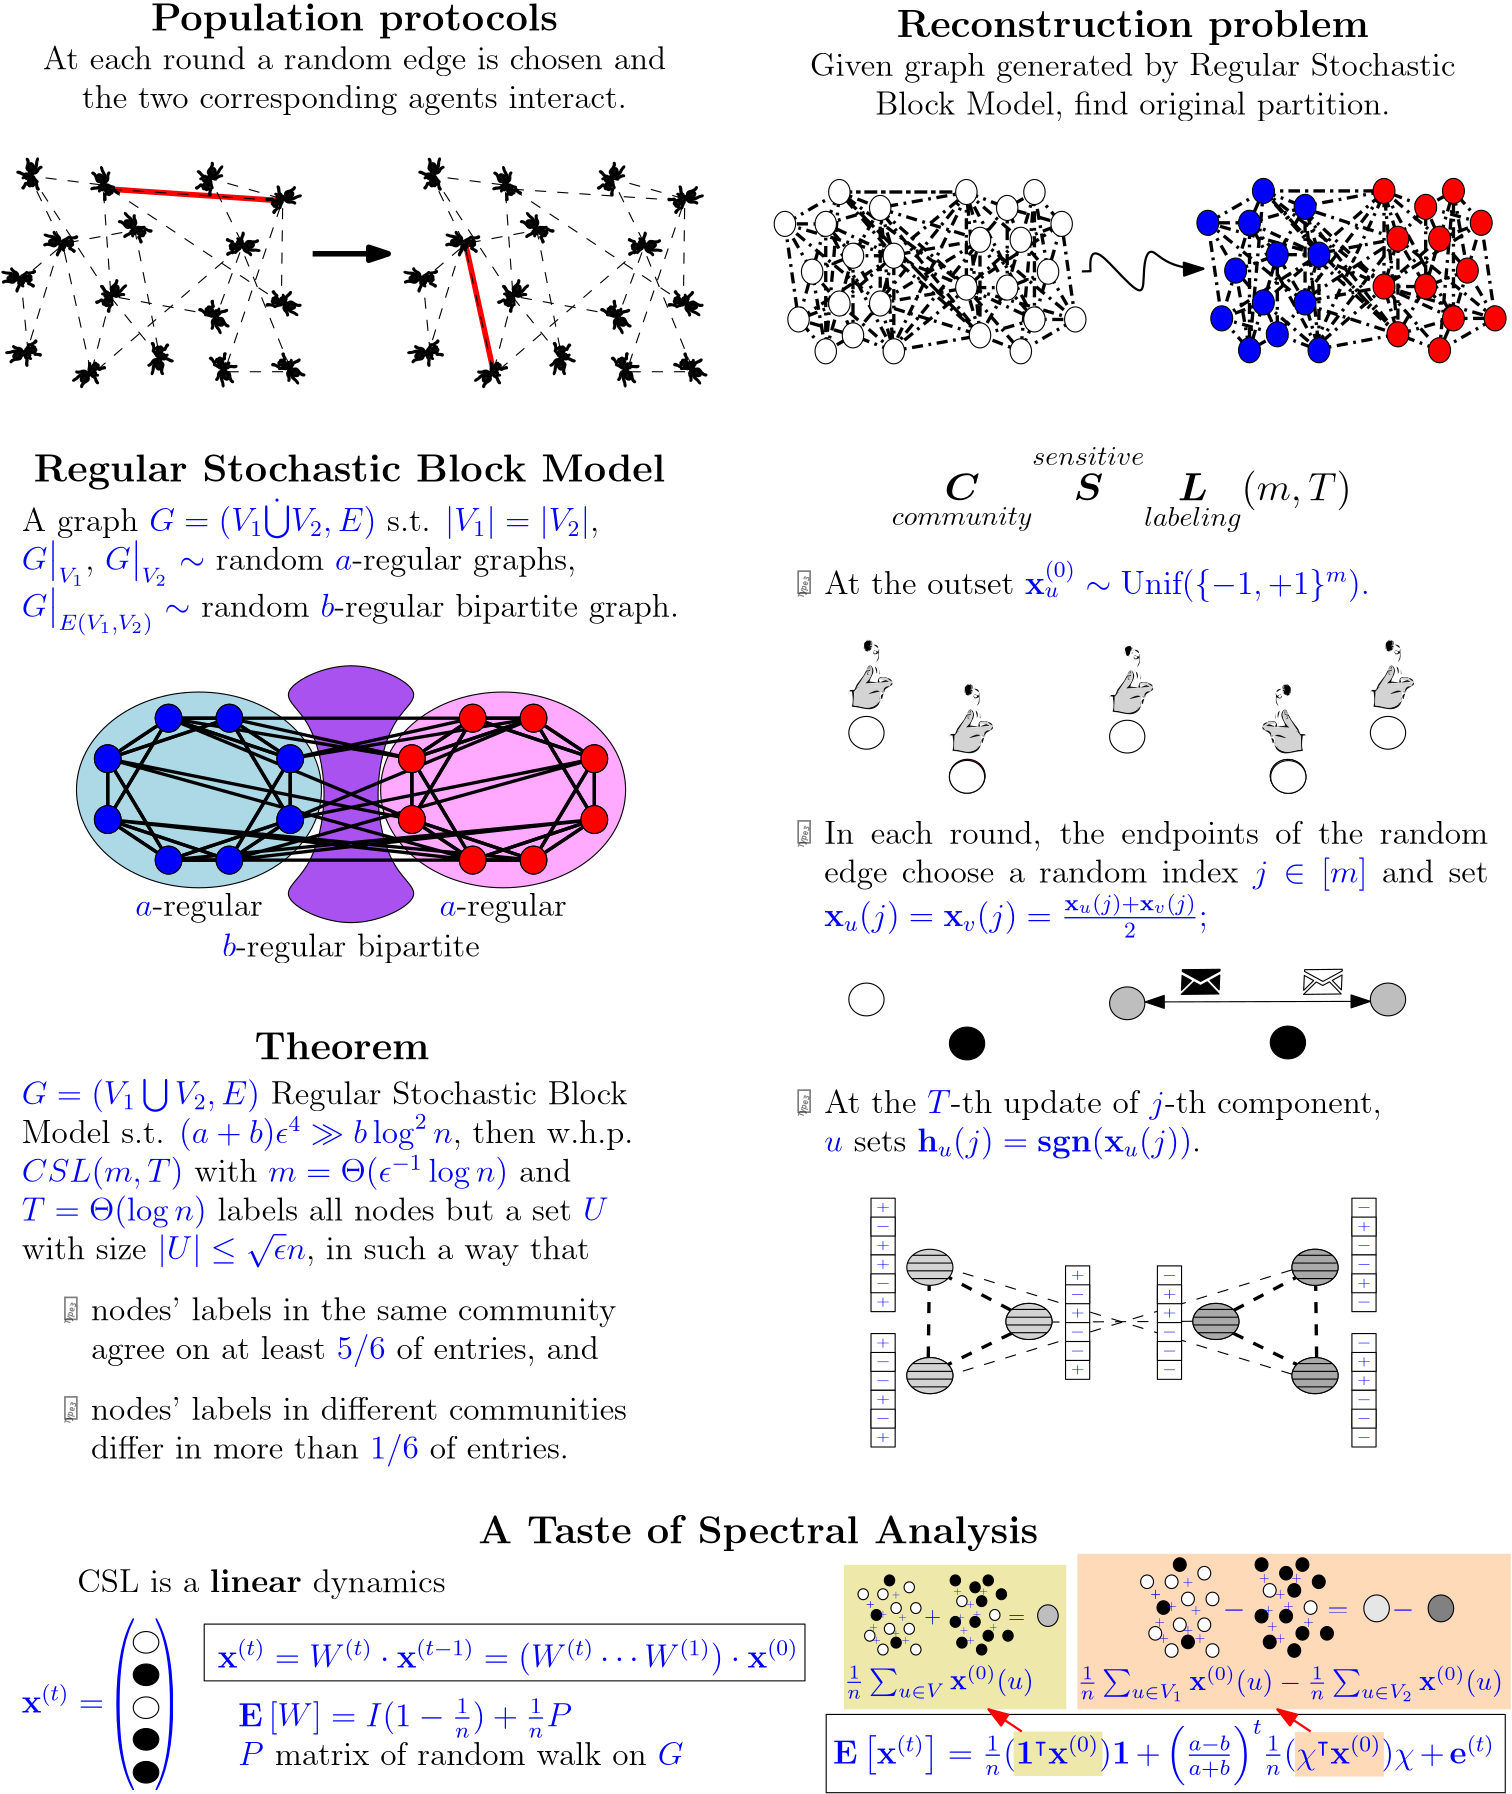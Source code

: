 <?xml version="1.0"?>
<!DOCTYPE ipe SYSTEM "ipe.dtd">
<ipe version="70206" creator="Ipe 7.2.6">
<info created="D:20170508132133" modified="D:20170509142221"/>
<preamble>\usepackage{amsmath}
\usepackage{amssymb}
\usepackage{bm}


\newcommand\restr[2]{{% we make the whole thing an ordinary symbol
  \left.\kern-\nulldelimiterspace % automatically resize the bar with \right
  #1 % the function
  \vphantom{\big|} % pretend it&apos;s a little taller at normal size
  \right|_{#2} % this is the delimiter
  }}

\newcommand{\E}[1]{\mathbf{E}\left[#1\right]}
\newcommand{\Ec}[2]{\mathbf{E}\left[#1 \,|\, #2\right]}
\def\bx{\mathbf{x}}
\newcommand{\sgn}{\ensuremath{\mathbf{sgn}}}
\def\bh{{\bf h}}
\def\bv{{\bf v}}

\usepackage{everysel}
\usepackage{color}
\newcommand{\keep}{\AtNextSelectfont{\color{black}}}
\everymath{\color{blue}}</preamble>
<ipestyle name="poster_basic">
<symbol name="arrow/arc(spx)">
<path stroke="sym-stroke" fill="sym-stroke" pen="sym-pen">
0 0 m
-1 0.333 l
-1 -0.333 l
h
</path>
</symbol>
<symbol name="arrow/farc(spx)">
<path stroke="sym-stroke" fill="white" pen="sym-pen">
0 0 m
-1 0.333 l
-1 -0.333 l
h
</path>
</symbol>
<symbol name="mark/circle(sx)" transformations="translations">
<path fill="sym-stroke">
0.6 0 0 0.6 0 0 e
0.4 0 0 0.4 0 0 e
</path>
</symbol>
<symbol name="mark/disk(sx)" transformations="translations">
<path fill="sym-stroke">
0.6 0 0 0.6 0 0 e
</path>
</symbol>
<symbol name="mark/fdisk(sfx)" transformations="translations">
<group>
<path fill="sym-fill">
0.5 0 0 0.5 0 0 e
</path>
<path fill="sym-stroke" fillrule="eofill">
0.6 0 0 0.6 0 0 e
0.4 0 0 0.4 0 0 e
</path>
</group>
</symbol>
<symbol name="mark/box(sx)" transformations="translations">
<path fill="sym-stroke" fillrule="eofill">
-0.6 -0.6 m
0.6 -0.6 l
0.6 0.6 l
-0.6 0.6 l
h
-0.4 -0.4 m
0.4 -0.4 l
0.4 0.4 l
-0.4 0.4 l
h
</path>
</symbol>
<symbol name="mark/square(sx)" transformations="translations">
<path fill="sym-stroke">
-0.6 -0.6 m
0.6 -0.6 l
0.6 0.6 l
-0.6 0.6 l
h
</path>
</symbol>
<symbol name="mark/fsquare(sfx)" transformations="translations">
<group>
<path fill="sym-fill">
-0.5 -0.5 m
0.5 -0.5 l
0.5 0.5 l
-0.5 0.5 l
h
</path>
<path fill="sym-stroke" fillrule="eofill">
-0.6 -0.6 m
0.6 -0.6 l
0.6 0.6 l
-0.6 0.6 l
h
-0.4 -0.4 m
0.4 -0.4 l
0.4 0.4 l
-0.4 0.4 l
h
</path>
</group>
</symbol>
<symbol name="mark/cross(sx)" transformations="translations">
<group>
<path fill="sym-stroke">
-0.43 -0.57 m
0.57 0.43 l
0.43 0.57 l
-0.57 -0.43 l
h
</path>
<path fill="sym-stroke">
-0.43 0.57 m
0.57 -0.43 l
0.43 -0.57 l
-0.57 0.43 l
h
</path>
</group>
</symbol>
<symbol name="arrow/fnormal(spx)">
<path stroke="sym-stroke" fill="white" pen="sym-pen">
0 0 m
-1 0.333 l
-1 -0.333 l
h
</path>
</symbol>
<symbol name="arrow/pointed(spx)">
<path stroke="sym-stroke" fill="sym-stroke" pen="sym-pen">
0 0 m
-1 0.333 l
-0.8 0 l
-1 -0.333 l
h
</path>
</symbol>
<symbol name="arrow/fpointed(spx)">
<path stroke="sym-stroke" fill="white" pen="sym-pen">
0 0 m
-1 0.333 l
-0.8 0 l
-1 -0.333 l
h
</path>
</symbol>
<symbol name="arrow/linear(spx)">
<path stroke="sym-stroke" pen="sym-pen">
-1 0.333 m
0 0 l
-1 -0.333 l
</path>
</symbol>
<symbol name="arrow/fdouble(spx)">
<path stroke="sym-stroke" fill="white" pen="sym-pen">
0 0 m
-1 0.333 l
-1 -0.333 l
h
-1 0 m
-2 0.333 l
-2 -0.333 l
h
</path>
</symbol>
<symbol name="arrow/double(spx)">
<path stroke="sym-stroke" fill="sym-stroke" pen="sym-pen">
0 0 m
-1 0.333 l
-1 -0.333 l
h
-1 0 m
-2 0.333 l
-2 -0.333 l
h
</path>
</symbol>
<pen name="heavier" value="0.8"/>
<pen name="fat" value="1.2"/>
<pen name="ultrafat" value="2"/>
<symbolsize name="large" value="5"/>
<symbolsize name="small" value="2"/>
<symbolsize name="tiny" value="1.1"/>
<arrowsize name="large" value="10"/>
<arrowsize name="small" value="5"/>
<arrowsize name="tiny" value="3"/>
<color name="red" value="1 0 0"/>
<color name="green" value="0 1 0"/>
<color name="blue" value="0 0 1"/>
<color name="yellow" value="1 1 0"/>
<color name="orange" value="1 0.647 0"/>
<color name="gold" value="1 0.843 0"/>
<color name="purple" value="0.627 0.125 0.941"/>
<color name="gray" value="0.745"/>
<color name="brown" value="0.647 0.165 0.165"/>
<color name="navy" value="0 0 0.502"/>
<color name="pink" value="1 0.753 0.796"/>
<color name="seagreen" value="0.18 0.545 0.341"/>
<color name="turquoise" value="0.251 0.878 0.816"/>
<color name="violet" value="0.933 0.51 0.933"/>
<color name="darkblue" value="0 0 0.545"/>
<color name="darkcyan" value="0 0.545 0.545"/>
<color name="darkgray" value="0.663"/>
<color name="darkgreen" value="0 0.392 0"/>
<color name="darkmagenta" value="0.545 0 0.545"/>
<color name="darkorange" value="1 0.549 0"/>
<color name="darkred" value="0.545 0 0"/>
<color name="lightblue" value="0.678 0.847 0.902"/>
<color name="lightcyan" value="0.878 1 1"/>
<color name="lightgray" value="0.827"/>
<color name="lightgreen" value="0.565 0.933 0.565"/>
<color name="lightyellow" value="1 1 0.878"/>
<dashstyle name="dashed" value="[4] 0"/>
<dashstyle name="dotted" value="[1 3] 0"/>
<dashstyle name="dash dotted" value="[4 2 1 2] 0"/>
<dashstyle name="dash dot dotted" value="[4 2 1 2 1 2] 0"/>
<textsize name="large" value="\large"/>
<textsize name="Large" value="\Large"/>
<textsize name="LARGE" value="\LARGE"/>
<textsize name="huge" value="\huge"/>
<textsize name="Huge" value="\Huge"/>
<textsize name="small" value="\small"/>
<textsize name="footnote" value="\footnotesize"/>
<textsize name="tiny" value="\tiny"/>
<textstyle name="center" begin="\begin{center}" end="\end{center}"/>
<textstyle name="itemize" begin="\begin{itemize}" end="\end{itemize}"/>
<textstyle name="item" begin="\begin{itemize}\item{}" end="\end{itemize}"/>
<gridsize name="4 pts" value="4"/>
<gridsize name="8 pts (~3 mm)" value="8"/>
<gridsize name="16 pts (~6 mm)" value="16"/>
<gridsize name="32 pts (~12 mm)" value="32"/>
<gridsize name="10 pts (~3.5 mm)" value="10"/>
<gridsize name="20 pts (~7 mm)" value="20"/>
<gridsize name="14 pts (~5 mm)" value="14"/>
<gridsize name="28 pts (~10 mm)" value="28"/>
<gridsize name="56 pts (~20 mm)" value="56"/>
<anglesize name="90 deg" value="90"/>
<anglesize name="60 deg" value="60"/>
<anglesize name="45 deg" value="45"/>
<anglesize name="30 deg" value="30"/>
<anglesize name="22.5 deg" value="22.5"/>
<layout paper="560 660" origin="0 0" frame="560 660" crop="no"/>
<tiling name="falling" angle="-60" step="4" width="1"/>
<tiling name="rising" angle="30" step="4" width="1"/>
</ipestyle>
<ipestyle name="colors">
<color name="black" value="0"/>
<color name="white" value="1"/>
<color name="red" value="1 0 0"/>
<color name="green" value="0 1 0"/>
<color name="blue" value="0 0 1"/>
<color name="yellow" value="1 1 0"/>
<color name="orange" value="1 0.647 0"/>
<color name="gold" value="1 0.843 0"/>
<color name="purple" value="0.627 0.125 0.941"/>
<color name="gray" value="0.745"/>
<color name="brown" value="0.647 0.165 0.165"/>
<color name="navy" value="0 0 0.502"/>
<color name="pink" value="1 0.753 0.796"/>
<color name="seagreen" value="0.18 0.545 0.341"/>
<color name="turquoise" value="0.251 0.878 0.816"/>
<color name="violet" value="0.933 0.51 0.933"/>
<color name="darkblue" value="0 0 0.545"/>
<color name="darkcyan" value="0 0.545 0.545"/>
<color name="darkgray" value="0.663"/>
<color name="darkgreen" value="0 0.392 0"/>
<color name="darkmagenta" value="0.545 0 0.545"/>
<color name="darkorange" value="1 0.549 0"/>
<color name="darkred" value="0.545 0 0"/>
<color name="lightblue" value="0.678 0.847 0.902"/>
<color name="lightcyan" value="0.878 1 1"/>
<color name="lightgray" value="0.827"/>
<color name="lightgreen" value="0.565 0.933 0.565"/>
<color name="lightyellow" value="1 1 0.878"/>
<color name="aliceblue" value="0.941 0.973 1"/>
<color name="antiquewhite" value="0.98 0.922 0.843"/>
<color name="antiquewhite1" value="1 0.937 0.859"/>
<color name="antiquewhite2" value="0.933 0.875 0.8"/>
<color name="antiquewhite3" value="0.804 0.753 0.69"/>
<color name="antiquewhite4" value="0.545 0.514 0.471"/>
<color name="aquamarine" value="0.498 1 0.831"/>
<color name="aquamarine1" value="0.498 1 0.831"/>
<color name="aquamarine2" value="0.463 0.933 0.776"/>
<color name="aquamarine3" value="0.4 0.804 0.667"/>
<color name="aquamarine4" value="0.271 0.545 0.455"/>
<color name="azure" value="0.941 1 1"/>
<color name="azure1" value="0.941 1 1"/>
<color name="azure2" value="0.878 0.933 0.933"/>
<color name="azure3" value="0.757 0.804 0.804"/>
<color name="azure4" value="0.514 0.545 0.545"/>
<color name="beige" value="0.961 0.961 0.863"/>
<color name="bisque" value="1 0.894 0.769"/>
<color name="bisque1" value="1 0.894 0.769"/>
<color name="bisque2" value="0.933 0.835 0.718"/>
<color name="bisque3" value="0.804 0.718 0.62"/>
<color name="bisque4" value="0.545 0.49 0.42"/>
<color name="blanchedalmond" value="1 0.922 0.804"/>
<color name="blue1" value="0 0 1"/>
<color name="blue2" value="0 0 0.933"/>
<color name="blue3" value="0 0 0.804"/>
<color name="blue4" value="0 0 0.545"/>
<color name="blueviolet" value="0.541 0.169 0.886"/>
<color name="brown1" value="1 0.251 0.251"/>
<color name="brown2" value="0.933 0.231 0.231"/>
<color name="brown3" value="0.804 0.2 0.2"/>
<color name="brown4" value="0.545 0.137 0.137"/>
<color name="burlywood" value="0.871 0.722 0.529"/>
<color name="burlywood1" value="1 0.827 0.608"/>
<color name="burlywood2" value="0.933 0.773 0.569"/>
<color name="burlywood3" value="0.804 0.667 0.49"/>
<color name="burlywood4" value="0.545 0.451 0.333"/>
<color name="cadetblue" value="0.373 0.62 0.627"/>
<color name="cadetblue1" value="0.596 0.961 1"/>
<color name="cadetblue2" value="0.557 0.898 0.933"/>
<color name="cadetblue3" value="0.478 0.773 0.804"/>
<color name="cadetblue4" value="0.325 0.525 0.545"/>
<color name="chartreuse" value="0.498 1 0"/>
<color name="chartreuse1" value="0.498 1 0"/>
<color name="chartreuse2" value="0.463 0.933 0"/>
<color name="chartreuse3" value="0.4 0.804 0"/>
<color name="chartreuse4" value="0.271 0.545 0"/>
<color name="chocolate" value="0.824 0.412 0.118"/>
<color name="chocolate1" value="1 0.498 0.141"/>
<color name="chocolate2" value="0.933 0.463 0.129"/>
<color name="chocolate3" value="0.804 0.4 0.114"/>
<color name="chocolate4" value="0.545 0.271 0.075"/>
<color name="coral" value="1 0.498 0.314"/>
<color name="coral1" value="1 0.447 0.337"/>
<color name="coral2" value="0.933 0.416 0.314"/>
<color name="coral3" value="0.804 0.357 0.271"/>
<color name="coral4" value="0.545 0.243 0.184"/>
<color name="cornflowerblue" value="0.392 0.584 0.929"/>
<color name="cornsilk" value="1 0.973 0.863"/>
<color name="cornsilk1" value="1 0.973 0.863"/>
<color name="cornsilk2" value="0.933 0.91 0.804"/>
<color name="cornsilk3" value="0.804 0.784 0.694"/>
<color name="cornsilk4" value="0.545 0.533 0.471"/>
<color name="cyan" value="0 1 1"/>
<color name="cyan1" value="0 1 1"/>
<color name="cyan2" value="0 0.933 0.933"/>
<color name="cyan3" value="0 0.804 0.804"/>
<color name="cyan4" value="0 0.545 0.545"/>
<color name="darkgoldenrod" value="0.722 0.525 0.043"/>
<color name="darkgoldenrod1" value="1 0.725 0.059"/>
<color name="darkgoldenrod2" value="0.933 0.678 0.055"/>
<color name="darkgoldenrod3" value="0.804 0.584 0.047"/>
<color name="darkgoldenrod4" value="0.545 0.396 0.031"/>
<color name="darkgrey" value="0.663"/>
<color name="darkkhaki" value="0.741 0.718 0.42"/>
<color name="darkolivegreen" value="0.333 0.42 0.184"/>
<color name="darkolivegreen1" value="0.792 1 0.439"/>
<color name="darkolivegreen2" value="0.737 0.933 0.408"/>
<color name="darkolivegreen3" value="0.635 0.804 0.353"/>
<color name="darkolivegreen4" value="0.431 0.545 0.239"/>
<color name="darkorange1" value="1 0.498 0"/>
<color name="darkorange2" value="0.933 0.463 0"/>
<color name="darkorange3" value="0.804 0.4 0"/>
<color name="darkorange4" value="0.545 0.271 0"/>
<color name="darkorchid" value="0.6 0.196 0.8"/>
<color name="darkorchid1" value="0.749 0.243 1"/>
<color name="darkorchid2" value="0.698 0.227 0.933"/>
<color name="darkorchid3" value="0.604 0.196 0.804"/>
<color name="darkorchid4" value="0.408 0.133 0.545"/>
<color name="darksalmon" value="0.914 0.588 0.478"/>
<color name="darkseagreen" value="0.561 0.737 0.561"/>
<color name="darkseagreen1" value="0.757 1 0.757"/>
<color name="darkseagreen2" value="0.706 0.933 0.706"/>
<color name="darkseagreen3" value="0.608 0.804 0.608"/>
<color name="darkseagreen4" value="0.412 0.545 0.412"/>
<color name="darkslateblue" value="0.282 0.239 0.545"/>
<color name="darkslategray" value="0.184 0.31 0.31"/>
<color name="darkslategray1" value="0.592 1 1"/>
<color name="darkslategray2" value="0.553 0.933 0.933"/>
<color name="darkslategray3" value="0.475 0.804 0.804"/>
<color name="darkslategray4" value="0.322 0.545 0.545"/>
<color name="darkslategrey" value="0.184 0.31 0.31"/>
<color name="darkturquoise" value="0 0.808 0.82"/>
<color name="darkviolet" value="0.58 0 0.827"/>
<color name="deeppink" value="1 0.078 0.576"/>
<color name="deeppink1" value="1 0.078 0.576"/>
<color name="deeppink2" value="0.933 0.071 0.537"/>
<color name="deeppink3" value="0.804 0.063 0.463"/>
<color name="deeppink4" value="0.545 0.039 0.314"/>
<color name="deepskyblue" value="0 0.749 1"/>
<color name="deepskyblue1" value="0 0.749 1"/>
<color name="deepskyblue2" value="0 0.698 0.933"/>
<color name="deepskyblue3" value="0 0.604 0.804"/>
<color name="deepskyblue4" value="0 0.408 0.545"/>
<color name="dimgray" value="0.412"/>
<color name="dimgrey" value="0.412"/>
<color name="dodgerblue" value="0.118 0.565 1"/>
<color name="dodgerblue1" value="0.118 0.565 1"/>
<color name="dodgerblue2" value="0.11 0.525 0.933"/>
<color name="dodgerblue3" value="0.094 0.455 0.804"/>
<color name="dodgerblue4" value="0.063 0.306 0.545"/>
<color name="firebrick" value="0.698 0.133 0.133"/>
<color name="firebrick1" value="1 0.188 0.188"/>
<color name="firebrick2" value="0.933 0.173 0.173"/>
<color name="firebrick3" value="0.804 0.149 0.149"/>
<color name="firebrick4" value="0.545 0.102 0.102"/>
<color name="floralwhite" value="1 0.98 0.941"/>
<color name="forestgreen" value="0.133 0.545 0.133"/>
<color name="gainsboro" value="0.863"/>
<color name="ghostwhite" value="0.973 0.973 1"/>
<color name="gold1" value="1 0.843 0"/>
<color name="gold2" value="0.933 0.788 0"/>
<color name="gold3" value="0.804 0.678 0"/>
<color name="gold4" value="0.545 0.459 0"/>
<color name="goldenrod" value="0.855 0.647 0.125"/>
<color name="goldenrod1" value="1 0.757 0.145"/>
<color name="goldenrod2" value="0.933 0.706 0.133"/>
<color name="goldenrod3" value="0.804 0.608 0.114"/>
<color name="goldenrod4" value="0.545 0.412 0.078"/>
<color name="gray0" value="0"/>
<color name="gray1" value="0.012"/>
<color name="gray10" value="0.102"/>
<color name="gray100" value="1"/>
<color name="gray11" value="0.11"/>
<color name="gray12" value="0.122"/>
<color name="gray13" value="0.129"/>
<color name="gray14" value="0.141"/>
<color name="gray15" value="0.149"/>
<color name="gray16" value="0.161"/>
<color name="gray17" value="0.169"/>
<color name="gray18" value="0.18"/>
<color name="gray19" value="0.188"/>
<color name="gray2" value="0.02"/>
<color name="gray20" value="0.2"/>
<color name="gray21" value="0.212"/>
<color name="gray22" value="0.22"/>
<color name="gray23" value="0.231"/>
<color name="gray24" value="0.239"/>
<color name="gray25" value="0.251"/>
<color name="gray26" value="0.259"/>
<color name="gray27" value="0.271"/>
<color name="gray28" value="0.278"/>
<color name="gray29" value="0.29"/>
<color name="gray3" value="0.031"/>
<color name="gray30" value="0.302"/>
<color name="gray31" value="0.31"/>
<color name="gray32" value="0.322"/>
<color name="gray33" value="0.329"/>
<color name="gray34" value="0.341"/>
<color name="gray35" value="0.349"/>
<color name="gray36" value="0.361"/>
<color name="gray37" value="0.369"/>
<color name="gray38" value="0.38"/>
<color name="gray39" value="0.388"/>
<color name="gray4" value="0.039"/>
<color name="gray40" value="0.4"/>
<color name="gray41" value="0.412"/>
<color name="gray42" value="0.42"/>
<color name="gray43" value="0.431"/>
<color name="gray44" value="0.439"/>
<color name="gray45" value="0.451"/>
<color name="gray46" value="0.459"/>
<color name="gray47" value="0.471"/>
<color name="gray48" value="0.478"/>
<color name="gray49" value="0.49"/>
<color name="gray5" value="0.051"/>
<color name="gray50" value="0.498"/>
<color name="gray51" value="0.51"/>
<color name="gray52" value="0.522"/>
<color name="gray53" value="0.529"/>
<color name="gray54" value="0.541"/>
<color name="gray55" value="0.549"/>
<color name="gray56" value="0.561"/>
<color name="gray57" value="0.569"/>
<color name="gray58" value="0.58"/>
<color name="gray59" value="0.588"/>
<color name="gray6" value="0.059"/>
<color name="gray60" value="0.6"/>
<color name="gray61" value="0.612"/>
<color name="gray62" value="0.62"/>
<color name="gray63" value="0.631"/>
<color name="gray64" value="0.639"/>
<color name="gray65" value="0.651"/>
<color name="gray66" value="0.659"/>
<color name="gray67" value="0.671"/>
<color name="gray68" value="0.678"/>
<color name="gray69" value="0.69"/>
<color name="gray7" value="0.071"/>
<color name="gray70" value="0.702"/>
<color name="gray71" value="0.71"/>
<color name="gray72" value="0.722"/>
<color name="gray73" value="0.729"/>
<color name="gray74" value="0.741"/>
<color name="gray75" value="0.749"/>
<color name="gray76" value="0.761"/>
<color name="gray77" value="0.769"/>
<color name="gray78" value="0.78"/>
<color name="gray79" value="0.788"/>
<color name="gray8" value="0.078"/>
<color name="gray80" value="0.8"/>
<color name="gray81" value="0.812"/>
<color name="gray82" value="0.82"/>
<color name="gray83" value="0.831"/>
<color name="gray84" value="0.839"/>
<color name="gray85" value="0.851"/>
<color name="gray86" value="0.859"/>
<color name="gray87" value="0.871"/>
<color name="gray88" value="0.878"/>
<color name="gray89" value="0.89"/>
<color name="gray9" value="0.09"/>
<color name="gray90" value="0.898"/>
<color name="gray91" value="0.91"/>
<color name="gray92" value="0.922"/>
<color name="gray93" value="0.929"/>
<color name="gray94" value="0.941"/>
<color name="gray95" value="0.949"/>
<color name="gray96" value="0.961"/>
<color name="gray97" value="0.969"/>
<color name="gray98" value="0.98"/>
<color name="gray99" value="0.988"/>
<color name="green1" value="0 1 0"/>
<color name="green2" value="0 0.933 0"/>
<color name="green3" value="0 0.804 0"/>
<color name="green4" value="0 0.545 0"/>
<color name="greenyellow" value="0.678 1 0.184"/>
<color name="grey" value="0.745"/>
<color name="grey0" value="0"/>
<color name="grey1" value="0.012"/>
<color name="grey10" value="0.102"/>
<color name="grey100" value="1"/>
<color name="grey11" value="0.11"/>
<color name="grey12" value="0.122"/>
<color name="grey13" value="0.129"/>
<color name="grey14" value="0.141"/>
<color name="grey15" value="0.149"/>
<color name="grey16" value="0.161"/>
<color name="grey17" value="0.169"/>
<color name="grey18" value="0.18"/>
<color name="grey19" value="0.188"/>
<color name="grey2" value="0.02"/>
<color name="grey20" value="0.2"/>
<color name="grey21" value="0.212"/>
<color name="grey22" value="0.22"/>
<color name="grey23" value="0.231"/>
<color name="grey24" value="0.239"/>
<color name="grey25" value="0.251"/>
<color name="grey26" value="0.259"/>
<color name="grey27" value="0.271"/>
<color name="grey28" value="0.278"/>
<color name="grey29" value="0.29"/>
<color name="grey3" value="0.031"/>
<color name="grey30" value="0.302"/>
<color name="grey31" value="0.31"/>
<color name="grey32" value="0.322"/>
<color name="grey33" value="0.329"/>
<color name="grey34" value="0.341"/>
<color name="grey35" value="0.349"/>
<color name="grey36" value="0.361"/>
<color name="grey37" value="0.369"/>
<color name="grey38" value="0.38"/>
<color name="grey39" value="0.388"/>
<color name="grey4" value="0.039"/>
<color name="grey40" value="0.4"/>
<color name="grey41" value="0.412"/>
<color name="grey42" value="0.42"/>
<color name="grey43" value="0.431"/>
<color name="grey44" value="0.439"/>
<color name="grey45" value="0.451"/>
<color name="grey46" value="0.459"/>
<color name="grey47" value="0.471"/>
<color name="grey48" value="0.478"/>
<color name="grey49" value="0.49"/>
<color name="grey5" value="0.051"/>
<color name="grey50" value="0.498"/>
<color name="grey51" value="0.51"/>
<color name="grey52" value="0.522"/>
<color name="grey53" value="0.529"/>
<color name="grey54" value="0.541"/>
<color name="grey55" value="0.549"/>
<color name="grey56" value="0.561"/>
<color name="grey57" value="0.569"/>
<color name="grey58" value="0.58"/>
<color name="grey59" value="0.588"/>
<color name="grey6" value="0.059"/>
<color name="grey60" value="0.6"/>
<color name="grey61" value="0.612"/>
<color name="grey62" value="0.62"/>
<color name="grey63" value="0.631"/>
<color name="grey64" value="0.639"/>
<color name="grey65" value="0.651"/>
<color name="grey66" value="0.659"/>
<color name="grey67" value="0.671"/>
<color name="grey68" value="0.678"/>
<color name="grey69" value="0.69"/>
<color name="grey7" value="0.071"/>
<color name="grey70" value="0.702"/>
<color name="grey71" value="0.71"/>
<color name="grey72" value="0.722"/>
<color name="grey73" value="0.729"/>
<color name="grey74" value="0.741"/>
<color name="grey75" value="0.749"/>
<color name="grey76" value="0.761"/>
<color name="grey77" value="0.769"/>
<color name="grey78" value="0.78"/>
<color name="grey79" value="0.788"/>
<color name="grey8" value="0.078"/>
<color name="grey80" value="0.8"/>
<color name="grey81" value="0.812"/>
<color name="grey82" value="0.82"/>
<color name="grey83" value="0.831"/>
<color name="grey84" value="0.839"/>
<color name="grey85" value="0.851"/>
<color name="grey86" value="0.859"/>
<color name="grey87" value="0.871"/>
<color name="grey88" value="0.878"/>
<color name="grey89" value="0.89"/>
<color name="grey9" value="0.09"/>
<color name="grey90" value="0.898"/>
<color name="grey91" value="0.91"/>
<color name="grey92" value="0.922"/>
<color name="grey93" value="0.929"/>
<color name="grey94" value="0.941"/>
<color name="grey95" value="0.949"/>
<color name="grey96" value="0.961"/>
<color name="grey97" value="0.969"/>
<color name="grey98" value="0.98"/>
<color name="grey99" value="0.988"/>
<color name="honeydew" value="0.941 1 0.941"/>
<color name="honeydew1" value="0.941 1 0.941"/>
<color name="honeydew2" value="0.878 0.933 0.878"/>
<color name="honeydew3" value="0.757 0.804 0.757"/>
<color name="honeydew4" value="0.514 0.545 0.514"/>
<color name="hotpink" value="1 0.412 0.706"/>
<color name="hotpink1" value="1 0.431 0.706"/>
<color name="hotpink2" value="0.933 0.416 0.655"/>
<color name="hotpink3" value="0.804 0.376 0.565"/>
<color name="hotpink4" value="0.545 0.227 0.384"/>
<color name="indianred" value="0.804 0.361 0.361"/>
<color name="indianred1" value="1 0.416 0.416"/>
<color name="indianred2" value="0.933 0.388 0.388"/>
<color name="indianred3" value="0.804 0.333 0.333"/>
<color name="indianred4" value="0.545 0.227 0.227"/>
<color name="ivory" value="1 1 0.941"/>
<color name="ivory1" value="1 1 0.941"/>
<color name="ivory2" value="0.933 0.933 0.878"/>
<color name="ivory3" value="0.804 0.804 0.757"/>
<color name="ivory4" value="0.545 0.545 0.514"/>
<color name="khaki" value="0.941 0.902 0.549"/>
<color name="khaki1" value="1 0.965 0.561"/>
<color name="khaki2" value="0.933 0.902 0.522"/>
<color name="khaki3" value="0.804 0.776 0.451"/>
<color name="khaki4" value="0.545 0.525 0.306"/>
<color name="lavender" value="0.902 0.902 0.98"/>
<color name="lavenderblush" value="1 0.941 0.961"/>
<color name="lavenderblush1" value="1 0.941 0.961"/>
<color name="lavenderblush2" value="0.933 0.878 0.898"/>
<color name="lavenderblush3" value="0.804 0.757 0.773"/>
<color name="lavenderblush4" value="0.545 0.514 0.525"/>
<color name="lawngreen" value="0.486 0.988 0"/>
<color name="lemonchiffon" value="1 0.98 0.804"/>
<color name="lemonchiffon1" value="1 0.98 0.804"/>
<color name="lemonchiffon2" value="0.933 0.914 0.749"/>
<color name="lemonchiffon3" value="0.804 0.788 0.647"/>
<color name="lemonchiffon4" value="0.545 0.537 0.439"/>
<color name="lightblue1" value="0.749 0.937 1"/>
<color name="lightblue2" value="0.698 0.875 0.933"/>
<color name="lightblue3" value="0.604 0.753 0.804"/>
<color name="lightblue4" value="0.408 0.514 0.545"/>
<color name="lightcoral" value="0.941 0.502 0.502"/>
<color name="lightcyan1" value="0.878 1 1"/>
<color name="lightcyan2" value="0.82 0.933 0.933"/>
<color name="lightcyan3" value="0.706 0.804 0.804"/>
<color name="lightcyan4" value="0.478 0.545 0.545"/>
<color name="lightgoldenrod" value="0.933 0.867 0.51"/>
<color name="lightgoldenrod1" value="1 0.925 0.545"/>
<color name="lightgoldenrod2" value="0.933 0.863 0.51"/>
<color name="lightgoldenrod3" value="0.804 0.745 0.439"/>
<color name="lightgoldenrod4" value="0.545 0.506 0.298"/>
<color name="lightgoldenrodyellow" value="0.98 0.98 0.824"/>
<color name="lightgrey" value="0.827"/>
<color name="lightpink" value="1 0.714 0.757"/>
<color name="lightpink1" value="1 0.682 0.725"/>
<color name="lightpink2" value="0.933 0.635 0.678"/>
<color name="lightpink3" value="0.804 0.549 0.584"/>
<color name="lightpink4" value="0.545 0.373 0.396"/>
<color name="lightsalmon" value="1 0.627 0.478"/>
<color name="lightsalmon1" value="1 0.627 0.478"/>
<color name="lightsalmon2" value="0.933 0.584 0.447"/>
<color name="lightsalmon3" value="0.804 0.506 0.384"/>
<color name="lightsalmon4" value="0.545 0.341 0.259"/>
<color name="lightseagreen" value="0.125 0.698 0.667"/>
<color name="lightskyblue" value="0.529 0.808 0.98"/>
<color name="lightskyblue1" value="0.69 0.886 1"/>
<color name="lightskyblue2" value="0.643 0.827 0.933"/>
<color name="lightskyblue3" value="0.553 0.714 0.804"/>
<color name="lightskyblue4" value="0.376 0.482 0.545"/>
<color name="lightslateblue" value="0.518 0.439 1"/>
<color name="lightslategray" value="0.467 0.533 0.6"/>
<color name="lightslategrey" value="0.467 0.533 0.6"/>
<color name="lightsteelblue" value="0.69 0.769 0.871"/>
<color name="lightsteelblue1" value="0.792 0.882 1"/>
<color name="lightsteelblue2" value="0.737 0.824 0.933"/>
<color name="lightsteelblue3" value="0.635 0.71 0.804"/>
<color name="lightsteelblue4" value="0.431 0.482 0.545"/>
<color name="lightyellow1" value="1 1 0.878"/>
<color name="lightyellow2" value="0.933 0.933 0.82"/>
<color name="lightyellow3" value="0.804 0.804 0.706"/>
<color name="lightyellow4" value="0.545 0.545 0.478"/>
<color name="limegreen" value="0.196 0.804 0.196"/>
<color name="linen" value="0.98 0.941 0.902"/>
<color name="magenta" value="1 0 1"/>
<color name="magenta1" value="1 0 1"/>
<color name="magenta2" value="0.933 0 0.933"/>
<color name="magenta3" value="0.804 0 0.804"/>
<color name="magenta4" value="0.545 0 0.545"/>
<color name="maroon" value="0.69 0.188 0.376"/>
<color name="maroon1" value="1 0.204 0.702"/>
<color name="maroon2" value="0.933 0.188 0.655"/>
<color name="maroon3" value="0.804 0.161 0.565"/>
<color name="maroon4" value="0.545 0.11 0.384"/>
<color name="mediumaquamarine" value="0.4 0.804 0.667"/>
<color name="mediumblue" value="0 0 0.804"/>
<color name="mediumorchid" value="0.729 0.333 0.827"/>
<color name="mediumorchid1" value="0.878 0.4 1"/>
<color name="mediumorchid2" value="0.82 0.373 0.933"/>
<color name="mediumorchid3" value="0.706 0.322 0.804"/>
<color name="mediumorchid4" value="0.478 0.216 0.545"/>
<color name="mediumpurple" value="0.576 0.439 0.859"/>
<color name="mediumpurple1" value="0.671 0.51 1"/>
<color name="mediumpurple2" value="0.624 0.475 0.933"/>
<color name="mediumpurple3" value="0.537 0.408 0.804"/>
<color name="mediumpurple4" value="0.365 0.278 0.545"/>
<color name="mediumseagreen" value="0.235 0.702 0.443"/>
<color name="mediumslateblue" value="0.482 0.408 0.933"/>
<color name="mediumspringgreen" value="0 0.98 0.604"/>
<color name="mediumturquoise" value="0.282 0.82 0.8"/>
<color name="mediumvioletred" value="0.78 0.082 0.522"/>
<color name="midnightblue" value="0.098 0.098 0.439"/>
<color name="mintcream" value="0.961 1 0.98"/>
<color name="mistyrose" value="1 0.894 0.882"/>
<color name="mistyrose1" value="1 0.894 0.882"/>
<color name="mistyrose2" value="0.933 0.835 0.824"/>
<color name="mistyrose3" value="0.804 0.718 0.71"/>
<color name="mistyrose4" value="0.545 0.49 0.482"/>
<color name="moccasin" value="1 0.894 0.71"/>
<color name="navajowhite" value="1 0.871 0.678"/>
<color name="navajowhite1" value="1 0.871 0.678"/>
<color name="navajowhite2" value="0.933 0.812 0.631"/>
<color name="navajowhite3" value="0.804 0.702 0.545"/>
<color name="navajowhite4" value="0.545 0.475 0.369"/>
<color name="navyblue" value="0 0 0.502"/>
<color name="oldlace" value="0.992 0.961 0.902"/>
<color name="olivedrab" value="0.42 0.557 0.137"/>
<color name="olivedrab1" value="0.753 1 0.243"/>
<color name="olivedrab2" value="0.702 0.933 0.227"/>
<color name="olivedrab3" value="0.604 0.804 0.196"/>
<color name="olivedrab4" value="0.412 0.545 0.133"/>
<color name="orange1" value="1 0.647 0"/>
<color name="orange2" value="0.933 0.604 0"/>
<color name="orange3" value="0.804 0.522 0"/>
<color name="orange4" value="0.545 0.353 0"/>
<color name="orangered" value="1 0.271 0"/>
<color name="orangered1" value="1 0.271 0"/>
<color name="orangered2" value="0.933 0.251 0"/>
<color name="orangered3" value="0.804 0.216 0"/>
<color name="orangered4" value="0.545 0.145 0"/>
<color name="orchid" value="0.855 0.439 0.839"/>
<color name="orchid1" value="1 0.514 0.98"/>
<color name="orchid2" value="0.933 0.478 0.914"/>
<color name="orchid3" value="0.804 0.412 0.788"/>
<color name="orchid4" value="0.545 0.278 0.537"/>
<color name="palegoldenrod" value="0.933 0.91 0.667"/>
<color name="palegreen" value="0.596 0.984 0.596"/>
<color name="palegreen1" value="0.604 1 0.604"/>
<color name="palegreen2" value="0.565 0.933 0.565"/>
<color name="palegreen3" value="0.486 0.804 0.486"/>
<color name="palegreen4" value="0.329 0.545 0.329"/>
<color name="paleturquoise" value="0.686 0.933 0.933"/>
<color name="paleturquoise1" value="0.733 1 1"/>
<color name="paleturquoise2" value="0.682 0.933 0.933"/>
<color name="paleturquoise3" value="0.588 0.804 0.804"/>
<color name="paleturquoise4" value="0.4 0.545 0.545"/>
<color name="palevioletred" value="0.859 0.439 0.576"/>
<color name="palevioletred1" value="1 0.51 0.671"/>
<color name="palevioletred2" value="0.933 0.475 0.624"/>
<color name="palevioletred3" value="0.804 0.408 0.537"/>
<color name="palevioletred4" value="0.545 0.278 0.365"/>
<color name="papayawhip" value="1 0.937 0.835"/>
<color name="peachpuff" value="1 0.855 0.725"/>
<color name="peachpuff1" value="1 0.855 0.725"/>
<color name="peachpuff2" value="0.933 0.796 0.678"/>
<color name="peachpuff3" value="0.804 0.686 0.584"/>
<color name="peachpuff4" value="0.545 0.467 0.396"/>
<color name="peru" value="0.804 0.522 0.247"/>
<color name="pink1" value="1 0.71 0.773"/>
<color name="pink2" value="0.933 0.663 0.722"/>
<color name="pink3" value="0.804 0.569 0.62"/>
<color name="pink4" value="0.545 0.388 0.424"/>
<color name="plum" value="0.867 0.627 0.867"/>
<color name="plum1" value="1 0.733 1"/>
<color name="plum2" value="0.933 0.682 0.933"/>
<color name="plum3" value="0.804 0.588 0.804"/>
<color name="plum4" value="0.545 0.4 0.545"/>
<color name="powderblue" value="0.69 0.878 0.902"/>
<color name="purple1" value="0.608 0.188 1"/>
<color name="purple2" value="0.569 0.173 0.933"/>
<color name="purple3" value="0.49 0.149 0.804"/>
<color name="purple4" value="0.333 0.102 0.545"/>
<color name="red1" value="1 0 0"/>
<color name="red2" value="0.933 0 0"/>
<color name="red3" value="0.804 0 0"/>
<color name="red4" value="0.545 0 0"/>
<color name="rosybrown" value="0.737 0.561 0.561"/>
<color name="rosybrown1" value="1 0.757 0.757"/>
<color name="rosybrown2" value="0.933 0.706 0.706"/>
<color name="rosybrown3" value="0.804 0.608 0.608"/>
<color name="rosybrown4" value="0.545 0.412 0.412"/>
<color name="royalblue" value="0.255 0.412 0.882"/>
<color name="royalblue1" value="0.282 0.463 1"/>
<color name="royalblue2" value="0.263 0.431 0.933"/>
<color name="royalblue3" value="0.227 0.373 0.804"/>
<color name="royalblue4" value="0.153 0.251 0.545"/>
<color name="saddlebrown" value="0.545 0.271 0.075"/>
<color name="salmon" value="0.98 0.502 0.447"/>
<color name="salmon1" value="1 0.549 0.412"/>
<color name="salmon2" value="0.933 0.51 0.384"/>
<color name="salmon3" value="0.804 0.439 0.329"/>
<color name="salmon4" value="0.545 0.298 0.224"/>
<color name="sandybrown" value="0.957 0.643 0.376"/>
<color name="seagreen1" value="0.329 1 0.624"/>
<color name="seagreen2" value="0.306 0.933 0.58"/>
<color name="seagreen3" value="0.263 0.804 0.502"/>
<color name="seagreen4" value="0.18 0.545 0.341"/>
<color name="seashell" value="1 0.961 0.933"/>
<color name="seashell1" value="1 0.961 0.933"/>
<color name="seashell2" value="0.933 0.898 0.871"/>
<color name="seashell3" value="0.804 0.773 0.749"/>
<color name="seashell4" value="0.545 0.525 0.51"/>
<color name="sienna" value="0.627 0.322 0.176"/>
<color name="sienna1" value="1 0.51 0.278"/>
<color name="sienna2" value="0.933 0.475 0.259"/>
<color name="sienna3" value="0.804 0.408 0.224"/>
<color name="sienna4" value="0.545 0.278 0.149"/>
<color name="skyblue" value="0.529 0.808 0.922"/>
<color name="skyblue1" value="0.529 0.808 1"/>
<color name="skyblue2" value="0.494 0.753 0.933"/>
<color name="skyblue3" value="0.424 0.651 0.804"/>
<color name="skyblue4" value="0.29 0.439 0.545"/>
<color name="slateblue" value="0.416 0.353 0.804"/>
<color name="slateblue1" value="0.514 0.435 1"/>
<color name="slateblue2" value="0.478 0.404 0.933"/>
<color name="slateblue3" value="0.412 0.349 0.804"/>
<color name="slateblue4" value="0.278 0.235 0.545"/>
<color name="slategray" value="0.439 0.502 0.565"/>
<color name="slategray1" value="0.776 0.886 1"/>
<color name="slategray2" value="0.725 0.827 0.933"/>
<color name="slategray3" value="0.624 0.714 0.804"/>
<color name="slategray4" value="0.424 0.482 0.545"/>
<color name="slategrey" value="0.439 0.502 0.565"/>
<color name="snow" value="1 0.98 0.98"/>
<color name="snow1" value="1 0.98 0.98"/>
<color name="snow2" value="0.933 0.914 0.914"/>
<color name="snow3" value="0.804 0.788 0.788"/>
<color name="snow4" value="0.545 0.537 0.537"/>
<color name="springgreen" value="0 1 0.498"/>
<color name="springgreen1" value="0 1 0.498"/>
<color name="springgreen2" value="0 0.933 0.463"/>
<color name="springgreen3" value="0 0.804 0.4"/>
<color name="springgreen4" value="0 0.545 0.271"/>
<color name="steelblue" value="0.275 0.51 0.706"/>
<color name="steelblue1" value="0.388 0.722 1"/>
<color name="steelblue2" value="0.361 0.675 0.933"/>
<color name="steelblue3" value="0.31 0.58 0.804"/>
<color name="steelblue4" value="0.212 0.392 0.545"/>
<color name="tan" value="0.824 0.706 0.549"/>
<color name="tan1" value="1 0.647 0.31"/>
<color name="tan2" value="0.933 0.604 0.286"/>
<color name="tan3" value="0.804 0.522 0.247"/>
<color name="tan4" value="0.545 0.353 0.169"/>
<color name="thistle" value="0.847 0.749 0.847"/>
<color name="thistle1" value="1 0.882 1"/>
<color name="thistle2" value="0.933 0.824 0.933"/>
<color name="thistle3" value="0.804 0.71 0.804"/>
<color name="thistle4" value="0.545 0.482 0.545"/>
<color name="tomato" value="1 0.388 0.278"/>
<color name="tomato1" value="1 0.388 0.278"/>
<color name="tomato2" value="0.933 0.361 0.259"/>
<color name="tomato3" value="0.804 0.31 0.224"/>
<color name="tomato4" value="0.545 0.212 0.149"/>
<color name="turquoise1" value="0 0.961 1"/>
<color name="turquoise2" value="0 0.898 0.933"/>
<color name="turquoise3" value="0 0.773 0.804"/>
<color name="turquoise4" value="0 0.525 0.545"/>
<color name="violetred" value="0.816 0.125 0.565"/>
<color name="violetred1" value="1 0.243 0.588"/>
<color name="violetred2" value="0.933 0.227 0.549"/>
<color name="violetred3" value="0.804 0.196 0.471"/>
<color name="violetred4" value="0.545 0.133 0.322"/>
<color name="wheat" value="0.961 0.871 0.702"/>
<color name="wheat1" value="1 0.906 0.729"/>
<color name="wheat2" value="0.933 0.847 0.682"/>
<color name="wheat3" value="0.804 0.729 0.588"/>
<color name="wheat4" value="0.545 0.494 0.4"/>
<color name="whitesmoke" value="0.961"/>
<color name="yellow1" value="1 1 0"/>
<color name="yellow2" value="0.933 0.933 0"/>
<color name="yellow3" value="0.804 0.804 0"/>
<color name="yellow4" value="0.545 0.545 0"/>
<color name="yellowgreen" value="0.604 0.804 0.196"/>
</ipestyle>
<page>
<layer name="alpha"/>
<layer name="beta"/>
<view layers="beta" active="beta"/>
<path layer="beta" matrix="1 0 0 1 -4 -4" fill="peachpuff">
400 96 m
400 40 l
556 40 l
556 96 l
h
</path>
<path matrix="1 0 0 1 -4 -4" fill="palegoldenrod">
316 40 m
316 92 l
396 92 l
396 40 l
h
</path>
<path matrix="1 0 0 1 6.34259 -4.20718" fill="peachpuff">
468 32 m
468 16 l
500 16 l
500 32 l
h
</path>
<path matrix="1 0 0 1 9.0521 -4" fill="palegoldenrod">
364 32 m
364 16 l
396 16 l
396 32 l
h
</path>
<path layer="alpha" matrix="1.17268 0 0 1.15107 -10.7628 -10.4172" stroke="black">
16 576 m
16 16 l
480 16 l
480 576 l
h
</path>
<text layer="beta" matrix="0.315901 0 0 0.542084 15.8035 364.133" transformations="rigid" pos="0 528" stroke="black" type="minipage" width="240" height="22.563" depth="17.62" valign="top" size="large">\centering{\Large\textbf{Population protocols}}\\
At each round a random edge is chosen and the two corresponding agents interact.</text>
<path matrix="0.321473 0 0 0.308209 -52.9408 489.969" stroke="red" pen="ultrafat">
506.254 289.08 m
305.676 303.197 l
</path>
<group matrix="-0.0109853 0.0343332 0.0358108 0.010532 42.9613 530.609">
<path stroke="0" fill="0.058 0.054 0.054" pen="1">
313.1 98.5693 m
313.1 98.5693
322.009 91.1447
320.524 99.0643 c
319.039 106.984
320.524 122.328
322.009 128.763 c
323.494 135.198
328.444 146.582
328.444 146.582 c
328.444 146.582
329.434 151.532
325.474 152.522 c
321.514 153.512
299.24 160.936
297.26 161.431 c
295.28 161.926
293.301 161.431
293.301 161.431 c
293.301 161.431
296.765 155.986
299.24 155.986 c
301.715 155.986
314.585 151.532
317.554 150.047 c
320.524 148.562
324.484 146.582
324.484 146.582 c
324.484 146.582
320.524 133.218
319.534 128.268 c
318.544 123.318
315.574 115.398
314.585 110.449 c
313.595 105.499
313.1 100.549
313.1 98.5693 c
h
</path>
<path stroke="0" fill="0.058 0.054 0.054" pen="1">
199.793 177.543 m
199.793 177.543
189.179 182.219
196.933 184.413 c
204.686 186.606
219.252 192.288
224.354 196.481 c
229.456 200.674
240.914 213.142
240.914 213.142 c
240.914 213.142
244.907 216.23
247.555 213.124 c
250.203 210.019
263.298 190.404
264.622 188.851 c
265.946 187.299
266.384 185.305
266.384 185.305 c
266.384 185.305
259.966 185.986
258.865 188.202 c
257.764 190.419
251.513 202.932
248.862 204.931 c
246.211 206.93
242.676 209.595
242.676 209.595 c
242.676 209.595
229.004 197.133
225.012 194.044 c
221.019 190.955
215.248 184.772
211.256 181.683 c
207.263 178.595
201.566 178.424
199.793 177.543 c
h
</path>
<path stroke="0" fill="0.058 0.054 0.054" pen="1">
264.097 169.846 m
264.097 169.846
252.713 173.311
256.672 181.23 c
260.632 189.15
263.107 186.18
263.107 186.18 c
268.057 188.16 l
268.057 188.16
269.542 183.21
269.542 180.735 c
269.542 178.26
266.423 178.899
264.097 179.745 c
257.802 182.037
261.355 171.986
264.097 169.846 c
h
</path>
<path stroke="0" fill="0.058 0.054 0.054" pen="1">
275.783 163.771 m
275.783 163.771
273.849 152.029
282.703 152.074 c
291.558 152.118
289.99 155.652
289.99 155.652 c
293.957 159.214 l
293.957 159.214
290.176 162.736
287.957 163.832 c
285.738 164.928
284.929 161.848
284.659 159.388 c
283.927 152.73
276.488 160.365
275.783 163.771 c
h
</path>
<path stroke="0" fill="0.058 0.054 0.054" pen="0.978">
318.211 199.979 m
329.048 199.757
345.353 207.982
344.899 224.24 c
350.898 236.904
364.765 243.146
369.441 256.803 c
376.621 265.477
388.141 285.872
371.594 290.946 c
361.857 294.548
364.302 272.259
355.157 281.799 c
349.404 273.696
342.806 260.299
335.312 253.948 c
332.906 240.611
321.208 237.808
312.205 231.282 c
309.022 227.34
304.645 219.108
308.361 211.789 c
303.193 205.513
305.076 204.014
308.394 200.541 c
309.948 197.216
315.775 196.121
318.211 199.979 c
h
</path>
<path stroke="0" fill="0.058 0.054 0.054" pen="1">
374.477 281.71 m
361.503 288.676
357.892 307.926
367.027 319.344 c
375.341 333.291
392.485 341.543
408.565 338.811 c
416.054 336.349
420.509 328.234
420.282 320.611 c
422.439 303.961
414.333 286.057
399.666 277.589 c
391.454 273.962
380.939 275.241
374.477 281.71 c
h
</path>
<path stroke="0" fill="0.058 0.054 0.054" pen="1">
325.969 247.062 m
322.504 247.062
318.544 247.062
314.585 248.547 c
310.625 250.032
306.665 249.537
303.695 247.062 c
300.725 244.587
294.291 242.112
294.291 242.112 c
294.291 242.112
286.866 243.597
284.391 241.617 c
281.916 239.637
277.956 237.657
277.956 237.657 c
250.238 233.698 l
250.238 233.698
249.248 229.738
251.723 229.243 c
254.197 228.748
278.451 233.698
281.421 233.698 c
284.391 233.698
297.26 236.668
297.26 236.668 c
297.26 236.668
309.635 241.617
311.615 241.617 c
313.595 241.617
324.484 242.112
324.484 242.112 c
329.434 241.122 l
333.394 246.072 l
325.969 247.062 l
h
</path>
<path stroke="0" fill="0.058 0.054 0.054" pen="1">
346.263 225.283 m
346.748 221.158
348.316 217.062
348.044 212.91 c
347.456 208.575
346.791 204.25
346.292 199.903 c
347.354 197.028
346.954 192.334
348.967 190.642 c
353.889 190.624
358.824 190.495
363.717 191.079 c
367.157 189.404
371.323 188.916
374.132 186.21 c
377.971 183.367
379.761 178.899
380.633 174.36 c
381.279 172.928
380.931 177.737
381.165 178.895 c
382.22 183.118
380.464 186.795
377.317 189.619 c
374.028 192.477
369.171 192.526
365.747 195.429 c
362.005 197.84
358.388 200.548
353.688 199.544 c
353.838 204.131
355.779 208.87
354.579 213.354 c
352.797 219.145
351.015 224.937
349.233 230.728 c
346.923 230.339
342.701 231.109
345.273 227.758 c
345.603 226.933
345.933 226.108
346.263 225.283 c
h
</path>
<path stroke="0" fill="0.058 0.054 0.054" pen="1">
356.163 241.122 m
366.557 231.718 l
366.557 231.718
373.982 225.283
375.467 222.313 c
376.951 219.343
382.891 212.414
382.891 212.414 c
390.811 205.979 l
396.256 206.474 l
405.66 201.029 l
418.034 199.049 l
418.034 199.049
432.389 195.09
436.844 194.1 c
441.298 193.11
456.643 186.675
456.643 186.675 c
456.643 186.675
457.138 190.635
454.663 192.12 c
452.188 193.605
440.803 198.554
438.328 199.544 c
435.854 200.534
423.974 202.019
423.974 202.019 c
416.55 202.514 l
416.55 202.514
407.145 207.959
404.67 207.959 c
402.195 207.959
394.771 209.939
394.771 209.939 c
388.336 219.838 l
388.336 219.838
386.356 226.768
381.901 228.253 c
377.446 229.738
364.577 239.637
364.577 239.637 c
364.577 239.637
359.627 247.062
357.647 247.062 c
355.668 247.062
357.647 240.627
356.163 241.122 c
h
</path>
<path stroke="0" fill="0.058 0.054 0.054" pen="1.032">
341.298 264.221 m
339.017 269.495
335.39 274.356
335.152 280.388 c
333.535 287.984
330.284 296.142
323.412 299.814 c
319.417 303.617
322.005 309.778
323.901 314.031 c
325.652 319.481
323.028 325.065
323.454 330.62 c
323.383 340.301
323.984 350.347
320.642 359.555 c
320.568 363.462
316.773 370.586
314.091 369.204 c
316.518 365.002
318.704 360.531
319.029 355.507 c
319.988 347.878
320.1 340.155
321.114 332.534 c
321.836 327.686
318.347 324.23
316.713 320.156 c
315.021 315.386
317.082 310.331
316.912 305.416 c
316.408 301.027
316.916 296.692
318.728 292.661 c
320.153 288.781
322.777 285.569
325.907 283.159 c
332.04 276.473
333.418 266.448
339.591 259.793 c
342.901 257.568
340.823 262.789
341.298 264.221 c
h
</path>
<path stroke="0" fill="0.058 0.054 0.054" pen="1">
352.698 275.276 m
348.267 286.29
348.931 298.454
345.853 309.809 c
345.208 316.471
344.718 323.941
348.439 329.796 c
352.667 336.209
351.291 345.051
356.636 350.924 c
363.178 360.962
369.466 371.218
377.393 380.253 c
382.579 386.527
384.383 394.637
387.833 401.856 c
389.94 405.38
391.427 413.49
393.939 414.028 c
395.823 407.662
389.138 402.488
388.055 396.339 c
384.602 387.783
380.724 379.342
375.167 371.926 c
371.33 365.891
366.671 360.243
363.89 353.624 c
362.353 346.507
360.641 339.158
355.252 333.863 c
350.664 329.231
354.027 323.591
354.641 318.322 c
355.97 306.518
354.118 294.697
353.754 282.896 c
354.175 280.489
356.369 272.339
354.09 273.048 c
353.626 273.791
353.162 274.533
352.698 275.276 c
h
</path>
<path stroke="0" fill="0.058 0.054 0.054" pen="1">
374.477 264.881 m
382.064 265.293
389.618 269.491
397.218 266.868 c
403.976 266.176
409.424 271.046
414.88 274.215 c
419.285 278.332
419.927 284.818
423.704 289.398 c
426.778 294.286
428.949 299.713
430.204 305.333 c
432.888 311.432
437.472 316.413
440.87 322.096 c
446.105 329.488
451.908 337.694
461.08 340.298 c
464.431 341.523
468.058 342.743
470.4 345.599 c
467.688 351.297
461.829 343.846
457.614 343.759 c
451.866 341.638
447.361 337.271
443.931 332.315 c
437.745 324.505
431.352 316.531
427.74 307.162 c
424.989 302.273
420.605 298.383
418.814 292.939 c
415.971 288.501
417.162 281.137
412.052 278.593 c
406.852 276.608
400.814 279.145
395.888 276.066 c
390.445 273.894
385.446 269.724
379.26 270.207 c
376.587 270.006
373.566 267.908
374.477 264.881 c
h
</path>
<path fill="0.058 0.054 0.054">
374.55 298.303 m
369.788 297.432
368.497 300.297
367.416 303.791 c
366.256 307.54
368.75 310.25
371.712 308.421 c
376.007 305.768
370.782 316.635
374.55 318.059 c
376.445 318.776
383.474 319.907
382.782 318.608 c
380.598 314.508
388.314 323.215
389.412 322.849 c
393.234 321.575
380.555 311.58
378.392 308.181 c
376.062 304.52
375.771 302.269
374.55 298.303 c
h
</path>
<path fill="0.058 0.054 0.054">
327.871 205.027 m
328.034 207.606
328.814 210.113
330.194 212.269 c
331.806 214
333.736 215.36
335.359 217.081 c
337.124 219.103
336.799 221.303
335.458 223.429 c
333.911 225.179
333.266 225.982
334.38 228.178 c
335.724 230.654
337.696 232.386
340.017 233.847 c
342.631 235.307
344.688 234.973
346.89 237.23 c
348.081 239.327
348.705 241.663
349.871 243.794 c
351.005 245.982
353.034 247.14
355.02 248.368 c
356.96 249.401
358.96 250.314
360.884 251.377 c
362.767 252.697
362.486 254.675
362.606 256.718 c
363.051 259.017
365.151 260.297
366.865 261.595 c
369.119 263.435
371.411 264.675
372.296 267.643 c
372.115 269.99
372.205 271.536
373.369 273.59 c
374.648 275.651
376.754 276.907
378.206 278.816 c
378.354 279.172
378.502 279.527
378.65 279.882 c
367.46 280.387 l
367.328 280.132
367.196 279.876
367.064 279.621 c
365.423 277.798
363.336 276.38
362.125 274.17 c
361.122 272.188
360.722 270.251
360.993 268.017 c
360.092 265.534
357.481 264.265
355.572 262.677 c
353.575 261.133
351.434 259.529
351.101 256.792 c
350.991 255.032
351.25 253.58
349.461 252.672 c
347.458 251.683
345.438 250.719
343.505 249.589 c
341.359 248.263
339.45 246.715
338.232 244.403 c
337.141 242.389
336.605 240.067
335.207 238.27 c
333.114 236.763
330.431 236.59
328.33 235.048 c
325.902 233.364
323.816 231.408
322.42 228.714 c
321.398 226.243
321.533 224.533
323.534 222.649 c
324.983 220.911
325.131 219.796
323.517 218.044 c
321.769 216.346
319.702 214.968
318.292 212.932 c
316.972 210.489
316.205 207.802
315.887 205.027 c
327.871 205.027 l
h
</path>
<path stroke="0" fill="0.058 0.054 0.054" pen="1">
285.876 162.421 m
285.876 162.421
272.512 162.916
269.542 172.816 c
266.572 182.715
264.097 189.15
266.077 191.13 c
268.057 193.11
271.027 196.08
271.027 196.08 c
271.027 196.08
268.552 200.534
273.007 202.514 c
277.461 204.494
284.886 213.899
289.836 214.889 c
294.785 215.879
298.25 213.899
300.725 211.424 c
303.2 208.949
308.645 202.019
311.12 199.544 c
313.595 197.07
314.585 200.534
318.544 195.585 c
322.504 190.635
323.989 184.2
322.009 180.24 c
320.029 176.28
317.059 177.27
314.09 174.301 c
311.12 171.331
311.12 169.846
311.615 167.866 c
312.11 165.886
306.665 162.421
305.18 163.906 c
303.695 165.391
302.21 163.906
297.755 162.421 c
293.301 160.936
286.371 161.926
285.876 162.421 c
h
</path>
</group>
<path matrix="0.321473 0 0 0.308209 -52.9408 489.969" stroke="black" dash="dashed">
314.484 179.163 m
291.638 85.9731 l
</path>
<group matrix="-0.0260778 -0.0257798 -0.0268893 0.0250017 45.7552 566.626">
<path stroke="0" fill="0.058 0.054 0.054" pen="1">
313.1 98.5693 m
313.1 98.5693
322.009 91.1447
320.524 99.0643 c
319.039 106.984
320.524 122.328
322.009 128.763 c
323.494 135.198
328.444 146.582
328.444 146.582 c
328.444 146.582
329.434 151.532
325.474 152.522 c
321.514 153.512
299.24 160.936
297.26 161.431 c
295.28 161.926
293.301 161.431
293.301 161.431 c
293.301 161.431
296.765 155.986
299.24 155.986 c
301.715 155.986
314.585 151.532
317.554 150.047 c
320.524 148.562
324.484 146.582
324.484 146.582 c
324.484 146.582
320.524 133.218
319.534 128.268 c
318.544 123.318
315.574 115.398
314.585 110.449 c
313.595 105.499
313.1 100.549
313.1 98.5693 c
h
</path>
<path stroke="0" fill="0.058 0.054 0.054" pen="1">
199.793 177.543 m
199.793 177.543
189.179 182.219
196.933 184.413 c
204.686 186.606
219.252 192.288
224.354 196.481 c
229.456 200.674
240.914 213.142
240.914 213.142 c
240.914 213.142
244.907 216.23
247.555 213.124 c
250.203 210.019
263.298 190.404
264.622 188.851 c
265.946 187.299
266.384 185.305
266.384 185.305 c
266.384 185.305
259.966 185.986
258.865 188.202 c
257.764 190.419
251.513 202.932
248.862 204.931 c
246.211 206.93
242.676 209.595
242.676 209.595 c
242.676 209.595
229.004 197.133
225.012 194.044 c
221.019 190.955
215.248 184.772
211.256 181.683 c
207.263 178.595
201.566 178.424
199.793 177.543 c
h
</path>
<path stroke="0" fill="0.058 0.054 0.054" pen="1">
264.097 169.846 m
264.097 169.846
252.713 173.311
256.672 181.23 c
260.632 189.15
263.107 186.18
263.107 186.18 c
268.057 188.16 l
268.057 188.16
269.542 183.21
269.542 180.735 c
269.542 178.26
266.423 178.899
264.097 179.745 c
257.802 182.037
261.355 171.986
264.097 169.846 c
h
</path>
<path stroke="0" fill="0.058 0.054 0.054" pen="1">
275.783 163.771 m
275.783 163.771
273.849 152.029
282.703 152.074 c
291.558 152.118
289.99 155.652
289.99 155.652 c
293.957 159.214 l
293.957 159.214
290.176 162.736
287.957 163.832 c
285.738 164.928
284.929 161.848
284.659 159.388 c
283.927 152.73
276.488 160.365
275.783 163.771 c
h
</path>
<path stroke="0" fill="0.058 0.054 0.054" pen="0.978">
318.211 199.979 m
329.048 199.757
345.353 207.982
344.899 224.24 c
350.898 236.904
364.765 243.146
369.441 256.803 c
376.621 265.477
388.141 285.872
371.594 290.946 c
361.857 294.548
364.302 272.259
355.157 281.799 c
349.404 273.696
342.806 260.299
335.312 253.948 c
332.906 240.611
321.208 237.808
312.205 231.282 c
309.022 227.34
304.645 219.108
308.361 211.789 c
303.193 205.513
305.076 204.014
308.394 200.541 c
309.948 197.216
315.775 196.121
318.211 199.979 c
h
</path>
<path stroke="0" fill="0.058 0.054 0.054" pen="1">
374.477 281.71 m
361.503 288.676
357.892 307.926
367.027 319.344 c
375.341 333.291
392.485 341.543
408.565 338.811 c
416.054 336.349
420.509 328.234
420.282 320.611 c
422.439 303.961
414.333 286.057
399.666 277.589 c
391.454 273.962
380.939 275.241
374.477 281.71 c
h
</path>
<path stroke="0" fill="0.058 0.054 0.054" pen="1">
325.969 247.062 m
322.504 247.062
318.544 247.062
314.585 248.547 c
310.625 250.032
306.665 249.537
303.695 247.062 c
300.725 244.587
294.291 242.112
294.291 242.112 c
294.291 242.112
286.866 243.597
284.391 241.617 c
281.916 239.637
277.956 237.657
277.956 237.657 c
250.238 233.698 l
250.238 233.698
249.248 229.738
251.723 229.243 c
254.197 228.748
278.451 233.698
281.421 233.698 c
284.391 233.698
297.26 236.668
297.26 236.668 c
297.26 236.668
309.635 241.617
311.615 241.617 c
313.595 241.617
324.484 242.112
324.484 242.112 c
329.434 241.122 l
333.394 246.072 l
325.969 247.062 l
h
</path>
<path stroke="0" fill="0.058 0.054 0.054" pen="1">
346.263 225.283 m
346.748 221.158
348.316 217.062
348.044 212.91 c
347.456 208.575
346.791 204.25
346.292 199.903 c
347.354 197.028
346.954 192.334
348.967 190.642 c
353.889 190.624
358.824 190.495
363.717 191.079 c
367.157 189.404
371.323 188.916
374.132 186.21 c
377.971 183.367
379.761 178.899
380.633 174.36 c
381.279 172.928
380.931 177.737
381.165 178.895 c
382.22 183.118
380.464 186.795
377.317 189.619 c
374.028 192.477
369.171 192.526
365.747 195.429 c
362.005 197.84
358.388 200.548
353.688 199.544 c
353.838 204.131
355.779 208.87
354.579 213.354 c
352.797 219.145
351.015 224.937
349.233 230.728 c
346.923 230.339
342.701 231.109
345.273 227.758 c
345.603 226.933
345.933 226.108
346.263 225.283 c
h
</path>
<path stroke="0" fill="0.058 0.054 0.054" pen="1">
356.163 241.122 m
366.557 231.718 l
366.557 231.718
373.982 225.283
375.467 222.313 c
376.951 219.343
382.891 212.414
382.891 212.414 c
390.811 205.979 l
396.256 206.474 l
405.66 201.029 l
418.034 199.049 l
418.034 199.049
432.389 195.09
436.844 194.1 c
441.298 193.11
456.643 186.675
456.643 186.675 c
456.643 186.675
457.138 190.635
454.663 192.12 c
452.188 193.605
440.803 198.554
438.328 199.544 c
435.854 200.534
423.974 202.019
423.974 202.019 c
416.55 202.514 l
416.55 202.514
407.145 207.959
404.67 207.959 c
402.195 207.959
394.771 209.939
394.771 209.939 c
388.336 219.838 l
388.336 219.838
386.356 226.768
381.901 228.253 c
377.446 229.738
364.577 239.637
364.577 239.637 c
364.577 239.637
359.627 247.062
357.647 247.062 c
355.668 247.062
357.647 240.627
356.163 241.122 c
h
</path>
<path stroke="0" fill="0.058 0.054 0.054" pen="1.032">
341.298 264.221 m
339.017 269.495
335.39 274.356
335.152 280.388 c
333.535 287.984
330.284 296.142
323.412 299.814 c
319.417 303.617
322.005 309.778
323.901 314.031 c
325.652 319.481
323.028 325.065
323.454 330.62 c
323.383 340.301
323.984 350.347
320.642 359.555 c
320.568 363.462
316.773 370.586
314.091 369.204 c
316.518 365.002
318.704 360.531
319.029 355.507 c
319.988 347.878
320.1 340.155
321.114 332.534 c
321.836 327.686
318.347 324.23
316.713 320.156 c
315.021 315.386
317.082 310.331
316.912 305.416 c
316.408 301.027
316.916 296.692
318.728 292.661 c
320.153 288.781
322.777 285.569
325.907 283.159 c
332.04 276.473
333.418 266.448
339.591 259.793 c
342.901 257.568
340.823 262.789
341.298 264.221 c
h
</path>
<path stroke="0" fill="0.058 0.054 0.054" pen="1">
352.698 275.276 m
348.267 286.29
348.931 298.454
345.853 309.809 c
345.208 316.471
344.718 323.941
348.439 329.796 c
352.667 336.209
351.291 345.051
356.636 350.924 c
363.178 360.962
369.466 371.218
377.393 380.253 c
382.579 386.527
384.383 394.637
387.833 401.856 c
389.94 405.38
391.427 413.49
393.939 414.028 c
395.823 407.662
389.138 402.488
388.055 396.339 c
384.602 387.783
380.724 379.342
375.167 371.926 c
371.33 365.891
366.671 360.243
363.89 353.624 c
362.353 346.507
360.641 339.158
355.252 333.863 c
350.664 329.231
354.027 323.591
354.641 318.322 c
355.97 306.518
354.118 294.697
353.754 282.896 c
354.175 280.489
356.369 272.339
354.09 273.048 c
353.626 273.791
353.162 274.533
352.698 275.276 c
h
</path>
<path stroke="0" fill="0.058 0.054 0.054" pen="1">
374.477 264.881 m
382.064 265.293
389.618 269.491
397.218 266.868 c
403.976 266.176
409.424 271.046
414.88 274.215 c
419.285 278.332
419.927 284.818
423.704 289.398 c
426.778 294.286
428.949 299.713
430.204 305.333 c
432.888 311.432
437.472 316.413
440.87 322.096 c
446.105 329.488
451.908 337.694
461.08 340.298 c
464.431 341.523
468.058 342.743
470.4 345.599 c
467.688 351.297
461.829 343.846
457.614 343.759 c
451.866 341.638
447.361 337.271
443.931 332.315 c
437.745 324.505
431.352 316.531
427.74 307.162 c
424.989 302.273
420.605 298.383
418.814 292.939 c
415.971 288.501
417.162 281.137
412.052 278.593 c
406.852 276.608
400.814 279.145
395.888 276.066 c
390.445 273.894
385.446 269.724
379.26 270.207 c
376.587 270.006
373.566 267.908
374.477 264.881 c
h
</path>
<path fill="0.058 0.054 0.054">
374.55 298.303 m
369.788 297.432
368.497 300.297
367.416 303.791 c
366.256 307.54
368.75 310.25
371.712 308.421 c
376.007 305.768
370.782 316.635
374.55 318.059 c
376.445 318.776
383.474 319.907
382.782 318.608 c
380.598 314.508
388.314 323.215
389.412 322.849 c
393.234 321.575
380.555 311.58
378.392 308.181 c
376.062 304.52
375.771 302.269
374.55 298.303 c
h
</path>
<path fill="0.058 0.054 0.054">
327.871 205.027 m
328.034 207.606
328.814 210.113
330.194 212.269 c
331.806 214
333.736 215.36
335.359 217.081 c
337.124 219.103
336.799 221.303
335.458 223.429 c
333.911 225.179
333.266 225.982
334.38 228.178 c
335.724 230.654
337.696 232.386
340.017 233.847 c
342.631 235.307
344.688 234.973
346.89 237.23 c
348.081 239.327
348.705 241.663
349.871 243.794 c
351.005 245.982
353.034 247.14
355.02 248.368 c
356.96 249.401
358.96 250.314
360.884 251.377 c
362.767 252.697
362.486 254.675
362.606 256.718 c
363.051 259.017
365.151 260.297
366.865 261.595 c
369.119 263.435
371.411 264.675
372.296 267.643 c
372.115 269.99
372.205 271.536
373.369 273.59 c
374.648 275.651
376.754 276.907
378.206 278.816 c
378.354 279.172
378.502 279.527
378.65 279.882 c
367.46 280.387 l
367.328 280.132
367.196 279.876
367.064 279.621 c
365.423 277.798
363.336 276.38
362.125 274.17 c
361.122 272.188
360.722 270.251
360.993 268.017 c
360.092 265.534
357.481 264.265
355.572 262.677 c
353.575 261.133
351.434 259.529
351.101 256.792 c
350.991 255.032
351.25 253.58
349.461 252.672 c
347.458 251.683
345.438 250.719
343.505 249.589 c
341.359 248.263
339.45 246.715
338.232 244.403 c
337.141 242.389
336.605 240.067
335.207 238.27 c
333.114 236.763
330.431 236.59
328.33 235.048 c
325.902 233.364
323.816 231.408
322.42 228.714 c
321.398 226.243
321.533 224.533
323.534 222.649 c
324.983 220.911
325.131 219.796
323.517 218.044 c
321.769 216.346
319.702 214.968
318.292 212.932 c
316.972 210.489
316.205 207.802
315.887 205.027 c
327.871 205.027 l
h
</path>
<path stroke="0" fill="0.058 0.054 0.054" pen="1">
285.876 162.421 m
285.876 162.421
272.512 162.916
269.542 172.816 c
266.572 182.715
264.097 189.15
266.077 191.13 c
268.057 193.11
271.027 196.08
271.027 196.08 c
271.027 196.08
268.552 200.534
273.007 202.514 c
277.461 204.494
284.886 213.899
289.836 214.889 c
294.785 215.879
298.25 213.899
300.725 211.424 c
303.2 208.949
308.645 202.019
311.12 199.544 c
313.595 197.07
314.585 200.534
318.544 195.585 c
322.504 190.635
323.989 184.2
322.009 180.24 c
320.029 176.28
317.059 177.27
314.09 174.301 c
311.12 171.331
311.12 169.846
311.615 167.866 c
312.11 165.886
306.665 162.421
305.18 163.906 c
303.695 165.391
302.21 163.906
297.755 162.421 c
293.301 160.936
286.371 161.926
285.876 162.421 c
h
</path>
</group>
<group matrix="-0.0363248 -0.00876624 -0.0091435 0.034826 71.323 563.63">
<path stroke="0" fill="0.058 0.054 0.054" pen="1">
313.1 98.5693 m
313.1 98.5693
322.009 91.1447
320.524 99.0643 c
319.039 106.984
320.524 122.328
322.009 128.763 c
323.494 135.198
328.444 146.582
328.444 146.582 c
328.444 146.582
329.434 151.532
325.474 152.522 c
321.514 153.512
299.24 160.936
297.26 161.431 c
295.28 161.926
293.301 161.431
293.301 161.431 c
293.301 161.431
296.765 155.986
299.24 155.986 c
301.715 155.986
314.585 151.532
317.554 150.047 c
320.524 148.562
324.484 146.582
324.484 146.582 c
324.484 146.582
320.524 133.218
319.534 128.268 c
318.544 123.318
315.574 115.398
314.585 110.449 c
313.595 105.499
313.1 100.549
313.1 98.5693 c
h
</path>
<path stroke="0" fill="0.058 0.054 0.054" pen="1">
199.793 177.543 m
199.793 177.543
189.179 182.219
196.933 184.413 c
204.686 186.606
219.252 192.288
224.354 196.481 c
229.456 200.674
240.914 213.142
240.914 213.142 c
240.914 213.142
244.907 216.23
247.555 213.124 c
250.203 210.019
263.298 190.404
264.622 188.851 c
265.946 187.299
266.384 185.305
266.384 185.305 c
266.384 185.305
259.966 185.986
258.865 188.202 c
257.764 190.419
251.513 202.932
248.862 204.931 c
246.211 206.93
242.676 209.595
242.676 209.595 c
242.676 209.595
229.004 197.133
225.012 194.044 c
221.019 190.955
215.248 184.772
211.256 181.683 c
207.263 178.595
201.566 178.424
199.793 177.543 c
h
</path>
<path stroke="0" fill="0.058 0.054 0.054" pen="1">
264.097 169.846 m
264.097 169.846
252.713 173.311
256.672 181.23 c
260.632 189.15
263.107 186.18
263.107 186.18 c
268.057 188.16 l
268.057 188.16
269.542 183.21
269.542 180.735 c
269.542 178.26
266.423 178.899
264.097 179.745 c
257.802 182.037
261.355 171.986
264.097 169.846 c
h
</path>
<path stroke="0" fill="0.058 0.054 0.054" pen="1">
275.783 163.771 m
275.783 163.771
273.849 152.029
282.703 152.074 c
291.558 152.118
289.99 155.652
289.99 155.652 c
293.957 159.214 l
293.957 159.214
290.176 162.736
287.957 163.832 c
285.738 164.928
284.929 161.848
284.659 159.388 c
283.927 152.73
276.488 160.365
275.783 163.771 c
h
</path>
<path stroke="0" fill="0.058 0.054 0.054" pen="0.978">
318.211 199.979 m
329.048 199.757
345.353 207.982
344.899 224.24 c
350.898 236.904
364.765 243.146
369.441 256.803 c
376.621 265.477
388.141 285.872
371.594 290.946 c
361.857 294.548
364.302 272.259
355.157 281.799 c
349.404 273.696
342.806 260.299
335.312 253.948 c
332.906 240.611
321.208 237.808
312.205 231.282 c
309.022 227.34
304.645 219.108
308.361 211.789 c
303.193 205.513
305.076 204.014
308.394 200.541 c
309.948 197.216
315.775 196.121
318.211 199.979 c
h
</path>
<path stroke="0" fill="0.058 0.054 0.054" pen="1">
374.477 281.71 m
361.503 288.676
357.892 307.926
367.027 319.344 c
375.341 333.291
392.485 341.543
408.565 338.811 c
416.054 336.349
420.509 328.234
420.282 320.611 c
422.439 303.961
414.333 286.057
399.666 277.589 c
391.454 273.962
380.939 275.241
374.477 281.71 c
h
</path>
<path stroke="0" fill="0.058 0.054 0.054" pen="1">
325.969 247.062 m
322.504 247.062
318.544 247.062
314.585 248.547 c
310.625 250.032
306.665 249.537
303.695 247.062 c
300.725 244.587
294.291 242.112
294.291 242.112 c
294.291 242.112
286.866 243.597
284.391 241.617 c
281.916 239.637
277.956 237.657
277.956 237.657 c
250.238 233.698 l
250.238 233.698
249.248 229.738
251.723 229.243 c
254.197 228.748
278.451 233.698
281.421 233.698 c
284.391 233.698
297.26 236.668
297.26 236.668 c
297.26 236.668
309.635 241.617
311.615 241.617 c
313.595 241.617
324.484 242.112
324.484 242.112 c
329.434 241.122 l
333.394 246.072 l
325.969 247.062 l
h
</path>
<path stroke="0" fill="0.058 0.054 0.054" pen="1">
346.263 225.283 m
346.748 221.158
348.316 217.062
348.044 212.91 c
347.456 208.575
346.791 204.25
346.292 199.903 c
347.354 197.028
346.954 192.334
348.967 190.642 c
353.889 190.624
358.824 190.495
363.717 191.079 c
367.157 189.404
371.323 188.916
374.132 186.21 c
377.971 183.367
379.761 178.899
380.633 174.36 c
381.279 172.928
380.931 177.737
381.165 178.895 c
382.22 183.118
380.464 186.795
377.317 189.619 c
374.028 192.477
369.171 192.526
365.747 195.429 c
362.005 197.84
358.388 200.548
353.688 199.544 c
353.838 204.131
355.779 208.87
354.579 213.354 c
352.797 219.145
351.015 224.937
349.233 230.728 c
346.923 230.339
342.701 231.109
345.273 227.758 c
345.603 226.933
345.933 226.108
346.263 225.283 c
h
</path>
<path stroke="0" fill="0.058 0.054 0.054" pen="1">
356.163 241.122 m
366.557 231.718 l
366.557 231.718
373.982 225.283
375.467 222.313 c
376.951 219.343
382.891 212.414
382.891 212.414 c
390.811 205.979 l
396.256 206.474 l
405.66 201.029 l
418.034 199.049 l
418.034 199.049
432.389 195.09
436.844 194.1 c
441.298 193.11
456.643 186.675
456.643 186.675 c
456.643 186.675
457.138 190.635
454.663 192.12 c
452.188 193.605
440.803 198.554
438.328 199.544 c
435.854 200.534
423.974 202.019
423.974 202.019 c
416.55 202.514 l
416.55 202.514
407.145 207.959
404.67 207.959 c
402.195 207.959
394.771 209.939
394.771 209.939 c
388.336 219.838 l
388.336 219.838
386.356 226.768
381.901 228.253 c
377.446 229.738
364.577 239.637
364.577 239.637 c
364.577 239.637
359.627 247.062
357.647 247.062 c
355.668 247.062
357.647 240.627
356.163 241.122 c
h
</path>
<path stroke="0" fill="0.058 0.054 0.054" pen="1.032">
341.298 264.221 m
339.017 269.495
335.39 274.356
335.152 280.388 c
333.535 287.984
330.284 296.142
323.412 299.814 c
319.417 303.617
322.005 309.778
323.901 314.031 c
325.652 319.481
323.028 325.065
323.454 330.62 c
323.383 340.301
323.984 350.347
320.642 359.555 c
320.568 363.462
316.773 370.586
314.091 369.204 c
316.518 365.002
318.704 360.531
319.029 355.507 c
319.988 347.878
320.1 340.155
321.114 332.534 c
321.836 327.686
318.347 324.23
316.713 320.156 c
315.021 315.386
317.082 310.331
316.912 305.416 c
316.408 301.027
316.916 296.692
318.728 292.661 c
320.153 288.781
322.777 285.569
325.907 283.159 c
332.04 276.473
333.418 266.448
339.591 259.793 c
342.901 257.568
340.823 262.789
341.298 264.221 c
h
</path>
<path stroke="0" fill="0.058 0.054 0.054" pen="1">
352.698 275.276 m
348.267 286.29
348.931 298.454
345.853 309.809 c
345.208 316.471
344.718 323.941
348.439 329.796 c
352.667 336.209
351.291 345.051
356.636 350.924 c
363.178 360.962
369.466 371.218
377.393 380.253 c
382.579 386.527
384.383 394.637
387.833 401.856 c
389.94 405.38
391.427 413.49
393.939 414.028 c
395.823 407.662
389.138 402.488
388.055 396.339 c
384.602 387.783
380.724 379.342
375.167 371.926 c
371.33 365.891
366.671 360.243
363.89 353.624 c
362.353 346.507
360.641 339.158
355.252 333.863 c
350.664 329.231
354.027 323.591
354.641 318.322 c
355.97 306.518
354.118 294.697
353.754 282.896 c
354.175 280.489
356.369 272.339
354.09 273.048 c
353.626 273.791
353.162 274.533
352.698 275.276 c
h
</path>
<path stroke="0" fill="0.058 0.054 0.054" pen="1">
374.477 264.881 m
382.064 265.293
389.618 269.491
397.218 266.868 c
403.976 266.176
409.424 271.046
414.88 274.215 c
419.285 278.332
419.927 284.818
423.704 289.398 c
426.778 294.286
428.949 299.713
430.204 305.333 c
432.888 311.432
437.472 316.413
440.87 322.096 c
446.105 329.488
451.908 337.694
461.08 340.298 c
464.431 341.523
468.058 342.743
470.4 345.599 c
467.688 351.297
461.829 343.846
457.614 343.759 c
451.866 341.638
447.361 337.271
443.931 332.315 c
437.745 324.505
431.352 316.531
427.74 307.162 c
424.989 302.273
420.605 298.383
418.814 292.939 c
415.971 288.501
417.162 281.137
412.052 278.593 c
406.852 276.608
400.814 279.145
395.888 276.066 c
390.445 273.894
385.446 269.724
379.26 270.207 c
376.587 270.006
373.566 267.908
374.477 264.881 c
h
</path>
<path fill="0.058 0.054 0.054">
374.55 298.303 m
369.788 297.432
368.497 300.297
367.416 303.791 c
366.256 307.54
368.75 310.25
371.712 308.421 c
376.007 305.768
370.782 316.635
374.55 318.059 c
376.445 318.776
383.474 319.907
382.782 318.608 c
380.598 314.508
388.314 323.215
389.412 322.849 c
393.234 321.575
380.555 311.58
378.392 308.181 c
376.062 304.52
375.771 302.269
374.55 298.303 c
h
</path>
<path fill="0.058 0.054 0.054">
327.871 205.027 m
328.034 207.606
328.814 210.113
330.194 212.269 c
331.806 214
333.736 215.36
335.359 217.081 c
337.124 219.103
336.799 221.303
335.458 223.429 c
333.911 225.179
333.266 225.982
334.38 228.178 c
335.724 230.654
337.696 232.386
340.017 233.847 c
342.631 235.307
344.688 234.973
346.89 237.23 c
348.081 239.327
348.705 241.663
349.871 243.794 c
351.005 245.982
353.034 247.14
355.02 248.368 c
356.96 249.401
358.96 250.314
360.884 251.377 c
362.767 252.697
362.486 254.675
362.606 256.718 c
363.051 259.017
365.151 260.297
366.865 261.595 c
369.119 263.435
371.411 264.675
372.296 267.643 c
372.115 269.99
372.205 271.536
373.369 273.59 c
374.648 275.651
376.754 276.907
378.206 278.816 c
378.354 279.172
378.502 279.527
378.65 279.882 c
367.46 280.387 l
367.328 280.132
367.196 279.876
367.064 279.621 c
365.423 277.798
363.336 276.38
362.125 274.17 c
361.122 272.188
360.722 270.251
360.993 268.017 c
360.092 265.534
357.481 264.265
355.572 262.677 c
353.575 261.133
351.434 259.529
351.101 256.792 c
350.991 255.032
351.25 253.58
349.461 252.672 c
347.458 251.683
345.438 250.719
343.505 249.589 c
341.359 248.263
339.45 246.715
338.232 244.403 c
337.141 242.389
336.605 240.067
335.207 238.27 c
333.114 236.763
330.431 236.59
328.33 235.048 c
325.902 233.364
323.816 231.408
322.42 228.714 c
321.398 226.243
321.533 224.533
323.534 222.649 c
324.983 220.911
325.131 219.796
323.517 218.044 c
321.769 216.346
319.702 214.968
318.292 212.932 c
316.972 210.489
316.205 207.802
315.887 205.027 c
327.871 205.027 l
h
</path>
<path stroke="0" fill="0.058 0.054 0.054" pen="1">
285.876 162.421 m
285.876 162.421
272.512 162.916
269.542 172.816 c
266.572 182.715
264.097 189.15
266.077 191.13 c
268.057 193.11
271.027 196.08
271.027 196.08 c
271.027 196.08
268.552 200.534
273.007 202.514 c
277.461 204.494
284.886 213.899
289.836 214.889 c
294.785 215.879
298.25 213.899
300.725 211.424 c
303.2 208.949
308.645 202.019
311.12 199.544 c
313.595 197.07
314.585 200.534
318.544 195.585 c
322.504 190.635
323.989 184.2
322.009 180.24 c
320.029 176.28
317.059 177.27
314.09 174.301 c
311.12 171.331
311.12 169.846
311.615 167.866 c
312.11 165.886
306.665 162.421
305.18 163.906 c
303.695 165.391
302.21 163.906
297.755 162.421 c
293.301 160.936
286.371 161.926
285.876 162.421 c
h
</path>
</group>
<group matrix="-0.0370954 0.00498326 0.00519774 0.0355649 57.1283 574.425">
<path stroke="0" fill="0.058 0.054 0.054" pen="1">
313.1 98.5693 m
313.1 98.5693
322.009 91.1447
320.524 99.0643 c
319.039 106.984
320.524 122.328
322.009 128.763 c
323.494 135.198
328.444 146.582
328.444 146.582 c
328.444 146.582
329.434 151.532
325.474 152.522 c
321.514 153.512
299.24 160.936
297.26 161.431 c
295.28 161.926
293.301 161.431
293.301 161.431 c
293.301 161.431
296.765 155.986
299.24 155.986 c
301.715 155.986
314.585 151.532
317.554 150.047 c
320.524 148.562
324.484 146.582
324.484 146.582 c
324.484 146.582
320.524 133.218
319.534 128.268 c
318.544 123.318
315.574 115.398
314.585 110.449 c
313.595 105.499
313.1 100.549
313.1 98.5693 c
h
</path>
<path stroke="0" fill="0.058 0.054 0.054" pen="1">
199.793 177.543 m
199.793 177.543
189.179 182.219
196.933 184.413 c
204.686 186.606
219.252 192.288
224.354 196.481 c
229.456 200.674
240.914 213.142
240.914 213.142 c
240.914 213.142
244.907 216.23
247.555 213.124 c
250.203 210.019
263.298 190.404
264.622 188.851 c
265.946 187.299
266.384 185.305
266.384 185.305 c
266.384 185.305
259.966 185.986
258.865 188.202 c
257.764 190.419
251.513 202.932
248.862 204.931 c
246.211 206.93
242.676 209.595
242.676 209.595 c
242.676 209.595
229.004 197.133
225.012 194.044 c
221.019 190.955
215.248 184.772
211.256 181.683 c
207.263 178.595
201.566 178.424
199.793 177.543 c
h
</path>
<path stroke="0" fill="0.058 0.054 0.054" pen="1">
264.097 169.846 m
264.097 169.846
252.713 173.311
256.672 181.23 c
260.632 189.15
263.107 186.18
263.107 186.18 c
268.057 188.16 l
268.057 188.16
269.542 183.21
269.542 180.735 c
269.542 178.26
266.423 178.899
264.097 179.745 c
257.802 182.037
261.355 171.986
264.097 169.846 c
h
</path>
<path stroke="0" fill="0.058 0.054 0.054" pen="1">
275.783 163.771 m
275.783 163.771
273.849 152.029
282.703 152.074 c
291.558 152.118
289.99 155.652
289.99 155.652 c
293.957 159.214 l
293.957 159.214
290.176 162.736
287.957 163.832 c
285.738 164.928
284.929 161.848
284.659 159.388 c
283.927 152.73
276.488 160.365
275.783 163.771 c
h
</path>
<path stroke="0" fill="0.058 0.054 0.054" pen="0.978">
318.211 199.979 m
329.048 199.757
345.353 207.982
344.899 224.24 c
350.898 236.904
364.765 243.146
369.441 256.803 c
376.621 265.477
388.141 285.872
371.594 290.946 c
361.857 294.548
364.302 272.259
355.157 281.799 c
349.404 273.696
342.806 260.299
335.312 253.948 c
332.906 240.611
321.208 237.808
312.205 231.282 c
309.022 227.34
304.645 219.108
308.361 211.789 c
303.193 205.513
305.076 204.014
308.394 200.541 c
309.948 197.216
315.775 196.121
318.211 199.979 c
h
</path>
<path stroke="0" fill="0.058 0.054 0.054" pen="1">
374.477 281.71 m
361.503 288.676
357.892 307.926
367.027 319.344 c
375.341 333.291
392.485 341.543
408.565 338.811 c
416.054 336.349
420.509 328.234
420.282 320.611 c
422.439 303.961
414.333 286.057
399.666 277.589 c
391.454 273.962
380.939 275.241
374.477 281.71 c
h
</path>
<path stroke="0" fill="0.058 0.054 0.054" pen="1">
325.969 247.062 m
322.504 247.062
318.544 247.062
314.585 248.547 c
310.625 250.032
306.665 249.537
303.695 247.062 c
300.725 244.587
294.291 242.112
294.291 242.112 c
294.291 242.112
286.866 243.597
284.391 241.617 c
281.916 239.637
277.956 237.657
277.956 237.657 c
250.238 233.698 l
250.238 233.698
249.248 229.738
251.723 229.243 c
254.197 228.748
278.451 233.698
281.421 233.698 c
284.391 233.698
297.26 236.668
297.26 236.668 c
297.26 236.668
309.635 241.617
311.615 241.617 c
313.595 241.617
324.484 242.112
324.484 242.112 c
329.434 241.122 l
333.394 246.072 l
325.969 247.062 l
h
</path>
<path stroke="0" fill="0.058 0.054 0.054" pen="1">
346.263 225.283 m
346.748 221.158
348.316 217.062
348.044 212.91 c
347.456 208.575
346.791 204.25
346.292 199.903 c
347.354 197.028
346.954 192.334
348.967 190.642 c
353.889 190.624
358.824 190.495
363.717 191.079 c
367.157 189.404
371.323 188.916
374.132 186.21 c
377.971 183.367
379.761 178.899
380.633 174.36 c
381.279 172.928
380.931 177.737
381.165 178.895 c
382.22 183.118
380.464 186.795
377.317 189.619 c
374.028 192.477
369.171 192.526
365.747 195.429 c
362.005 197.84
358.388 200.548
353.688 199.544 c
353.838 204.131
355.779 208.87
354.579 213.354 c
352.797 219.145
351.015 224.937
349.233 230.728 c
346.923 230.339
342.701 231.109
345.273 227.758 c
345.603 226.933
345.933 226.108
346.263 225.283 c
h
</path>
<path stroke="0" fill="0.058 0.054 0.054" pen="1">
356.163 241.122 m
366.557 231.718 l
366.557 231.718
373.982 225.283
375.467 222.313 c
376.951 219.343
382.891 212.414
382.891 212.414 c
390.811 205.979 l
396.256 206.474 l
405.66 201.029 l
418.034 199.049 l
418.034 199.049
432.389 195.09
436.844 194.1 c
441.298 193.11
456.643 186.675
456.643 186.675 c
456.643 186.675
457.138 190.635
454.663 192.12 c
452.188 193.605
440.803 198.554
438.328 199.544 c
435.854 200.534
423.974 202.019
423.974 202.019 c
416.55 202.514 l
416.55 202.514
407.145 207.959
404.67 207.959 c
402.195 207.959
394.771 209.939
394.771 209.939 c
388.336 219.838 l
388.336 219.838
386.356 226.768
381.901 228.253 c
377.446 229.738
364.577 239.637
364.577 239.637 c
364.577 239.637
359.627 247.062
357.647 247.062 c
355.668 247.062
357.647 240.627
356.163 241.122 c
h
</path>
<path stroke="0" fill="0.058 0.054 0.054" pen="1.032">
341.298 264.221 m
339.017 269.495
335.39 274.356
335.152 280.388 c
333.535 287.984
330.284 296.142
323.412 299.814 c
319.417 303.617
322.005 309.778
323.901 314.031 c
325.652 319.481
323.028 325.065
323.454 330.62 c
323.383 340.301
323.984 350.347
320.642 359.555 c
320.568 363.462
316.773 370.586
314.091 369.204 c
316.518 365.002
318.704 360.531
319.029 355.507 c
319.988 347.878
320.1 340.155
321.114 332.534 c
321.836 327.686
318.347 324.23
316.713 320.156 c
315.021 315.386
317.082 310.331
316.912 305.416 c
316.408 301.027
316.916 296.692
318.728 292.661 c
320.153 288.781
322.777 285.569
325.907 283.159 c
332.04 276.473
333.418 266.448
339.591 259.793 c
342.901 257.568
340.823 262.789
341.298 264.221 c
h
</path>
<path stroke="0" fill="0.058 0.054 0.054" pen="1">
352.698 275.276 m
348.267 286.29
348.931 298.454
345.853 309.809 c
345.208 316.471
344.718 323.941
348.439 329.796 c
352.667 336.209
351.291 345.051
356.636 350.924 c
363.178 360.962
369.466 371.218
377.393 380.253 c
382.579 386.527
384.383 394.637
387.833 401.856 c
389.94 405.38
391.427 413.49
393.939 414.028 c
395.823 407.662
389.138 402.488
388.055 396.339 c
384.602 387.783
380.724 379.342
375.167 371.926 c
371.33 365.891
366.671 360.243
363.89 353.624 c
362.353 346.507
360.641 339.158
355.252 333.863 c
350.664 329.231
354.027 323.591
354.641 318.322 c
355.97 306.518
354.118 294.697
353.754 282.896 c
354.175 280.489
356.369 272.339
354.09 273.048 c
353.626 273.791
353.162 274.533
352.698 275.276 c
h
</path>
<path stroke="0" fill="0.058 0.054 0.054" pen="1">
374.477 264.881 m
382.064 265.293
389.618 269.491
397.218 266.868 c
403.976 266.176
409.424 271.046
414.88 274.215 c
419.285 278.332
419.927 284.818
423.704 289.398 c
426.778 294.286
428.949 299.713
430.204 305.333 c
432.888 311.432
437.472 316.413
440.87 322.096 c
446.105 329.488
451.908 337.694
461.08 340.298 c
464.431 341.523
468.058 342.743
470.4 345.599 c
467.688 351.297
461.829 343.846
457.614 343.759 c
451.866 341.638
447.361 337.271
443.931 332.315 c
437.745 324.505
431.352 316.531
427.74 307.162 c
424.989 302.273
420.605 298.383
418.814 292.939 c
415.971 288.501
417.162 281.137
412.052 278.593 c
406.852 276.608
400.814 279.145
395.888 276.066 c
390.445 273.894
385.446 269.724
379.26 270.207 c
376.587 270.006
373.566 267.908
374.477 264.881 c
h
</path>
<path fill="0.058 0.054 0.054">
374.55 298.303 m
369.788 297.432
368.497 300.297
367.416 303.791 c
366.256 307.54
368.75 310.25
371.712 308.421 c
376.007 305.768
370.782 316.635
374.55 318.059 c
376.445 318.776
383.474 319.907
382.782 318.608 c
380.598 314.508
388.314 323.215
389.412 322.849 c
393.234 321.575
380.555 311.58
378.392 308.181 c
376.062 304.52
375.771 302.269
374.55 298.303 c
h
</path>
<path fill="0.058 0.054 0.054">
327.871 205.027 m
328.034 207.606
328.814 210.113
330.194 212.269 c
331.806 214
333.736 215.36
335.359 217.081 c
337.124 219.103
336.799 221.303
335.458 223.429 c
333.911 225.179
333.266 225.982
334.38 228.178 c
335.724 230.654
337.696 232.386
340.017 233.847 c
342.631 235.307
344.688 234.973
346.89 237.23 c
348.081 239.327
348.705 241.663
349.871 243.794 c
351.005 245.982
353.034 247.14
355.02 248.368 c
356.96 249.401
358.96 250.314
360.884 251.377 c
362.767 252.697
362.486 254.675
362.606 256.718 c
363.051 259.017
365.151 260.297
366.865 261.595 c
369.119 263.435
371.411 264.675
372.296 267.643 c
372.115 269.99
372.205 271.536
373.369 273.59 c
374.648 275.651
376.754 276.907
378.206 278.816 c
378.354 279.172
378.502 279.527
378.65 279.882 c
367.46 280.387 l
367.328 280.132
367.196 279.876
367.064 279.621 c
365.423 277.798
363.336 276.38
362.125 274.17 c
361.122 272.188
360.722 270.251
360.993 268.017 c
360.092 265.534
357.481 264.265
355.572 262.677 c
353.575 261.133
351.434 259.529
351.101 256.792 c
350.991 255.032
351.25 253.58
349.461 252.672 c
347.458 251.683
345.438 250.719
343.505 249.589 c
341.359 248.263
339.45 246.715
338.232 244.403 c
337.141 242.389
336.605 240.067
335.207 238.27 c
333.114 236.763
330.431 236.59
328.33 235.048 c
325.902 233.364
323.816 231.408
322.42 228.714 c
321.398 226.243
321.533 224.533
323.534 222.649 c
324.983 220.911
325.131 219.796
323.517 218.044 c
321.769 216.346
319.702 214.968
318.292 212.932 c
316.972 210.489
316.205 207.802
315.887 205.027 c
327.871 205.027 l
h
</path>
<path stroke="0" fill="0.058 0.054 0.054" pen="1">
285.876 162.421 m
285.876 162.421
272.512 162.916
269.542 172.816 c
266.572 182.715
264.097 189.15
266.077 191.13 c
268.057 193.11
271.027 196.08
271.027 196.08 c
271.027 196.08
268.552 200.534
273.007 202.514 c
277.461 204.494
284.886 213.899
289.836 214.889 c
294.785 215.879
298.25 213.899
300.725 211.424 c
303.2 208.949
308.645 202.019
311.12 199.544 c
313.595 197.07
314.585 200.534
318.544 195.585 c
322.504 190.635
323.989 184.2
322.009 180.24 c
320.029 176.28
317.059 177.27
314.09 174.301 c
311.12 171.331
311.12 169.846
311.615 167.866 c
312.11 165.886
306.665 162.421
305.18 163.906 c
303.695 165.391
302.21 163.906
297.755 162.421 c
293.301 160.936
286.371 161.926
285.876 162.421 c
h
</path>
</group>
<group matrix="-0.0288998 0.0228472 0.0238305 0.0277073 23.256 573.736">
<path stroke="0" fill="0.058 0.054 0.054" pen="1">
313.1 98.5693 m
313.1 98.5693
322.009 91.1447
320.524 99.0643 c
319.039 106.984
320.524 122.328
322.009 128.763 c
323.494 135.198
328.444 146.582
328.444 146.582 c
328.444 146.582
329.434 151.532
325.474 152.522 c
321.514 153.512
299.24 160.936
297.26 161.431 c
295.28 161.926
293.301 161.431
293.301 161.431 c
293.301 161.431
296.765 155.986
299.24 155.986 c
301.715 155.986
314.585 151.532
317.554 150.047 c
320.524 148.562
324.484 146.582
324.484 146.582 c
324.484 146.582
320.524 133.218
319.534 128.268 c
318.544 123.318
315.574 115.398
314.585 110.449 c
313.595 105.499
313.1 100.549
313.1 98.5693 c
h
</path>
<path stroke="0" fill="0.058 0.054 0.054" pen="1">
199.793 177.543 m
199.793 177.543
189.179 182.219
196.933 184.413 c
204.686 186.606
219.252 192.288
224.354 196.481 c
229.456 200.674
240.914 213.142
240.914 213.142 c
240.914 213.142
244.907 216.23
247.555 213.124 c
250.203 210.019
263.298 190.404
264.622 188.851 c
265.946 187.299
266.384 185.305
266.384 185.305 c
266.384 185.305
259.966 185.986
258.865 188.202 c
257.764 190.419
251.513 202.932
248.862 204.931 c
246.211 206.93
242.676 209.595
242.676 209.595 c
242.676 209.595
229.004 197.133
225.012 194.044 c
221.019 190.955
215.248 184.772
211.256 181.683 c
207.263 178.595
201.566 178.424
199.793 177.543 c
h
</path>
<path stroke="0" fill="0.058 0.054 0.054" pen="1">
264.097 169.846 m
264.097 169.846
252.713 173.311
256.672 181.23 c
260.632 189.15
263.107 186.18
263.107 186.18 c
268.057 188.16 l
268.057 188.16
269.542 183.21
269.542 180.735 c
269.542 178.26
266.423 178.899
264.097 179.745 c
257.802 182.037
261.355 171.986
264.097 169.846 c
h
</path>
<path stroke="0" fill="0.058 0.054 0.054" pen="1">
275.783 163.771 m
275.783 163.771
273.849 152.029
282.703 152.074 c
291.558 152.118
289.99 155.652
289.99 155.652 c
293.957 159.214 l
293.957 159.214
290.176 162.736
287.957 163.832 c
285.738 164.928
284.929 161.848
284.659 159.388 c
283.927 152.73
276.488 160.365
275.783 163.771 c
h
</path>
<path stroke="0" fill="0.058 0.054 0.054" pen="0.978">
318.211 199.979 m
329.048 199.757
345.353 207.982
344.899 224.24 c
350.898 236.904
364.765 243.146
369.441 256.803 c
376.621 265.477
388.141 285.872
371.594 290.946 c
361.857 294.548
364.302 272.259
355.157 281.799 c
349.404 273.696
342.806 260.299
335.312 253.948 c
332.906 240.611
321.208 237.808
312.205 231.282 c
309.022 227.34
304.645 219.108
308.361 211.789 c
303.193 205.513
305.076 204.014
308.394 200.541 c
309.948 197.216
315.775 196.121
318.211 199.979 c
h
</path>
<path stroke="0" fill="0.058 0.054 0.054" pen="1">
374.477 281.71 m
361.503 288.676
357.892 307.926
367.027 319.344 c
375.341 333.291
392.485 341.543
408.565 338.811 c
416.054 336.349
420.509 328.234
420.282 320.611 c
422.439 303.961
414.333 286.057
399.666 277.589 c
391.454 273.962
380.939 275.241
374.477 281.71 c
h
</path>
<path stroke="0" fill="0.058 0.054 0.054" pen="1">
325.969 247.062 m
322.504 247.062
318.544 247.062
314.585 248.547 c
310.625 250.032
306.665 249.537
303.695 247.062 c
300.725 244.587
294.291 242.112
294.291 242.112 c
294.291 242.112
286.866 243.597
284.391 241.617 c
281.916 239.637
277.956 237.657
277.956 237.657 c
250.238 233.698 l
250.238 233.698
249.248 229.738
251.723 229.243 c
254.197 228.748
278.451 233.698
281.421 233.698 c
284.391 233.698
297.26 236.668
297.26 236.668 c
297.26 236.668
309.635 241.617
311.615 241.617 c
313.595 241.617
324.484 242.112
324.484 242.112 c
329.434 241.122 l
333.394 246.072 l
325.969 247.062 l
h
</path>
<path stroke="0" fill="0.058 0.054 0.054" pen="1">
346.263 225.283 m
346.748 221.158
348.316 217.062
348.044 212.91 c
347.456 208.575
346.791 204.25
346.292 199.903 c
347.354 197.028
346.954 192.334
348.967 190.642 c
353.889 190.624
358.824 190.495
363.717 191.079 c
367.157 189.404
371.323 188.916
374.132 186.21 c
377.971 183.367
379.761 178.899
380.633 174.36 c
381.279 172.928
380.931 177.737
381.165 178.895 c
382.22 183.118
380.464 186.795
377.317 189.619 c
374.028 192.477
369.171 192.526
365.747 195.429 c
362.005 197.84
358.388 200.548
353.688 199.544 c
353.838 204.131
355.779 208.87
354.579 213.354 c
352.797 219.145
351.015 224.937
349.233 230.728 c
346.923 230.339
342.701 231.109
345.273 227.758 c
345.603 226.933
345.933 226.108
346.263 225.283 c
h
</path>
<path stroke="0" fill="0.058 0.054 0.054" pen="1">
356.163 241.122 m
366.557 231.718 l
366.557 231.718
373.982 225.283
375.467 222.313 c
376.951 219.343
382.891 212.414
382.891 212.414 c
390.811 205.979 l
396.256 206.474 l
405.66 201.029 l
418.034 199.049 l
418.034 199.049
432.389 195.09
436.844 194.1 c
441.298 193.11
456.643 186.675
456.643 186.675 c
456.643 186.675
457.138 190.635
454.663 192.12 c
452.188 193.605
440.803 198.554
438.328 199.544 c
435.854 200.534
423.974 202.019
423.974 202.019 c
416.55 202.514 l
416.55 202.514
407.145 207.959
404.67 207.959 c
402.195 207.959
394.771 209.939
394.771 209.939 c
388.336 219.838 l
388.336 219.838
386.356 226.768
381.901 228.253 c
377.446 229.738
364.577 239.637
364.577 239.637 c
364.577 239.637
359.627 247.062
357.647 247.062 c
355.668 247.062
357.647 240.627
356.163 241.122 c
h
</path>
<path stroke="0" fill="0.058 0.054 0.054" pen="1.032">
341.298 264.221 m
339.017 269.495
335.39 274.356
335.152 280.388 c
333.535 287.984
330.284 296.142
323.412 299.814 c
319.417 303.617
322.005 309.778
323.901 314.031 c
325.652 319.481
323.028 325.065
323.454 330.62 c
323.383 340.301
323.984 350.347
320.642 359.555 c
320.568 363.462
316.773 370.586
314.091 369.204 c
316.518 365.002
318.704 360.531
319.029 355.507 c
319.988 347.878
320.1 340.155
321.114 332.534 c
321.836 327.686
318.347 324.23
316.713 320.156 c
315.021 315.386
317.082 310.331
316.912 305.416 c
316.408 301.027
316.916 296.692
318.728 292.661 c
320.153 288.781
322.777 285.569
325.907 283.159 c
332.04 276.473
333.418 266.448
339.591 259.793 c
342.901 257.568
340.823 262.789
341.298 264.221 c
h
</path>
<path stroke="0" fill="0.058 0.054 0.054" pen="1">
352.698 275.276 m
348.267 286.29
348.931 298.454
345.853 309.809 c
345.208 316.471
344.718 323.941
348.439 329.796 c
352.667 336.209
351.291 345.051
356.636 350.924 c
363.178 360.962
369.466 371.218
377.393 380.253 c
382.579 386.527
384.383 394.637
387.833 401.856 c
389.94 405.38
391.427 413.49
393.939 414.028 c
395.823 407.662
389.138 402.488
388.055 396.339 c
384.602 387.783
380.724 379.342
375.167 371.926 c
371.33 365.891
366.671 360.243
363.89 353.624 c
362.353 346.507
360.641 339.158
355.252 333.863 c
350.664 329.231
354.027 323.591
354.641 318.322 c
355.97 306.518
354.118 294.697
353.754 282.896 c
354.175 280.489
356.369 272.339
354.09 273.048 c
353.626 273.791
353.162 274.533
352.698 275.276 c
h
</path>
<path stroke="0" fill="0.058 0.054 0.054" pen="1">
374.477 264.881 m
382.064 265.293
389.618 269.491
397.218 266.868 c
403.976 266.176
409.424 271.046
414.88 274.215 c
419.285 278.332
419.927 284.818
423.704 289.398 c
426.778 294.286
428.949 299.713
430.204 305.333 c
432.888 311.432
437.472 316.413
440.87 322.096 c
446.105 329.488
451.908 337.694
461.08 340.298 c
464.431 341.523
468.058 342.743
470.4 345.599 c
467.688 351.297
461.829 343.846
457.614 343.759 c
451.866 341.638
447.361 337.271
443.931 332.315 c
437.745 324.505
431.352 316.531
427.74 307.162 c
424.989 302.273
420.605 298.383
418.814 292.939 c
415.971 288.501
417.162 281.137
412.052 278.593 c
406.852 276.608
400.814 279.145
395.888 276.066 c
390.445 273.894
385.446 269.724
379.26 270.207 c
376.587 270.006
373.566 267.908
374.477 264.881 c
h
</path>
<path fill="0.058 0.054 0.054">
374.55 298.303 m
369.788 297.432
368.497 300.297
367.416 303.791 c
366.256 307.54
368.75 310.25
371.712 308.421 c
376.007 305.768
370.782 316.635
374.55 318.059 c
376.445 318.776
383.474 319.907
382.782 318.608 c
380.598 314.508
388.314 323.215
389.412 322.849 c
393.234 321.575
380.555 311.58
378.392 308.181 c
376.062 304.52
375.771 302.269
374.55 298.303 c
h
</path>
<path fill="0.058 0.054 0.054">
327.871 205.027 m
328.034 207.606
328.814 210.113
330.194 212.269 c
331.806 214
333.736 215.36
335.359 217.081 c
337.124 219.103
336.799 221.303
335.458 223.429 c
333.911 225.179
333.266 225.982
334.38 228.178 c
335.724 230.654
337.696 232.386
340.017 233.847 c
342.631 235.307
344.688 234.973
346.89 237.23 c
348.081 239.327
348.705 241.663
349.871 243.794 c
351.005 245.982
353.034 247.14
355.02 248.368 c
356.96 249.401
358.96 250.314
360.884 251.377 c
362.767 252.697
362.486 254.675
362.606 256.718 c
363.051 259.017
365.151 260.297
366.865 261.595 c
369.119 263.435
371.411 264.675
372.296 267.643 c
372.115 269.99
372.205 271.536
373.369 273.59 c
374.648 275.651
376.754 276.907
378.206 278.816 c
378.354 279.172
378.502 279.527
378.65 279.882 c
367.46 280.387 l
367.328 280.132
367.196 279.876
367.064 279.621 c
365.423 277.798
363.336 276.38
362.125 274.17 c
361.122 272.188
360.722 270.251
360.993 268.017 c
360.092 265.534
357.481 264.265
355.572 262.677 c
353.575 261.133
351.434 259.529
351.101 256.792 c
350.991 255.032
351.25 253.58
349.461 252.672 c
347.458 251.683
345.438 250.719
343.505 249.589 c
341.359 248.263
339.45 246.715
338.232 244.403 c
337.141 242.389
336.605 240.067
335.207 238.27 c
333.114 236.763
330.431 236.59
328.33 235.048 c
325.902 233.364
323.816 231.408
322.42 228.714 c
321.398 226.243
321.533 224.533
323.534 222.649 c
324.983 220.911
325.131 219.796
323.517 218.044 c
321.769 216.346
319.702 214.968
318.292 212.932 c
316.972 210.489
316.205 207.802
315.887 205.027 c
327.871 205.027 l
h
</path>
<path stroke="0" fill="0.058 0.054 0.054" pen="1">
285.876 162.421 m
285.876 162.421
272.512 162.916
269.542 172.816 c
266.572 182.715
264.097 189.15
266.077 191.13 c
268.057 193.11
271.027 196.08
271.027 196.08 c
271.027 196.08
268.552 200.534
273.007 202.514 c
277.461 204.494
284.886 213.899
289.836 214.889 c
294.785 215.879
298.25 213.899
300.725 211.424 c
303.2 208.949
308.645 202.019
311.12 199.544 c
313.595 197.07
314.585 200.534
318.544 195.585 c
322.504 190.635
323.989 184.2
322.009 180.24 c
320.029 176.28
317.059 177.27
314.09 174.301 c
311.12 171.331
311.12 169.846
311.615 167.866 c
312.11 165.886
306.665 162.421
305.18 163.906 c
303.695 165.391
302.21 163.906
297.755 162.421 c
293.301 160.936
286.371 161.926
285.876 162.421 c
h
</path>
</group>
<group matrix="-0.0172403 0.0318823 0.0332545 0.0165289 81.1411 571.932">
<path stroke="0" fill="0.058 0.054 0.054" pen="1">
313.1 98.5693 m
313.1 98.5693
322.009 91.1447
320.524 99.0643 c
319.039 106.984
320.524 122.328
322.009 128.763 c
323.494 135.198
328.444 146.582
328.444 146.582 c
328.444 146.582
329.434 151.532
325.474 152.522 c
321.514 153.512
299.24 160.936
297.26 161.431 c
295.28 161.926
293.301 161.431
293.301 161.431 c
293.301 161.431
296.765 155.986
299.24 155.986 c
301.715 155.986
314.585 151.532
317.554 150.047 c
320.524 148.562
324.484 146.582
324.484 146.582 c
324.484 146.582
320.524 133.218
319.534 128.268 c
318.544 123.318
315.574 115.398
314.585 110.449 c
313.595 105.499
313.1 100.549
313.1 98.5693 c
h
</path>
<path stroke="0" fill="0.058 0.054 0.054" pen="1">
199.793 177.543 m
199.793 177.543
189.179 182.219
196.933 184.413 c
204.686 186.606
219.252 192.288
224.354 196.481 c
229.456 200.674
240.914 213.142
240.914 213.142 c
240.914 213.142
244.907 216.23
247.555 213.124 c
250.203 210.019
263.298 190.404
264.622 188.851 c
265.946 187.299
266.384 185.305
266.384 185.305 c
266.384 185.305
259.966 185.986
258.865 188.202 c
257.764 190.419
251.513 202.932
248.862 204.931 c
246.211 206.93
242.676 209.595
242.676 209.595 c
242.676 209.595
229.004 197.133
225.012 194.044 c
221.019 190.955
215.248 184.772
211.256 181.683 c
207.263 178.595
201.566 178.424
199.793 177.543 c
h
</path>
<path stroke="0" fill="0.058 0.054 0.054" pen="1">
264.097 169.846 m
264.097 169.846
252.713 173.311
256.672 181.23 c
260.632 189.15
263.107 186.18
263.107 186.18 c
268.057 188.16 l
268.057 188.16
269.542 183.21
269.542 180.735 c
269.542 178.26
266.423 178.899
264.097 179.745 c
257.802 182.037
261.355 171.986
264.097 169.846 c
h
</path>
<path stroke="0" fill="0.058 0.054 0.054" pen="1">
275.783 163.771 m
275.783 163.771
273.849 152.029
282.703 152.074 c
291.558 152.118
289.99 155.652
289.99 155.652 c
293.957 159.214 l
293.957 159.214
290.176 162.736
287.957 163.832 c
285.738 164.928
284.929 161.848
284.659 159.388 c
283.927 152.73
276.488 160.365
275.783 163.771 c
h
</path>
<path stroke="0" fill="0.058 0.054 0.054" pen="0.978">
318.211 199.979 m
329.048 199.757
345.353 207.982
344.899 224.24 c
350.898 236.904
364.765 243.146
369.441 256.803 c
376.621 265.477
388.141 285.872
371.594 290.946 c
361.857 294.548
364.302 272.259
355.157 281.799 c
349.404 273.696
342.806 260.299
335.312 253.948 c
332.906 240.611
321.208 237.808
312.205 231.282 c
309.022 227.34
304.645 219.108
308.361 211.789 c
303.193 205.513
305.076 204.014
308.394 200.541 c
309.948 197.216
315.775 196.121
318.211 199.979 c
h
</path>
<path stroke="0" fill="0.058 0.054 0.054" pen="1">
374.477 281.71 m
361.503 288.676
357.892 307.926
367.027 319.344 c
375.341 333.291
392.485 341.543
408.565 338.811 c
416.054 336.349
420.509 328.234
420.282 320.611 c
422.439 303.961
414.333 286.057
399.666 277.589 c
391.454 273.962
380.939 275.241
374.477 281.71 c
h
</path>
<path stroke="0" fill="0.058 0.054 0.054" pen="1">
325.969 247.062 m
322.504 247.062
318.544 247.062
314.585 248.547 c
310.625 250.032
306.665 249.537
303.695 247.062 c
300.725 244.587
294.291 242.112
294.291 242.112 c
294.291 242.112
286.866 243.597
284.391 241.617 c
281.916 239.637
277.956 237.657
277.956 237.657 c
250.238 233.698 l
250.238 233.698
249.248 229.738
251.723 229.243 c
254.197 228.748
278.451 233.698
281.421 233.698 c
284.391 233.698
297.26 236.668
297.26 236.668 c
297.26 236.668
309.635 241.617
311.615 241.617 c
313.595 241.617
324.484 242.112
324.484 242.112 c
329.434 241.122 l
333.394 246.072 l
325.969 247.062 l
h
</path>
<path stroke="0" fill="0.058 0.054 0.054" pen="1">
346.263 225.283 m
346.748 221.158
348.316 217.062
348.044 212.91 c
347.456 208.575
346.791 204.25
346.292 199.903 c
347.354 197.028
346.954 192.334
348.967 190.642 c
353.889 190.624
358.824 190.495
363.717 191.079 c
367.157 189.404
371.323 188.916
374.132 186.21 c
377.971 183.367
379.761 178.899
380.633 174.36 c
381.279 172.928
380.931 177.737
381.165 178.895 c
382.22 183.118
380.464 186.795
377.317 189.619 c
374.028 192.477
369.171 192.526
365.747 195.429 c
362.005 197.84
358.388 200.548
353.688 199.544 c
353.838 204.131
355.779 208.87
354.579 213.354 c
352.797 219.145
351.015 224.937
349.233 230.728 c
346.923 230.339
342.701 231.109
345.273 227.758 c
345.603 226.933
345.933 226.108
346.263 225.283 c
h
</path>
<path stroke="0" fill="0.058 0.054 0.054" pen="1">
356.163 241.122 m
366.557 231.718 l
366.557 231.718
373.982 225.283
375.467 222.313 c
376.951 219.343
382.891 212.414
382.891 212.414 c
390.811 205.979 l
396.256 206.474 l
405.66 201.029 l
418.034 199.049 l
418.034 199.049
432.389 195.09
436.844 194.1 c
441.298 193.11
456.643 186.675
456.643 186.675 c
456.643 186.675
457.138 190.635
454.663 192.12 c
452.188 193.605
440.803 198.554
438.328 199.544 c
435.854 200.534
423.974 202.019
423.974 202.019 c
416.55 202.514 l
416.55 202.514
407.145 207.959
404.67 207.959 c
402.195 207.959
394.771 209.939
394.771 209.939 c
388.336 219.838 l
388.336 219.838
386.356 226.768
381.901 228.253 c
377.446 229.738
364.577 239.637
364.577 239.637 c
364.577 239.637
359.627 247.062
357.647 247.062 c
355.668 247.062
357.647 240.627
356.163 241.122 c
h
</path>
<path stroke="0" fill="0.058 0.054 0.054" pen="1.032">
341.298 264.221 m
339.017 269.495
335.39 274.356
335.152 280.388 c
333.535 287.984
330.284 296.142
323.412 299.814 c
319.417 303.617
322.005 309.778
323.901 314.031 c
325.652 319.481
323.028 325.065
323.454 330.62 c
323.383 340.301
323.984 350.347
320.642 359.555 c
320.568 363.462
316.773 370.586
314.091 369.204 c
316.518 365.002
318.704 360.531
319.029 355.507 c
319.988 347.878
320.1 340.155
321.114 332.534 c
321.836 327.686
318.347 324.23
316.713 320.156 c
315.021 315.386
317.082 310.331
316.912 305.416 c
316.408 301.027
316.916 296.692
318.728 292.661 c
320.153 288.781
322.777 285.569
325.907 283.159 c
332.04 276.473
333.418 266.448
339.591 259.793 c
342.901 257.568
340.823 262.789
341.298 264.221 c
h
</path>
<path stroke="0" fill="0.058 0.054 0.054" pen="1">
352.698 275.276 m
348.267 286.29
348.931 298.454
345.853 309.809 c
345.208 316.471
344.718 323.941
348.439 329.796 c
352.667 336.209
351.291 345.051
356.636 350.924 c
363.178 360.962
369.466 371.218
377.393 380.253 c
382.579 386.527
384.383 394.637
387.833 401.856 c
389.94 405.38
391.427 413.49
393.939 414.028 c
395.823 407.662
389.138 402.488
388.055 396.339 c
384.602 387.783
380.724 379.342
375.167 371.926 c
371.33 365.891
366.671 360.243
363.89 353.624 c
362.353 346.507
360.641 339.158
355.252 333.863 c
350.664 329.231
354.027 323.591
354.641 318.322 c
355.97 306.518
354.118 294.697
353.754 282.896 c
354.175 280.489
356.369 272.339
354.09 273.048 c
353.626 273.791
353.162 274.533
352.698 275.276 c
h
</path>
<path stroke="0" fill="0.058 0.054 0.054" pen="1">
374.477 264.881 m
382.064 265.293
389.618 269.491
397.218 266.868 c
403.976 266.176
409.424 271.046
414.88 274.215 c
419.285 278.332
419.927 284.818
423.704 289.398 c
426.778 294.286
428.949 299.713
430.204 305.333 c
432.888 311.432
437.472 316.413
440.87 322.096 c
446.105 329.488
451.908 337.694
461.08 340.298 c
464.431 341.523
468.058 342.743
470.4 345.599 c
467.688 351.297
461.829 343.846
457.614 343.759 c
451.866 341.638
447.361 337.271
443.931 332.315 c
437.745 324.505
431.352 316.531
427.74 307.162 c
424.989 302.273
420.605 298.383
418.814 292.939 c
415.971 288.501
417.162 281.137
412.052 278.593 c
406.852 276.608
400.814 279.145
395.888 276.066 c
390.445 273.894
385.446 269.724
379.26 270.207 c
376.587 270.006
373.566 267.908
374.477 264.881 c
h
</path>
<path fill="0.058 0.054 0.054">
374.55 298.303 m
369.788 297.432
368.497 300.297
367.416 303.791 c
366.256 307.54
368.75 310.25
371.712 308.421 c
376.007 305.768
370.782 316.635
374.55 318.059 c
376.445 318.776
383.474 319.907
382.782 318.608 c
380.598 314.508
388.314 323.215
389.412 322.849 c
393.234 321.575
380.555 311.58
378.392 308.181 c
376.062 304.52
375.771 302.269
374.55 298.303 c
h
</path>
<path fill="0.058 0.054 0.054">
327.871 205.027 m
328.034 207.606
328.814 210.113
330.194 212.269 c
331.806 214
333.736 215.36
335.359 217.081 c
337.124 219.103
336.799 221.303
335.458 223.429 c
333.911 225.179
333.266 225.982
334.38 228.178 c
335.724 230.654
337.696 232.386
340.017 233.847 c
342.631 235.307
344.688 234.973
346.89 237.23 c
348.081 239.327
348.705 241.663
349.871 243.794 c
351.005 245.982
353.034 247.14
355.02 248.368 c
356.96 249.401
358.96 250.314
360.884 251.377 c
362.767 252.697
362.486 254.675
362.606 256.718 c
363.051 259.017
365.151 260.297
366.865 261.595 c
369.119 263.435
371.411 264.675
372.296 267.643 c
372.115 269.99
372.205 271.536
373.369 273.59 c
374.648 275.651
376.754 276.907
378.206 278.816 c
378.354 279.172
378.502 279.527
378.65 279.882 c
367.46 280.387 l
367.328 280.132
367.196 279.876
367.064 279.621 c
365.423 277.798
363.336 276.38
362.125 274.17 c
361.122 272.188
360.722 270.251
360.993 268.017 c
360.092 265.534
357.481 264.265
355.572 262.677 c
353.575 261.133
351.434 259.529
351.101 256.792 c
350.991 255.032
351.25 253.58
349.461 252.672 c
347.458 251.683
345.438 250.719
343.505 249.589 c
341.359 248.263
339.45 246.715
338.232 244.403 c
337.141 242.389
336.605 240.067
335.207 238.27 c
333.114 236.763
330.431 236.59
328.33 235.048 c
325.902 233.364
323.816 231.408
322.42 228.714 c
321.398 226.243
321.533 224.533
323.534 222.649 c
324.983 220.911
325.131 219.796
323.517 218.044 c
321.769 216.346
319.702 214.968
318.292 212.932 c
316.972 210.489
316.205 207.802
315.887 205.027 c
327.871 205.027 l
h
</path>
<path stroke="0" fill="0.058 0.054 0.054" pen="1">
285.876 162.421 m
285.876 162.421
272.512 162.916
269.542 172.816 c
266.572 182.715
264.097 189.15
266.077 191.13 c
268.057 193.11
271.027 196.08
271.027 196.08 c
271.027 196.08
268.552 200.534
273.007 202.514 c
277.461 204.494
284.886 213.899
289.836 214.889 c
294.785 215.879
298.25 213.899
300.725 211.424 c
303.2 208.949
308.645 202.019
311.12 199.544 c
313.595 197.07
314.585 200.534
318.544 195.585 c
322.504 190.635
323.989 184.2
322.009 180.24 c
320.029 176.28
317.059 177.27
314.09 174.301 c
311.12 171.331
311.12 169.846
311.615 167.866 c
312.11 165.886
306.665 162.421
305.18 163.906 c
303.695 165.391
302.21 163.906
297.755 162.421 c
293.301 160.936
286.371 161.926
285.876 162.421 c
h
</path>
</group>
<group matrix="0.00473289 0.0356242 0.0371575 -0.00453761 99.0995 568.699">
<path stroke="0" fill="0.058 0.054 0.054" pen="1">
313.1 98.5693 m
313.1 98.5693
322.009 91.1447
320.524 99.0643 c
319.039 106.984
320.524 122.328
322.009 128.763 c
323.494 135.198
328.444 146.582
328.444 146.582 c
328.444 146.582
329.434 151.532
325.474 152.522 c
321.514 153.512
299.24 160.936
297.26 161.431 c
295.28 161.926
293.301 161.431
293.301 161.431 c
293.301 161.431
296.765 155.986
299.24 155.986 c
301.715 155.986
314.585 151.532
317.554 150.047 c
320.524 148.562
324.484 146.582
324.484 146.582 c
324.484 146.582
320.524 133.218
319.534 128.268 c
318.544 123.318
315.574 115.398
314.585 110.449 c
313.595 105.499
313.1 100.549
313.1 98.5693 c
h
</path>
<path stroke="0" fill="0.058 0.054 0.054" pen="1">
199.793 177.543 m
199.793 177.543
189.179 182.219
196.933 184.413 c
204.686 186.606
219.252 192.288
224.354 196.481 c
229.456 200.674
240.914 213.142
240.914 213.142 c
240.914 213.142
244.907 216.23
247.555 213.124 c
250.203 210.019
263.298 190.404
264.622 188.851 c
265.946 187.299
266.384 185.305
266.384 185.305 c
266.384 185.305
259.966 185.986
258.865 188.202 c
257.764 190.419
251.513 202.932
248.862 204.931 c
246.211 206.93
242.676 209.595
242.676 209.595 c
242.676 209.595
229.004 197.133
225.012 194.044 c
221.019 190.955
215.248 184.772
211.256 181.683 c
207.263 178.595
201.566 178.424
199.793 177.543 c
h
</path>
<path stroke="0" fill="0.058 0.054 0.054" pen="1">
264.097 169.846 m
264.097 169.846
252.713 173.311
256.672 181.23 c
260.632 189.15
263.107 186.18
263.107 186.18 c
268.057 188.16 l
268.057 188.16
269.542 183.21
269.542 180.735 c
269.542 178.26
266.423 178.899
264.097 179.745 c
257.802 182.037
261.355 171.986
264.097 169.846 c
h
</path>
<path stroke="0" fill="0.058 0.054 0.054" pen="1">
275.783 163.771 m
275.783 163.771
273.849 152.029
282.703 152.074 c
291.558 152.118
289.99 155.652
289.99 155.652 c
293.957 159.214 l
293.957 159.214
290.176 162.736
287.957 163.832 c
285.738 164.928
284.929 161.848
284.659 159.388 c
283.927 152.73
276.488 160.365
275.783 163.771 c
h
</path>
<path stroke="0" fill="0.058 0.054 0.054" pen="0.978">
318.211 199.979 m
329.048 199.757
345.353 207.982
344.899 224.24 c
350.898 236.904
364.765 243.146
369.441 256.803 c
376.621 265.477
388.141 285.872
371.594 290.946 c
361.857 294.548
364.302 272.259
355.157 281.799 c
349.404 273.696
342.806 260.299
335.312 253.948 c
332.906 240.611
321.208 237.808
312.205 231.282 c
309.022 227.34
304.645 219.108
308.361 211.789 c
303.193 205.513
305.076 204.014
308.394 200.541 c
309.948 197.216
315.775 196.121
318.211 199.979 c
h
</path>
<path stroke="0" fill="0.058 0.054 0.054" pen="1">
374.477 281.71 m
361.503 288.676
357.892 307.926
367.027 319.344 c
375.341 333.291
392.485 341.543
408.565 338.811 c
416.054 336.349
420.509 328.234
420.282 320.611 c
422.439 303.961
414.333 286.057
399.666 277.589 c
391.454 273.962
380.939 275.241
374.477 281.71 c
h
</path>
<path stroke="0" fill="0.058 0.054 0.054" pen="1">
325.969 247.062 m
322.504 247.062
318.544 247.062
314.585 248.547 c
310.625 250.032
306.665 249.537
303.695 247.062 c
300.725 244.587
294.291 242.112
294.291 242.112 c
294.291 242.112
286.866 243.597
284.391 241.617 c
281.916 239.637
277.956 237.657
277.956 237.657 c
250.238 233.698 l
250.238 233.698
249.248 229.738
251.723 229.243 c
254.197 228.748
278.451 233.698
281.421 233.698 c
284.391 233.698
297.26 236.668
297.26 236.668 c
297.26 236.668
309.635 241.617
311.615 241.617 c
313.595 241.617
324.484 242.112
324.484 242.112 c
329.434 241.122 l
333.394 246.072 l
325.969 247.062 l
h
</path>
<path stroke="0" fill="0.058 0.054 0.054" pen="1">
346.263 225.283 m
346.748 221.158
348.316 217.062
348.044 212.91 c
347.456 208.575
346.791 204.25
346.292 199.903 c
347.354 197.028
346.954 192.334
348.967 190.642 c
353.889 190.624
358.824 190.495
363.717 191.079 c
367.157 189.404
371.323 188.916
374.132 186.21 c
377.971 183.367
379.761 178.899
380.633 174.36 c
381.279 172.928
380.931 177.737
381.165 178.895 c
382.22 183.118
380.464 186.795
377.317 189.619 c
374.028 192.477
369.171 192.526
365.747 195.429 c
362.005 197.84
358.388 200.548
353.688 199.544 c
353.838 204.131
355.779 208.87
354.579 213.354 c
352.797 219.145
351.015 224.937
349.233 230.728 c
346.923 230.339
342.701 231.109
345.273 227.758 c
345.603 226.933
345.933 226.108
346.263 225.283 c
h
</path>
<path stroke="0" fill="0.058 0.054 0.054" pen="1">
356.163 241.122 m
366.557 231.718 l
366.557 231.718
373.982 225.283
375.467 222.313 c
376.951 219.343
382.891 212.414
382.891 212.414 c
390.811 205.979 l
396.256 206.474 l
405.66 201.029 l
418.034 199.049 l
418.034 199.049
432.389 195.09
436.844 194.1 c
441.298 193.11
456.643 186.675
456.643 186.675 c
456.643 186.675
457.138 190.635
454.663 192.12 c
452.188 193.605
440.803 198.554
438.328 199.544 c
435.854 200.534
423.974 202.019
423.974 202.019 c
416.55 202.514 l
416.55 202.514
407.145 207.959
404.67 207.959 c
402.195 207.959
394.771 209.939
394.771 209.939 c
388.336 219.838 l
388.336 219.838
386.356 226.768
381.901 228.253 c
377.446 229.738
364.577 239.637
364.577 239.637 c
364.577 239.637
359.627 247.062
357.647 247.062 c
355.668 247.062
357.647 240.627
356.163 241.122 c
h
</path>
<path stroke="0" fill="0.058 0.054 0.054" pen="1.032">
341.298 264.221 m
339.017 269.495
335.39 274.356
335.152 280.388 c
333.535 287.984
330.284 296.142
323.412 299.814 c
319.417 303.617
322.005 309.778
323.901 314.031 c
325.652 319.481
323.028 325.065
323.454 330.62 c
323.383 340.301
323.984 350.347
320.642 359.555 c
320.568 363.462
316.773 370.586
314.091 369.204 c
316.518 365.002
318.704 360.531
319.029 355.507 c
319.988 347.878
320.1 340.155
321.114 332.534 c
321.836 327.686
318.347 324.23
316.713 320.156 c
315.021 315.386
317.082 310.331
316.912 305.416 c
316.408 301.027
316.916 296.692
318.728 292.661 c
320.153 288.781
322.777 285.569
325.907 283.159 c
332.04 276.473
333.418 266.448
339.591 259.793 c
342.901 257.568
340.823 262.789
341.298 264.221 c
h
</path>
<path stroke="0" fill="0.058 0.054 0.054" pen="1">
352.698 275.276 m
348.267 286.29
348.931 298.454
345.853 309.809 c
345.208 316.471
344.718 323.941
348.439 329.796 c
352.667 336.209
351.291 345.051
356.636 350.924 c
363.178 360.962
369.466 371.218
377.393 380.253 c
382.579 386.527
384.383 394.637
387.833 401.856 c
389.94 405.38
391.427 413.49
393.939 414.028 c
395.823 407.662
389.138 402.488
388.055 396.339 c
384.602 387.783
380.724 379.342
375.167 371.926 c
371.33 365.891
366.671 360.243
363.89 353.624 c
362.353 346.507
360.641 339.158
355.252 333.863 c
350.664 329.231
354.027 323.591
354.641 318.322 c
355.97 306.518
354.118 294.697
353.754 282.896 c
354.175 280.489
356.369 272.339
354.09 273.048 c
353.626 273.791
353.162 274.533
352.698 275.276 c
h
</path>
<path stroke="0" fill="0.058 0.054 0.054" pen="1">
374.477 264.881 m
382.064 265.293
389.618 269.491
397.218 266.868 c
403.976 266.176
409.424 271.046
414.88 274.215 c
419.285 278.332
419.927 284.818
423.704 289.398 c
426.778 294.286
428.949 299.713
430.204 305.333 c
432.888 311.432
437.472 316.413
440.87 322.096 c
446.105 329.488
451.908 337.694
461.08 340.298 c
464.431 341.523
468.058 342.743
470.4 345.599 c
467.688 351.297
461.829 343.846
457.614 343.759 c
451.866 341.638
447.361 337.271
443.931 332.315 c
437.745 324.505
431.352 316.531
427.74 307.162 c
424.989 302.273
420.605 298.383
418.814 292.939 c
415.971 288.501
417.162 281.137
412.052 278.593 c
406.852 276.608
400.814 279.145
395.888 276.066 c
390.445 273.894
385.446 269.724
379.26 270.207 c
376.587 270.006
373.566 267.908
374.477 264.881 c
h
</path>
<path fill="0.058 0.054 0.054">
374.55 298.303 m
369.788 297.432
368.497 300.297
367.416 303.791 c
366.256 307.54
368.75 310.25
371.712 308.421 c
376.007 305.768
370.782 316.635
374.55 318.059 c
376.445 318.776
383.474 319.907
382.782 318.608 c
380.598 314.508
388.314 323.215
389.412 322.849 c
393.234 321.575
380.555 311.58
378.392 308.181 c
376.062 304.52
375.771 302.269
374.55 298.303 c
h
</path>
<path fill="0.058 0.054 0.054">
327.871 205.027 m
328.034 207.606
328.814 210.113
330.194 212.269 c
331.806 214
333.736 215.36
335.359 217.081 c
337.124 219.103
336.799 221.303
335.458 223.429 c
333.911 225.179
333.266 225.982
334.38 228.178 c
335.724 230.654
337.696 232.386
340.017 233.847 c
342.631 235.307
344.688 234.973
346.89 237.23 c
348.081 239.327
348.705 241.663
349.871 243.794 c
351.005 245.982
353.034 247.14
355.02 248.368 c
356.96 249.401
358.96 250.314
360.884 251.377 c
362.767 252.697
362.486 254.675
362.606 256.718 c
363.051 259.017
365.151 260.297
366.865 261.595 c
369.119 263.435
371.411 264.675
372.296 267.643 c
372.115 269.99
372.205 271.536
373.369 273.59 c
374.648 275.651
376.754 276.907
378.206 278.816 c
378.354 279.172
378.502 279.527
378.65 279.882 c
367.46 280.387 l
367.328 280.132
367.196 279.876
367.064 279.621 c
365.423 277.798
363.336 276.38
362.125 274.17 c
361.122 272.188
360.722 270.251
360.993 268.017 c
360.092 265.534
357.481 264.265
355.572 262.677 c
353.575 261.133
351.434 259.529
351.101 256.792 c
350.991 255.032
351.25 253.58
349.461 252.672 c
347.458 251.683
345.438 250.719
343.505 249.589 c
341.359 248.263
339.45 246.715
338.232 244.403 c
337.141 242.389
336.605 240.067
335.207 238.27 c
333.114 236.763
330.431 236.59
328.33 235.048 c
325.902 233.364
323.816 231.408
322.42 228.714 c
321.398 226.243
321.533 224.533
323.534 222.649 c
324.983 220.911
325.131 219.796
323.517 218.044 c
321.769 216.346
319.702 214.968
318.292 212.932 c
316.972 210.489
316.205 207.802
315.887 205.027 c
327.871 205.027 l
h
</path>
<path stroke="0" fill="0.058 0.054 0.054" pen="1">
285.876 162.421 m
285.876 162.421
272.512 162.916
269.542 172.816 c
266.572 182.715
264.097 189.15
266.077 191.13 c
268.057 193.11
271.027 196.08
271.027 196.08 c
271.027 196.08
268.552 200.534
273.007 202.514 c
277.461 204.494
284.886 213.899
289.836 214.889 c
294.785 215.879
298.25 213.899
300.725 211.424 c
303.2 208.949
308.645 202.019
311.12 199.544 c
313.595 197.07
314.585 200.534
318.544 195.585 c
322.504 190.635
323.989 184.2
322.009 180.24 c
320.029 176.28
317.059 177.27
314.09 174.301 c
311.12 171.331
311.12 169.846
311.615 167.866 c
312.11 165.886
306.665 162.421
305.18 163.906 c
303.695 165.391
302.21 163.906
297.755 162.421 c
293.301 160.936
286.371 161.926
285.876 162.421 c
h
</path>
</group>
<group matrix="0.0206878 0.0299383 0.0312267 -0.0198341 80.3901 557.518">
<path stroke="0" fill="0.058 0.054 0.054" pen="1">
313.1 98.5693 m
313.1 98.5693
322.009 91.1447
320.524 99.0643 c
319.039 106.984
320.524 122.328
322.009 128.763 c
323.494 135.198
328.444 146.582
328.444 146.582 c
328.444 146.582
329.434 151.532
325.474 152.522 c
321.514 153.512
299.24 160.936
297.26 161.431 c
295.28 161.926
293.301 161.431
293.301 161.431 c
293.301 161.431
296.765 155.986
299.24 155.986 c
301.715 155.986
314.585 151.532
317.554 150.047 c
320.524 148.562
324.484 146.582
324.484 146.582 c
324.484 146.582
320.524 133.218
319.534 128.268 c
318.544 123.318
315.574 115.398
314.585 110.449 c
313.595 105.499
313.1 100.549
313.1 98.5693 c
h
</path>
<path stroke="0" fill="0.058 0.054 0.054" pen="1">
199.793 177.543 m
199.793 177.543
189.179 182.219
196.933 184.413 c
204.686 186.606
219.252 192.288
224.354 196.481 c
229.456 200.674
240.914 213.142
240.914 213.142 c
240.914 213.142
244.907 216.23
247.555 213.124 c
250.203 210.019
263.298 190.404
264.622 188.851 c
265.946 187.299
266.384 185.305
266.384 185.305 c
266.384 185.305
259.966 185.986
258.865 188.202 c
257.764 190.419
251.513 202.932
248.862 204.931 c
246.211 206.93
242.676 209.595
242.676 209.595 c
242.676 209.595
229.004 197.133
225.012 194.044 c
221.019 190.955
215.248 184.772
211.256 181.683 c
207.263 178.595
201.566 178.424
199.793 177.543 c
h
</path>
<path stroke="0" fill="0.058 0.054 0.054" pen="1">
264.097 169.846 m
264.097 169.846
252.713 173.311
256.672 181.23 c
260.632 189.15
263.107 186.18
263.107 186.18 c
268.057 188.16 l
268.057 188.16
269.542 183.21
269.542 180.735 c
269.542 178.26
266.423 178.899
264.097 179.745 c
257.802 182.037
261.355 171.986
264.097 169.846 c
h
</path>
<path stroke="0" fill="0.058 0.054 0.054" pen="1">
275.783 163.771 m
275.783 163.771
273.849 152.029
282.703 152.074 c
291.558 152.118
289.99 155.652
289.99 155.652 c
293.957 159.214 l
293.957 159.214
290.176 162.736
287.957 163.832 c
285.738 164.928
284.929 161.848
284.659 159.388 c
283.927 152.73
276.488 160.365
275.783 163.771 c
h
</path>
<path stroke="0" fill="0.058 0.054 0.054" pen="0.978">
318.211 199.979 m
329.048 199.757
345.353 207.982
344.899 224.24 c
350.898 236.904
364.765 243.146
369.441 256.803 c
376.621 265.477
388.141 285.872
371.594 290.946 c
361.857 294.548
364.302 272.259
355.157 281.799 c
349.404 273.696
342.806 260.299
335.312 253.948 c
332.906 240.611
321.208 237.808
312.205 231.282 c
309.022 227.34
304.645 219.108
308.361 211.789 c
303.193 205.513
305.076 204.014
308.394 200.541 c
309.948 197.216
315.775 196.121
318.211 199.979 c
h
</path>
<path stroke="0" fill="0.058 0.054 0.054" pen="1">
374.477 281.71 m
361.503 288.676
357.892 307.926
367.027 319.344 c
375.341 333.291
392.485 341.543
408.565 338.811 c
416.054 336.349
420.509 328.234
420.282 320.611 c
422.439 303.961
414.333 286.057
399.666 277.589 c
391.454 273.962
380.939 275.241
374.477 281.71 c
h
</path>
<path stroke="0" fill="0.058 0.054 0.054" pen="1">
325.969 247.062 m
322.504 247.062
318.544 247.062
314.585 248.547 c
310.625 250.032
306.665 249.537
303.695 247.062 c
300.725 244.587
294.291 242.112
294.291 242.112 c
294.291 242.112
286.866 243.597
284.391 241.617 c
281.916 239.637
277.956 237.657
277.956 237.657 c
250.238 233.698 l
250.238 233.698
249.248 229.738
251.723 229.243 c
254.197 228.748
278.451 233.698
281.421 233.698 c
284.391 233.698
297.26 236.668
297.26 236.668 c
297.26 236.668
309.635 241.617
311.615 241.617 c
313.595 241.617
324.484 242.112
324.484 242.112 c
329.434 241.122 l
333.394 246.072 l
325.969 247.062 l
h
</path>
<path stroke="0" fill="0.058 0.054 0.054" pen="1">
346.263 225.283 m
346.748 221.158
348.316 217.062
348.044 212.91 c
347.456 208.575
346.791 204.25
346.292 199.903 c
347.354 197.028
346.954 192.334
348.967 190.642 c
353.889 190.624
358.824 190.495
363.717 191.079 c
367.157 189.404
371.323 188.916
374.132 186.21 c
377.971 183.367
379.761 178.899
380.633 174.36 c
381.279 172.928
380.931 177.737
381.165 178.895 c
382.22 183.118
380.464 186.795
377.317 189.619 c
374.028 192.477
369.171 192.526
365.747 195.429 c
362.005 197.84
358.388 200.548
353.688 199.544 c
353.838 204.131
355.779 208.87
354.579 213.354 c
352.797 219.145
351.015 224.937
349.233 230.728 c
346.923 230.339
342.701 231.109
345.273 227.758 c
345.603 226.933
345.933 226.108
346.263 225.283 c
h
</path>
<path stroke="0" fill="0.058 0.054 0.054" pen="1">
356.163 241.122 m
366.557 231.718 l
366.557 231.718
373.982 225.283
375.467 222.313 c
376.951 219.343
382.891 212.414
382.891 212.414 c
390.811 205.979 l
396.256 206.474 l
405.66 201.029 l
418.034 199.049 l
418.034 199.049
432.389 195.09
436.844 194.1 c
441.298 193.11
456.643 186.675
456.643 186.675 c
456.643 186.675
457.138 190.635
454.663 192.12 c
452.188 193.605
440.803 198.554
438.328 199.544 c
435.854 200.534
423.974 202.019
423.974 202.019 c
416.55 202.514 l
416.55 202.514
407.145 207.959
404.67 207.959 c
402.195 207.959
394.771 209.939
394.771 209.939 c
388.336 219.838 l
388.336 219.838
386.356 226.768
381.901 228.253 c
377.446 229.738
364.577 239.637
364.577 239.637 c
364.577 239.637
359.627 247.062
357.647 247.062 c
355.668 247.062
357.647 240.627
356.163 241.122 c
h
</path>
<path stroke="0" fill="0.058 0.054 0.054" pen="1.032">
341.298 264.221 m
339.017 269.495
335.39 274.356
335.152 280.388 c
333.535 287.984
330.284 296.142
323.412 299.814 c
319.417 303.617
322.005 309.778
323.901 314.031 c
325.652 319.481
323.028 325.065
323.454 330.62 c
323.383 340.301
323.984 350.347
320.642 359.555 c
320.568 363.462
316.773 370.586
314.091 369.204 c
316.518 365.002
318.704 360.531
319.029 355.507 c
319.988 347.878
320.1 340.155
321.114 332.534 c
321.836 327.686
318.347 324.23
316.713 320.156 c
315.021 315.386
317.082 310.331
316.912 305.416 c
316.408 301.027
316.916 296.692
318.728 292.661 c
320.153 288.781
322.777 285.569
325.907 283.159 c
332.04 276.473
333.418 266.448
339.591 259.793 c
342.901 257.568
340.823 262.789
341.298 264.221 c
h
</path>
<path stroke="0" fill="0.058 0.054 0.054" pen="1">
352.698 275.276 m
348.267 286.29
348.931 298.454
345.853 309.809 c
345.208 316.471
344.718 323.941
348.439 329.796 c
352.667 336.209
351.291 345.051
356.636 350.924 c
363.178 360.962
369.466 371.218
377.393 380.253 c
382.579 386.527
384.383 394.637
387.833 401.856 c
389.94 405.38
391.427 413.49
393.939 414.028 c
395.823 407.662
389.138 402.488
388.055 396.339 c
384.602 387.783
380.724 379.342
375.167 371.926 c
371.33 365.891
366.671 360.243
363.89 353.624 c
362.353 346.507
360.641 339.158
355.252 333.863 c
350.664 329.231
354.027 323.591
354.641 318.322 c
355.97 306.518
354.118 294.697
353.754 282.896 c
354.175 280.489
356.369 272.339
354.09 273.048 c
353.626 273.791
353.162 274.533
352.698 275.276 c
h
</path>
<path stroke="0" fill="0.058 0.054 0.054" pen="1">
374.477 264.881 m
382.064 265.293
389.618 269.491
397.218 266.868 c
403.976 266.176
409.424 271.046
414.88 274.215 c
419.285 278.332
419.927 284.818
423.704 289.398 c
426.778 294.286
428.949 299.713
430.204 305.333 c
432.888 311.432
437.472 316.413
440.87 322.096 c
446.105 329.488
451.908 337.694
461.08 340.298 c
464.431 341.523
468.058 342.743
470.4 345.599 c
467.688 351.297
461.829 343.846
457.614 343.759 c
451.866 341.638
447.361 337.271
443.931 332.315 c
437.745 324.505
431.352 316.531
427.74 307.162 c
424.989 302.273
420.605 298.383
418.814 292.939 c
415.971 288.501
417.162 281.137
412.052 278.593 c
406.852 276.608
400.814 279.145
395.888 276.066 c
390.445 273.894
385.446 269.724
379.26 270.207 c
376.587 270.006
373.566 267.908
374.477 264.881 c
h
</path>
<path fill="0.058 0.054 0.054">
374.55 298.303 m
369.788 297.432
368.497 300.297
367.416 303.791 c
366.256 307.54
368.75 310.25
371.712 308.421 c
376.007 305.768
370.782 316.635
374.55 318.059 c
376.445 318.776
383.474 319.907
382.782 318.608 c
380.598 314.508
388.314 323.215
389.412 322.849 c
393.234 321.575
380.555 311.58
378.392 308.181 c
376.062 304.52
375.771 302.269
374.55 298.303 c
h
</path>
<path fill="0.058 0.054 0.054">
327.871 205.027 m
328.034 207.606
328.814 210.113
330.194 212.269 c
331.806 214
333.736 215.36
335.359 217.081 c
337.124 219.103
336.799 221.303
335.458 223.429 c
333.911 225.179
333.266 225.982
334.38 228.178 c
335.724 230.654
337.696 232.386
340.017 233.847 c
342.631 235.307
344.688 234.973
346.89 237.23 c
348.081 239.327
348.705 241.663
349.871 243.794 c
351.005 245.982
353.034 247.14
355.02 248.368 c
356.96 249.401
358.96 250.314
360.884 251.377 c
362.767 252.697
362.486 254.675
362.606 256.718 c
363.051 259.017
365.151 260.297
366.865 261.595 c
369.119 263.435
371.411 264.675
372.296 267.643 c
372.115 269.99
372.205 271.536
373.369 273.59 c
374.648 275.651
376.754 276.907
378.206 278.816 c
378.354 279.172
378.502 279.527
378.65 279.882 c
367.46 280.387 l
367.328 280.132
367.196 279.876
367.064 279.621 c
365.423 277.798
363.336 276.38
362.125 274.17 c
361.122 272.188
360.722 270.251
360.993 268.017 c
360.092 265.534
357.481 264.265
355.572 262.677 c
353.575 261.133
351.434 259.529
351.101 256.792 c
350.991 255.032
351.25 253.58
349.461 252.672 c
347.458 251.683
345.438 250.719
343.505 249.589 c
341.359 248.263
339.45 246.715
338.232 244.403 c
337.141 242.389
336.605 240.067
335.207 238.27 c
333.114 236.763
330.431 236.59
328.33 235.048 c
325.902 233.364
323.816 231.408
322.42 228.714 c
321.398 226.243
321.533 224.533
323.534 222.649 c
324.983 220.911
325.131 219.796
323.517 218.044 c
321.769 216.346
319.702 214.968
318.292 212.932 c
316.972 210.489
316.205 207.802
315.887 205.027 c
327.871 205.027 l
h
</path>
<path stroke="0" fill="0.058 0.054 0.054" pen="1">
285.876 162.421 m
285.876 162.421
272.512 162.916
269.542 172.816 c
266.572 182.715
264.097 189.15
266.077 191.13 c
268.057 193.11
271.027 196.08
271.027 196.08 c
271.027 196.08
268.552 200.534
273.007 202.514 c
277.461 204.494
284.886 213.899
289.836 214.889 c
294.785 215.879
298.25 213.899
300.725 211.424 c
303.2 208.949
308.645 202.019
311.12 199.544 c
313.595 197.07
314.585 200.534
318.544 195.585 c
322.504 190.635
323.989 184.2
322.009 180.24 c
320.029 176.28
317.059 177.27
314.09 174.301 c
311.12 171.331
311.12 169.846
311.615 167.866 c
312.11 165.886
306.665 162.421
305.18 163.906 c
303.695 165.391
302.21 163.906
297.755 162.421 c
293.301 160.936
286.371 161.926
285.876 162.421 c
h
</path>
</group>
<group matrix="0.0321708 0.0183954 0.0191871 -0.0308434 94.4761 543.501">
<path stroke="0" fill="0.058 0.054 0.054" pen="1">
313.1 98.5693 m
313.1 98.5693
322.009 91.1447
320.524 99.0643 c
319.039 106.984
320.524 122.328
322.009 128.763 c
323.494 135.198
328.444 146.582
328.444 146.582 c
328.444 146.582
329.434 151.532
325.474 152.522 c
321.514 153.512
299.24 160.936
297.26 161.431 c
295.28 161.926
293.301 161.431
293.301 161.431 c
293.301 161.431
296.765 155.986
299.24 155.986 c
301.715 155.986
314.585 151.532
317.554 150.047 c
320.524 148.562
324.484 146.582
324.484 146.582 c
324.484 146.582
320.524 133.218
319.534 128.268 c
318.544 123.318
315.574 115.398
314.585 110.449 c
313.595 105.499
313.1 100.549
313.1 98.5693 c
h
</path>
<path stroke="0" fill="0.058 0.054 0.054" pen="1">
199.793 177.543 m
199.793 177.543
189.179 182.219
196.933 184.413 c
204.686 186.606
219.252 192.288
224.354 196.481 c
229.456 200.674
240.914 213.142
240.914 213.142 c
240.914 213.142
244.907 216.23
247.555 213.124 c
250.203 210.019
263.298 190.404
264.622 188.851 c
265.946 187.299
266.384 185.305
266.384 185.305 c
266.384 185.305
259.966 185.986
258.865 188.202 c
257.764 190.419
251.513 202.932
248.862 204.931 c
246.211 206.93
242.676 209.595
242.676 209.595 c
242.676 209.595
229.004 197.133
225.012 194.044 c
221.019 190.955
215.248 184.772
211.256 181.683 c
207.263 178.595
201.566 178.424
199.793 177.543 c
h
</path>
<path stroke="0" fill="0.058 0.054 0.054" pen="1">
264.097 169.846 m
264.097 169.846
252.713 173.311
256.672 181.23 c
260.632 189.15
263.107 186.18
263.107 186.18 c
268.057 188.16 l
268.057 188.16
269.542 183.21
269.542 180.735 c
269.542 178.26
266.423 178.899
264.097 179.745 c
257.802 182.037
261.355 171.986
264.097 169.846 c
h
</path>
<path stroke="0" fill="0.058 0.054 0.054" pen="1">
275.783 163.771 m
275.783 163.771
273.849 152.029
282.703 152.074 c
291.558 152.118
289.99 155.652
289.99 155.652 c
293.957 159.214 l
293.957 159.214
290.176 162.736
287.957 163.832 c
285.738 164.928
284.929 161.848
284.659 159.388 c
283.927 152.73
276.488 160.365
275.783 163.771 c
h
</path>
<path stroke="0" fill="0.058 0.054 0.054" pen="0.978">
318.211 199.979 m
329.048 199.757
345.353 207.982
344.899 224.24 c
350.898 236.904
364.765 243.146
369.441 256.803 c
376.621 265.477
388.141 285.872
371.594 290.946 c
361.857 294.548
364.302 272.259
355.157 281.799 c
349.404 273.696
342.806 260.299
335.312 253.948 c
332.906 240.611
321.208 237.808
312.205 231.282 c
309.022 227.34
304.645 219.108
308.361 211.789 c
303.193 205.513
305.076 204.014
308.394 200.541 c
309.948 197.216
315.775 196.121
318.211 199.979 c
h
</path>
<path stroke="0" fill="0.058 0.054 0.054" pen="1">
374.477 281.71 m
361.503 288.676
357.892 307.926
367.027 319.344 c
375.341 333.291
392.485 341.543
408.565 338.811 c
416.054 336.349
420.509 328.234
420.282 320.611 c
422.439 303.961
414.333 286.057
399.666 277.589 c
391.454 273.962
380.939 275.241
374.477 281.71 c
h
</path>
<path stroke="0" fill="0.058 0.054 0.054" pen="1">
325.969 247.062 m
322.504 247.062
318.544 247.062
314.585 248.547 c
310.625 250.032
306.665 249.537
303.695 247.062 c
300.725 244.587
294.291 242.112
294.291 242.112 c
294.291 242.112
286.866 243.597
284.391 241.617 c
281.916 239.637
277.956 237.657
277.956 237.657 c
250.238 233.698 l
250.238 233.698
249.248 229.738
251.723 229.243 c
254.197 228.748
278.451 233.698
281.421 233.698 c
284.391 233.698
297.26 236.668
297.26 236.668 c
297.26 236.668
309.635 241.617
311.615 241.617 c
313.595 241.617
324.484 242.112
324.484 242.112 c
329.434 241.122 l
333.394 246.072 l
325.969 247.062 l
h
</path>
<path stroke="0" fill="0.058 0.054 0.054" pen="1">
346.263 225.283 m
346.748 221.158
348.316 217.062
348.044 212.91 c
347.456 208.575
346.791 204.25
346.292 199.903 c
347.354 197.028
346.954 192.334
348.967 190.642 c
353.889 190.624
358.824 190.495
363.717 191.079 c
367.157 189.404
371.323 188.916
374.132 186.21 c
377.971 183.367
379.761 178.899
380.633 174.36 c
381.279 172.928
380.931 177.737
381.165 178.895 c
382.22 183.118
380.464 186.795
377.317 189.619 c
374.028 192.477
369.171 192.526
365.747 195.429 c
362.005 197.84
358.388 200.548
353.688 199.544 c
353.838 204.131
355.779 208.87
354.579 213.354 c
352.797 219.145
351.015 224.937
349.233 230.728 c
346.923 230.339
342.701 231.109
345.273 227.758 c
345.603 226.933
345.933 226.108
346.263 225.283 c
h
</path>
<path stroke="0" fill="0.058 0.054 0.054" pen="1">
356.163 241.122 m
366.557 231.718 l
366.557 231.718
373.982 225.283
375.467 222.313 c
376.951 219.343
382.891 212.414
382.891 212.414 c
390.811 205.979 l
396.256 206.474 l
405.66 201.029 l
418.034 199.049 l
418.034 199.049
432.389 195.09
436.844 194.1 c
441.298 193.11
456.643 186.675
456.643 186.675 c
456.643 186.675
457.138 190.635
454.663 192.12 c
452.188 193.605
440.803 198.554
438.328 199.544 c
435.854 200.534
423.974 202.019
423.974 202.019 c
416.55 202.514 l
416.55 202.514
407.145 207.959
404.67 207.959 c
402.195 207.959
394.771 209.939
394.771 209.939 c
388.336 219.838 l
388.336 219.838
386.356 226.768
381.901 228.253 c
377.446 229.738
364.577 239.637
364.577 239.637 c
364.577 239.637
359.627 247.062
357.647 247.062 c
355.668 247.062
357.647 240.627
356.163 241.122 c
h
</path>
<path stroke="0" fill="0.058 0.054 0.054" pen="1.032">
341.298 264.221 m
339.017 269.495
335.39 274.356
335.152 280.388 c
333.535 287.984
330.284 296.142
323.412 299.814 c
319.417 303.617
322.005 309.778
323.901 314.031 c
325.652 319.481
323.028 325.065
323.454 330.62 c
323.383 340.301
323.984 350.347
320.642 359.555 c
320.568 363.462
316.773 370.586
314.091 369.204 c
316.518 365.002
318.704 360.531
319.029 355.507 c
319.988 347.878
320.1 340.155
321.114 332.534 c
321.836 327.686
318.347 324.23
316.713 320.156 c
315.021 315.386
317.082 310.331
316.912 305.416 c
316.408 301.027
316.916 296.692
318.728 292.661 c
320.153 288.781
322.777 285.569
325.907 283.159 c
332.04 276.473
333.418 266.448
339.591 259.793 c
342.901 257.568
340.823 262.789
341.298 264.221 c
h
</path>
<path stroke="0" fill="0.058 0.054 0.054" pen="1">
352.698 275.276 m
348.267 286.29
348.931 298.454
345.853 309.809 c
345.208 316.471
344.718 323.941
348.439 329.796 c
352.667 336.209
351.291 345.051
356.636 350.924 c
363.178 360.962
369.466 371.218
377.393 380.253 c
382.579 386.527
384.383 394.637
387.833 401.856 c
389.94 405.38
391.427 413.49
393.939 414.028 c
395.823 407.662
389.138 402.488
388.055 396.339 c
384.602 387.783
380.724 379.342
375.167 371.926 c
371.33 365.891
366.671 360.243
363.89 353.624 c
362.353 346.507
360.641 339.158
355.252 333.863 c
350.664 329.231
354.027 323.591
354.641 318.322 c
355.97 306.518
354.118 294.697
353.754 282.896 c
354.175 280.489
356.369 272.339
354.09 273.048 c
353.626 273.791
353.162 274.533
352.698 275.276 c
h
</path>
<path stroke="0" fill="0.058 0.054 0.054" pen="1">
374.477 264.881 m
382.064 265.293
389.618 269.491
397.218 266.868 c
403.976 266.176
409.424 271.046
414.88 274.215 c
419.285 278.332
419.927 284.818
423.704 289.398 c
426.778 294.286
428.949 299.713
430.204 305.333 c
432.888 311.432
437.472 316.413
440.87 322.096 c
446.105 329.488
451.908 337.694
461.08 340.298 c
464.431 341.523
468.058 342.743
470.4 345.599 c
467.688 351.297
461.829 343.846
457.614 343.759 c
451.866 341.638
447.361 337.271
443.931 332.315 c
437.745 324.505
431.352 316.531
427.74 307.162 c
424.989 302.273
420.605 298.383
418.814 292.939 c
415.971 288.501
417.162 281.137
412.052 278.593 c
406.852 276.608
400.814 279.145
395.888 276.066 c
390.445 273.894
385.446 269.724
379.26 270.207 c
376.587 270.006
373.566 267.908
374.477 264.881 c
h
</path>
<path fill="0.058 0.054 0.054">
374.55 298.303 m
369.788 297.432
368.497 300.297
367.416 303.791 c
366.256 307.54
368.75 310.25
371.712 308.421 c
376.007 305.768
370.782 316.635
374.55 318.059 c
376.445 318.776
383.474 319.907
382.782 318.608 c
380.598 314.508
388.314 323.215
389.412 322.849 c
393.234 321.575
380.555 311.58
378.392 308.181 c
376.062 304.52
375.771 302.269
374.55 298.303 c
h
</path>
<path fill="0.058 0.054 0.054">
327.871 205.027 m
328.034 207.606
328.814 210.113
330.194 212.269 c
331.806 214
333.736 215.36
335.359 217.081 c
337.124 219.103
336.799 221.303
335.458 223.429 c
333.911 225.179
333.266 225.982
334.38 228.178 c
335.724 230.654
337.696 232.386
340.017 233.847 c
342.631 235.307
344.688 234.973
346.89 237.23 c
348.081 239.327
348.705 241.663
349.871 243.794 c
351.005 245.982
353.034 247.14
355.02 248.368 c
356.96 249.401
358.96 250.314
360.884 251.377 c
362.767 252.697
362.486 254.675
362.606 256.718 c
363.051 259.017
365.151 260.297
366.865 261.595 c
369.119 263.435
371.411 264.675
372.296 267.643 c
372.115 269.99
372.205 271.536
373.369 273.59 c
374.648 275.651
376.754 276.907
378.206 278.816 c
378.354 279.172
378.502 279.527
378.65 279.882 c
367.46 280.387 l
367.328 280.132
367.196 279.876
367.064 279.621 c
365.423 277.798
363.336 276.38
362.125 274.17 c
361.122 272.188
360.722 270.251
360.993 268.017 c
360.092 265.534
357.481 264.265
355.572 262.677 c
353.575 261.133
351.434 259.529
351.101 256.792 c
350.991 255.032
351.25 253.58
349.461 252.672 c
347.458 251.683
345.438 250.719
343.505 249.589 c
341.359 248.263
339.45 246.715
338.232 244.403 c
337.141 242.389
336.605 240.067
335.207 238.27 c
333.114 236.763
330.431 236.59
328.33 235.048 c
325.902 233.364
323.816 231.408
322.42 228.714 c
321.398 226.243
321.533 224.533
323.534 222.649 c
324.983 220.911
325.131 219.796
323.517 218.044 c
321.769 216.346
319.702 214.968
318.292 212.932 c
316.972 210.489
316.205 207.802
315.887 205.027 c
327.871 205.027 l
h
</path>
<path stroke="0" fill="0.058 0.054 0.054" pen="1">
285.876 162.421 m
285.876 162.421
272.512 162.916
269.542 172.816 c
266.572 182.715
264.097 189.15
266.077 191.13 c
268.057 193.11
271.027 196.08
271.027 196.08 c
271.027 196.08
268.552 200.534
273.007 202.514 c
277.461 204.494
284.886 213.899
289.836 214.889 c
294.785 215.879
298.25 213.899
300.725 211.424 c
303.2 208.949
308.645 202.019
311.12 199.544 c
313.595 197.07
314.585 200.534
318.544 195.585 c
322.504 190.635
323.989 184.2
322.009 180.24 c
320.029 176.28
317.059 177.27
314.09 174.301 c
311.12 171.331
311.12 169.846
311.615 167.866 c
312.11 165.886
306.665 162.421
305.18 163.906 c
303.695 165.391
302.21 163.906
297.755 162.421 c
293.301 160.936
286.371 161.926
285.876 162.421 c
h
</path>
</group>
<group matrix="0.0366238 0.00753504 0.00785934 -0.0351127 97.6934 524.956">
<path stroke="0" fill="0.058 0.054 0.054" pen="1">
313.1 98.5693 m
313.1 98.5693
322.009 91.1447
320.524 99.0643 c
319.039 106.984
320.524 122.328
322.009 128.763 c
323.494 135.198
328.444 146.582
328.444 146.582 c
328.444 146.582
329.434 151.532
325.474 152.522 c
321.514 153.512
299.24 160.936
297.26 161.431 c
295.28 161.926
293.301 161.431
293.301 161.431 c
293.301 161.431
296.765 155.986
299.24 155.986 c
301.715 155.986
314.585 151.532
317.554 150.047 c
320.524 148.562
324.484 146.582
324.484 146.582 c
324.484 146.582
320.524 133.218
319.534 128.268 c
318.544 123.318
315.574 115.398
314.585 110.449 c
313.595 105.499
313.1 100.549
313.1 98.5693 c
h
</path>
<path stroke="0" fill="0.058 0.054 0.054" pen="1">
199.793 177.543 m
199.793 177.543
189.179 182.219
196.933 184.413 c
204.686 186.606
219.252 192.288
224.354 196.481 c
229.456 200.674
240.914 213.142
240.914 213.142 c
240.914 213.142
244.907 216.23
247.555 213.124 c
250.203 210.019
263.298 190.404
264.622 188.851 c
265.946 187.299
266.384 185.305
266.384 185.305 c
266.384 185.305
259.966 185.986
258.865 188.202 c
257.764 190.419
251.513 202.932
248.862 204.931 c
246.211 206.93
242.676 209.595
242.676 209.595 c
242.676 209.595
229.004 197.133
225.012 194.044 c
221.019 190.955
215.248 184.772
211.256 181.683 c
207.263 178.595
201.566 178.424
199.793 177.543 c
h
</path>
<path stroke="0" fill="0.058 0.054 0.054" pen="1">
264.097 169.846 m
264.097 169.846
252.713 173.311
256.672 181.23 c
260.632 189.15
263.107 186.18
263.107 186.18 c
268.057 188.16 l
268.057 188.16
269.542 183.21
269.542 180.735 c
269.542 178.26
266.423 178.899
264.097 179.745 c
257.802 182.037
261.355 171.986
264.097 169.846 c
h
</path>
<path stroke="0" fill="0.058 0.054 0.054" pen="1">
275.783 163.771 m
275.783 163.771
273.849 152.029
282.703 152.074 c
291.558 152.118
289.99 155.652
289.99 155.652 c
293.957 159.214 l
293.957 159.214
290.176 162.736
287.957 163.832 c
285.738 164.928
284.929 161.848
284.659 159.388 c
283.927 152.73
276.488 160.365
275.783 163.771 c
h
</path>
<path stroke="0" fill="0.058 0.054 0.054" pen="0.978">
318.211 199.979 m
329.048 199.757
345.353 207.982
344.899 224.24 c
350.898 236.904
364.765 243.146
369.441 256.803 c
376.621 265.477
388.141 285.872
371.594 290.946 c
361.857 294.548
364.302 272.259
355.157 281.799 c
349.404 273.696
342.806 260.299
335.312 253.948 c
332.906 240.611
321.208 237.808
312.205 231.282 c
309.022 227.34
304.645 219.108
308.361 211.789 c
303.193 205.513
305.076 204.014
308.394 200.541 c
309.948 197.216
315.775 196.121
318.211 199.979 c
h
</path>
<path stroke="0" fill="0.058 0.054 0.054" pen="1">
374.477 281.71 m
361.503 288.676
357.892 307.926
367.027 319.344 c
375.341 333.291
392.485 341.543
408.565 338.811 c
416.054 336.349
420.509 328.234
420.282 320.611 c
422.439 303.961
414.333 286.057
399.666 277.589 c
391.454 273.962
380.939 275.241
374.477 281.71 c
h
</path>
<path stroke="0" fill="0.058 0.054 0.054" pen="1">
325.969 247.062 m
322.504 247.062
318.544 247.062
314.585 248.547 c
310.625 250.032
306.665 249.537
303.695 247.062 c
300.725 244.587
294.291 242.112
294.291 242.112 c
294.291 242.112
286.866 243.597
284.391 241.617 c
281.916 239.637
277.956 237.657
277.956 237.657 c
250.238 233.698 l
250.238 233.698
249.248 229.738
251.723 229.243 c
254.197 228.748
278.451 233.698
281.421 233.698 c
284.391 233.698
297.26 236.668
297.26 236.668 c
297.26 236.668
309.635 241.617
311.615 241.617 c
313.595 241.617
324.484 242.112
324.484 242.112 c
329.434 241.122 l
333.394 246.072 l
325.969 247.062 l
h
</path>
<path stroke="0" fill="0.058 0.054 0.054" pen="1">
346.263 225.283 m
346.748 221.158
348.316 217.062
348.044 212.91 c
347.456 208.575
346.791 204.25
346.292 199.903 c
347.354 197.028
346.954 192.334
348.967 190.642 c
353.889 190.624
358.824 190.495
363.717 191.079 c
367.157 189.404
371.323 188.916
374.132 186.21 c
377.971 183.367
379.761 178.899
380.633 174.36 c
381.279 172.928
380.931 177.737
381.165 178.895 c
382.22 183.118
380.464 186.795
377.317 189.619 c
374.028 192.477
369.171 192.526
365.747 195.429 c
362.005 197.84
358.388 200.548
353.688 199.544 c
353.838 204.131
355.779 208.87
354.579 213.354 c
352.797 219.145
351.015 224.937
349.233 230.728 c
346.923 230.339
342.701 231.109
345.273 227.758 c
345.603 226.933
345.933 226.108
346.263 225.283 c
h
</path>
<path stroke="0" fill="0.058 0.054 0.054" pen="1">
356.163 241.122 m
366.557 231.718 l
366.557 231.718
373.982 225.283
375.467 222.313 c
376.951 219.343
382.891 212.414
382.891 212.414 c
390.811 205.979 l
396.256 206.474 l
405.66 201.029 l
418.034 199.049 l
418.034 199.049
432.389 195.09
436.844 194.1 c
441.298 193.11
456.643 186.675
456.643 186.675 c
456.643 186.675
457.138 190.635
454.663 192.12 c
452.188 193.605
440.803 198.554
438.328 199.544 c
435.854 200.534
423.974 202.019
423.974 202.019 c
416.55 202.514 l
416.55 202.514
407.145 207.959
404.67 207.959 c
402.195 207.959
394.771 209.939
394.771 209.939 c
388.336 219.838 l
388.336 219.838
386.356 226.768
381.901 228.253 c
377.446 229.738
364.577 239.637
364.577 239.637 c
364.577 239.637
359.627 247.062
357.647 247.062 c
355.668 247.062
357.647 240.627
356.163 241.122 c
h
</path>
<path stroke="0" fill="0.058 0.054 0.054" pen="1.032">
341.298 264.221 m
339.017 269.495
335.39 274.356
335.152 280.388 c
333.535 287.984
330.284 296.142
323.412 299.814 c
319.417 303.617
322.005 309.778
323.901 314.031 c
325.652 319.481
323.028 325.065
323.454 330.62 c
323.383 340.301
323.984 350.347
320.642 359.555 c
320.568 363.462
316.773 370.586
314.091 369.204 c
316.518 365.002
318.704 360.531
319.029 355.507 c
319.988 347.878
320.1 340.155
321.114 332.534 c
321.836 327.686
318.347 324.23
316.713 320.156 c
315.021 315.386
317.082 310.331
316.912 305.416 c
316.408 301.027
316.916 296.692
318.728 292.661 c
320.153 288.781
322.777 285.569
325.907 283.159 c
332.04 276.473
333.418 266.448
339.591 259.793 c
342.901 257.568
340.823 262.789
341.298 264.221 c
h
</path>
<path stroke="0" fill="0.058 0.054 0.054" pen="1">
352.698 275.276 m
348.267 286.29
348.931 298.454
345.853 309.809 c
345.208 316.471
344.718 323.941
348.439 329.796 c
352.667 336.209
351.291 345.051
356.636 350.924 c
363.178 360.962
369.466 371.218
377.393 380.253 c
382.579 386.527
384.383 394.637
387.833 401.856 c
389.94 405.38
391.427 413.49
393.939 414.028 c
395.823 407.662
389.138 402.488
388.055 396.339 c
384.602 387.783
380.724 379.342
375.167 371.926 c
371.33 365.891
366.671 360.243
363.89 353.624 c
362.353 346.507
360.641 339.158
355.252 333.863 c
350.664 329.231
354.027 323.591
354.641 318.322 c
355.97 306.518
354.118 294.697
353.754 282.896 c
354.175 280.489
356.369 272.339
354.09 273.048 c
353.626 273.791
353.162 274.533
352.698 275.276 c
h
</path>
<path stroke="0" fill="0.058 0.054 0.054" pen="1">
374.477 264.881 m
382.064 265.293
389.618 269.491
397.218 266.868 c
403.976 266.176
409.424 271.046
414.88 274.215 c
419.285 278.332
419.927 284.818
423.704 289.398 c
426.778 294.286
428.949 299.713
430.204 305.333 c
432.888 311.432
437.472 316.413
440.87 322.096 c
446.105 329.488
451.908 337.694
461.08 340.298 c
464.431 341.523
468.058 342.743
470.4 345.599 c
467.688 351.297
461.829 343.846
457.614 343.759 c
451.866 341.638
447.361 337.271
443.931 332.315 c
437.745 324.505
431.352 316.531
427.74 307.162 c
424.989 302.273
420.605 298.383
418.814 292.939 c
415.971 288.501
417.162 281.137
412.052 278.593 c
406.852 276.608
400.814 279.145
395.888 276.066 c
390.445 273.894
385.446 269.724
379.26 270.207 c
376.587 270.006
373.566 267.908
374.477 264.881 c
h
</path>
<path fill="0.058 0.054 0.054">
374.55 298.303 m
369.788 297.432
368.497 300.297
367.416 303.791 c
366.256 307.54
368.75 310.25
371.712 308.421 c
376.007 305.768
370.782 316.635
374.55 318.059 c
376.445 318.776
383.474 319.907
382.782 318.608 c
380.598 314.508
388.314 323.215
389.412 322.849 c
393.234 321.575
380.555 311.58
378.392 308.181 c
376.062 304.52
375.771 302.269
374.55 298.303 c
h
</path>
<path fill="0.058 0.054 0.054">
327.871 205.027 m
328.034 207.606
328.814 210.113
330.194 212.269 c
331.806 214
333.736 215.36
335.359 217.081 c
337.124 219.103
336.799 221.303
335.458 223.429 c
333.911 225.179
333.266 225.982
334.38 228.178 c
335.724 230.654
337.696 232.386
340.017 233.847 c
342.631 235.307
344.688 234.973
346.89 237.23 c
348.081 239.327
348.705 241.663
349.871 243.794 c
351.005 245.982
353.034 247.14
355.02 248.368 c
356.96 249.401
358.96 250.314
360.884 251.377 c
362.767 252.697
362.486 254.675
362.606 256.718 c
363.051 259.017
365.151 260.297
366.865 261.595 c
369.119 263.435
371.411 264.675
372.296 267.643 c
372.115 269.99
372.205 271.536
373.369 273.59 c
374.648 275.651
376.754 276.907
378.206 278.816 c
378.354 279.172
378.502 279.527
378.65 279.882 c
367.46 280.387 l
367.328 280.132
367.196 279.876
367.064 279.621 c
365.423 277.798
363.336 276.38
362.125 274.17 c
361.122 272.188
360.722 270.251
360.993 268.017 c
360.092 265.534
357.481 264.265
355.572 262.677 c
353.575 261.133
351.434 259.529
351.101 256.792 c
350.991 255.032
351.25 253.58
349.461 252.672 c
347.458 251.683
345.438 250.719
343.505 249.589 c
341.359 248.263
339.45 246.715
338.232 244.403 c
337.141 242.389
336.605 240.067
335.207 238.27 c
333.114 236.763
330.431 236.59
328.33 235.048 c
325.902 233.364
323.816 231.408
322.42 228.714 c
321.398 226.243
321.533 224.533
323.534 222.649 c
324.983 220.911
325.131 219.796
323.517 218.044 c
321.769 216.346
319.702 214.968
318.292 212.932 c
316.972 210.489
316.205 207.802
315.887 205.027 c
327.871 205.027 l
h
</path>
<path stroke="0" fill="0.058 0.054 0.054" pen="1">
285.876 162.421 m
285.876 162.421
272.512 162.916
269.542 172.816 c
266.572 182.715
264.097 189.15
266.077 191.13 c
268.057 193.11
271.027 196.08
271.027 196.08 c
271.027 196.08
268.552 200.534
273.007 202.514 c
277.461 204.494
284.886 213.899
289.836 214.889 c
294.785 215.879
298.25 213.899
300.725 211.424 c
303.2 208.949
308.645 202.019
311.12 199.544 c
313.595 197.07
314.585 200.534
318.544 195.585 c
322.504 190.635
323.989 184.2
322.009 180.24 c
320.029 176.28
317.059 177.27
314.09 174.301 c
311.12 171.331
311.12 169.846
311.615 167.866 c
312.11 165.886
306.665 162.421
305.18 163.906 c
303.695 165.391
302.21 163.906
297.755 162.421 c
293.301 160.936
286.371 161.926
285.876 162.421 c
h
</path>
</group>
<group matrix="0.0374577 0 0 -0.0359121 72.7046 546.389">
<path stroke="0" fill="0.058 0.054 0.054" pen="1">
313.1 98.5693 m
313.1 98.5693
322.009 91.1447
320.524 99.0643 c
319.039 106.984
320.524 122.328
322.009 128.763 c
323.494 135.198
328.444 146.582
328.444 146.582 c
328.444 146.582
329.434 151.532
325.474 152.522 c
321.514 153.512
299.24 160.936
297.26 161.431 c
295.28 161.926
293.301 161.431
293.301 161.431 c
293.301 161.431
296.765 155.986
299.24 155.986 c
301.715 155.986
314.585 151.532
317.554 150.047 c
320.524 148.562
324.484 146.582
324.484 146.582 c
324.484 146.582
320.524 133.218
319.534 128.268 c
318.544 123.318
315.574 115.398
314.585 110.449 c
313.595 105.499
313.1 100.549
313.1 98.5693 c
h
</path>
<path stroke="0" fill="0.058 0.054 0.054" pen="1">
199.793 177.543 m
199.793 177.543
189.179 182.219
196.933 184.413 c
204.686 186.606
219.252 192.288
224.354 196.481 c
229.456 200.674
240.914 213.142
240.914 213.142 c
240.914 213.142
244.907 216.23
247.555 213.124 c
250.203 210.019
263.298 190.404
264.622 188.851 c
265.946 187.299
266.384 185.305
266.384 185.305 c
266.384 185.305
259.966 185.986
258.865 188.202 c
257.764 190.419
251.513 202.932
248.862 204.931 c
246.211 206.93
242.676 209.595
242.676 209.595 c
242.676 209.595
229.004 197.133
225.012 194.044 c
221.019 190.955
215.248 184.772
211.256 181.683 c
207.263 178.595
201.566 178.424
199.793 177.543 c
h
</path>
<path stroke="0" fill="0.058 0.054 0.054" pen="1">
264.097 169.846 m
264.097 169.846
252.713 173.311
256.672 181.23 c
260.632 189.15
263.107 186.18
263.107 186.18 c
268.057 188.16 l
268.057 188.16
269.542 183.21
269.542 180.735 c
269.542 178.26
266.423 178.899
264.097 179.745 c
257.802 182.037
261.355 171.986
264.097 169.846 c
h
</path>
<path stroke="0" fill="0.058 0.054 0.054" pen="1">
275.783 163.771 m
275.783 163.771
273.849 152.029
282.703 152.074 c
291.558 152.118
289.99 155.652
289.99 155.652 c
293.957 159.214 l
293.957 159.214
290.176 162.736
287.957 163.832 c
285.738 164.928
284.929 161.848
284.659 159.388 c
283.927 152.73
276.488 160.365
275.783 163.771 c
h
</path>
<path stroke="0" fill="0.058 0.054 0.054" pen="0.978">
318.211 199.979 m
329.048 199.757
345.353 207.982
344.899 224.24 c
350.898 236.904
364.765 243.146
369.441 256.803 c
376.621 265.477
388.141 285.872
371.594 290.946 c
361.857 294.548
364.302 272.259
355.157 281.799 c
349.404 273.696
342.806 260.299
335.312 253.948 c
332.906 240.611
321.208 237.808
312.205 231.282 c
309.022 227.34
304.645 219.108
308.361 211.789 c
303.193 205.513
305.076 204.014
308.394 200.541 c
309.948 197.216
315.775 196.121
318.211 199.979 c
h
</path>
<path stroke="0" fill="0.058 0.054 0.054" pen="1">
374.477 281.71 m
361.503 288.676
357.892 307.926
367.027 319.344 c
375.341 333.291
392.485 341.543
408.565 338.811 c
416.054 336.349
420.509 328.234
420.282 320.611 c
422.439 303.961
414.333 286.057
399.666 277.589 c
391.454 273.962
380.939 275.241
374.477 281.71 c
h
</path>
<path stroke="0" fill="0.058 0.054 0.054" pen="1">
325.969 247.062 m
322.504 247.062
318.544 247.062
314.585 248.547 c
310.625 250.032
306.665 249.537
303.695 247.062 c
300.725 244.587
294.291 242.112
294.291 242.112 c
294.291 242.112
286.866 243.597
284.391 241.617 c
281.916 239.637
277.956 237.657
277.956 237.657 c
250.238 233.698 l
250.238 233.698
249.248 229.738
251.723 229.243 c
254.197 228.748
278.451 233.698
281.421 233.698 c
284.391 233.698
297.26 236.668
297.26 236.668 c
297.26 236.668
309.635 241.617
311.615 241.617 c
313.595 241.617
324.484 242.112
324.484 242.112 c
329.434 241.122 l
333.394 246.072 l
325.969 247.062 l
h
</path>
<path stroke="0" fill="0.058 0.054 0.054" pen="1">
346.263 225.283 m
346.748 221.158
348.316 217.062
348.044 212.91 c
347.456 208.575
346.791 204.25
346.292 199.903 c
347.354 197.028
346.954 192.334
348.967 190.642 c
353.889 190.624
358.824 190.495
363.717 191.079 c
367.157 189.404
371.323 188.916
374.132 186.21 c
377.971 183.367
379.761 178.899
380.633 174.36 c
381.279 172.928
380.931 177.737
381.165 178.895 c
382.22 183.118
380.464 186.795
377.317 189.619 c
374.028 192.477
369.171 192.526
365.747 195.429 c
362.005 197.84
358.388 200.548
353.688 199.544 c
353.838 204.131
355.779 208.87
354.579 213.354 c
352.797 219.145
351.015 224.937
349.233 230.728 c
346.923 230.339
342.701 231.109
345.273 227.758 c
345.603 226.933
345.933 226.108
346.263 225.283 c
h
</path>
<path stroke="0" fill="0.058 0.054 0.054" pen="1">
356.163 241.122 m
366.557 231.718 l
366.557 231.718
373.982 225.283
375.467 222.313 c
376.951 219.343
382.891 212.414
382.891 212.414 c
390.811 205.979 l
396.256 206.474 l
405.66 201.029 l
418.034 199.049 l
418.034 199.049
432.389 195.09
436.844 194.1 c
441.298 193.11
456.643 186.675
456.643 186.675 c
456.643 186.675
457.138 190.635
454.663 192.12 c
452.188 193.605
440.803 198.554
438.328 199.544 c
435.854 200.534
423.974 202.019
423.974 202.019 c
416.55 202.514 l
416.55 202.514
407.145 207.959
404.67 207.959 c
402.195 207.959
394.771 209.939
394.771 209.939 c
388.336 219.838 l
388.336 219.838
386.356 226.768
381.901 228.253 c
377.446 229.738
364.577 239.637
364.577 239.637 c
364.577 239.637
359.627 247.062
357.647 247.062 c
355.668 247.062
357.647 240.627
356.163 241.122 c
h
</path>
<path stroke="0" fill="0.058 0.054 0.054" pen="1.032">
341.298 264.221 m
339.017 269.495
335.39 274.356
335.152 280.388 c
333.535 287.984
330.284 296.142
323.412 299.814 c
319.417 303.617
322.005 309.778
323.901 314.031 c
325.652 319.481
323.028 325.065
323.454 330.62 c
323.383 340.301
323.984 350.347
320.642 359.555 c
320.568 363.462
316.773 370.586
314.091 369.204 c
316.518 365.002
318.704 360.531
319.029 355.507 c
319.988 347.878
320.1 340.155
321.114 332.534 c
321.836 327.686
318.347 324.23
316.713 320.156 c
315.021 315.386
317.082 310.331
316.912 305.416 c
316.408 301.027
316.916 296.692
318.728 292.661 c
320.153 288.781
322.777 285.569
325.907 283.159 c
332.04 276.473
333.418 266.448
339.591 259.793 c
342.901 257.568
340.823 262.789
341.298 264.221 c
h
</path>
<path stroke="0" fill="0.058 0.054 0.054" pen="1">
352.698 275.276 m
348.267 286.29
348.931 298.454
345.853 309.809 c
345.208 316.471
344.718 323.941
348.439 329.796 c
352.667 336.209
351.291 345.051
356.636 350.924 c
363.178 360.962
369.466 371.218
377.393 380.253 c
382.579 386.527
384.383 394.637
387.833 401.856 c
389.94 405.38
391.427 413.49
393.939 414.028 c
395.823 407.662
389.138 402.488
388.055 396.339 c
384.602 387.783
380.724 379.342
375.167 371.926 c
371.33 365.891
366.671 360.243
363.89 353.624 c
362.353 346.507
360.641 339.158
355.252 333.863 c
350.664 329.231
354.027 323.591
354.641 318.322 c
355.97 306.518
354.118 294.697
353.754 282.896 c
354.175 280.489
356.369 272.339
354.09 273.048 c
353.626 273.791
353.162 274.533
352.698 275.276 c
h
</path>
<path stroke="0" fill="0.058 0.054 0.054" pen="1">
374.477 264.881 m
382.064 265.293
389.618 269.491
397.218 266.868 c
403.976 266.176
409.424 271.046
414.88 274.215 c
419.285 278.332
419.927 284.818
423.704 289.398 c
426.778 294.286
428.949 299.713
430.204 305.333 c
432.888 311.432
437.472 316.413
440.87 322.096 c
446.105 329.488
451.908 337.694
461.08 340.298 c
464.431 341.523
468.058 342.743
470.4 345.599 c
467.688 351.297
461.829 343.846
457.614 343.759 c
451.866 341.638
447.361 337.271
443.931 332.315 c
437.745 324.505
431.352 316.531
427.74 307.162 c
424.989 302.273
420.605 298.383
418.814 292.939 c
415.971 288.501
417.162 281.137
412.052 278.593 c
406.852 276.608
400.814 279.145
395.888 276.066 c
390.445 273.894
385.446 269.724
379.26 270.207 c
376.587 270.006
373.566 267.908
374.477 264.881 c
h
</path>
<path fill="0.058 0.054 0.054">
374.55 298.303 m
369.788 297.432
368.497 300.297
367.416 303.791 c
366.256 307.54
368.75 310.25
371.712 308.421 c
376.007 305.768
370.782 316.635
374.55 318.059 c
376.445 318.776
383.474 319.907
382.782 318.608 c
380.598 314.508
388.314 323.215
389.412 322.849 c
393.234 321.575
380.555 311.58
378.392 308.181 c
376.062 304.52
375.771 302.269
374.55 298.303 c
h
</path>
<path fill="0.058 0.054 0.054">
327.871 205.027 m
328.034 207.606
328.814 210.113
330.194 212.269 c
331.806 214
333.736 215.36
335.359 217.081 c
337.124 219.103
336.799 221.303
335.458 223.429 c
333.911 225.179
333.266 225.982
334.38 228.178 c
335.724 230.654
337.696 232.386
340.017 233.847 c
342.631 235.307
344.688 234.973
346.89 237.23 c
348.081 239.327
348.705 241.663
349.871 243.794 c
351.005 245.982
353.034 247.14
355.02 248.368 c
356.96 249.401
358.96 250.314
360.884 251.377 c
362.767 252.697
362.486 254.675
362.606 256.718 c
363.051 259.017
365.151 260.297
366.865 261.595 c
369.119 263.435
371.411 264.675
372.296 267.643 c
372.115 269.99
372.205 271.536
373.369 273.59 c
374.648 275.651
376.754 276.907
378.206 278.816 c
378.354 279.172
378.502 279.527
378.65 279.882 c
367.46 280.387 l
367.328 280.132
367.196 279.876
367.064 279.621 c
365.423 277.798
363.336 276.38
362.125 274.17 c
361.122 272.188
360.722 270.251
360.993 268.017 c
360.092 265.534
357.481 264.265
355.572 262.677 c
353.575 261.133
351.434 259.529
351.101 256.792 c
350.991 255.032
351.25 253.58
349.461 252.672 c
347.458 251.683
345.438 250.719
343.505 249.589 c
341.359 248.263
339.45 246.715
338.232 244.403 c
337.141 242.389
336.605 240.067
335.207 238.27 c
333.114 236.763
330.431 236.59
328.33 235.048 c
325.902 233.364
323.816 231.408
322.42 228.714 c
321.398 226.243
321.533 224.533
323.534 222.649 c
324.983 220.911
325.131 219.796
323.517 218.044 c
321.769 216.346
319.702 214.968
318.292 212.932 c
316.972 210.489
316.205 207.802
315.887 205.027 c
327.871 205.027 l
h
</path>
<path stroke="0" fill="0.058 0.054 0.054" pen="1">
285.876 162.421 m
285.876 162.421
272.512 162.916
269.542 172.816 c
266.572 182.715
264.097 189.15
266.077 191.13 c
268.057 193.11
271.027 196.08
271.027 196.08 c
271.027 196.08
268.552 200.534
273.007 202.514 c
277.461 204.494
284.886 213.899
289.836 214.889 c
294.785 215.879
298.25 213.899
300.725 211.424 c
303.2 208.949
308.645 202.019
311.12 199.544 c
313.595 197.07
314.585 200.534
318.544 195.585 c
322.504 190.635
323.989 184.2
322.009 180.24 c
320.029 176.28
317.059 177.27
314.09 174.301 c
311.12 171.331
311.12 169.846
311.615 167.866 c
312.11 165.886
306.665 162.421
305.18 163.906 c
303.695 165.391
302.21 163.906
297.755 162.421 c
293.301 160.936
286.371 161.926
285.876 162.421 c
h
</path>
</group>
<group matrix="0.0358581 -0.0103829 -0.0108298 -0.0343785 78.8351 530.66">
<path stroke="0" fill="0.058 0.054 0.054" pen="1">
313.1 98.5693 m
313.1 98.5693
322.009 91.1447
320.524 99.0643 c
319.039 106.984
320.524 122.328
322.009 128.763 c
323.494 135.198
328.444 146.582
328.444 146.582 c
328.444 146.582
329.434 151.532
325.474 152.522 c
321.514 153.512
299.24 160.936
297.26 161.431 c
295.28 161.926
293.301 161.431
293.301 161.431 c
293.301 161.431
296.765 155.986
299.24 155.986 c
301.715 155.986
314.585 151.532
317.554 150.047 c
320.524 148.562
324.484 146.582
324.484 146.582 c
324.484 146.582
320.524 133.218
319.534 128.268 c
318.544 123.318
315.574 115.398
314.585 110.449 c
313.595 105.499
313.1 100.549
313.1 98.5693 c
h
</path>
<path stroke="0" fill="0.058 0.054 0.054" pen="1">
199.793 177.543 m
199.793 177.543
189.179 182.219
196.933 184.413 c
204.686 186.606
219.252 192.288
224.354 196.481 c
229.456 200.674
240.914 213.142
240.914 213.142 c
240.914 213.142
244.907 216.23
247.555 213.124 c
250.203 210.019
263.298 190.404
264.622 188.851 c
265.946 187.299
266.384 185.305
266.384 185.305 c
266.384 185.305
259.966 185.986
258.865 188.202 c
257.764 190.419
251.513 202.932
248.862 204.931 c
246.211 206.93
242.676 209.595
242.676 209.595 c
242.676 209.595
229.004 197.133
225.012 194.044 c
221.019 190.955
215.248 184.772
211.256 181.683 c
207.263 178.595
201.566 178.424
199.793 177.543 c
h
</path>
<path stroke="0" fill="0.058 0.054 0.054" pen="1">
264.097 169.846 m
264.097 169.846
252.713 173.311
256.672 181.23 c
260.632 189.15
263.107 186.18
263.107 186.18 c
268.057 188.16 l
268.057 188.16
269.542 183.21
269.542 180.735 c
269.542 178.26
266.423 178.899
264.097 179.745 c
257.802 182.037
261.355 171.986
264.097 169.846 c
h
</path>
<path stroke="0" fill="0.058 0.054 0.054" pen="1">
275.783 163.771 m
275.783 163.771
273.849 152.029
282.703 152.074 c
291.558 152.118
289.99 155.652
289.99 155.652 c
293.957 159.214 l
293.957 159.214
290.176 162.736
287.957 163.832 c
285.738 164.928
284.929 161.848
284.659 159.388 c
283.927 152.73
276.488 160.365
275.783 163.771 c
h
</path>
<path stroke="0" fill="0.058 0.054 0.054" pen="0.978">
318.211 199.979 m
329.048 199.757
345.353 207.982
344.899 224.24 c
350.898 236.904
364.765 243.146
369.441 256.803 c
376.621 265.477
388.141 285.872
371.594 290.946 c
361.857 294.548
364.302 272.259
355.157 281.799 c
349.404 273.696
342.806 260.299
335.312 253.948 c
332.906 240.611
321.208 237.808
312.205 231.282 c
309.022 227.34
304.645 219.108
308.361 211.789 c
303.193 205.513
305.076 204.014
308.394 200.541 c
309.948 197.216
315.775 196.121
318.211 199.979 c
h
</path>
<path stroke="0" fill="0.058 0.054 0.054" pen="1">
374.477 281.71 m
361.503 288.676
357.892 307.926
367.027 319.344 c
375.341 333.291
392.485 341.543
408.565 338.811 c
416.054 336.349
420.509 328.234
420.282 320.611 c
422.439 303.961
414.333 286.057
399.666 277.589 c
391.454 273.962
380.939 275.241
374.477 281.71 c
h
</path>
<path stroke="0" fill="0.058 0.054 0.054" pen="1">
325.969 247.062 m
322.504 247.062
318.544 247.062
314.585 248.547 c
310.625 250.032
306.665 249.537
303.695 247.062 c
300.725 244.587
294.291 242.112
294.291 242.112 c
294.291 242.112
286.866 243.597
284.391 241.617 c
281.916 239.637
277.956 237.657
277.956 237.657 c
250.238 233.698 l
250.238 233.698
249.248 229.738
251.723 229.243 c
254.197 228.748
278.451 233.698
281.421 233.698 c
284.391 233.698
297.26 236.668
297.26 236.668 c
297.26 236.668
309.635 241.617
311.615 241.617 c
313.595 241.617
324.484 242.112
324.484 242.112 c
329.434 241.122 l
333.394 246.072 l
325.969 247.062 l
h
</path>
<path stroke="0" fill="0.058 0.054 0.054" pen="1">
346.263 225.283 m
346.748 221.158
348.316 217.062
348.044 212.91 c
347.456 208.575
346.791 204.25
346.292 199.903 c
347.354 197.028
346.954 192.334
348.967 190.642 c
353.889 190.624
358.824 190.495
363.717 191.079 c
367.157 189.404
371.323 188.916
374.132 186.21 c
377.971 183.367
379.761 178.899
380.633 174.36 c
381.279 172.928
380.931 177.737
381.165 178.895 c
382.22 183.118
380.464 186.795
377.317 189.619 c
374.028 192.477
369.171 192.526
365.747 195.429 c
362.005 197.84
358.388 200.548
353.688 199.544 c
353.838 204.131
355.779 208.87
354.579 213.354 c
352.797 219.145
351.015 224.937
349.233 230.728 c
346.923 230.339
342.701 231.109
345.273 227.758 c
345.603 226.933
345.933 226.108
346.263 225.283 c
h
</path>
<path stroke="0" fill="0.058 0.054 0.054" pen="1">
356.163 241.122 m
366.557 231.718 l
366.557 231.718
373.982 225.283
375.467 222.313 c
376.951 219.343
382.891 212.414
382.891 212.414 c
390.811 205.979 l
396.256 206.474 l
405.66 201.029 l
418.034 199.049 l
418.034 199.049
432.389 195.09
436.844 194.1 c
441.298 193.11
456.643 186.675
456.643 186.675 c
456.643 186.675
457.138 190.635
454.663 192.12 c
452.188 193.605
440.803 198.554
438.328 199.544 c
435.854 200.534
423.974 202.019
423.974 202.019 c
416.55 202.514 l
416.55 202.514
407.145 207.959
404.67 207.959 c
402.195 207.959
394.771 209.939
394.771 209.939 c
388.336 219.838 l
388.336 219.838
386.356 226.768
381.901 228.253 c
377.446 229.738
364.577 239.637
364.577 239.637 c
364.577 239.637
359.627 247.062
357.647 247.062 c
355.668 247.062
357.647 240.627
356.163 241.122 c
h
</path>
<path stroke="0" fill="0.058 0.054 0.054" pen="1.032">
341.298 264.221 m
339.017 269.495
335.39 274.356
335.152 280.388 c
333.535 287.984
330.284 296.142
323.412 299.814 c
319.417 303.617
322.005 309.778
323.901 314.031 c
325.652 319.481
323.028 325.065
323.454 330.62 c
323.383 340.301
323.984 350.347
320.642 359.555 c
320.568 363.462
316.773 370.586
314.091 369.204 c
316.518 365.002
318.704 360.531
319.029 355.507 c
319.988 347.878
320.1 340.155
321.114 332.534 c
321.836 327.686
318.347 324.23
316.713 320.156 c
315.021 315.386
317.082 310.331
316.912 305.416 c
316.408 301.027
316.916 296.692
318.728 292.661 c
320.153 288.781
322.777 285.569
325.907 283.159 c
332.04 276.473
333.418 266.448
339.591 259.793 c
342.901 257.568
340.823 262.789
341.298 264.221 c
h
</path>
<path stroke="0" fill="0.058 0.054 0.054" pen="1">
352.698 275.276 m
348.267 286.29
348.931 298.454
345.853 309.809 c
345.208 316.471
344.718 323.941
348.439 329.796 c
352.667 336.209
351.291 345.051
356.636 350.924 c
363.178 360.962
369.466 371.218
377.393 380.253 c
382.579 386.527
384.383 394.637
387.833 401.856 c
389.94 405.38
391.427 413.49
393.939 414.028 c
395.823 407.662
389.138 402.488
388.055 396.339 c
384.602 387.783
380.724 379.342
375.167 371.926 c
371.33 365.891
366.671 360.243
363.89 353.624 c
362.353 346.507
360.641 339.158
355.252 333.863 c
350.664 329.231
354.027 323.591
354.641 318.322 c
355.97 306.518
354.118 294.697
353.754 282.896 c
354.175 280.489
356.369 272.339
354.09 273.048 c
353.626 273.791
353.162 274.533
352.698 275.276 c
h
</path>
<path stroke="0" fill="0.058 0.054 0.054" pen="1">
374.477 264.881 m
382.064 265.293
389.618 269.491
397.218 266.868 c
403.976 266.176
409.424 271.046
414.88 274.215 c
419.285 278.332
419.927 284.818
423.704 289.398 c
426.778 294.286
428.949 299.713
430.204 305.333 c
432.888 311.432
437.472 316.413
440.87 322.096 c
446.105 329.488
451.908 337.694
461.08 340.298 c
464.431 341.523
468.058 342.743
470.4 345.599 c
467.688 351.297
461.829 343.846
457.614 343.759 c
451.866 341.638
447.361 337.271
443.931 332.315 c
437.745 324.505
431.352 316.531
427.74 307.162 c
424.989 302.273
420.605 298.383
418.814 292.939 c
415.971 288.501
417.162 281.137
412.052 278.593 c
406.852 276.608
400.814 279.145
395.888 276.066 c
390.445 273.894
385.446 269.724
379.26 270.207 c
376.587 270.006
373.566 267.908
374.477 264.881 c
h
</path>
<path fill="0.058 0.054 0.054">
374.55 298.303 m
369.788 297.432
368.497 300.297
367.416 303.791 c
366.256 307.54
368.75 310.25
371.712 308.421 c
376.007 305.768
370.782 316.635
374.55 318.059 c
376.445 318.776
383.474 319.907
382.782 318.608 c
380.598 314.508
388.314 323.215
389.412 322.849 c
393.234 321.575
380.555 311.58
378.392 308.181 c
376.062 304.52
375.771 302.269
374.55 298.303 c
h
</path>
<path fill="0.058 0.054 0.054">
327.871 205.027 m
328.034 207.606
328.814 210.113
330.194 212.269 c
331.806 214
333.736 215.36
335.359 217.081 c
337.124 219.103
336.799 221.303
335.458 223.429 c
333.911 225.179
333.266 225.982
334.38 228.178 c
335.724 230.654
337.696 232.386
340.017 233.847 c
342.631 235.307
344.688 234.973
346.89 237.23 c
348.081 239.327
348.705 241.663
349.871 243.794 c
351.005 245.982
353.034 247.14
355.02 248.368 c
356.96 249.401
358.96 250.314
360.884 251.377 c
362.767 252.697
362.486 254.675
362.606 256.718 c
363.051 259.017
365.151 260.297
366.865 261.595 c
369.119 263.435
371.411 264.675
372.296 267.643 c
372.115 269.99
372.205 271.536
373.369 273.59 c
374.648 275.651
376.754 276.907
378.206 278.816 c
378.354 279.172
378.502 279.527
378.65 279.882 c
367.46 280.387 l
367.328 280.132
367.196 279.876
367.064 279.621 c
365.423 277.798
363.336 276.38
362.125 274.17 c
361.122 272.188
360.722 270.251
360.993 268.017 c
360.092 265.534
357.481 264.265
355.572 262.677 c
353.575 261.133
351.434 259.529
351.101 256.792 c
350.991 255.032
351.25 253.58
349.461 252.672 c
347.458 251.683
345.438 250.719
343.505 249.589 c
341.359 248.263
339.45 246.715
338.232 244.403 c
337.141 242.389
336.605 240.067
335.207 238.27 c
333.114 236.763
330.431 236.59
328.33 235.048 c
325.902 233.364
323.816 231.408
322.42 228.714 c
321.398 226.243
321.533 224.533
323.534 222.649 c
324.983 220.911
325.131 219.796
323.517 218.044 c
321.769 216.346
319.702 214.968
318.292 212.932 c
316.972 210.489
316.205 207.802
315.887 205.027 c
327.871 205.027 l
h
</path>
<path stroke="0" fill="0.058 0.054 0.054" pen="1">
285.876 162.421 m
285.876 162.421
272.512 162.916
269.542 172.816 c
266.572 182.715
264.097 189.15
266.077 191.13 c
268.057 193.11
271.027 196.08
271.027 196.08 c
271.027 196.08
268.552 200.534
273.007 202.514 c
277.461 204.494
284.886 213.899
289.836 214.889 c
294.785 215.879
298.25 213.899
300.725 211.424 c
303.2 208.949
308.645 202.019
311.12 199.544 c
313.595 197.07
314.585 200.534
318.544 195.585 c
322.504 190.635
323.989 184.2
322.009 180.24 c
320.029 176.28
317.059 177.27
314.09 174.301 c
311.12 171.331
311.12 169.846
311.615 167.866 c
312.11 165.886
306.665 162.421
305.18 163.906 c
303.695 165.391
302.21 163.906
297.755 162.421 c
293.301 160.936
286.371 161.926
285.876 162.421 c
h
</path>
</group>
<group matrix="0.0282218 -0.0236134 -0.0246296 -0.0270573 61.9221 537.267">
<path stroke="0" fill="0.058 0.054 0.054" pen="1">
313.1 98.5693 m
313.1 98.5693
322.009 91.1447
320.524 99.0643 c
319.039 106.984
320.524 122.328
322.009 128.763 c
323.494 135.198
328.444 146.582
328.444 146.582 c
328.444 146.582
329.434 151.532
325.474 152.522 c
321.514 153.512
299.24 160.936
297.26 161.431 c
295.28 161.926
293.301 161.431
293.301 161.431 c
293.301 161.431
296.765 155.986
299.24 155.986 c
301.715 155.986
314.585 151.532
317.554 150.047 c
320.524 148.562
324.484 146.582
324.484 146.582 c
324.484 146.582
320.524 133.218
319.534 128.268 c
318.544 123.318
315.574 115.398
314.585 110.449 c
313.595 105.499
313.1 100.549
313.1 98.5693 c
h
</path>
<path stroke="0" fill="0.058 0.054 0.054" pen="1">
199.793 177.543 m
199.793 177.543
189.179 182.219
196.933 184.413 c
204.686 186.606
219.252 192.288
224.354 196.481 c
229.456 200.674
240.914 213.142
240.914 213.142 c
240.914 213.142
244.907 216.23
247.555 213.124 c
250.203 210.019
263.298 190.404
264.622 188.851 c
265.946 187.299
266.384 185.305
266.384 185.305 c
266.384 185.305
259.966 185.986
258.865 188.202 c
257.764 190.419
251.513 202.932
248.862 204.931 c
246.211 206.93
242.676 209.595
242.676 209.595 c
242.676 209.595
229.004 197.133
225.012 194.044 c
221.019 190.955
215.248 184.772
211.256 181.683 c
207.263 178.595
201.566 178.424
199.793 177.543 c
h
</path>
<path stroke="0" fill="0.058 0.054 0.054" pen="1">
264.097 169.846 m
264.097 169.846
252.713 173.311
256.672 181.23 c
260.632 189.15
263.107 186.18
263.107 186.18 c
268.057 188.16 l
268.057 188.16
269.542 183.21
269.542 180.735 c
269.542 178.26
266.423 178.899
264.097 179.745 c
257.802 182.037
261.355 171.986
264.097 169.846 c
h
</path>
<path stroke="0" fill="0.058 0.054 0.054" pen="1">
275.783 163.771 m
275.783 163.771
273.849 152.029
282.703 152.074 c
291.558 152.118
289.99 155.652
289.99 155.652 c
293.957 159.214 l
293.957 159.214
290.176 162.736
287.957 163.832 c
285.738 164.928
284.929 161.848
284.659 159.388 c
283.927 152.73
276.488 160.365
275.783 163.771 c
h
</path>
<path stroke="0" fill="0.058 0.054 0.054" pen="0.978">
318.211 199.979 m
329.048 199.757
345.353 207.982
344.899 224.24 c
350.898 236.904
364.765 243.146
369.441 256.803 c
376.621 265.477
388.141 285.872
371.594 290.946 c
361.857 294.548
364.302 272.259
355.157 281.799 c
349.404 273.696
342.806 260.299
335.312 253.948 c
332.906 240.611
321.208 237.808
312.205 231.282 c
309.022 227.34
304.645 219.108
308.361 211.789 c
303.193 205.513
305.076 204.014
308.394 200.541 c
309.948 197.216
315.775 196.121
318.211 199.979 c
h
</path>
<path stroke="0" fill="0.058 0.054 0.054" pen="1">
374.477 281.71 m
361.503 288.676
357.892 307.926
367.027 319.344 c
375.341 333.291
392.485 341.543
408.565 338.811 c
416.054 336.349
420.509 328.234
420.282 320.611 c
422.439 303.961
414.333 286.057
399.666 277.589 c
391.454 273.962
380.939 275.241
374.477 281.71 c
h
</path>
<path stroke="0" fill="0.058 0.054 0.054" pen="1">
325.969 247.062 m
322.504 247.062
318.544 247.062
314.585 248.547 c
310.625 250.032
306.665 249.537
303.695 247.062 c
300.725 244.587
294.291 242.112
294.291 242.112 c
294.291 242.112
286.866 243.597
284.391 241.617 c
281.916 239.637
277.956 237.657
277.956 237.657 c
250.238 233.698 l
250.238 233.698
249.248 229.738
251.723 229.243 c
254.197 228.748
278.451 233.698
281.421 233.698 c
284.391 233.698
297.26 236.668
297.26 236.668 c
297.26 236.668
309.635 241.617
311.615 241.617 c
313.595 241.617
324.484 242.112
324.484 242.112 c
329.434 241.122 l
333.394 246.072 l
325.969 247.062 l
h
</path>
<path stroke="0" fill="0.058 0.054 0.054" pen="1">
346.263 225.283 m
346.748 221.158
348.316 217.062
348.044 212.91 c
347.456 208.575
346.791 204.25
346.292 199.903 c
347.354 197.028
346.954 192.334
348.967 190.642 c
353.889 190.624
358.824 190.495
363.717 191.079 c
367.157 189.404
371.323 188.916
374.132 186.21 c
377.971 183.367
379.761 178.899
380.633 174.36 c
381.279 172.928
380.931 177.737
381.165 178.895 c
382.22 183.118
380.464 186.795
377.317 189.619 c
374.028 192.477
369.171 192.526
365.747 195.429 c
362.005 197.84
358.388 200.548
353.688 199.544 c
353.838 204.131
355.779 208.87
354.579 213.354 c
352.797 219.145
351.015 224.937
349.233 230.728 c
346.923 230.339
342.701 231.109
345.273 227.758 c
345.603 226.933
345.933 226.108
346.263 225.283 c
h
</path>
<path stroke="0" fill="0.058 0.054 0.054" pen="1">
356.163 241.122 m
366.557 231.718 l
366.557 231.718
373.982 225.283
375.467 222.313 c
376.951 219.343
382.891 212.414
382.891 212.414 c
390.811 205.979 l
396.256 206.474 l
405.66 201.029 l
418.034 199.049 l
418.034 199.049
432.389 195.09
436.844 194.1 c
441.298 193.11
456.643 186.675
456.643 186.675 c
456.643 186.675
457.138 190.635
454.663 192.12 c
452.188 193.605
440.803 198.554
438.328 199.544 c
435.854 200.534
423.974 202.019
423.974 202.019 c
416.55 202.514 l
416.55 202.514
407.145 207.959
404.67 207.959 c
402.195 207.959
394.771 209.939
394.771 209.939 c
388.336 219.838 l
388.336 219.838
386.356 226.768
381.901 228.253 c
377.446 229.738
364.577 239.637
364.577 239.637 c
364.577 239.637
359.627 247.062
357.647 247.062 c
355.668 247.062
357.647 240.627
356.163 241.122 c
h
</path>
<path stroke="0" fill="0.058 0.054 0.054" pen="1.032">
341.298 264.221 m
339.017 269.495
335.39 274.356
335.152 280.388 c
333.535 287.984
330.284 296.142
323.412 299.814 c
319.417 303.617
322.005 309.778
323.901 314.031 c
325.652 319.481
323.028 325.065
323.454 330.62 c
323.383 340.301
323.984 350.347
320.642 359.555 c
320.568 363.462
316.773 370.586
314.091 369.204 c
316.518 365.002
318.704 360.531
319.029 355.507 c
319.988 347.878
320.1 340.155
321.114 332.534 c
321.836 327.686
318.347 324.23
316.713 320.156 c
315.021 315.386
317.082 310.331
316.912 305.416 c
316.408 301.027
316.916 296.692
318.728 292.661 c
320.153 288.781
322.777 285.569
325.907 283.159 c
332.04 276.473
333.418 266.448
339.591 259.793 c
342.901 257.568
340.823 262.789
341.298 264.221 c
h
</path>
<path stroke="0" fill="0.058 0.054 0.054" pen="1">
352.698 275.276 m
348.267 286.29
348.931 298.454
345.853 309.809 c
345.208 316.471
344.718 323.941
348.439 329.796 c
352.667 336.209
351.291 345.051
356.636 350.924 c
363.178 360.962
369.466 371.218
377.393 380.253 c
382.579 386.527
384.383 394.637
387.833 401.856 c
389.94 405.38
391.427 413.49
393.939 414.028 c
395.823 407.662
389.138 402.488
388.055 396.339 c
384.602 387.783
380.724 379.342
375.167 371.926 c
371.33 365.891
366.671 360.243
363.89 353.624 c
362.353 346.507
360.641 339.158
355.252 333.863 c
350.664 329.231
354.027 323.591
354.641 318.322 c
355.97 306.518
354.118 294.697
353.754 282.896 c
354.175 280.489
356.369 272.339
354.09 273.048 c
353.626 273.791
353.162 274.533
352.698 275.276 c
h
</path>
<path stroke="0" fill="0.058 0.054 0.054" pen="1">
374.477 264.881 m
382.064 265.293
389.618 269.491
397.218 266.868 c
403.976 266.176
409.424 271.046
414.88 274.215 c
419.285 278.332
419.927 284.818
423.704 289.398 c
426.778 294.286
428.949 299.713
430.204 305.333 c
432.888 311.432
437.472 316.413
440.87 322.096 c
446.105 329.488
451.908 337.694
461.08 340.298 c
464.431 341.523
468.058 342.743
470.4 345.599 c
467.688 351.297
461.829 343.846
457.614 343.759 c
451.866 341.638
447.361 337.271
443.931 332.315 c
437.745 324.505
431.352 316.531
427.74 307.162 c
424.989 302.273
420.605 298.383
418.814 292.939 c
415.971 288.501
417.162 281.137
412.052 278.593 c
406.852 276.608
400.814 279.145
395.888 276.066 c
390.445 273.894
385.446 269.724
379.26 270.207 c
376.587 270.006
373.566 267.908
374.477 264.881 c
h
</path>
<path fill="0.058 0.054 0.054">
374.55 298.303 m
369.788 297.432
368.497 300.297
367.416 303.791 c
366.256 307.54
368.75 310.25
371.712 308.421 c
376.007 305.768
370.782 316.635
374.55 318.059 c
376.445 318.776
383.474 319.907
382.782 318.608 c
380.598 314.508
388.314 323.215
389.412 322.849 c
393.234 321.575
380.555 311.58
378.392 308.181 c
376.062 304.52
375.771 302.269
374.55 298.303 c
h
</path>
<path fill="0.058 0.054 0.054">
327.871 205.027 m
328.034 207.606
328.814 210.113
330.194 212.269 c
331.806 214
333.736 215.36
335.359 217.081 c
337.124 219.103
336.799 221.303
335.458 223.429 c
333.911 225.179
333.266 225.982
334.38 228.178 c
335.724 230.654
337.696 232.386
340.017 233.847 c
342.631 235.307
344.688 234.973
346.89 237.23 c
348.081 239.327
348.705 241.663
349.871 243.794 c
351.005 245.982
353.034 247.14
355.02 248.368 c
356.96 249.401
358.96 250.314
360.884 251.377 c
362.767 252.697
362.486 254.675
362.606 256.718 c
363.051 259.017
365.151 260.297
366.865 261.595 c
369.119 263.435
371.411 264.675
372.296 267.643 c
372.115 269.99
372.205 271.536
373.369 273.59 c
374.648 275.651
376.754 276.907
378.206 278.816 c
378.354 279.172
378.502 279.527
378.65 279.882 c
367.46 280.387 l
367.328 280.132
367.196 279.876
367.064 279.621 c
365.423 277.798
363.336 276.38
362.125 274.17 c
361.122 272.188
360.722 270.251
360.993 268.017 c
360.092 265.534
357.481 264.265
355.572 262.677 c
353.575 261.133
351.434 259.529
351.101 256.792 c
350.991 255.032
351.25 253.58
349.461 252.672 c
347.458 251.683
345.438 250.719
343.505 249.589 c
341.359 248.263
339.45 246.715
338.232 244.403 c
337.141 242.389
336.605 240.067
335.207 238.27 c
333.114 236.763
330.431 236.59
328.33 235.048 c
325.902 233.364
323.816 231.408
322.42 228.714 c
321.398 226.243
321.533 224.533
323.534 222.649 c
324.983 220.911
325.131 219.796
323.517 218.044 c
321.769 216.346
319.702 214.968
318.292 212.932 c
316.972 210.489
316.205 207.802
315.887 205.027 c
327.871 205.027 l
h
</path>
<path stroke="0" fill="0.058 0.054 0.054" pen="1">
285.876 162.421 m
285.876 162.421
272.512 162.916
269.542 172.816 c
266.572 182.715
264.097 189.15
266.077 191.13 c
268.057 193.11
271.027 196.08
271.027 196.08 c
271.027 196.08
268.552 200.534
273.007 202.514 c
277.461 204.494
284.886 213.899
289.836 214.889 c
294.785 215.879
298.25 213.899
300.725 211.424 c
303.2 208.949
308.645 202.019
311.12 199.544 c
313.595 197.07
314.585 200.534
318.544 195.585 c
322.504 190.635
323.989 184.2
322.009 180.24 c
320.029 176.28
317.059 177.27
314.09 174.301 c
311.12 171.331
311.12 169.846
311.615 167.866 c
312.11 165.886
306.665 162.421
305.18 163.906 c
303.695 165.391
302.21 163.906
297.755 162.421 c
293.301 160.936
286.371 161.926
285.876 162.421 c
h
</path>
</group>
<group matrix="-0.0113772 -0.0342158 -0.0356883 0.0109077 29.7697 533.36">
<path stroke="0" fill="0.058 0.054 0.054" pen="1">
313.1 98.5693 m
313.1 98.5693
322.009 91.1447
320.524 99.0643 c
319.039 106.984
320.524 122.328
322.009 128.763 c
323.494 135.198
328.444 146.582
328.444 146.582 c
328.444 146.582
329.434 151.532
325.474 152.522 c
321.514 153.512
299.24 160.936
297.26 161.431 c
295.28 161.926
293.301 161.431
293.301 161.431 c
293.301 161.431
296.765 155.986
299.24 155.986 c
301.715 155.986
314.585 151.532
317.554 150.047 c
320.524 148.562
324.484 146.582
324.484 146.582 c
324.484 146.582
320.524 133.218
319.534 128.268 c
318.544 123.318
315.574 115.398
314.585 110.449 c
313.595 105.499
313.1 100.549
313.1 98.5693 c
h
</path>
<path stroke="0" fill="0.058 0.054 0.054" pen="1">
199.793 177.543 m
199.793 177.543
189.179 182.219
196.933 184.413 c
204.686 186.606
219.252 192.288
224.354 196.481 c
229.456 200.674
240.914 213.142
240.914 213.142 c
240.914 213.142
244.907 216.23
247.555 213.124 c
250.203 210.019
263.298 190.404
264.622 188.851 c
265.946 187.299
266.384 185.305
266.384 185.305 c
266.384 185.305
259.966 185.986
258.865 188.202 c
257.764 190.419
251.513 202.932
248.862 204.931 c
246.211 206.93
242.676 209.595
242.676 209.595 c
242.676 209.595
229.004 197.133
225.012 194.044 c
221.019 190.955
215.248 184.772
211.256 181.683 c
207.263 178.595
201.566 178.424
199.793 177.543 c
h
</path>
<path stroke="0" fill="0.058 0.054 0.054" pen="1">
264.097 169.846 m
264.097 169.846
252.713 173.311
256.672 181.23 c
260.632 189.15
263.107 186.18
263.107 186.18 c
268.057 188.16 l
268.057 188.16
269.542 183.21
269.542 180.735 c
269.542 178.26
266.423 178.899
264.097 179.745 c
257.802 182.037
261.355 171.986
264.097 169.846 c
h
</path>
<path stroke="0" fill="0.058 0.054 0.054" pen="1">
275.783 163.771 m
275.783 163.771
273.849 152.029
282.703 152.074 c
291.558 152.118
289.99 155.652
289.99 155.652 c
293.957 159.214 l
293.957 159.214
290.176 162.736
287.957 163.832 c
285.738 164.928
284.929 161.848
284.659 159.388 c
283.927 152.73
276.488 160.365
275.783 163.771 c
h
</path>
<path stroke="0" fill="0.058 0.054 0.054" pen="0.978">
318.211 199.979 m
329.048 199.757
345.353 207.982
344.899 224.24 c
350.898 236.904
364.765 243.146
369.441 256.803 c
376.621 265.477
388.141 285.872
371.594 290.946 c
361.857 294.548
364.302 272.259
355.157 281.799 c
349.404 273.696
342.806 260.299
335.312 253.948 c
332.906 240.611
321.208 237.808
312.205 231.282 c
309.022 227.34
304.645 219.108
308.361 211.789 c
303.193 205.513
305.076 204.014
308.394 200.541 c
309.948 197.216
315.775 196.121
318.211 199.979 c
h
</path>
<path stroke="0" fill="0.058 0.054 0.054" pen="1">
374.477 281.71 m
361.503 288.676
357.892 307.926
367.027 319.344 c
375.341 333.291
392.485 341.543
408.565 338.811 c
416.054 336.349
420.509 328.234
420.282 320.611 c
422.439 303.961
414.333 286.057
399.666 277.589 c
391.454 273.962
380.939 275.241
374.477 281.71 c
h
</path>
<path stroke="0" fill="0.058 0.054 0.054" pen="1">
325.969 247.062 m
322.504 247.062
318.544 247.062
314.585 248.547 c
310.625 250.032
306.665 249.537
303.695 247.062 c
300.725 244.587
294.291 242.112
294.291 242.112 c
294.291 242.112
286.866 243.597
284.391 241.617 c
281.916 239.637
277.956 237.657
277.956 237.657 c
250.238 233.698 l
250.238 233.698
249.248 229.738
251.723 229.243 c
254.197 228.748
278.451 233.698
281.421 233.698 c
284.391 233.698
297.26 236.668
297.26 236.668 c
297.26 236.668
309.635 241.617
311.615 241.617 c
313.595 241.617
324.484 242.112
324.484 242.112 c
329.434 241.122 l
333.394 246.072 l
325.969 247.062 l
h
</path>
<path stroke="0" fill="0.058 0.054 0.054" pen="1">
346.263 225.283 m
346.748 221.158
348.316 217.062
348.044 212.91 c
347.456 208.575
346.791 204.25
346.292 199.903 c
347.354 197.028
346.954 192.334
348.967 190.642 c
353.889 190.624
358.824 190.495
363.717 191.079 c
367.157 189.404
371.323 188.916
374.132 186.21 c
377.971 183.367
379.761 178.899
380.633 174.36 c
381.279 172.928
380.931 177.737
381.165 178.895 c
382.22 183.118
380.464 186.795
377.317 189.619 c
374.028 192.477
369.171 192.526
365.747 195.429 c
362.005 197.84
358.388 200.548
353.688 199.544 c
353.838 204.131
355.779 208.87
354.579 213.354 c
352.797 219.145
351.015 224.937
349.233 230.728 c
346.923 230.339
342.701 231.109
345.273 227.758 c
345.603 226.933
345.933 226.108
346.263 225.283 c
h
</path>
<path stroke="0" fill="0.058 0.054 0.054" pen="1">
356.163 241.122 m
366.557 231.718 l
366.557 231.718
373.982 225.283
375.467 222.313 c
376.951 219.343
382.891 212.414
382.891 212.414 c
390.811 205.979 l
396.256 206.474 l
405.66 201.029 l
418.034 199.049 l
418.034 199.049
432.389 195.09
436.844 194.1 c
441.298 193.11
456.643 186.675
456.643 186.675 c
456.643 186.675
457.138 190.635
454.663 192.12 c
452.188 193.605
440.803 198.554
438.328 199.544 c
435.854 200.534
423.974 202.019
423.974 202.019 c
416.55 202.514 l
416.55 202.514
407.145 207.959
404.67 207.959 c
402.195 207.959
394.771 209.939
394.771 209.939 c
388.336 219.838 l
388.336 219.838
386.356 226.768
381.901 228.253 c
377.446 229.738
364.577 239.637
364.577 239.637 c
364.577 239.637
359.627 247.062
357.647 247.062 c
355.668 247.062
357.647 240.627
356.163 241.122 c
h
</path>
<path stroke="0" fill="0.058 0.054 0.054" pen="1.032">
341.298 264.221 m
339.017 269.495
335.39 274.356
335.152 280.388 c
333.535 287.984
330.284 296.142
323.412 299.814 c
319.417 303.617
322.005 309.778
323.901 314.031 c
325.652 319.481
323.028 325.065
323.454 330.62 c
323.383 340.301
323.984 350.347
320.642 359.555 c
320.568 363.462
316.773 370.586
314.091 369.204 c
316.518 365.002
318.704 360.531
319.029 355.507 c
319.988 347.878
320.1 340.155
321.114 332.534 c
321.836 327.686
318.347 324.23
316.713 320.156 c
315.021 315.386
317.082 310.331
316.912 305.416 c
316.408 301.027
316.916 296.692
318.728 292.661 c
320.153 288.781
322.777 285.569
325.907 283.159 c
332.04 276.473
333.418 266.448
339.591 259.793 c
342.901 257.568
340.823 262.789
341.298 264.221 c
h
</path>
<path stroke="0" fill="0.058 0.054 0.054" pen="1">
352.698 275.276 m
348.267 286.29
348.931 298.454
345.853 309.809 c
345.208 316.471
344.718 323.941
348.439 329.796 c
352.667 336.209
351.291 345.051
356.636 350.924 c
363.178 360.962
369.466 371.218
377.393 380.253 c
382.579 386.527
384.383 394.637
387.833 401.856 c
389.94 405.38
391.427 413.49
393.939 414.028 c
395.823 407.662
389.138 402.488
388.055 396.339 c
384.602 387.783
380.724 379.342
375.167 371.926 c
371.33 365.891
366.671 360.243
363.89 353.624 c
362.353 346.507
360.641 339.158
355.252 333.863 c
350.664 329.231
354.027 323.591
354.641 318.322 c
355.97 306.518
354.118 294.697
353.754 282.896 c
354.175 280.489
356.369 272.339
354.09 273.048 c
353.626 273.791
353.162 274.533
352.698 275.276 c
h
</path>
<path stroke="0" fill="0.058 0.054 0.054" pen="1">
374.477 264.881 m
382.064 265.293
389.618 269.491
397.218 266.868 c
403.976 266.176
409.424 271.046
414.88 274.215 c
419.285 278.332
419.927 284.818
423.704 289.398 c
426.778 294.286
428.949 299.713
430.204 305.333 c
432.888 311.432
437.472 316.413
440.87 322.096 c
446.105 329.488
451.908 337.694
461.08 340.298 c
464.431 341.523
468.058 342.743
470.4 345.599 c
467.688 351.297
461.829 343.846
457.614 343.759 c
451.866 341.638
447.361 337.271
443.931 332.315 c
437.745 324.505
431.352 316.531
427.74 307.162 c
424.989 302.273
420.605 298.383
418.814 292.939 c
415.971 288.501
417.162 281.137
412.052 278.593 c
406.852 276.608
400.814 279.145
395.888 276.066 c
390.445 273.894
385.446 269.724
379.26 270.207 c
376.587 270.006
373.566 267.908
374.477 264.881 c
h
</path>
<path fill="0.058 0.054 0.054">
374.55 298.303 m
369.788 297.432
368.497 300.297
367.416 303.791 c
366.256 307.54
368.75 310.25
371.712 308.421 c
376.007 305.768
370.782 316.635
374.55 318.059 c
376.445 318.776
383.474 319.907
382.782 318.608 c
380.598 314.508
388.314 323.215
389.412 322.849 c
393.234 321.575
380.555 311.58
378.392 308.181 c
376.062 304.52
375.771 302.269
374.55 298.303 c
h
</path>
<path fill="0.058 0.054 0.054">
327.871 205.027 m
328.034 207.606
328.814 210.113
330.194 212.269 c
331.806 214
333.736 215.36
335.359 217.081 c
337.124 219.103
336.799 221.303
335.458 223.429 c
333.911 225.179
333.266 225.982
334.38 228.178 c
335.724 230.654
337.696 232.386
340.017 233.847 c
342.631 235.307
344.688 234.973
346.89 237.23 c
348.081 239.327
348.705 241.663
349.871 243.794 c
351.005 245.982
353.034 247.14
355.02 248.368 c
356.96 249.401
358.96 250.314
360.884 251.377 c
362.767 252.697
362.486 254.675
362.606 256.718 c
363.051 259.017
365.151 260.297
366.865 261.595 c
369.119 263.435
371.411 264.675
372.296 267.643 c
372.115 269.99
372.205 271.536
373.369 273.59 c
374.648 275.651
376.754 276.907
378.206 278.816 c
378.354 279.172
378.502 279.527
378.65 279.882 c
367.46 280.387 l
367.328 280.132
367.196 279.876
367.064 279.621 c
365.423 277.798
363.336 276.38
362.125 274.17 c
361.122 272.188
360.722 270.251
360.993 268.017 c
360.092 265.534
357.481 264.265
355.572 262.677 c
353.575 261.133
351.434 259.529
351.101 256.792 c
350.991 255.032
351.25 253.58
349.461 252.672 c
347.458 251.683
345.438 250.719
343.505 249.589 c
341.359 248.263
339.45 246.715
338.232 244.403 c
337.141 242.389
336.605 240.067
335.207 238.27 c
333.114 236.763
330.431 236.59
328.33 235.048 c
325.902 233.364
323.816 231.408
322.42 228.714 c
321.398 226.243
321.533 224.533
323.534 222.649 c
324.983 220.911
325.131 219.796
323.517 218.044 c
321.769 216.346
319.702 214.968
318.292 212.932 c
316.972 210.489
316.205 207.802
315.887 205.027 c
327.871 205.027 l
h
</path>
<path stroke="0" fill="0.058 0.054 0.054" pen="1">
285.876 162.421 m
285.876 162.421
272.512 162.916
269.542 172.816 c
266.572 182.715
264.097 189.15
266.077 191.13 c
268.057 193.11
271.027 196.08
271.027 196.08 c
271.027 196.08
268.552 200.534
273.007 202.514 c
277.461 204.494
284.886 213.899
289.836 214.889 c
294.785 215.879
298.25 213.899
300.725 211.424 c
303.2 208.949
308.645 202.019
311.12 199.544 c
313.595 197.07
314.585 200.534
318.544 195.585 c
322.504 190.635
323.989 184.2
322.009 180.24 c
320.029 176.28
317.059 177.27
314.09 174.301 c
311.12 171.331
311.12 169.846
311.615 167.866 c
312.11 165.886
306.665 162.421
305.18 163.906 c
303.695 165.391
302.21 163.906
297.755 162.421 c
293.301 160.936
286.371 161.926
285.876 162.421 c
h
</path>
</group>
<group matrix="-0.0236322 -0.0278629 -0.029062 0.022657 30.4946 555.008">
<path stroke="0" fill="0.058 0.054 0.054" pen="1">
313.1 98.5693 m
313.1 98.5693
322.009 91.1447
320.524 99.0643 c
319.039 106.984
320.524 122.328
322.009 128.763 c
323.494 135.198
328.444 146.582
328.444 146.582 c
328.444 146.582
329.434 151.532
325.474 152.522 c
321.514 153.512
299.24 160.936
297.26 161.431 c
295.28 161.926
293.301 161.431
293.301 161.431 c
293.301 161.431
296.765 155.986
299.24 155.986 c
301.715 155.986
314.585 151.532
317.554 150.047 c
320.524 148.562
324.484 146.582
324.484 146.582 c
324.484 146.582
320.524 133.218
319.534 128.268 c
318.544 123.318
315.574 115.398
314.585 110.449 c
313.595 105.499
313.1 100.549
313.1 98.5693 c
h
</path>
<path stroke="0" fill="0.058 0.054 0.054" pen="1">
199.793 177.543 m
199.793 177.543
189.179 182.219
196.933 184.413 c
204.686 186.606
219.252 192.288
224.354 196.481 c
229.456 200.674
240.914 213.142
240.914 213.142 c
240.914 213.142
244.907 216.23
247.555 213.124 c
250.203 210.019
263.298 190.404
264.622 188.851 c
265.946 187.299
266.384 185.305
266.384 185.305 c
266.384 185.305
259.966 185.986
258.865 188.202 c
257.764 190.419
251.513 202.932
248.862 204.931 c
246.211 206.93
242.676 209.595
242.676 209.595 c
242.676 209.595
229.004 197.133
225.012 194.044 c
221.019 190.955
215.248 184.772
211.256 181.683 c
207.263 178.595
201.566 178.424
199.793 177.543 c
h
</path>
<path stroke="0" fill="0.058 0.054 0.054" pen="1">
264.097 169.846 m
264.097 169.846
252.713 173.311
256.672 181.23 c
260.632 189.15
263.107 186.18
263.107 186.18 c
268.057 188.16 l
268.057 188.16
269.542 183.21
269.542 180.735 c
269.542 178.26
266.423 178.899
264.097 179.745 c
257.802 182.037
261.355 171.986
264.097 169.846 c
h
</path>
<path stroke="0" fill="0.058 0.054 0.054" pen="1">
275.783 163.771 m
275.783 163.771
273.849 152.029
282.703 152.074 c
291.558 152.118
289.99 155.652
289.99 155.652 c
293.957 159.214 l
293.957 159.214
290.176 162.736
287.957 163.832 c
285.738 164.928
284.929 161.848
284.659 159.388 c
283.927 152.73
276.488 160.365
275.783 163.771 c
h
</path>
<path stroke="0" fill="0.058 0.054 0.054" pen="0.978">
318.211 199.979 m
329.048 199.757
345.353 207.982
344.899 224.24 c
350.898 236.904
364.765 243.146
369.441 256.803 c
376.621 265.477
388.141 285.872
371.594 290.946 c
361.857 294.548
364.302 272.259
355.157 281.799 c
349.404 273.696
342.806 260.299
335.312 253.948 c
332.906 240.611
321.208 237.808
312.205 231.282 c
309.022 227.34
304.645 219.108
308.361 211.789 c
303.193 205.513
305.076 204.014
308.394 200.541 c
309.948 197.216
315.775 196.121
318.211 199.979 c
h
</path>
<path stroke="0" fill="0.058 0.054 0.054" pen="1">
374.477 281.71 m
361.503 288.676
357.892 307.926
367.027 319.344 c
375.341 333.291
392.485 341.543
408.565 338.811 c
416.054 336.349
420.509 328.234
420.282 320.611 c
422.439 303.961
414.333 286.057
399.666 277.589 c
391.454 273.962
380.939 275.241
374.477 281.71 c
h
</path>
<path stroke="0" fill="0.058 0.054 0.054" pen="1">
325.969 247.062 m
322.504 247.062
318.544 247.062
314.585 248.547 c
310.625 250.032
306.665 249.537
303.695 247.062 c
300.725 244.587
294.291 242.112
294.291 242.112 c
294.291 242.112
286.866 243.597
284.391 241.617 c
281.916 239.637
277.956 237.657
277.956 237.657 c
250.238 233.698 l
250.238 233.698
249.248 229.738
251.723 229.243 c
254.197 228.748
278.451 233.698
281.421 233.698 c
284.391 233.698
297.26 236.668
297.26 236.668 c
297.26 236.668
309.635 241.617
311.615 241.617 c
313.595 241.617
324.484 242.112
324.484 242.112 c
329.434 241.122 l
333.394 246.072 l
325.969 247.062 l
h
</path>
<path stroke="0" fill="0.058 0.054 0.054" pen="1">
346.263 225.283 m
346.748 221.158
348.316 217.062
348.044 212.91 c
347.456 208.575
346.791 204.25
346.292 199.903 c
347.354 197.028
346.954 192.334
348.967 190.642 c
353.889 190.624
358.824 190.495
363.717 191.079 c
367.157 189.404
371.323 188.916
374.132 186.21 c
377.971 183.367
379.761 178.899
380.633 174.36 c
381.279 172.928
380.931 177.737
381.165 178.895 c
382.22 183.118
380.464 186.795
377.317 189.619 c
374.028 192.477
369.171 192.526
365.747 195.429 c
362.005 197.84
358.388 200.548
353.688 199.544 c
353.838 204.131
355.779 208.87
354.579 213.354 c
352.797 219.145
351.015 224.937
349.233 230.728 c
346.923 230.339
342.701 231.109
345.273 227.758 c
345.603 226.933
345.933 226.108
346.263 225.283 c
h
</path>
<path stroke="0" fill="0.058 0.054 0.054" pen="1">
356.163 241.122 m
366.557 231.718 l
366.557 231.718
373.982 225.283
375.467 222.313 c
376.951 219.343
382.891 212.414
382.891 212.414 c
390.811 205.979 l
396.256 206.474 l
405.66 201.029 l
418.034 199.049 l
418.034 199.049
432.389 195.09
436.844 194.1 c
441.298 193.11
456.643 186.675
456.643 186.675 c
456.643 186.675
457.138 190.635
454.663 192.12 c
452.188 193.605
440.803 198.554
438.328 199.544 c
435.854 200.534
423.974 202.019
423.974 202.019 c
416.55 202.514 l
416.55 202.514
407.145 207.959
404.67 207.959 c
402.195 207.959
394.771 209.939
394.771 209.939 c
388.336 219.838 l
388.336 219.838
386.356 226.768
381.901 228.253 c
377.446 229.738
364.577 239.637
364.577 239.637 c
364.577 239.637
359.627 247.062
357.647 247.062 c
355.668 247.062
357.647 240.627
356.163 241.122 c
h
</path>
<path stroke="0" fill="0.058 0.054 0.054" pen="1.032">
341.298 264.221 m
339.017 269.495
335.39 274.356
335.152 280.388 c
333.535 287.984
330.284 296.142
323.412 299.814 c
319.417 303.617
322.005 309.778
323.901 314.031 c
325.652 319.481
323.028 325.065
323.454 330.62 c
323.383 340.301
323.984 350.347
320.642 359.555 c
320.568 363.462
316.773 370.586
314.091 369.204 c
316.518 365.002
318.704 360.531
319.029 355.507 c
319.988 347.878
320.1 340.155
321.114 332.534 c
321.836 327.686
318.347 324.23
316.713 320.156 c
315.021 315.386
317.082 310.331
316.912 305.416 c
316.408 301.027
316.916 296.692
318.728 292.661 c
320.153 288.781
322.777 285.569
325.907 283.159 c
332.04 276.473
333.418 266.448
339.591 259.793 c
342.901 257.568
340.823 262.789
341.298 264.221 c
h
</path>
<path stroke="0" fill="0.058 0.054 0.054" pen="1">
352.698 275.276 m
348.267 286.29
348.931 298.454
345.853 309.809 c
345.208 316.471
344.718 323.941
348.439 329.796 c
352.667 336.209
351.291 345.051
356.636 350.924 c
363.178 360.962
369.466 371.218
377.393 380.253 c
382.579 386.527
384.383 394.637
387.833 401.856 c
389.94 405.38
391.427 413.49
393.939 414.028 c
395.823 407.662
389.138 402.488
388.055 396.339 c
384.602 387.783
380.724 379.342
375.167 371.926 c
371.33 365.891
366.671 360.243
363.89 353.624 c
362.353 346.507
360.641 339.158
355.252 333.863 c
350.664 329.231
354.027 323.591
354.641 318.322 c
355.97 306.518
354.118 294.697
353.754 282.896 c
354.175 280.489
356.369 272.339
354.09 273.048 c
353.626 273.791
353.162 274.533
352.698 275.276 c
h
</path>
<path stroke="0" fill="0.058 0.054 0.054" pen="1">
374.477 264.881 m
382.064 265.293
389.618 269.491
397.218 266.868 c
403.976 266.176
409.424 271.046
414.88 274.215 c
419.285 278.332
419.927 284.818
423.704 289.398 c
426.778 294.286
428.949 299.713
430.204 305.333 c
432.888 311.432
437.472 316.413
440.87 322.096 c
446.105 329.488
451.908 337.694
461.08 340.298 c
464.431 341.523
468.058 342.743
470.4 345.599 c
467.688 351.297
461.829 343.846
457.614 343.759 c
451.866 341.638
447.361 337.271
443.931 332.315 c
437.745 324.505
431.352 316.531
427.74 307.162 c
424.989 302.273
420.605 298.383
418.814 292.939 c
415.971 288.501
417.162 281.137
412.052 278.593 c
406.852 276.608
400.814 279.145
395.888 276.066 c
390.445 273.894
385.446 269.724
379.26 270.207 c
376.587 270.006
373.566 267.908
374.477 264.881 c
h
</path>
<path fill="0.058 0.054 0.054">
374.55 298.303 m
369.788 297.432
368.497 300.297
367.416 303.791 c
366.256 307.54
368.75 310.25
371.712 308.421 c
376.007 305.768
370.782 316.635
374.55 318.059 c
376.445 318.776
383.474 319.907
382.782 318.608 c
380.598 314.508
388.314 323.215
389.412 322.849 c
393.234 321.575
380.555 311.58
378.392 308.181 c
376.062 304.52
375.771 302.269
374.55 298.303 c
h
</path>
<path fill="0.058 0.054 0.054">
327.871 205.027 m
328.034 207.606
328.814 210.113
330.194 212.269 c
331.806 214
333.736 215.36
335.359 217.081 c
337.124 219.103
336.799 221.303
335.458 223.429 c
333.911 225.179
333.266 225.982
334.38 228.178 c
335.724 230.654
337.696 232.386
340.017 233.847 c
342.631 235.307
344.688 234.973
346.89 237.23 c
348.081 239.327
348.705 241.663
349.871 243.794 c
351.005 245.982
353.034 247.14
355.02 248.368 c
356.96 249.401
358.96 250.314
360.884 251.377 c
362.767 252.697
362.486 254.675
362.606 256.718 c
363.051 259.017
365.151 260.297
366.865 261.595 c
369.119 263.435
371.411 264.675
372.296 267.643 c
372.115 269.99
372.205 271.536
373.369 273.59 c
374.648 275.651
376.754 276.907
378.206 278.816 c
378.354 279.172
378.502 279.527
378.65 279.882 c
367.46 280.387 l
367.328 280.132
367.196 279.876
367.064 279.621 c
365.423 277.798
363.336 276.38
362.125 274.17 c
361.122 272.188
360.722 270.251
360.993 268.017 c
360.092 265.534
357.481 264.265
355.572 262.677 c
353.575 261.133
351.434 259.529
351.101 256.792 c
350.991 255.032
351.25 253.58
349.461 252.672 c
347.458 251.683
345.438 250.719
343.505 249.589 c
341.359 248.263
339.45 246.715
338.232 244.403 c
337.141 242.389
336.605 240.067
335.207 238.27 c
333.114 236.763
330.431 236.59
328.33 235.048 c
325.902 233.364
323.816 231.408
322.42 228.714 c
321.398 226.243
321.533 224.533
323.534 222.649 c
324.983 220.911
325.131 219.796
323.517 218.044 c
321.769 216.346
319.702 214.968
318.292 212.932 c
316.972 210.489
316.205 207.802
315.887 205.027 c
327.871 205.027 l
h
</path>
<path stroke="0" fill="0.058 0.054 0.054" pen="1">
285.876 162.421 m
285.876 162.421
272.512 162.916
269.542 172.816 c
266.572 182.715
264.097 189.15
266.077 191.13 c
268.057 193.11
271.027 196.08
271.027 196.08 c
271.027 196.08
268.552 200.534
273.007 202.514 c
277.461 204.494
284.886 213.899
289.836 214.889 c
294.785 215.879
298.25 213.899
300.725 211.424 c
303.2 208.949
308.645 202.019
311.12 199.544 c
313.595 197.07
314.585 200.534
318.544 195.585 c
322.504 190.635
323.989 184.2
322.009 180.24 c
320.029 176.28
317.059 177.27
314.09 174.301 c
311.12 171.331
311.12 169.846
311.615 167.866 c
312.11 165.886
306.665 162.421
305.18 163.906 c
303.695 165.391
302.21 163.906
297.755 162.421 c
293.301 160.936
286.371 161.926
285.876 162.421 c
h
</path>
</group>
<path matrix="0.00611664 -0.0354305 -0.0369553 -0.00586427 47.4388 530.79" stroke="0" fill="0.058 0.054 0.054" pen="1">
313.1 98.5693 m
313.1 98.5693
322.009 91.1447
320.524 99.0643 c
319.039 106.984
320.524 122.328
322.009 128.763 c
323.494 135.198
328.444 146.582
328.444 146.582 c
328.444 146.582
329.434 151.532
325.474 152.522 c
321.514 153.512
299.24 160.936
297.26 161.431 c
295.28 161.926
293.301 161.431
293.301 161.431 c
293.301 161.431
296.765 155.986
299.24 155.986 c
301.715 155.986
314.585 151.532
317.554 150.047 c
320.524 148.562
324.484 146.582
324.484 146.582 c
324.484 146.582
320.524 133.218
319.534 128.268 c
318.544 123.318
315.574 115.398
314.585 110.449 c
313.595 105.499
313.1 100.549
313.1 98.5693 c
h
</path>
<path matrix="0.00611664 -0.0354305 -0.0369553 -0.00586427 47.4388 530.79" stroke="0" fill="0.058 0.054 0.054" pen="1">
264.097 169.846 m
264.097 169.846
252.713 173.311
256.672 181.23 c
260.632 189.15
263.107 186.18
263.107 186.18 c
268.057 188.16 l
268.057 188.16
269.542 183.21
269.542 180.735 c
269.542 178.26
266.423 178.899
264.097 179.745 c
257.802 182.037
261.355 171.986
264.097 169.846 c
h
</path>
<path matrix="0.00611664 -0.0354305 -0.0369553 -0.00586427 47.4388 530.79" stroke="0" fill="0.058 0.054 0.054" pen="1">
275.783 163.771 m
275.783 163.771
273.849 152.029
282.703 152.074 c
291.558 152.118
289.99 155.652
289.99 155.652 c
293.957 159.214 l
293.957 159.214
290.176 162.736
287.957 163.832 c
285.738 164.928
284.929 161.848
284.659 159.388 c
283.927 152.73
276.488 160.365
275.783 163.771 c
h
</path>
<path matrix="0.00611664 -0.0354305 -0.0369553 -0.00586427 47.4388 530.79" stroke="0" fill="0.058 0.054 0.054" pen="0.978">
318.211 199.979 m
329.048 199.757
345.353 207.982
344.899 224.24 c
350.898 236.904
364.765 243.146
369.441 256.803 c
376.621 265.477
388.141 285.872
371.594 290.946 c
361.857 294.548
364.302 272.259
355.157 281.799 c
349.404 273.696
342.806 260.299
335.312 253.948 c
332.906 240.611
321.208 237.808
312.205 231.282 c
309.022 227.34
304.645 219.108
308.361 211.789 c
303.193 205.513
305.076 204.014
308.394 200.541 c
309.948 197.216
315.775 196.121
318.211 199.979 c
h
</path>
<path matrix="0.00611664 -0.0354305 -0.0369553 -0.00586427 47.4388 530.79" stroke="0" fill="0.058 0.054 0.054" pen="1">
374.477 281.71 m
361.503 288.676
357.892 307.926
367.027 319.344 c
375.341 333.291
392.485 341.543
408.565 338.811 c
416.054 336.349
420.509 328.234
420.282 320.611 c
422.439 303.961
414.333 286.057
399.666 277.589 c
391.454 273.962
380.939 275.241
374.477 281.71 c
h
</path>
<path matrix="0.00611664 -0.0354305 -0.0369553 -0.00586427 47.4388 530.79" stroke="0" fill="0.058 0.054 0.054" pen="1">
325.969 247.062 m
322.504 247.062
318.544 247.062
314.585 248.547 c
310.625 250.032
306.665 249.537
303.695 247.062 c
300.725 244.587
294.291 242.112
294.291 242.112 c
294.291 242.112
286.866 243.597
284.391 241.617 c
281.916 239.637
277.956 237.657
277.956 237.657 c
250.238 233.698 l
250.238 233.698
249.248 229.738
251.723 229.243 c
254.197 228.748
278.451 233.698
281.421 233.698 c
284.391 233.698
297.26 236.668
297.26 236.668 c
297.26 236.668
309.635 241.617
311.615 241.617 c
313.595 241.617
324.484 242.112
324.484 242.112 c
329.434 241.122 l
333.394 246.072 l
325.969 247.062 l
h
</path>
<path matrix="0.00611664 -0.0354305 -0.0369553 -0.00586427 47.4388 530.79" stroke="0" fill="0.058 0.054 0.054" pen="1">
346.263 225.283 m
346.748 221.158
348.316 217.062
348.044 212.91 c
347.456 208.575
346.791 204.25
346.292 199.903 c
347.354 197.028
346.954 192.334
348.967 190.642 c
353.889 190.624
358.824 190.495
363.717 191.079 c
367.157 189.404
371.323 188.916
374.132 186.21 c
377.971 183.367
379.761 178.899
380.633 174.36 c
381.279 172.928
380.931 177.737
381.165 178.895 c
382.22 183.118
380.464 186.795
377.317 189.619 c
374.028 192.477
369.171 192.526
365.747 195.429 c
362.005 197.84
358.388 200.548
353.688 199.544 c
353.838 204.131
355.779 208.87
354.579 213.354 c
352.797 219.145
351.015 224.937
349.233 230.728 c
346.923 230.339
342.701 231.109
345.273 227.758 c
345.603 226.933
345.933 226.108
346.263 225.283 c
h
</path>
<path matrix="0.00611664 -0.0354305 -0.0369553 -0.00586427 47.4388 530.79" stroke="0" fill="0.058 0.054 0.054" pen="1">
356.163 241.122 m
366.557 231.718 l
366.557 231.718
373.982 225.283
375.467 222.313 c
376.951 219.343
382.891 212.414
382.891 212.414 c
390.811 205.979 l
396.256 206.474 l
405.66 201.029 l
418.034 199.049 l
418.034 199.049
432.389 195.09
436.844 194.1 c
441.298 193.11
456.643 186.675
456.643 186.675 c
456.643 186.675
457.138 190.635
454.663 192.12 c
452.188 193.605
440.803 198.554
438.328 199.544 c
435.854 200.534
423.974 202.019
423.974 202.019 c
416.55 202.514 l
416.55 202.514
407.145 207.959
404.67 207.959 c
402.195 207.959
394.771 209.939
394.771 209.939 c
388.336 219.838 l
388.336 219.838
386.356 226.768
381.901 228.253 c
377.446 229.738
364.577 239.637
364.577 239.637 c
364.577 239.637
359.627 247.062
357.647 247.062 c
355.668 247.062
357.647 240.627
356.163 241.122 c
h
</path>
<path matrix="0.00611664 -0.0354305 -0.0369553 -0.00586427 47.4388 530.79" stroke="0" fill="0.058 0.054 0.054" pen="1.032">
341.298 264.221 m
339.017 269.495
335.39 274.356
335.152 280.388 c
333.535 287.984
330.284 296.142
323.412 299.814 c
319.417 303.617
322.005 309.778
323.901 314.031 c
325.652 319.481
323.028 325.065
323.454 330.62 c
323.383 340.301
323.984 350.347
320.642 359.555 c
320.568 363.462
316.773 370.586
314.091 369.204 c
316.518 365.002
318.704 360.531
319.029 355.507 c
319.988 347.878
320.1 340.155
321.114 332.534 c
321.836 327.686
318.347 324.23
316.713 320.156 c
315.021 315.386
317.082 310.331
316.912 305.416 c
316.408 301.027
316.916 296.692
318.728 292.661 c
320.153 288.781
322.777 285.569
325.907 283.159 c
332.04 276.473
333.418 266.448
339.591 259.793 c
342.901 257.568
340.823 262.789
341.298 264.221 c
h
</path>
<path matrix="0.00611664 -0.0354305 -0.0369553 -0.00586427 47.4388 530.79" stroke="0" fill="0.058 0.054 0.054" pen="1">
352.698 275.276 m
348.267 286.29
348.931 298.454
345.853 309.809 c
345.208 316.471
344.718 323.941
348.439 329.796 c
352.667 336.209
351.291 345.051
356.636 350.924 c
363.178 360.962
369.466 371.218
377.393 380.253 c
382.579 386.527
384.383 394.637
387.833 401.856 c
389.94 405.38
391.427 413.49
393.939 414.028 c
395.823 407.662
389.138 402.488
388.055 396.339 c
384.602 387.783
380.724 379.342
375.167 371.926 c
371.33 365.891
366.671 360.243
363.89 353.624 c
362.353 346.507
360.641 339.158
355.252 333.863 c
350.664 329.231
354.027 323.591
354.641 318.322 c
355.97 306.518
354.118 294.697
353.754 282.896 c
354.175 280.489
356.369 272.339
354.09 273.048 c
353.626 273.791
353.162 274.533
352.698 275.276 c
h
</path>
<path matrix="0.00611664 -0.0354305 -0.0369553 -0.00586427 47.4388 530.79" stroke="0" fill="0.058 0.054 0.054" pen="1">
374.477 264.881 m
382.064 265.293
389.618 269.491
397.218 266.868 c
403.976 266.176
409.424 271.046
414.88 274.215 c
419.285 278.332
419.927 284.818
423.704 289.398 c
426.778 294.286
428.949 299.713
430.204 305.333 c
432.888 311.432
437.472 316.413
440.87 322.096 c
446.105 329.488
451.908 337.694
461.08 340.298 c
464.431 341.523
468.058 342.743
470.4 345.599 c
467.688 351.297
461.829 343.846
457.614 343.759 c
451.866 341.638
447.361 337.271
443.931 332.315 c
437.745 324.505
431.352 316.531
427.74 307.162 c
424.989 302.273
420.605 298.383
418.814 292.939 c
415.971 288.501
417.162 281.137
412.052 278.593 c
406.852 276.608
400.814 279.145
395.888 276.066 c
390.445 273.894
385.446 269.724
379.26 270.207 c
376.587 270.006
373.566 267.908
374.477 264.881 c
h
</path>
<path matrix="0.00611664 -0.0354305 -0.0369553 -0.00586427 47.4388 530.79" fill="0.058 0.054 0.054">
374.55 298.303 m
369.788 297.432
368.497 300.297
367.416 303.791 c
366.256 307.54
368.75 310.25
371.712 308.421 c
376.007 305.768
370.782 316.635
374.55 318.059 c
376.445 318.776
383.474 319.907
382.782 318.608 c
380.598 314.508
388.314 323.215
389.412 322.849 c
393.234 321.575
380.555 311.58
378.392 308.181 c
376.062 304.52
375.771 302.269
374.55 298.303 c
h
</path>
<path matrix="0.00611664 -0.0354305 -0.0369553 -0.00586427 47.4388 530.79" fill="0.058 0.054 0.054">
327.871 205.027 m
328.034 207.606
328.814 210.113
330.194 212.269 c
331.806 214
333.736 215.36
335.359 217.081 c
337.124 219.103
336.799 221.303
335.458 223.429 c
333.911 225.179
333.266 225.982
334.38 228.178 c
335.724 230.654
337.696 232.386
340.017 233.847 c
342.631 235.307
344.688 234.973
346.89 237.23 c
348.081 239.327
348.705 241.663
349.871 243.794 c
351.005 245.982
353.034 247.14
355.02 248.368 c
356.96 249.401
358.96 250.314
360.884 251.377 c
362.767 252.697
362.486 254.675
362.606 256.718 c
363.051 259.017
365.151 260.297
366.865 261.595 c
369.119 263.435
371.411 264.675
372.296 267.643 c
372.115 269.99
372.205 271.536
373.369 273.59 c
374.648 275.651
376.754 276.907
378.206 278.816 c
378.354 279.172
378.502 279.527
378.65 279.882 c
367.46 280.387 l
367.328 280.132
367.196 279.876
367.064 279.621 c
365.423 277.798
363.336 276.38
362.125 274.17 c
361.122 272.188
360.722 270.251
360.993 268.017 c
360.092 265.534
357.481 264.265
355.572 262.677 c
353.575 261.133
351.434 259.529
351.101 256.792 c
350.991 255.032
351.25 253.58
349.461 252.672 c
347.458 251.683
345.438 250.719
343.505 249.589 c
341.359 248.263
339.45 246.715
338.232 244.403 c
337.141 242.389
336.605 240.067
335.207 238.27 c
333.114 236.763
330.431 236.59
328.33 235.048 c
325.902 233.364
323.816 231.408
322.42 228.714 c
321.398 226.243
321.533 224.533
323.534 222.649 c
324.983 220.911
325.131 219.796
323.517 218.044 c
321.769 216.346
319.702 214.968
318.292 212.932 c
316.972 210.489
316.205 207.802
315.887 205.027 c
327.871 205.027 l
h
</path>
<path matrix="0.00611664 -0.0354305 -0.0369553 -0.00586427 47.4388 530.79" stroke="0" fill="0.058 0.054 0.054" pen="1">
285.876 162.421 m
285.876 162.421
272.512 162.916
269.542 172.816 c
266.572 182.715
264.097 189.15
266.077 191.13 c
268.057 193.11
271.027 196.08
271.027 196.08 c
271.027 196.08
268.552 200.534
273.007 202.514 c
277.461 204.494
284.886 213.899
289.836 214.889 c
294.785 215.879
298.25 213.899
300.725 211.424 c
303.2 208.949
308.645 202.019
311.12 199.544 c
313.595 197.07
314.585 200.534
318.544 195.585 c
322.504 190.635
323.989 184.2
322.009 180.24 c
320.029 176.28
317.059 177.27
314.09 174.301 c
311.12 171.331
311.12 169.846
311.615 167.866 c
312.11 165.886
306.665 162.421
305.18 163.906 c
303.695 165.391
302.21 163.906
297.755 162.421 c
293.301 160.936
286.371 161.926
285.876 162.421 c
h
</path>
<path matrix="0.321473 0 0 0.308209 -52.9408 489.969" stroke="black" dash="dashed">
221.567 111.354 m
213.62 196.461 l
262.253 239.351 l
341.039 254.807 l
369.271 104.974 l
312.825 178.066 l
432.516 155.02 l
461.947 237.788 l
425.34 315.217 l
506.67 291.242 l
505.109 169.785 l
307.43 307.165 l
222.911 318.209 l
260.385 237.654 l
292.586 85.8962 l
459.74 235.68 l
516.817 89.4656 l
441.377 89.3808 l
506.254 289.08 l
305.676 303.197 l
314.52 175.047 l
225.777 316.974 l
</path>
<path matrix="0.321473 0 0 0.308209 -52.9408 489.969" stroke="black" dash="dashed">
257.085 237.93 m
219.798 111.675 l
</path>
<path matrix="0.921315 0 0 1 5.40533 16" stroke="red" pen="ultrafat">
195.901 501.214 m
184.858 547.648 l
</path>
<group matrix="-0.0109853 0.0343332 0.0358108 0.010532 187.686 530.609">
<path stroke="0" fill="0.058 0.054 0.054" pen="1">
313.1 98.5693 m
313.1 98.5693
322.009 91.1447
320.524 99.0643 c
319.039 106.984
320.524 122.328
322.009 128.763 c
323.494 135.198
328.444 146.582
328.444 146.582 c
328.444 146.582
329.434 151.532
325.474 152.522 c
321.514 153.512
299.24 160.936
297.26 161.431 c
295.28 161.926
293.301 161.431
293.301 161.431 c
293.301 161.431
296.765 155.986
299.24 155.986 c
301.715 155.986
314.585 151.532
317.554 150.047 c
320.524 148.562
324.484 146.582
324.484 146.582 c
324.484 146.582
320.524 133.218
319.534 128.268 c
318.544 123.318
315.574 115.398
314.585 110.449 c
313.595 105.499
313.1 100.549
313.1 98.5693 c
h
</path>
<path stroke="0" fill="0.058 0.054 0.054" pen="1">
199.793 177.543 m
199.793 177.543
189.179 182.219
196.933 184.413 c
204.686 186.606
219.252 192.288
224.354 196.481 c
229.456 200.674
240.914 213.142
240.914 213.142 c
240.914 213.142
244.907 216.23
247.555 213.124 c
250.203 210.019
263.298 190.404
264.622 188.851 c
265.946 187.299
266.384 185.305
266.384 185.305 c
266.384 185.305
259.966 185.986
258.865 188.202 c
257.764 190.419
251.513 202.932
248.862 204.931 c
246.211 206.93
242.676 209.595
242.676 209.595 c
242.676 209.595
229.004 197.133
225.012 194.044 c
221.019 190.955
215.248 184.772
211.256 181.683 c
207.263 178.595
201.566 178.424
199.793 177.543 c
h
</path>
<path stroke="0" fill="0.058 0.054 0.054" pen="1">
264.097 169.846 m
264.097 169.846
252.713 173.311
256.672 181.23 c
260.632 189.15
263.107 186.18
263.107 186.18 c
268.057 188.16 l
268.057 188.16
269.542 183.21
269.542 180.735 c
269.542 178.26
266.423 178.899
264.097 179.745 c
257.802 182.037
261.355 171.986
264.097 169.846 c
h
</path>
<path stroke="0" fill="0.058 0.054 0.054" pen="1">
275.783 163.771 m
275.783 163.771
273.849 152.029
282.703 152.074 c
291.558 152.118
289.99 155.652
289.99 155.652 c
293.957 159.214 l
293.957 159.214
290.176 162.736
287.957 163.832 c
285.738 164.928
284.929 161.848
284.659 159.388 c
283.927 152.73
276.488 160.365
275.783 163.771 c
h
</path>
<path stroke="0" fill="0.058 0.054 0.054" pen="0.978">
318.211 199.979 m
329.048 199.757
345.353 207.982
344.899 224.24 c
350.898 236.904
364.765 243.146
369.441 256.803 c
376.621 265.477
388.141 285.872
371.594 290.946 c
361.857 294.548
364.302 272.259
355.157 281.799 c
349.404 273.696
342.806 260.299
335.312 253.948 c
332.906 240.611
321.208 237.808
312.205 231.282 c
309.022 227.34
304.645 219.108
308.361 211.789 c
303.193 205.513
305.076 204.014
308.394 200.541 c
309.948 197.216
315.775 196.121
318.211 199.979 c
h
</path>
<path stroke="0" fill="0.058 0.054 0.054" pen="1">
374.477 281.71 m
361.503 288.676
357.892 307.926
367.027 319.344 c
375.341 333.291
392.485 341.543
408.565 338.811 c
416.054 336.349
420.509 328.234
420.282 320.611 c
422.439 303.961
414.333 286.057
399.666 277.589 c
391.454 273.962
380.939 275.241
374.477 281.71 c
h
</path>
<path stroke="0" fill="0.058 0.054 0.054" pen="1">
325.969 247.062 m
322.504 247.062
318.544 247.062
314.585 248.547 c
310.625 250.032
306.665 249.537
303.695 247.062 c
300.725 244.587
294.291 242.112
294.291 242.112 c
294.291 242.112
286.866 243.597
284.391 241.617 c
281.916 239.637
277.956 237.657
277.956 237.657 c
250.238 233.698 l
250.238 233.698
249.248 229.738
251.723 229.243 c
254.197 228.748
278.451 233.698
281.421 233.698 c
284.391 233.698
297.26 236.668
297.26 236.668 c
297.26 236.668
309.635 241.617
311.615 241.617 c
313.595 241.617
324.484 242.112
324.484 242.112 c
329.434 241.122 l
333.394 246.072 l
325.969 247.062 l
h
</path>
<path stroke="0" fill="0.058 0.054 0.054" pen="1">
346.263 225.283 m
346.748 221.158
348.316 217.062
348.044 212.91 c
347.456 208.575
346.791 204.25
346.292 199.903 c
347.354 197.028
346.954 192.334
348.967 190.642 c
353.889 190.624
358.824 190.495
363.717 191.079 c
367.157 189.404
371.323 188.916
374.132 186.21 c
377.971 183.367
379.761 178.899
380.633 174.36 c
381.279 172.928
380.931 177.737
381.165 178.895 c
382.22 183.118
380.464 186.795
377.317 189.619 c
374.028 192.477
369.171 192.526
365.747 195.429 c
362.005 197.84
358.388 200.548
353.688 199.544 c
353.838 204.131
355.779 208.87
354.579 213.354 c
352.797 219.145
351.015 224.937
349.233 230.728 c
346.923 230.339
342.701 231.109
345.273 227.758 c
345.603 226.933
345.933 226.108
346.263 225.283 c
h
</path>
<path stroke="0" fill="0.058 0.054 0.054" pen="1">
356.163 241.122 m
366.557 231.718 l
366.557 231.718
373.982 225.283
375.467 222.313 c
376.951 219.343
382.891 212.414
382.891 212.414 c
390.811 205.979 l
396.256 206.474 l
405.66 201.029 l
418.034 199.049 l
418.034 199.049
432.389 195.09
436.844 194.1 c
441.298 193.11
456.643 186.675
456.643 186.675 c
456.643 186.675
457.138 190.635
454.663 192.12 c
452.188 193.605
440.803 198.554
438.328 199.544 c
435.854 200.534
423.974 202.019
423.974 202.019 c
416.55 202.514 l
416.55 202.514
407.145 207.959
404.67 207.959 c
402.195 207.959
394.771 209.939
394.771 209.939 c
388.336 219.838 l
388.336 219.838
386.356 226.768
381.901 228.253 c
377.446 229.738
364.577 239.637
364.577 239.637 c
364.577 239.637
359.627 247.062
357.647 247.062 c
355.668 247.062
357.647 240.627
356.163 241.122 c
h
</path>
<path stroke="0" fill="0.058 0.054 0.054" pen="1.032">
341.298 264.221 m
339.017 269.495
335.39 274.356
335.152 280.388 c
333.535 287.984
330.284 296.142
323.412 299.814 c
319.417 303.617
322.005 309.778
323.901 314.031 c
325.652 319.481
323.028 325.065
323.454 330.62 c
323.383 340.301
323.984 350.347
320.642 359.555 c
320.568 363.462
316.773 370.586
314.091 369.204 c
316.518 365.002
318.704 360.531
319.029 355.507 c
319.988 347.878
320.1 340.155
321.114 332.534 c
321.836 327.686
318.347 324.23
316.713 320.156 c
315.021 315.386
317.082 310.331
316.912 305.416 c
316.408 301.027
316.916 296.692
318.728 292.661 c
320.153 288.781
322.777 285.569
325.907 283.159 c
332.04 276.473
333.418 266.448
339.591 259.793 c
342.901 257.568
340.823 262.789
341.298 264.221 c
h
</path>
<path stroke="0" fill="0.058 0.054 0.054" pen="1">
352.698 275.276 m
348.267 286.29
348.931 298.454
345.853 309.809 c
345.208 316.471
344.718 323.941
348.439 329.796 c
352.667 336.209
351.291 345.051
356.636 350.924 c
363.178 360.962
369.466 371.218
377.393 380.253 c
382.579 386.527
384.383 394.637
387.833 401.856 c
389.94 405.38
391.427 413.49
393.939 414.028 c
395.823 407.662
389.138 402.488
388.055 396.339 c
384.602 387.783
380.724 379.342
375.167 371.926 c
371.33 365.891
366.671 360.243
363.89 353.624 c
362.353 346.507
360.641 339.158
355.252 333.863 c
350.664 329.231
354.027 323.591
354.641 318.322 c
355.97 306.518
354.118 294.697
353.754 282.896 c
354.175 280.489
356.369 272.339
354.09 273.048 c
353.626 273.791
353.162 274.533
352.698 275.276 c
h
</path>
<path stroke="0" fill="0.058 0.054 0.054" pen="1">
374.477 264.881 m
382.064 265.293
389.618 269.491
397.218 266.868 c
403.976 266.176
409.424 271.046
414.88 274.215 c
419.285 278.332
419.927 284.818
423.704 289.398 c
426.778 294.286
428.949 299.713
430.204 305.333 c
432.888 311.432
437.472 316.413
440.87 322.096 c
446.105 329.488
451.908 337.694
461.08 340.298 c
464.431 341.523
468.058 342.743
470.4 345.599 c
467.688 351.297
461.829 343.846
457.614 343.759 c
451.866 341.638
447.361 337.271
443.931 332.315 c
437.745 324.505
431.352 316.531
427.74 307.162 c
424.989 302.273
420.605 298.383
418.814 292.939 c
415.971 288.501
417.162 281.137
412.052 278.593 c
406.852 276.608
400.814 279.145
395.888 276.066 c
390.445 273.894
385.446 269.724
379.26 270.207 c
376.587 270.006
373.566 267.908
374.477 264.881 c
h
</path>
<path fill="0.058 0.054 0.054">
374.55 298.303 m
369.788 297.432
368.497 300.297
367.416 303.791 c
366.256 307.54
368.75 310.25
371.712 308.421 c
376.007 305.768
370.782 316.635
374.55 318.059 c
376.445 318.776
383.474 319.907
382.782 318.608 c
380.598 314.508
388.314 323.215
389.412 322.849 c
393.234 321.575
380.555 311.58
378.392 308.181 c
376.062 304.52
375.771 302.269
374.55 298.303 c
h
</path>
<path fill="0.058 0.054 0.054">
327.871 205.027 m
328.034 207.606
328.814 210.113
330.194 212.269 c
331.806 214
333.736 215.36
335.359 217.081 c
337.124 219.103
336.799 221.303
335.458 223.429 c
333.911 225.179
333.266 225.982
334.38 228.178 c
335.724 230.654
337.696 232.386
340.017 233.847 c
342.631 235.307
344.688 234.973
346.89 237.23 c
348.081 239.327
348.705 241.663
349.871 243.794 c
351.005 245.982
353.034 247.14
355.02 248.368 c
356.96 249.401
358.96 250.314
360.884 251.377 c
362.767 252.697
362.486 254.675
362.606 256.718 c
363.051 259.017
365.151 260.297
366.865 261.595 c
369.119 263.435
371.411 264.675
372.296 267.643 c
372.115 269.99
372.205 271.536
373.369 273.59 c
374.648 275.651
376.754 276.907
378.206 278.816 c
378.354 279.172
378.502 279.527
378.65 279.882 c
367.46 280.387 l
367.328 280.132
367.196 279.876
367.064 279.621 c
365.423 277.798
363.336 276.38
362.125 274.17 c
361.122 272.188
360.722 270.251
360.993 268.017 c
360.092 265.534
357.481 264.265
355.572 262.677 c
353.575 261.133
351.434 259.529
351.101 256.792 c
350.991 255.032
351.25 253.58
349.461 252.672 c
347.458 251.683
345.438 250.719
343.505 249.589 c
341.359 248.263
339.45 246.715
338.232 244.403 c
337.141 242.389
336.605 240.067
335.207 238.27 c
333.114 236.763
330.431 236.59
328.33 235.048 c
325.902 233.364
323.816 231.408
322.42 228.714 c
321.398 226.243
321.533 224.533
323.534 222.649 c
324.983 220.911
325.131 219.796
323.517 218.044 c
321.769 216.346
319.702 214.968
318.292 212.932 c
316.972 210.489
316.205 207.802
315.887 205.027 c
327.871 205.027 l
h
</path>
<path stroke="0" fill="0.058 0.054 0.054" pen="1">
285.876 162.421 m
285.876 162.421
272.512 162.916
269.542 172.816 c
266.572 182.715
264.097 189.15
266.077 191.13 c
268.057 193.11
271.027 196.08
271.027 196.08 c
271.027 196.08
268.552 200.534
273.007 202.514 c
277.461 204.494
284.886 213.899
289.836 214.889 c
294.785 215.879
298.25 213.899
300.725 211.424 c
303.2 208.949
308.645 202.019
311.12 199.544 c
313.595 197.07
314.585 200.534
318.544 195.585 c
322.504 190.635
323.989 184.2
322.009 180.24 c
320.029 176.28
317.059 177.27
314.09 174.301 c
311.12 171.331
311.12 169.846
311.615 167.866 c
312.11 165.886
306.665 162.421
305.18 163.906 c
303.695 165.391
302.21 163.906
297.755 162.421 c
293.301 160.936
286.371 161.926
285.876 162.421 c
h
</path>
</group>
<path matrix="0.321473 0 0 0.308209 91.7842 489.969" stroke="black" dash="dashed">
314.484 179.163 m
291.638 85.9731 l
</path>
<group matrix="-0.0260778 -0.0257798 -0.0268893 0.0250017 190.48 566.626">
<path stroke="0" fill="0.058 0.054 0.054" pen="1">
313.1 98.5693 m
313.1 98.5693
322.009 91.1447
320.524 99.0643 c
319.039 106.984
320.524 122.328
322.009 128.763 c
323.494 135.198
328.444 146.582
328.444 146.582 c
328.444 146.582
329.434 151.532
325.474 152.522 c
321.514 153.512
299.24 160.936
297.26 161.431 c
295.28 161.926
293.301 161.431
293.301 161.431 c
293.301 161.431
296.765 155.986
299.24 155.986 c
301.715 155.986
314.585 151.532
317.554 150.047 c
320.524 148.562
324.484 146.582
324.484 146.582 c
324.484 146.582
320.524 133.218
319.534 128.268 c
318.544 123.318
315.574 115.398
314.585 110.449 c
313.595 105.499
313.1 100.549
313.1 98.5693 c
h
</path>
<path stroke="0" fill="0.058 0.054 0.054" pen="1">
199.793 177.543 m
199.793 177.543
189.179 182.219
196.933 184.413 c
204.686 186.606
219.252 192.288
224.354 196.481 c
229.456 200.674
240.914 213.142
240.914 213.142 c
240.914 213.142
244.907 216.23
247.555 213.124 c
250.203 210.019
263.298 190.404
264.622 188.851 c
265.946 187.299
266.384 185.305
266.384 185.305 c
266.384 185.305
259.966 185.986
258.865 188.202 c
257.764 190.419
251.513 202.932
248.862 204.931 c
246.211 206.93
242.676 209.595
242.676 209.595 c
242.676 209.595
229.004 197.133
225.012 194.044 c
221.019 190.955
215.248 184.772
211.256 181.683 c
207.263 178.595
201.566 178.424
199.793 177.543 c
h
</path>
<path stroke="0" fill="0.058 0.054 0.054" pen="1">
264.097 169.846 m
264.097 169.846
252.713 173.311
256.672 181.23 c
260.632 189.15
263.107 186.18
263.107 186.18 c
268.057 188.16 l
268.057 188.16
269.542 183.21
269.542 180.735 c
269.542 178.26
266.423 178.899
264.097 179.745 c
257.802 182.037
261.355 171.986
264.097 169.846 c
h
</path>
<path stroke="0" fill="0.058 0.054 0.054" pen="1">
275.783 163.771 m
275.783 163.771
273.849 152.029
282.703 152.074 c
291.558 152.118
289.99 155.652
289.99 155.652 c
293.957 159.214 l
293.957 159.214
290.176 162.736
287.957 163.832 c
285.738 164.928
284.929 161.848
284.659 159.388 c
283.927 152.73
276.488 160.365
275.783 163.771 c
h
</path>
<path stroke="0" fill="0.058 0.054 0.054" pen="0.978">
318.211 199.979 m
329.048 199.757
345.353 207.982
344.899 224.24 c
350.898 236.904
364.765 243.146
369.441 256.803 c
376.621 265.477
388.141 285.872
371.594 290.946 c
361.857 294.548
364.302 272.259
355.157 281.799 c
349.404 273.696
342.806 260.299
335.312 253.948 c
332.906 240.611
321.208 237.808
312.205 231.282 c
309.022 227.34
304.645 219.108
308.361 211.789 c
303.193 205.513
305.076 204.014
308.394 200.541 c
309.948 197.216
315.775 196.121
318.211 199.979 c
h
</path>
<path stroke="0" fill="0.058 0.054 0.054" pen="1">
374.477 281.71 m
361.503 288.676
357.892 307.926
367.027 319.344 c
375.341 333.291
392.485 341.543
408.565 338.811 c
416.054 336.349
420.509 328.234
420.282 320.611 c
422.439 303.961
414.333 286.057
399.666 277.589 c
391.454 273.962
380.939 275.241
374.477 281.71 c
h
</path>
<path stroke="0" fill="0.058 0.054 0.054" pen="1">
325.969 247.062 m
322.504 247.062
318.544 247.062
314.585 248.547 c
310.625 250.032
306.665 249.537
303.695 247.062 c
300.725 244.587
294.291 242.112
294.291 242.112 c
294.291 242.112
286.866 243.597
284.391 241.617 c
281.916 239.637
277.956 237.657
277.956 237.657 c
250.238 233.698 l
250.238 233.698
249.248 229.738
251.723 229.243 c
254.197 228.748
278.451 233.698
281.421 233.698 c
284.391 233.698
297.26 236.668
297.26 236.668 c
297.26 236.668
309.635 241.617
311.615 241.617 c
313.595 241.617
324.484 242.112
324.484 242.112 c
329.434 241.122 l
333.394 246.072 l
325.969 247.062 l
h
</path>
<path stroke="0" fill="0.058 0.054 0.054" pen="1">
346.263 225.283 m
346.748 221.158
348.316 217.062
348.044 212.91 c
347.456 208.575
346.791 204.25
346.292 199.903 c
347.354 197.028
346.954 192.334
348.967 190.642 c
353.889 190.624
358.824 190.495
363.717 191.079 c
367.157 189.404
371.323 188.916
374.132 186.21 c
377.971 183.367
379.761 178.899
380.633 174.36 c
381.279 172.928
380.931 177.737
381.165 178.895 c
382.22 183.118
380.464 186.795
377.317 189.619 c
374.028 192.477
369.171 192.526
365.747 195.429 c
362.005 197.84
358.388 200.548
353.688 199.544 c
353.838 204.131
355.779 208.87
354.579 213.354 c
352.797 219.145
351.015 224.937
349.233 230.728 c
346.923 230.339
342.701 231.109
345.273 227.758 c
345.603 226.933
345.933 226.108
346.263 225.283 c
h
</path>
<path stroke="0" fill="0.058 0.054 0.054" pen="1">
356.163 241.122 m
366.557 231.718 l
366.557 231.718
373.982 225.283
375.467 222.313 c
376.951 219.343
382.891 212.414
382.891 212.414 c
390.811 205.979 l
396.256 206.474 l
405.66 201.029 l
418.034 199.049 l
418.034 199.049
432.389 195.09
436.844 194.1 c
441.298 193.11
456.643 186.675
456.643 186.675 c
456.643 186.675
457.138 190.635
454.663 192.12 c
452.188 193.605
440.803 198.554
438.328 199.544 c
435.854 200.534
423.974 202.019
423.974 202.019 c
416.55 202.514 l
416.55 202.514
407.145 207.959
404.67 207.959 c
402.195 207.959
394.771 209.939
394.771 209.939 c
388.336 219.838 l
388.336 219.838
386.356 226.768
381.901 228.253 c
377.446 229.738
364.577 239.637
364.577 239.637 c
364.577 239.637
359.627 247.062
357.647 247.062 c
355.668 247.062
357.647 240.627
356.163 241.122 c
h
</path>
<path stroke="0" fill="0.058 0.054 0.054" pen="1.032">
341.298 264.221 m
339.017 269.495
335.39 274.356
335.152 280.388 c
333.535 287.984
330.284 296.142
323.412 299.814 c
319.417 303.617
322.005 309.778
323.901 314.031 c
325.652 319.481
323.028 325.065
323.454 330.62 c
323.383 340.301
323.984 350.347
320.642 359.555 c
320.568 363.462
316.773 370.586
314.091 369.204 c
316.518 365.002
318.704 360.531
319.029 355.507 c
319.988 347.878
320.1 340.155
321.114 332.534 c
321.836 327.686
318.347 324.23
316.713 320.156 c
315.021 315.386
317.082 310.331
316.912 305.416 c
316.408 301.027
316.916 296.692
318.728 292.661 c
320.153 288.781
322.777 285.569
325.907 283.159 c
332.04 276.473
333.418 266.448
339.591 259.793 c
342.901 257.568
340.823 262.789
341.298 264.221 c
h
</path>
<path stroke="0" fill="0.058 0.054 0.054" pen="1">
352.698 275.276 m
348.267 286.29
348.931 298.454
345.853 309.809 c
345.208 316.471
344.718 323.941
348.439 329.796 c
352.667 336.209
351.291 345.051
356.636 350.924 c
363.178 360.962
369.466 371.218
377.393 380.253 c
382.579 386.527
384.383 394.637
387.833 401.856 c
389.94 405.38
391.427 413.49
393.939 414.028 c
395.823 407.662
389.138 402.488
388.055 396.339 c
384.602 387.783
380.724 379.342
375.167 371.926 c
371.33 365.891
366.671 360.243
363.89 353.624 c
362.353 346.507
360.641 339.158
355.252 333.863 c
350.664 329.231
354.027 323.591
354.641 318.322 c
355.97 306.518
354.118 294.697
353.754 282.896 c
354.175 280.489
356.369 272.339
354.09 273.048 c
353.626 273.791
353.162 274.533
352.698 275.276 c
h
</path>
<path stroke="0" fill="0.058 0.054 0.054" pen="1">
374.477 264.881 m
382.064 265.293
389.618 269.491
397.218 266.868 c
403.976 266.176
409.424 271.046
414.88 274.215 c
419.285 278.332
419.927 284.818
423.704 289.398 c
426.778 294.286
428.949 299.713
430.204 305.333 c
432.888 311.432
437.472 316.413
440.87 322.096 c
446.105 329.488
451.908 337.694
461.08 340.298 c
464.431 341.523
468.058 342.743
470.4 345.599 c
467.688 351.297
461.829 343.846
457.614 343.759 c
451.866 341.638
447.361 337.271
443.931 332.315 c
437.745 324.505
431.352 316.531
427.74 307.162 c
424.989 302.273
420.605 298.383
418.814 292.939 c
415.971 288.501
417.162 281.137
412.052 278.593 c
406.852 276.608
400.814 279.145
395.888 276.066 c
390.445 273.894
385.446 269.724
379.26 270.207 c
376.587 270.006
373.566 267.908
374.477 264.881 c
h
</path>
<path fill="0.058 0.054 0.054">
374.55 298.303 m
369.788 297.432
368.497 300.297
367.416 303.791 c
366.256 307.54
368.75 310.25
371.712 308.421 c
376.007 305.768
370.782 316.635
374.55 318.059 c
376.445 318.776
383.474 319.907
382.782 318.608 c
380.598 314.508
388.314 323.215
389.412 322.849 c
393.234 321.575
380.555 311.58
378.392 308.181 c
376.062 304.52
375.771 302.269
374.55 298.303 c
h
</path>
<path fill="0.058 0.054 0.054">
327.871 205.027 m
328.034 207.606
328.814 210.113
330.194 212.269 c
331.806 214
333.736 215.36
335.359 217.081 c
337.124 219.103
336.799 221.303
335.458 223.429 c
333.911 225.179
333.266 225.982
334.38 228.178 c
335.724 230.654
337.696 232.386
340.017 233.847 c
342.631 235.307
344.688 234.973
346.89 237.23 c
348.081 239.327
348.705 241.663
349.871 243.794 c
351.005 245.982
353.034 247.14
355.02 248.368 c
356.96 249.401
358.96 250.314
360.884 251.377 c
362.767 252.697
362.486 254.675
362.606 256.718 c
363.051 259.017
365.151 260.297
366.865 261.595 c
369.119 263.435
371.411 264.675
372.296 267.643 c
372.115 269.99
372.205 271.536
373.369 273.59 c
374.648 275.651
376.754 276.907
378.206 278.816 c
378.354 279.172
378.502 279.527
378.65 279.882 c
367.46 280.387 l
367.328 280.132
367.196 279.876
367.064 279.621 c
365.423 277.798
363.336 276.38
362.125 274.17 c
361.122 272.188
360.722 270.251
360.993 268.017 c
360.092 265.534
357.481 264.265
355.572 262.677 c
353.575 261.133
351.434 259.529
351.101 256.792 c
350.991 255.032
351.25 253.58
349.461 252.672 c
347.458 251.683
345.438 250.719
343.505 249.589 c
341.359 248.263
339.45 246.715
338.232 244.403 c
337.141 242.389
336.605 240.067
335.207 238.27 c
333.114 236.763
330.431 236.59
328.33 235.048 c
325.902 233.364
323.816 231.408
322.42 228.714 c
321.398 226.243
321.533 224.533
323.534 222.649 c
324.983 220.911
325.131 219.796
323.517 218.044 c
321.769 216.346
319.702 214.968
318.292 212.932 c
316.972 210.489
316.205 207.802
315.887 205.027 c
327.871 205.027 l
h
</path>
<path stroke="0" fill="0.058 0.054 0.054" pen="1">
285.876 162.421 m
285.876 162.421
272.512 162.916
269.542 172.816 c
266.572 182.715
264.097 189.15
266.077 191.13 c
268.057 193.11
271.027 196.08
271.027 196.08 c
271.027 196.08
268.552 200.534
273.007 202.514 c
277.461 204.494
284.886 213.899
289.836 214.889 c
294.785 215.879
298.25 213.899
300.725 211.424 c
303.2 208.949
308.645 202.019
311.12 199.544 c
313.595 197.07
314.585 200.534
318.544 195.585 c
322.504 190.635
323.989 184.2
322.009 180.24 c
320.029 176.28
317.059 177.27
314.09 174.301 c
311.12 171.331
311.12 169.846
311.615 167.866 c
312.11 165.886
306.665 162.421
305.18 163.906 c
303.695 165.391
302.21 163.906
297.755 162.421 c
293.301 160.936
286.371 161.926
285.876 162.421 c
h
</path>
</group>
<group matrix="-0.0363248 -0.00876624 -0.0091435 0.034826 216.048 563.63">
<path stroke="0" fill="0.058 0.054 0.054" pen="1">
313.1 98.5693 m
313.1 98.5693
322.009 91.1447
320.524 99.0643 c
319.039 106.984
320.524 122.328
322.009 128.763 c
323.494 135.198
328.444 146.582
328.444 146.582 c
328.444 146.582
329.434 151.532
325.474 152.522 c
321.514 153.512
299.24 160.936
297.26 161.431 c
295.28 161.926
293.301 161.431
293.301 161.431 c
293.301 161.431
296.765 155.986
299.24 155.986 c
301.715 155.986
314.585 151.532
317.554 150.047 c
320.524 148.562
324.484 146.582
324.484 146.582 c
324.484 146.582
320.524 133.218
319.534 128.268 c
318.544 123.318
315.574 115.398
314.585 110.449 c
313.595 105.499
313.1 100.549
313.1 98.5693 c
h
</path>
<path stroke="0" fill="0.058 0.054 0.054" pen="1">
199.793 177.543 m
199.793 177.543
189.179 182.219
196.933 184.413 c
204.686 186.606
219.252 192.288
224.354 196.481 c
229.456 200.674
240.914 213.142
240.914 213.142 c
240.914 213.142
244.907 216.23
247.555 213.124 c
250.203 210.019
263.298 190.404
264.622 188.851 c
265.946 187.299
266.384 185.305
266.384 185.305 c
266.384 185.305
259.966 185.986
258.865 188.202 c
257.764 190.419
251.513 202.932
248.862 204.931 c
246.211 206.93
242.676 209.595
242.676 209.595 c
242.676 209.595
229.004 197.133
225.012 194.044 c
221.019 190.955
215.248 184.772
211.256 181.683 c
207.263 178.595
201.566 178.424
199.793 177.543 c
h
</path>
<path stroke="0" fill="0.058 0.054 0.054" pen="1">
264.097 169.846 m
264.097 169.846
252.713 173.311
256.672 181.23 c
260.632 189.15
263.107 186.18
263.107 186.18 c
268.057 188.16 l
268.057 188.16
269.542 183.21
269.542 180.735 c
269.542 178.26
266.423 178.899
264.097 179.745 c
257.802 182.037
261.355 171.986
264.097 169.846 c
h
</path>
<path stroke="0" fill="0.058 0.054 0.054" pen="1">
275.783 163.771 m
275.783 163.771
273.849 152.029
282.703 152.074 c
291.558 152.118
289.99 155.652
289.99 155.652 c
293.957 159.214 l
293.957 159.214
290.176 162.736
287.957 163.832 c
285.738 164.928
284.929 161.848
284.659 159.388 c
283.927 152.73
276.488 160.365
275.783 163.771 c
h
</path>
<path stroke="0" fill="0.058 0.054 0.054" pen="0.978">
318.211 199.979 m
329.048 199.757
345.353 207.982
344.899 224.24 c
350.898 236.904
364.765 243.146
369.441 256.803 c
376.621 265.477
388.141 285.872
371.594 290.946 c
361.857 294.548
364.302 272.259
355.157 281.799 c
349.404 273.696
342.806 260.299
335.312 253.948 c
332.906 240.611
321.208 237.808
312.205 231.282 c
309.022 227.34
304.645 219.108
308.361 211.789 c
303.193 205.513
305.076 204.014
308.394 200.541 c
309.948 197.216
315.775 196.121
318.211 199.979 c
h
</path>
<path stroke="0" fill="0.058 0.054 0.054" pen="1">
374.477 281.71 m
361.503 288.676
357.892 307.926
367.027 319.344 c
375.341 333.291
392.485 341.543
408.565 338.811 c
416.054 336.349
420.509 328.234
420.282 320.611 c
422.439 303.961
414.333 286.057
399.666 277.589 c
391.454 273.962
380.939 275.241
374.477 281.71 c
h
</path>
<path stroke="0" fill="0.058 0.054 0.054" pen="1">
325.969 247.062 m
322.504 247.062
318.544 247.062
314.585 248.547 c
310.625 250.032
306.665 249.537
303.695 247.062 c
300.725 244.587
294.291 242.112
294.291 242.112 c
294.291 242.112
286.866 243.597
284.391 241.617 c
281.916 239.637
277.956 237.657
277.956 237.657 c
250.238 233.698 l
250.238 233.698
249.248 229.738
251.723 229.243 c
254.197 228.748
278.451 233.698
281.421 233.698 c
284.391 233.698
297.26 236.668
297.26 236.668 c
297.26 236.668
309.635 241.617
311.615 241.617 c
313.595 241.617
324.484 242.112
324.484 242.112 c
329.434 241.122 l
333.394 246.072 l
325.969 247.062 l
h
</path>
<path stroke="0" fill="0.058 0.054 0.054" pen="1">
346.263 225.283 m
346.748 221.158
348.316 217.062
348.044 212.91 c
347.456 208.575
346.791 204.25
346.292 199.903 c
347.354 197.028
346.954 192.334
348.967 190.642 c
353.889 190.624
358.824 190.495
363.717 191.079 c
367.157 189.404
371.323 188.916
374.132 186.21 c
377.971 183.367
379.761 178.899
380.633 174.36 c
381.279 172.928
380.931 177.737
381.165 178.895 c
382.22 183.118
380.464 186.795
377.317 189.619 c
374.028 192.477
369.171 192.526
365.747 195.429 c
362.005 197.84
358.388 200.548
353.688 199.544 c
353.838 204.131
355.779 208.87
354.579 213.354 c
352.797 219.145
351.015 224.937
349.233 230.728 c
346.923 230.339
342.701 231.109
345.273 227.758 c
345.603 226.933
345.933 226.108
346.263 225.283 c
h
</path>
<path stroke="0" fill="0.058 0.054 0.054" pen="1">
356.163 241.122 m
366.557 231.718 l
366.557 231.718
373.982 225.283
375.467 222.313 c
376.951 219.343
382.891 212.414
382.891 212.414 c
390.811 205.979 l
396.256 206.474 l
405.66 201.029 l
418.034 199.049 l
418.034 199.049
432.389 195.09
436.844 194.1 c
441.298 193.11
456.643 186.675
456.643 186.675 c
456.643 186.675
457.138 190.635
454.663 192.12 c
452.188 193.605
440.803 198.554
438.328 199.544 c
435.854 200.534
423.974 202.019
423.974 202.019 c
416.55 202.514 l
416.55 202.514
407.145 207.959
404.67 207.959 c
402.195 207.959
394.771 209.939
394.771 209.939 c
388.336 219.838 l
388.336 219.838
386.356 226.768
381.901 228.253 c
377.446 229.738
364.577 239.637
364.577 239.637 c
364.577 239.637
359.627 247.062
357.647 247.062 c
355.668 247.062
357.647 240.627
356.163 241.122 c
h
</path>
<path stroke="0" fill="0.058 0.054 0.054" pen="1.032">
341.298 264.221 m
339.017 269.495
335.39 274.356
335.152 280.388 c
333.535 287.984
330.284 296.142
323.412 299.814 c
319.417 303.617
322.005 309.778
323.901 314.031 c
325.652 319.481
323.028 325.065
323.454 330.62 c
323.383 340.301
323.984 350.347
320.642 359.555 c
320.568 363.462
316.773 370.586
314.091 369.204 c
316.518 365.002
318.704 360.531
319.029 355.507 c
319.988 347.878
320.1 340.155
321.114 332.534 c
321.836 327.686
318.347 324.23
316.713 320.156 c
315.021 315.386
317.082 310.331
316.912 305.416 c
316.408 301.027
316.916 296.692
318.728 292.661 c
320.153 288.781
322.777 285.569
325.907 283.159 c
332.04 276.473
333.418 266.448
339.591 259.793 c
342.901 257.568
340.823 262.789
341.298 264.221 c
h
</path>
<path stroke="0" fill="0.058 0.054 0.054" pen="1">
352.698 275.276 m
348.267 286.29
348.931 298.454
345.853 309.809 c
345.208 316.471
344.718 323.941
348.439 329.796 c
352.667 336.209
351.291 345.051
356.636 350.924 c
363.178 360.962
369.466 371.218
377.393 380.253 c
382.579 386.527
384.383 394.637
387.833 401.856 c
389.94 405.38
391.427 413.49
393.939 414.028 c
395.823 407.662
389.138 402.488
388.055 396.339 c
384.602 387.783
380.724 379.342
375.167 371.926 c
371.33 365.891
366.671 360.243
363.89 353.624 c
362.353 346.507
360.641 339.158
355.252 333.863 c
350.664 329.231
354.027 323.591
354.641 318.322 c
355.97 306.518
354.118 294.697
353.754 282.896 c
354.175 280.489
356.369 272.339
354.09 273.048 c
353.626 273.791
353.162 274.533
352.698 275.276 c
h
</path>
<path stroke="0" fill="0.058 0.054 0.054" pen="1">
374.477 264.881 m
382.064 265.293
389.618 269.491
397.218 266.868 c
403.976 266.176
409.424 271.046
414.88 274.215 c
419.285 278.332
419.927 284.818
423.704 289.398 c
426.778 294.286
428.949 299.713
430.204 305.333 c
432.888 311.432
437.472 316.413
440.87 322.096 c
446.105 329.488
451.908 337.694
461.08 340.298 c
464.431 341.523
468.058 342.743
470.4 345.599 c
467.688 351.297
461.829 343.846
457.614 343.759 c
451.866 341.638
447.361 337.271
443.931 332.315 c
437.745 324.505
431.352 316.531
427.74 307.162 c
424.989 302.273
420.605 298.383
418.814 292.939 c
415.971 288.501
417.162 281.137
412.052 278.593 c
406.852 276.608
400.814 279.145
395.888 276.066 c
390.445 273.894
385.446 269.724
379.26 270.207 c
376.587 270.006
373.566 267.908
374.477 264.881 c
h
</path>
<path fill="0.058 0.054 0.054">
374.55 298.303 m
369.788 297.432
368.497 300.297
367.416 303.791 c
366.256 307.54
368.75 310.25
371.712 308.421 c
376.007 305.768
370.782 316.635
374.55 318.059 c
376.445 318.776
383.474 319.907
382.782 318.608 c
380.598 314.508
388.314 323.215
389.412 322.849 c
393.234 321.575
380.555 311.58
378.392 308.181 c
376.062 304.52
375.771 302.269
374.55 298.303 c
h
</path>
<path fill="0.058 0.054 0.054">
327.871 205.027 m
328.034 207.606
328.814 210.113
330.194 212.269 c
331.806 214
333.736 215.36
335.359 217.081 c
337.124 219.103
336.799 221.303
335.458 223.429 c
333.911 225.179
333.266 225.982
334.38 228.178 c
335.724 230.654
337.696 232.386
340.017 233.847 c
342.631 235.307
344.688 234.973
346.89 237.23 c
348.081 239.327
348.705 241.663
349.871 243.794 c
351.005 245.982
353.034 247.14
355.02 248.368 c
356.96 249.401
358.96 250.314
360.884 251.377 c
362.767 252.697
362.486 254.675
362.606 256.718 c
363.051 259.017
365.151 260.297
366.865 261.595 c
369.119 263.435
371.411 264.675
372.296 267.643 c
372.115 269.99
372.205 271.536
373.369 273.59 c
374.648 275.651
376.754 276.907
378.206 278.816 c
378.354 279.172
378.502 279.527
378.65 279.882 c
367.46 280.387 l
367.328 280.132
367.196 279.876
367.064 279.621 c
365.423 277.798
363.336 276.38
362.125 274.17 c
361.122 272.188
360.722 270.251
360.993 268.017 c
360.092 265.534
357.481 264.265
355.572 262.677 c
353.575 261.133
351.434 259.529
351.101 256.792 c
350.991 255.032
351.25 253.58
349.461 252.672 c
347.458 251.683
345.438 250.719
343.505 249.589 c
341.359 248.263
339.45 246.715
338.232 244.403 c
337.141 242.389
336.605 240.067
335.207 238.27 c
333.114 236.763
330.431 236.59
328.33 235.048 c
325.902 233.364
323.816 231.408
322.42 228.714 c
321.398 226.243
321.533 224.533
323.534 222.649 c
324.983 220.911
325.131 219.796
323.517 218.044 c
321.769 216.346
319.702 214.968
318.292 212.932 c
316.972 210.489
316.205 207.802
315.887 205.027 c
327.871 205.027 l
h
</path>
<path stroke="0" fill="0.058 0.054 0.054" pen="1">
285.876 162.421 m
285.876 162.421
272.512 162.916
269.542 172.816 c
266.572 182.715
264.097 189.15
266.077 191.13 c
268.057 193.11
271.027 196.08
271.027 196.08 c
271.027 196.08
268.552 200.534
273.007 202.514 c
277.461 204.494
284.886 213.899
289.836 214.889 c
294.785 215.879
298.25 213.899
300.725 211.424 c
303.2 208.949
308.645 202.019
311.12 199.544 c
313.595 197.07
314.585 200.534
318.544 195.585 c
322.504 190.635
323.989 184.2
322.009 180.24 c
320.029 176.28
317.059 177.27
314.09 174.301 c
311.12 171.331
311.12 169.846
311.615 167.866 c
312.11 165.886
306.665 162.421
305.18 163.906 c
303.695 165.391
302.21 163.906
297.755 162.421 c
293.301 160.936
286.371 161.926
285.876 162.421 c
h
</path>
</group>
<group matrix="-0.0370954 0.00498326 0.00519774 0.0355649 201.853 574.425">
<path stroke="0" fill="0.058 0.054 0.054" pen="1">
313.1 98.5693 m
313.1 98.5693
322.009 91.1447
320.524 99.0643 c
319.039 106.984
320.524 122.328
322.009 128.763 c
323.494 135.198
328.444 146.582
328.444 146.582 c
328.444 146.582
329.434 151.532
325.474 152.522 c
321.514 153.512
299.24 160.936
297.26 161.431 c
295.28 161.926
293.301 161.431
293.301 161.431 c
293.301 161.431
296.765 155.986
299.24 155.986 c
301.715 155.986
314.585 151.532
317.554 150.047 c
320.524 148.562
324.484 146.582
324.484 146.582 c
324.484 146.582
320.524 133.218
319.534 128.268 c
318.544 123.318
315.574 115.398
314.585 110.449 c
313.595 105.499
313.1 100.549
313.1 98.5693 c
h
</path>
<path stroke="0" fill="0.058 0.054 0.054" pen="1">
199.793 177.543 m
199.793 177.543
189.179 182.219
196.933 184.413 c
204.686 186.606
219.252 192.288
224.354 196.481 c
229.456 200.674
240.914 213.142
240.914 213.142 c
240.914 213.142
244.907 216.23
247.555 213.124 c
250.203 210.019
263.298 190.404
264.622 188.851 c
265.946 187.299
266.384 185.305
266.384 185.305 c
266.384 185.305
259.966 185.986
258.865 188.202 c
257.764 190.419
251.513 202.932
248.862 204.931 c
246.211 206.93
242.676 209.595
242.676 209.595 c
242.676 209.595
229.004 197.133
225.012 194.044 c
221.019 190.955
215.248 184.772
211.256 181.683 c
207.263 178.595
201.566 178.424
199.793 177.543 c
h
</path>
<path stroke="0" fill="0.058 0.054 0.054" pen="1">
264.097 169.846 m
264.097 169.846
252.713 173.311
256.672 181.23 c
260.632 189.15
263.107 186.18
263.107 186.18 c
268.057 188.16 l
268.057 188.16
269.542 183.21
269.542 180.735 c
269.542 178.26
266.423 178.899
264.097 179.745 c
257.802 182.037
261.355 171.986
264.097 169.846 c
h
</path>
<path stroke="0" fill="0.058 0.054 0.054" pen="1">
275.783 163.771 m
275.783 163.771
273.849 152.029
282.703 152.074 c
291.558 152.118
289.99 155.652
289.99 155.652 c
293.957 159.214 l
293.957 159.214
290.176 162.736
287.957 163.832 c
285.738 164.928
284.929 161.848
284.659 159.388 c
283.927 152.73
276.488 160.365
275.783 163.771 c
h
</path>
<path stroke="0" fill="0.058 0.054 0.054" pen="0.978">
318.211 199.979 m
329.048 199.757
345.353 207.982
344.899 224.24 c
350.898 236.904
364.765 243.146
369.441 256.803 c
376.621 265.477
388.141 285.872
371.594 290.946 c
361.857 294.548
364.302 272.259
355.157 281.799 c
349.404 273.696
342.806 260.299
335.312 253.948 c
332.906 240.611
321.208 237.808
312.205 231.282 c
309.022 227.34
304.645 219.108
308.361 211.789 c
303.193 205.513
305.076 204.014
308.394 200.541 c
309.948 197.216
315.775 196.121
318.211 199.979 c
h
</path>
<path stroke="0" fill="0.058 0.054 0.054" pen="1">
374.477 281.71 m
361.503 288.676
357.892 307.926
367.027 319.344 c
375.341 333.291
392.485 341.543
408.565 338.811 c
416.054 336.349
420.509 328.234
420.282 320.611 c
422.439 303.961
414.333 286.057
399.666 277.589 c
391.454 273.962
380.939 275.241
374.477 281.71 c
h
</path>
<path stroke="0" fill="0.058 0.054 0.054" pen="1">
325.969 247.062 m
322.504 247.062
318.544 247.062
314.585 248.547 c
310.625 250.032
306.665 249.537
303.695 247.062 c
300.725 244.587
294.291 242.112
294.291 242.112 c
294.291 242.112
286.866 243.597
284.391 241.617 c
281.916 239.637
277.956 237.657
277.956 237.657 c
250.238 233.698 l
250.238 233.698
249.248 229.738
251.723 229.243 c
254.197 228.748
278.451 233.698
281.421 233.698 c
284.391 233.698
297.26 236.668
297.26 236.668 c
297.26 236.668
309.635 241.617
311.615 241.617 c
313.595 241.617
324.484 242.112
324.484 242.112 c
329.434 241.122 l
333.394 246.072 l
325.969 247.062 l
h
</path>
<path stroke="0" fill="0.058 0.054 0.054" pen="1">
346.263 225.283 m
346.748 221.158
348.316 217.062
348.044 212.91 c
347.456 208.575
346.791 204.25
346.292 199.903 c
347.354 197.028
346.954 192.334
348.967 190.642 c
353.889 190.624
358.824 190.495
363.717 191.079 c
367.157 189.404
371.323 188.916
374.132 186.21 c
377.971 183.367
379.761 178.899
380.633 174.36 c
381.279 172.928
380.931 177.737
381.165 178.895 c
382.22 183.118
380.464 186.795
377.317 189.619 c
374.028 192.477
369.171 192.526
365.747 195.429 c
362.005 197.84
358.388 200.548
353.688 199.544 c
353.838 204.131
355.779 208.87
354.579 213.354 c
352.797 219.145
351.015 224.937
349.233 230.728 c
346.923 230.339
342.701 231.109
345.273 227.758 c
345.603 226.933
345.933 226.108
346.263 225.283 c
h
</path>
<path stroke="0" fill="0.058 0.054 0.054" pen="1">
356.163 241.122 m
366.557 231.718 l
366.557 231.718
373.982 225.283
375.467 222.313 c
376.951 219.343
382.891 212.414
382.891 212.414 c
390.811 205.979 l
396.256 206.474 l
405.66 201.029 l
418.034 199.049 l
418.034 199.049
432.389 195.09
436.844 194.1 c
441.298 193.11
456.643 186.675
456.643 186.675 c
456.643 186.675
457.138 190.635
454.663 192.12 c
452.188 193.605
440.803 198.554
438.328 199.544 c
435.854 200.534
423.974 202.019
423.974 202.019 c
416.55 202.514 l
416.55 202.514
407.145 207.959
404.67 207.959 c
402.195 207.959
394.771 209.939
394.771 209.939 c
388.336 219.838 l
388.336 219.838
386.356 226.768
381.901 228.253 c
377.446 229.738
364.577 239.637
364.577 239.637 c
364.577 239.637
359.627 247.062
357.647 247.062 c
355.668 247.062
357.647 240.627
356.163 241.122 c
h
</path>
<path stroke="0" fill="0.058 0.054 0.054" pen="1.032">
341.298 264.221 m
339.017 269.495
335.39 274.356
335.152 280.388 c
333.535 287.984
330.284 296.142
323.412 299.814 c
319.417 303.617
322.005 309.778
323.901 314.031 c
325.652 319.481
323.028 325.065
323.454 330.62 c
323.383 340.301
323.984 350.347
320.642 359.555 c
320.568 363.462
316.773 370.586
314.091 369.204 c
316.518 365.002
318.704 360.531
319.029 355.507 c
319.988 347.878
320.1 340.155
321.114 332.534 c
321.836 327.686
318.347 324.23
316.713 320.156 c
315.021 315.386
317.082 310.331
316.912 305.416 c
316.408 301.027
316.916 296.692
318.728 292.661 c
320.153 288.781
322.777 285.569
325.907 283.159 c
332.04 276.473
333.418 266.448
339.591 259.793 c
342.901 257.568
340.823 262.789
341.298 264.221 c
h
</path>
<path stroke="0" fill="0.058 0.054 0.054" pen="1">
352.698 275.276 m
348.267 286.29
348.931 298.454
345.853 309.809 c
345.208 316.471
344.718 323.941
348.439 329.796 c
352.667 336.209
351.291 345.051
356.636 350.924 c
363.178 360.962
369.466 371.218
377.393 380.253 c
382.579 386.527
384.383 394.637
387.833 401.856 c
389.94 405.38
391.427 413.49
393.939 414.028 c
395.823 407.662
389.138 402.488
388.055 396.339 c
384.602 387.783
380.724 379.342
375.167 371.926 c
371.33 365.891
366.671 360.243
363.89 353.624 c
362.353 346.507
360.641 339.158
355.252 333.863 c
350.664 329.231
354.027 323.591
354.641 318.322 c
355.97 306.518
354.118 294.697
353.754 282.896 c
354.175 280.489
356.369 272.339
354.09 273.048 c
353.626 273.791
353.162 274.533
352.698 275.276 c
h
</path>
<path stroke="0" fill="0.058 0.054 0.054" pen="1">
374.477 264.881 m
382.064 265.293
389.618 269.491
397.218 266.868 c
403.976 266.176
409.424 271.046
414.88 274.215 c
419.285 278.332
419.927 284.818
423.704 289.398 c
426.778 294.286
428.949 299.713
430.204 305.333 c
432.888 311.432
437.472 316.413
440.87 322.096 c
446.105 329.488
451.908 337.694
461.08 340.298 c
464.431 341.523
468.058 342.743
470.4 345.599 c
467.688 351.297
461.829 343.846
457.614 343.759 c
451.866 341.638
447.361 337.271
443.931 332.315 c
437.745 324.505
431.352 316.531
427.74 307.162 c
424.989 302.273
420.605 298.383
418.814 292.939 c
415.971 288.501
417.162 281.137
412.052 278.593 c
406.852 276.608
400.814 279.145
395.888 276.066 c
390.445 273.894
385.446 269.724
379.26 270.207 c
376.587 270.006
373.566 267.908
374.477 264.881 c
h
</path>
<path fill="0.058 0.054 0.054">
374.55 298.303 m
369.788 297.432
368.497 300.297
367.416 303.791 c
366.256 307.54
368.75 310.25
371.712 308.421 c
376.007 305.768
370.782 316.635
374.55 318.059 c
376.445 318.776
383.474 319.907
382.782 318.608 c
380.598 314.508
388.314 323.215
389.412 322.849 c
393.234 321.575
380.555 311.58
378.392 308.181 c
376.062 304.52
375.771 302.269
374.55 298.303 c
h
</path>
<path fill="0.058 0.054 0.054">
327.871 205.027 m
328.034 207.606
328.814 210.113
330.194 212.269 c
331.806 214
333.736 215.36
335.359 217.081 c
337.124 219.103
336.799 221.303
335.458 223.429 c
333.911 225.179
333.266 225.982
334.38 228.178 c
335.724 230.654
337.696 232.386
340.017 233.847 c
342.631 235.307
344.688 234.973
346.89 237.23 c
348.081 239.327
348.705 241.663
349.871 243.794 c
351.005 245.982
353.034 247.14
355.02 248.368 c
356.96 249.401
358.96 250.314
360.884 251.377 c
362.767 252.697
362.486 254.675
362.606 256.718 c
363.051 259.017
365.151 260.297
366.865 261.595 c
369.119 263.435
371.411 264.675
372.296 267.643 c
372.115 269.99
372.205 271.536
373.369 273.59 c
374.648 275.651
376.754 276.907
378.206 278.816 c
378.354 279.172
378.502 279.527
378.65 279.882 c
367.46 280.387 l
367.328 280.132
367.196 279.876
367.064 279.621 c
365.423 277.798
363.336 276.38
362.125 274.17 c
361.122 272.188
360.722 270.251
360.993 268.017 c
360.092 265.534
357.481 264.265
355.572 262.677 c
353.575 261.133
351.434 259.529
351.101 256.792 c
350.991 255.032
351.25 253.58
349.461 252.672 c
347.458 251.683
345.438 250.719
343.505 249.589 c
341.359 248.263
339.45 246.715
338.232 244.403 c
337.141 242.389
336.605 240.067
335.207 238.27 c
333.114 236.763
330.431 236.59
328.33 235.048 c
325.902 233.364
323.816 231.408
322.42 228.714 c
321.398 226.243
321.533 224.533
323.534 222.649 c
324.983 220.911
325.131 219.796
323.517 218.044 c
321.769 216.346
319.702 214.968
318.292 212.932 c
316.972 210.489
316.205 207.802
315.887 205.027 c
327.871 205.027 l
h
</path>
<path stroke="0" fill="0.058 0.054 0.054" pen="1">
285.876 162.421 m
285.876 162.421
272.512 162.916
269.542 172.816 c
266.572 182.715
264.097 189.15
266.077 191.13 c
268.057 193.11
271.027 196.08
271.027 196.08 c
271.027 196.08
268.552 200.534
273.007 202.514 c
277.461 204.494
284.886 213.899
289.836 214.889 c
294.785 215.879
298.25 213.899
300.725 211.424 c
303.2 208.949
308.645 202.019
311.12 199.544 c
313.595 197.07
314.585 200.534
318.544 195.585 c
322.504 190.635
323.989 184.2
322.009 180.24 c
320.029 176.28
317.059 177.27
314.09 174.301 c
311.12 171.331
311.12 169.846
311.615 167.866 c
312.11 165.886
306.665 162.421
305.18 163.906 c
303.695 165.391
302.21 163.906
297.755 162.421 c
293.301 160.936
286.371 161.926
285.876 162.421 c
h
</path>
</group>
<group matrix="-0.0288998 0.0228472 0.0238305 0.0277073 167.981 573.736">
<path stroke="0" fill="0.058 0.054 0.054" pen="1">
313.1 98.5693 m
313.1 98.5693
322.009 91.1447
320.524 99.0643 c
319.039 106.984
320.524 122.328
322.009 128.763 c
323.494 135.198
328.444 146.582
328.444 146.582 c
328.444 146.582
329.434 151.532
325.474 152.522 c
321.514 153.512
299.24 160.936
297.26 161.431 c
295.28 161.926
293.301 161.431
293.301 161.431 c
293.301 161.431
296.765 155.986
299.24 155.986 c
301.715 155.986
314.585 151.532
317.554 150.047 c
320.524 148.562
324.484 146.582
324.484 146.582 c
324.484 146.582
320.524 133.218
319.534 128.268 c
318.544 123.318
315.574 115.398
314.585 110.449 c
313.595 105.499
313.1 100.549
313.1 98.5693 c
h
</path>
<path stroke="0" fill="0.058 0.054 0.054" pen="1">
199.793 177.543 m
199.793 177.543
189.179 182.219
196.933 184.413 c
204.686 186.606
219.252 192.288
224.354 196.481 c
229.456 200.674
240.914 213.142
240.914 213.142 c
240.914 213.142
244.907 216.23
247.555 213.124 c
250.203 210.019
263.298 190.404
264.622 188.851 c
265.946 187.299
266.384 185.305
266.384 185.305 c
266.384 185.305
259.966 185.986
258.865 188.202 c
257.764 190.419
251.513 202.932
248.862 204.931 c
246.211 206.93
242.676 209.595
242.676 209.595 c
242.676 209.595
229.004 197.133
225.012 194.044 c
221.019 190.955
215.248 184.772
211.256 181.683 c
207.263 178.595
201.566 178.424
199.793 177.543 c
h
</path>
<path stroke="0" fill="0.058 0.054 0.054" pen="1">
264.097 169.846 m
264.097 169.846
252.713 173.311
256.672 181.23 c
260.632 189.15
263.107 186.18
263.107 186.18 c
268.057 188.16 l
268.057 188.16
269.542 183.21
269.542 180.735 c
269.542 178.26
266.423 178.899
264.097 179.745 c
257.802 182.037
261.355 171.986
264.097 169.846 c
h
</path>
<path stroke="0" fill="0.058 0.054 0.054" pen="1">
275.783 163.771 m
275.783 163.771
273.849 152.029
282.703 152.074 c
291.558 152.118
289.99 155.652
289.99 155.652 c
293.957 159.214 l
293.957 159.214
290.176 162.736
287.957 163.832 c
285.738 164.928
284.929 161.848
284.659 159.388 c
283.927 152.73
276.488 160.365
275.783 163.771 c
h
</path>
<path stroke="0" fill="0.058 0.054 0.054" pen="0.978">
318.211 199.979 m
329.048 199.757
345.353 207.982
344.899 224.24 c
350.898 236.904
364.765 243.146
369.441 256.803 c
376.621 265.477
388.141 285.872
371.594 290.946 c
361.857 294.548
364.302 272.259
355.157 281.799 c
349.404 273.696
342.806 260.299
335.312 253.948 c
332.906 240.611
321.208 237.808
312.205 231.282 c
309.022 227.34
304.645 219.108
308.361 211.789 c
303.193 205.513
305.076 204.014
308.394 200.541 c
309.948 197.216
315.775 196.121
318.211 199.979 c
h
</path>
<path stroke="0" fill="0.058 0.054 0.054" pen="1">
374.477 281.71 m
361.503 288.676
357.892 307.926
367.027 319.344 c
375.341 333.291
392.485 341.543
408.565 338.811 c
416.054 336.349
420.509 328.234
420.282 320.611 c
422.439 303.961
414.333 286.057
399.666 277.589 c
391.454 273.962
380.939 275.241
374.477 281.71 c
h
</path>
<path stroke="0" fill="0.058 0.054 0.054" pen="1">
325.969 247.062 m
322.504 247.062
318.544 247.062
314.585 248.547 c
310.625 250.032
306.665 249.537
303.695 247.062 c
300.725 244.587
294.291 242.112
294.291 242.112 c
294.291 242.112
286.866 243.597
284.391 241.617 c
281.916 239.637
277.956 237.657
277.956 237.657 c
250.238 233.698 l
250.238 233.698
249.248 229.738
251.723 229.243 c
254.197 228.748
278.451 233.698
281.421 233.698 c
284.391 233.698
297.26 236.668
297.26 236.668 c
297.26 236.668
309.635 241.617
311.615 241.617 c
313.595 241.617
324.484 242.112
324.484 242.112 c
329.434 241.122 l
333.394 246.072 l
325.969 247.062 l
h
</path>
<path stroke="0" fill="0.058 0.054 0.054" pen="1">
346.263 225.283 m
346.748 221.158
348.316 217.062
348.044 212.91 c
347.456 208.575
346.791 204.25
346.292 199.903 c
347.354 197.028
346.954 192.334
348.967 190.642 c
353.889 190.624
358.824 190.495
363.717 191.079 c
367.157 189.404
371.323 188.916
374.132 186.21 c
377.971 183.367
379.761 178.899
380.633 174.36 c
381.279 172.928
380.931 177.737
381.165 178.895 c
382.22 183.118
380.464 186.795
377.317 189.619 c
374.028 192.477
369.171 192.526
365.747 195.429 c
362.005 197.84
358.388 200.548
353.688 199.544 c
353.838 204.131
355.779 208.87
354.579 213.354 c
352.797 219.145
351.015 224.937
349.233 230.728 c
346.923 230.339
342.701 231.109
345.273 227.758 c
345.603 226.933
345.933 226.108
346.263 225.283 c
h
</path>
<path stroke="0" fill="0.058 0.054 0.054" pen="1">
356.163 241.122 m
366.557 231.718 l
366.557 231.718
373.982 225.283
375.467 222.313 c
376.951 219.343
382.891 212.414
382.891 212.414 c
390.811 205.979 l
396.256 206.474 l
405.66 201.029 l
418.034 199.049 l
418.034 199.049
432.389 195.09
436.844 194.1 c
441.298 193.11
456.643 186.675
456.643 186.675 c
456.643 186.675
457.138 190.635
454.663 192.12 c
452.188 193.605
440.803 198.554
438.328 199.544 c
435.854 200.534
423.974 202.019
423.974 202.019 c
416.55 202.514 l
416.55 202.514
407.145 207.959
404.67 207.959 c
402.195 207.959
394.771 209.939
394.771 209.939 c
388.336 219.838 l
388.336 219.838
386.356 226.768
381.901 228.253 c
377.446 229.738
364.577 239.637
364.577 239.637 c
364.577 239.637
359.627 247.062
357.647 247.062 c
355.668 247.062
357.647 240.627
356.163 241.122 c
h
</path>
<path stroke="0" fill="0.058 0.054 0.054" pen="1.032">
341.298 264.221 m
339.017 269.495
335.39 274.356
335.152 280.388 c
333.535 287.984
330.284 296.142
323.412 299.814 c
319.417 303.617
322.005 309.778
323.901 314.031 c
325.652 319.481
323.028 325.065
323.454 330.62 c
323.383 340.301
323.984 350.347
320.642 359.555 c
320.568 363.462
316.773 370.586
314.091 369.204 c
316.518 365.002
318.704 360.531
319.029 355.507 c
319.988 347.878
320.1 340.155
321.114 332.534 c
321.836 327.686
318.347 324.23
316.713 320.156 c
315.021 315.386
317.082 310.331
316.912 305.416 c
316.408 301.027
316.916 296.692
318.728 292.661 c
320.153 288.781
322.777 285.569
325.907 283.159 c
332.04 276.473
333.418 266.448
339.591 259.793 c
342.901 257.568
340.823 262.789
341.298 264.221 c
h
</path>
<path stroke="0" fill="0.058 0.054 0.054" pen="1">
352.698 275.276 m
348.267 286.29
348.931 298.454
345.853 309.809 c
345.208 316.471
344.718 323.941
348.439 329.796 c
352.667 336.209
351.291 345.051
356.636 350.924 c
363.178 360.962
369.466 371.218
377.393 380.253 c
382.579 386.527
384.383 394.637
387.833 401.856 c
389.94 405.38
391.427 413.49
393.939 414.028 c
395.823 407.662
389.138 402.488
388.055 396.339 c
384.602 387.783
380.724 379.342
375.167 371.926 c
371.33 365.891
366.671 360.243
363.89 353.624 c
362.353 346.507
360.641 339.158
355.252 333.863 c
350.664 329.231
354.027 323.591
354.641 318.322 c
355.97 306.518
354.118 294.697
353.754 282.896 c
354.175 280.489
356.369 272.339
354.09 273.048 c
353.626 273.791
353.162 274.533
352.698 275.276 c
h
</path>
<path stroke="0" fill="0.058 0.054 0.054" pen="1">
374.477 264.881 m
382.064 265.293
389.618 269.491
397.218 266.868 c
403.976 266.176
409.424 271.046
414.88 274.215 c
419.285 278.332
419.927 284.818
423.704 289.398 c
426.778 294.286
428.949 299.713
430.204 305.333 c
432.888 311.432
437.472 316.413
440.87 322.096 c
446.105 329.488
451.908 337.694
461.08 340.298 c
464.431 341.523
468.058 342.743
470.4 345.599 c
467.688 351.297
461.829 343.846
457.614 343.759 c
451.866 341.638
447.361 337.271
443.931 332.315 c
437.745 324.505
431.352 316.531
427.74 307.162 c
424.989 302.273
420.605 298.383
418.814 292.939 c
415.971 288.501
417.162 281.137
412.052 278.593 c
406.852 276.608
400.814 279.145
395.888 276.066 c
390.445 273.894
385.446 269.724
379.26 270.207 c
376.587 270.006
373.566 267.908
374.477 264.881 c
h
</path>
<path fill="0.058 0.054 0.054">
374.55 298.303 m
369.788 297.432
368.497 300.297
367.416 303.791 c
366.256 307.54
368.75 310.25
371.712 308.421 c
376.007 305.768
370.782 316.635
374.55 318.059 c
376.445 318.776
383.474 319.907
382.782 318.608 c
380.598 314.508
388.314 323.215
389.412 322.849 c
393.234 321.575
380.555 311.58
378.392 308.181 c
376.062 304.52
375.771 302.269
374.55 298.303 c
h
</path>
<path fill="0.058 0.054 0.054">
327.871 205.027 m
328.034 207.606
328.814 210.113
330.194 212.269 c
331.806 214
333.736 215.36
335.359 217.081 c
337.124 219.103
336.799 221.303
335.458 223.429 c
333.911 225.179
333.266 225.982
334.38 228.178 c
335.724 230.654
337.696 232.386
340.017 233.847 c
342.631 235.307
344.688 234.973
346.89 237.23 c
348.081 239.327
348.705 241.663
349.871 243.794 c
351.005 245.982
353.034 247.14
355.02 248.368 c
356.96 249.401
358.96 250.314
360.884 251.377 c
362.767 252.697
362.486 254.675
362.606 256.718 c
363.051 259.017
365.151 260.297
366.865 261.595 c
369.119 263.435
371.411 264.675
372.296 267.643 c
372.115 269.99
372.205 271.536
373.369 273.59 c
374.648 275.651
376.754 276.907
378.206 278.816 c
378.354 279.172
378.502 279.527
378.65 279.882 c
367.46 280.387 l
367.328 280.132
367.196 279.876
367.064 279.621 c
365.423 277.798
363.336 276.38
362.125 274.17 c
361.122 272.188
360.722 270.251
360.993 268.017 c
360.092 265.534
357.481 264.265
355.572 262.677 c
353.575 261.133
351.434 259.529
351.101 256.792 c
350.991 255.032
351.25 253.58
349.461 252.672 c
347.458 251.683
345.438 250.719
343.505 249.589 c
341.359 248.263
339.45 246.715
338.232 244.403 c
337.141 242.389
336.605 240.067
335.207 238.27 c
333.114 236.763
330.431 236.59
328.33 235.048 c
325.902 233.364
323.816 231.408
322.42 228.714 c
321.398 226.243
321.533 224.533
323.534 222.649 c
324.983 220.911
325.131 219.796
323.517 218.044 c
321.769 216.346
319.702 214.968
318.292 212.932 c
316.972 210.489
316.205 207.802
315.887 205.027 c
327.871 205.027 l
h
</path>
<path stroke="0" fill="0.058 0.054 0.054" pen="1">
285.876 162.421 m
285.876 162.421
272.512 162.916
269.542 172.816 c
266.572 182.715
264.097 189.15
266.077 191.13 c
268.057 193.11
271.027 196.08
271.027 196.08 c
271.027 196.08
268.552 200.534
273.007 202.514 c
277.461 204.494
284.886 213.899
289.836 214.889 c
294.785 215.879
298.25 213.899
300.725 211.424 c
303.2 208.949
308.645 202.019
311.12 199.544 c
313.595 197.07
314.585 200.534
318.544 195.585 c
322.504 190.635
323.989 184.2
322.009 180.24 c
320.029 176.28
317.059 177.27
314.09 174.301 c
311.12 171.331
311.12 169.846
311.615 167.866 c
312.11 165.886
306.665 162.421
305.18 163.906 c
303.695 165.391
302.21 163.906
297.755 162.421 c
293.301 160.936
286.371 161.926
285.876 162.421 c
h
</path>
</group>
<group matrix="-0.0172403 0.0318823 0.0332545 0.0165289 225.866 571.932">
<path stroke="0" fill="0.058 0.054 0.054" pen="1">
313.1 98.5693 m
313.1 98.5693
322.009 91.1447
320.524 99.0643 c
319.039 106.984
320.524 122.328
322.009 128.763 c
323.494 135.198
328.444 146.582
328.444 146.582 c
328.444 146.582
329.434 151.532
325.474 152.522 c
321.514 153.512
299.24 160.936
297.26 161.431 c
295.28 161.926
293.301 161.431
293.301 161.431 c
293.301 161.431
296.765 155.986
299.24 155.986 c
301.715 155.986
314.585 151.532
317.554 150.047 c
320.524 148.562
324.484 146.582
324.484 146.582 c
324.484 146.582
320.524 133.218
319.534 128.268 c
318.544 123.318
315.574 115.398
314.585 110.449 c
313.595 105.499
313.1 100.549
313.1 98.5693 c
h
</path>
<path stroke="0" fill="0.058 0.054 0.054" pen="1">
199.793 177.543 m
199.793 177.543
189.179 182.219
196.933 184.413 c
204.686 186.606
219.252 192.288
224.354 196.481 c
229.456 200.674
240.914 213.142
240.914 213.142 c
240.914 213.142
244.907 216.23
247.555 213.124 c
250.203 210.019
263.298 190.404
264.622 188.851 c
265.946 187.299
266.384 185.305
266.384 185.305 c
266.384 185.305
259.966 185.986
258.865 188.202 c
257.764 190.419
251.513 202.932
248.862 204.931 c
246.211 206.93
242.676 209.595
242.676 209.595 c
242.676 209.595
229.004 197.133
225.012 194.044 c
221.019 190.955
215.248 184.772
211.256 181.683 c
207.263 178.595
201.566 178.424
199.793 177.543 c
h
</path>
<path stroke="0" fill="0.058 0.054 0.054" pen="1">
264.097 169.846 m
264.097 169.846
252.713 173.311
256.672 181.23 c
260.632 189.15
263.107 186.18
263.107 186.18 c
268.057 188.16 l
268.057 188.16
269.542 183.21
269.542 180.735 c
269.542 178.26
266.423 178.899
264.097 179.745 c
257.802 182.037
261.355 171.986
264.097 169.846 c
h
</path>
<path stroke="0" fill="0.058 0.054 0.054" pen="1">
275.783 163.771 m
275.783 163.771
273.849 152.029
282.703 152.074 c
291.558 152.118
289.99 155.652
289.99 155.652 c
293.957 159.214 l
293.957 159.214
290.176 162.736
287.957 163.832 c
285.738 164.928
284.929 161.848
284.659 159.388 c
283.927 152.73
276.488 160.365
275.783 163.771 c
h
</path>
<path stroke="0" fill="0.058 0.054 0.054" pen="0.978">
318.211 199.979 m
329.048 199.757
345.353 207.982
344.899 224.24 c
350.898 236.904
364.765 243.146
369.441 256.803 c
376.621 265.477
388.141 285.872
371.594 290.946 c
361.857 294.548
364.302 272.259
355.157 281.799 c
349.404 273.696
342.806 260.299
335.312 253.948 c
332.906 240.611
321.208 237.808
312.205 231.282 c
309.022 227.34
304.645 219.108
308.361 211.789 c
303.193 205.513
305.076 204.014
308.394 200.541 c
309.948 197.216
315.775 196.121
318.211 199.979 c
h
</path>
<path stroke="0" fill="0.058 0.054 0.054" pen="1">
374.477 281.71 m
361.503 288.676
357.892 307.926
367.027 319.344 c
375.341 333.291
392.485 341.543
408.565 338.811 c
416.054 336.349
420.509 328.234
420.282 320.611 c
422.439 303.961
414.333 286.057
399.666 277.589 c
391.454 273.962
380.939 275.241
374.477 281.71 c
h
</path>
<path stroke="0" fill="0.058 0.054 0.054" pen="1">
325.969 247.062 m
322.504 247.062
318.544 247.062
314.585 248.547 c
310.625 250.032
306.665 249.537
303.695 247.062 c
300.725 244.587
294.291 242.112
294.291 242.112 c
294.291 242.112
286.866 243.597
284.391 241.617 c
281.916 239.637
277.956 237.657
277.956 237.657 c
250.238 233.698 l
250.238 233.698
249.248 229.738
251.723 229.243 c
254.197 228.748
278.451 233.698
281.421 233.698 c
284.391 233.698
297.26 236.668
297.26 236.668 c
297.26 236.668
309.635 241.617
311.615 241.617 c
313.595 241.617
324.484 242.112
324.484 242.112 c
329.434 241.122 l
333.394 246.072 l
325.969 247.062 l
h
</path>
<path stroke="0" fill="0.058 0.054 0.054" pen="1">
346.263 225.283 m
346.748 221.158
348.316 217.062
348.044 212.91 c
347.456 208.575
346.791 204.25
346.292 199.903 c
347.354 197.028
346.954 192.334
348.967 190.642 c
353.889 190.624
358.824 190.495
363.717 191.079 c
367.157 189.404
371.323 188.916
374.132 186.21 c
377.971 183.367
379.761 178.899
380.633 174.36 c
381.279 172.928
380.931 177.737
381.165 178.895 c
382.22 183.118
380.464 186.795
377.317 189.619 c
374.028 192.477
369.171 192.526
365.747 195.429 c
362.005 197.84
358.388 200.548
353.688 199.544 c
353.838 204.131
355.779 208.87
354.579 213.354 c
352.797 219.145
351.015 224.937
349.233 230.728 c
346.923 230.339
342.701 231.109
345.273 227.758 c
345.603 226.933
345.933 226.108
346.263 225.283 c
h
</path>
<path stroke="0" fill="0.058 0.054 0.054" pen="1">
356.163 241.122 m
366.557 231.718 l
366.557 231.718
373.982 225.283
375.467 222.313 c
376.951 219.343
382.891 212.414
382.891 212.414 c
390.811 205.979 l
396.256 206.474 l
405.66 201.029 l
418.034 199.049 l
418.034 199.049
432.389 195.09
436.844 194.1 c
441.298 193.11
456.643 186.675
456.643 186.675 c
456.643 186.675
457.138 190.635
454.663 192.12 c
452.188 193.605
440.803 198.554
438.328 199.544 c
435.854 200.534
423.974 202.019
423.974 202.019 c
416.55 202.514 l
416.55 202.514
407.145 207.959
404.67 207.959 c
402.195 207.959
394.771 209.939
394.771 209.939 c
388.336 219.838 l
388.336 219.838
386.356 226.768
381.901 228.253 c
377.446 229.738
364.577 239.637
364.577 239.637 c
364.577 239.637
359.627 247.062
357.647 247.062 c
355.668 247.062
357.647 240.627
356.163 241.122 c
h
</path>
<path stroke="0" fill="0.058 0.054 0.054" pen="1.032">
341.298 264.221 m
339.017 269.495
335.39 274.356
335.152 280.388 c
333.535 287.984
330.284 296.142
323.412 299.814 c
319.417 303.617
322.005 309.778
323.901 314.031 c
325.652 319.481
323.028 325.065
323.454 330.62 c
323.383 340.301
323.984 350.347
320.642 359.555 c
320.568 363.462
316.773 370.586
314.091 369.204 c
316.518 365.002
318.704 360.531
319.029 355.507 c
319.988 347.878
320.1 340.155
321.114 332.534 c
321.836 327.686
318.347 324.23
316.713 320.156 c
315.021 315.386
317.082 310.331
316.912 305.416 c
316.408 301.027
316.916 296.692
318.728 292.661 c
320.153 288.781
322.777 285.569
325.907 283.159 c
332.04 276.473
333.418 266.448
339.591 259.793 c
342.901 257.568
340.823 262.789
341.298 264.221 c
h
</path>
<path stroke="0" fill="0.058 0.054 0.054" pen="1">
352.698 275.276 m
348.267 286.29
348.931 298.454
345.853 309.809 c
345.208 316.471
344.718 323.941
348.439 329.796 c
352.667 336.209
351.291 345.051
356.636 350.924 c
363.178 360.962
369.466 371.218
377.393 380.253 c
382.579 386.527
384.383 394.637
387.833 401.856 c
389.94 405.38
391.427 413.49
393.939 414.028 c
395.823 407.662
389.138 402.488
388.055 396.339 c
384.602 387.783
380.724 379.342
375.167 371.926 c
371.33 365.891
366.671 360.243
363.89 353.624 c
362.353 346.507
360.641 339.158
355.252 333.863 c
350.664 329.231
354.027 323.591
354.641 318.322 c
355.97 306.518
354.118 294.697
353.754 282.896 c
354.175 280.489
356.369 272.339
354.09 273.048 c
353.626 273.791
353.162 274.533
352.698 275.276 c
h
</path>
<path stroke="0" fill="0.058 0.054 0.054" pen="1">
374.477 264.881 m
382.064 265.293
389.618 269.491
397.218 266.868 c
403.976 266.176
409.424 271.046
414.88 274.215 c
419.285 278.332
419.927 284.818
423.704 289.398 c
426.778 294.286
428.949 299.713
430.204 305.333 c
432.888 311.432
437.472 316.413
440.87 322.096 c
446.105 329.488
451.908 337.694
461.08 340.298 c
464.431 341.523
468.058 342.743
470.4 345.599 c
467.688 351.297
461.829 343.846
457.614 343.759 c
451.866 341.638
447.361 337.271
443.931 332.315 c
437.745 324.505
431.352 316.531
427.74 307.162 c
424.989 302.273
420.605 298.383
418.814 292.939 c
415.971 288.501
417.162 281.137
412.052 278.593 c
406.852 276.608
400.814 279.145
395.888 276.066 c
390.445 273.894
385.446 269.724
379.26 270.207 c
376.587 270.006
373.566 267.908
374.477 264.881 c
h
</path>
<path fill="0.058 0.054 0.054">
374.55 298.303 m
369.788 297.432
368.497 300.297
367.416 303.791 c
366.256 307.54
368.75 310.25
371.712 308.421 c
376.007 305.768
370.782 316.635
374.55 318.059 c
376.445 318.776
383.474 319.907
382.782 318.608 c
380.598 314.508
388.314 323.215
389.412 322.849 c
393.234 321.575
380.555 311.58
378.392 308.181 c
376.062 304.52
375.771 302.269
374.55 298.303 c
h
</path>
<path fill="0.058 0.054 0.054">
327.871 205.027 m
328.034 207.606
328.814 210.113
330.194 212.269 c
331.806 214
333.736 215.36
335.359 217.081 c
337.124 219.103
336.799 221.303
335.458 223.429 c
333.911 225.179
333.266 225.982
334.38 228.178 c
335.724 230.654
337.696 232.386
340.017 233.847 c
342.631 235.307
344.688 234.973
346.89 237.23 c
348.081 239.327
348.705 241.663
349.871 243.794 c
351.005 245.982
353.034 247.14
355.02 248.368 c
356.96 249.401
358.96 250.314
360.884 251.377 c
362.767 252.697
362.486 254.675
362.606 256.718 c
363.051 259.017
365.151 260.297
366.865 261.595 c
369.119 263.435
371.411 264.675
372.296 267.643 c
372.115 269.99
372.205 271.536
373.369 273.59 c
374.648 275.651
376.754 276.907
378.206 278.816 c
378.354 279.172
378.502 279.527
378.65 279.882 c
367.46 280.387 l
367.328 280.132
367.196 279.876
367.064 279.621 c
365.423 277.798
363.336 276.38
362.125 274.17 c
361.122 272.188
360.722 270.251
360.993 268.017 c
360.092 265.534
357.481 264.265
355.572 262.677 c
353.575 261.133
351.434 259.529
351.101 256.792 c
350.991 255.032
351.25 253.58
349.461 252.672 c
347.458 251.683
345.438 250.719
343.505 249.589 c
341.359 248.263
339.45 246.715
338.232 244.403 c
337.141 242.389
336.605 240.067
335.207 238.27 c
333.114 236.763
330.431 236.59
328.33 235.048 c
325.902 233.364
323.816 231.408
322.42 228.714 c
321.398 226.243
321.533 224.533
323.534 222.649 c
324.983 220.911
325.131 219.796
323.517 218.044 c
321.769 216.346
319.702 214.968
318.292 212.932 c
316.972 210.489
316.205 207.802
315.887 205.027 c
327.871 205.027 l
h
</path>
<path stroke="0" fill="0.058 0.054 0.054" pen="1">
285.876 162.421 m
285.876 162.421
272.512 162.916
269.542 172.816 c
266.572 182.715
264.097 189.15
266.077 191.13 c
268.057 193.11
271.027 196.08
271.027 196.08 c
271.027 196.08
268.552 200.534
273.007 202.514 c
277.461 204.494
284.886 213.899
289.836 214.889 c
294.785 215.879
298.25 213.899
300.725 211.424 c
303.2 208.949
308.645 202.019
311.12 199.544 c
313.595 197.07
314.585 200.534
318.544 195.585 c
322.504 190.635
323.989 184.2
322.009 180.24 c
320.029 176.28
317.059 177.27
314.09 174.301 c
311.12 171.331
311.12 169.846
311.615 167.866 c
312.11 165.886
306.665 162.421
305.18 163.906 c
303.695 165.391
302.21 163.906
297.755 162.421 c
293.301 160.936
286.371 161.926
285.876 162.421 c
h
</path>
</group>
<group matrix="0.00473289 0.0356242 0.0371575 -0.00453761 243.825 568.699">
<path stroke="0" fill="0.058 0.054 0.054" pen="1">
313.1 98.5693 m
313.1 98.5693
322.009 91.1447
320.524 99.0643 c
319.039 106.984
320.524 122.328
322.009 128.763 c
323.494 135.198
328.444 146.582
328.444 146.582 c
328.444 146.582
329.434 151.532
325.474 152.522 c
321.514 153.512
299.24 160.936
297.26 161.431 c
295.28 161.926
293.301 161.431
293.301 161.431 c
293.301 161.431
296.765 155.986
299.24 155.986 c
301.715 155.986
314.585 151.532
317.554 150.047 c
320.524 148.562
324.484 146.582
324.484 146.582 c
324.484 146.582
320.524 133.218
319.534 128.268 c
318.544 123.318
315.574 115.398
314.585 110.449 c
313.595 105.499
313.1 100.549
313.1 98.5693 c
h
</path>
<path stroke="0" fill="0.058 0.054 0.054" pen="1">
199.793 177.543 m
199.793 177.543
189.179 182.219
196.933 184.413 c
204.686 186.606
219.252 192.288
224.354 196.481 c
229.456 200.674
240.914 213.142
240.914 213.142 c
240.914 213.142
244.907 216.23
247.555 213.124 c
250.203 210.019
263.298 190.404
264.622 188.851 c
265.946 187.299
266.384 185.305
266.384 185.305 c
266.384 185.305
259.966 185.986
258.865 188.202 c
257.764 190.419
251.513 202.932
248.862 204.931 c
246.211 206.93
242.676 209.595
242.676 209.595 c
242.676 209.595
229.004 197.133
225.012 194.044 c
221.019 190.955
215.248 184.772
211.256 181.683 c
207.263 178.595
201.566 178.424
199.793 177.543 c
h
</path>
<path stroke="0" fill="0.058 0.054 0.054" pen="1">
264.097 169.846 m
264.097 169.846
252.713 173.311
256.672 181.23 c
260.632 189.15
263.107 186.18
263.107 186.18 c
268.057 188.16 l
268.057 188.16
269.542 183.21
269.542 180.735 c
269.542 178.26
266.423 178.899
264.097 179.745 c
257.802 182.037
261.355 171.986
264.097 169.846 c
h
</path>
<path stroke="0" fill="0.058 0.054 0.054" pen="1">
275.783 163.771 m
275.783 163.771
273.849 152.029
282.703 152.074 c
291.558 152.118
289.99 155.652
289.99 155.652 c
293.957 159.214 l
293.957 159.214
290.176 162.736
287.957 163.832 c
285.738 164.928
284.929 161.848
284.659 159.388 c
283.927 152.73
276.488 160.365
275.783 163.771 c
h
</path>
<path stroke="0" fill="0.058 0.054 0.054" pen="0.978">
318.211 199.979 m
329.048 199.757
345.353 207.982
344.899 224.24 c
350.898 236.904
364.765 243.146
369.441 256.803 c
376.621 265.477
388.141 285.872
371.594 290.946 c
361.857 294.548
364.302 272.259
355.157 281.799 c
349.404 273.696
342.806 260.299
335.312 253.948 c
332.906 240.611
321.208 237.808
312.205 231.282 c
309.022 227.34
304.645 219.108
308.361 211.789 c
303.193 205.513
305.076 204.014
308.394 200.541 c
309.948 197.216
315.775 196.121
318.211 199.979 c
h
</path>
<path stroke="0" fill="0.058 0.054 0.054" pen="1">
374.477 281.71 m
361.503 288.676
357.892 307.926
367.027 319.344 c
375.341 333.291
392.485 341.543
408.565 338.811 c
416.054 336.349
420.509 328.234
420.282 320.611 c
422.439 303.961
414.333 286.057
399.666 277.589 c
391.454 273.962
380.939 275.241
374.477 281.71 c
h
</path>
<path stroke="0" fill="0.058 0.054 0.054" pen="1">
325.969 247.062 m
322.504 247.062
318.544 247.062
314.585 248.547 c
310.625 250.032
306.665 249.537
303.695 247.062 c
300.725 244.587
294.291 242.112
294.291 242.112 c
294.291 242.112
286.866 243.597
284.391 241.617 c
281.916 239.637
277.956 237.657
277.956 237.657 c
250.238 233.698 l
250.238 233.698
249.248 229.738
251.723 229.243 c
254.197 228.748
278.451 233.698
281.421 233.698 c
284.391 233.698
297.26 236.668
297.26 236.668 c
297.26 236.668
309.635 241.617
311.615 241.617 c
313.595 241.617
324.484 242.112
324.484 242.112 c
329.434 241.122 l
333.394 246.072 l
325.969 247.062 l
h
</path>
<path stroke="0" fill="0.058 0.054 0.054" pen="1">
346.263 225.283 m
346.748 221.158
348.316 217.062
348.044 212.91 c
347.456 208.575
346.791 204.25
346.292 199.903 c
347.354 197.028
346.954 192.334
348.967 190.642 c
353.889 190.624
358.824 190.495
363.717 191.079 c
367.157 189.404
371.323 188.916
374.132 186.21 c
377.971 183.367
379.761 178.899
380.633 174.36 c
381.279 172.928
380.931 177.737
381.165 178.895 c
382.22 183.118
380.464 186.795
377.317 189.619 c
374.028 192.477
369.171 192.526
365.747 195.429 c
362.005 197.84
358.388 200.548
353.688 199.544 c
353.838 204.131
355.779 208.87
354.579 213.354 c
352.797 219.145
351.015 224.937
349.233 230.728 c
346.923 230.339
342.701 231.109
345.273 227.758 c
345.603 226.933
345.933 226.108
346.263 225.283 c
h
</path>
<path stroke="0" fill="0.058 0.054 0.054" pen="1">
356.163 241.122 m
366.557 231.718 l
366.557 231.718
373.982 225.283
375.467 222.313 c
376.951 219.343
382.891 212.414
382.891 212.414 c
390.811 205.979 l
396.256 206.474 l
405.66 201.029 l
418.034 199.049 l
418.034 199.049
432.389 195.09
436.844 194.1 c
441.298 193.11
456.643 186.675
456.643 186.675 c
456.643 186.675
457.138 190.635
454.663 192.12 c
452.188 193.605
440.803 198.554
438.328 199.544 c
435.854 200.534
423.974 202.019
423.974 202.019 c
416.55 202.514 l
416.55 202.514
407.145 207.959
404.67 207.959 c
402.195 207.959
394.771 209.939
394.771 209.939 c
388.336 219.838 l
388.336 219.838
386.356 226.768
381.901 228.253 c
377.446 229.738
364.577 239.637
364.577 239.637 c
364.577 239.637
359.627 247.062
357.647 247.062 c
355.668 247.062
357.647 240.627
356.163 241.122 c
h
</path>
<path stroke="0" fill="0.058 0.054 0.054" pen="1.032">
341.298 264.221 m
339.017 269.495
335.39 274.356
335.152 280.388 c
333.535 287.984
330.284 296.142
323.412 299.814 c
319.417 303.617
322.005 309.778
323.901 314.031 c
325.652 319.481
323.028 325.065
323.454 330.62 c
323.383 340.301
323.984 350.347
320.642 359.555 c
320.568 363.462
316.773 370.586
314.091 369.204 c
316.518 365.002
318.704 360.531
319.029 355.507 c
319.988 347.878
320.1 340.155
321.114 332.534 c
321.836 327.686
318.347 324.23
316.713 320.156 c
315.021 315.386
317.082 310.331
316.912 305.416 c
316.408 301.027
316.916 296.692
318.728 292.661 c
320.153 288.781
322.777 285.569
325.907 283.159 c
332.04 276.473
333.418 266.448
339.591 259.793 c
342.901 257.568
340.823 262.789
341.298 264.221 c
h
</path>
<path stroke="0" fill="0.058 0.054 0.054" pen="1">
352.698 275.276 m
348.267 286.29
348.931 298.454
345.853 309.809 c
345.208 316.471
344.718 323.941
348.439 329.796 c
352.667 336.209
351.291 345.051
356.636 350.924 c
363.178 360.962
369.466 371.218
377.393 380.253 c
382.579 386.527
384.383 394.637
387.833 401.856 c
389.94 405.38
391.427 413.49
393.939 414.028 c
395.823 407.662
389.138 402.488
388.055 396.339 c
384.602 387.783
380.724 379.342
375.167 371.926 c
371.33 365.891
366.671 360.243
363.89 353.624 c
362.353 346.507
360.641 339.158
355.252 333.863 c
350.664 329.231
354.027 323.591
354.641 318.322 c
355.97 306.518
354.118 294.697
353.754 282.896 c
354.175 280.489
356.369 272.339
354.09 273.048 c
353.626 273.791
353.162 274.533
352.698 275.276 c
h
</path>
<path stroke="0" fill="0.058 0.054 0.054" pen="1">
374.477 264.881 m
382.064 265.293
389.618 269.491
397.218 266.868 c
403.976 266.176
409.424 271.046
414.88 274.215 c
419.285 278.332
419.927 284.818
423.704 289.398 c
426.778 294.286
428.949 299.713
430.204 305.333 c
432.888 311.432
437.472 316.413
440.87 322.096 c
446.105 329.488
451.908 337.694
461.08 340.298 c
464.431 341.523
468.058 342.743
470.4 345.599 c
467.688 351.297
461.829 343.846
457.614 343.759 c
451.866 341.638
447.361 337.271
443.931 332.315 c
437.745 324.505
431.352 316.531
427.74 307.162 c
424.989 302.273
420.605 298.383
418.814 292.939 c
415.971 288.501
417.162 281.137
412.052 278.593 c
406.852 276.608
400.814 279.145
395.888 276.066 c
390.445 273.894
385.446 269.724
379.26 270.207 c
376.587 270.006
373.566 267.908
374.477 264.881 c
h
</path>
<path fill="0.058 0.054 0.054">
374.55 298.303 m
369.788 297.432
368.497 300.297
367.416 303.791 c
366.256 307.54
368.75 310.25
371.712 308.421 c
376.007 305.768
370.782 316.635
374.55 318.059 c
376.445 318.776
383.474 319.907
382.782 318.608 c
380.598 314.508
388.314 323.215
389.412 322.849 c
393.234 321.575
380.555 311.58
378.392 308.181 c
376.062 304.52
375.771 302.269
374.55 298.303 c
h
</path>
<path fill="0.058 0.054 0.054">
327.871 205.027 m
328.034 207.606
328.814 210.113
330.194 212.269 c
331.806 214
333.736 215.36
335.359 217.081 c
337.124 219.103
336.799 221.303
335.458 223.429 c
333.911 225.179
333.266 225.982
334.38 228.178 c
335.724 230.654
337.696 232.386
340.017 233.847 c
342.631 235.307
344.688 234.973
346.89 237.23 c
348.081 239.327
348.705 241.663
349.871 243.794 c
351.005 245.982
353.034 247.14
355.02 248.368 c
356.96 249.401
358.96 250.314
360.884 251.377 c
362.767 252.697
362.486 254.675
362.606 256.718 c
363.051 259.017
365.151 260.297
366.865 261.595 c
369.119 263.435
371.411 264.675
372.296 267.643 c
372.115 269.99
372.205 271.536
373.369 273.59 c
374.648 275.651
376.754 276.907
378.206 278.816 c
378.354 279.172
378.502 279.527
378.65 279.882 c
367.46 280.387 l
367.328 280.132
367.196 279.876
367.064 279.621 c
365.423 277.798
363.336 276.38
362.125 274.17 c
361.122 272.188
360.722 270.251
360.993 268.017 c
360.092 265.534
357.481 264.265
355.572 262.677 c
353.575 261.133
351.434 259.529
351.101 256.792 c
350.991 255.032
351.25 253.58
349.461 252.672 c
347.458 251.683
345.438 250.719
343.505 249.589 c
341.359 248.263
339.45 246.715
338.232 244.403 c
337.141 242.389
336.605 240.067
335.207 238.27 c
333.114 236.763
330.431 236.59
328.33 235.048 c
325.902 233.364
323.816 231.408
322.42 228.714 c
321.398 226.243
321.533 224.533
323.534 222.649 c
324.983 220.911
325.131 219.796
323.517 218.044 c
321.769 216.346
319.702 214.968
318.292 212.932 c
316.972 210.489
316.205 207.802
315.887 205.027 c
327.871 205.027 l
h
</path>
<path stroke="0" fill="0.058 0.054 0.054" pen="1">
285.876 162.421 m
285.876 162.421
272.512 162.916
269.542 172.816 c
266.572 182.715
264.097 189.15
266.077 191.13 c
268.057 193.11
271.027 196.08
271.027 196.08 c
271.027 196.08
268.552 200.534
273.007 202.514 c
277.461 204.494
284.886 213.899
289.836 214.889 c
294.785 215.879
298.25 213.899
300.725 211.424 c
303.2 208.949
308.645 202.019
311.12 199.544 c
313.595 197.07
314.585 200.534
318.544 195.585 c
322.504 190.635
323.989 184.2
322.009 180.24 c
320.029 176.28
317.059 177.27
314.09 174.301 c
311.12 171.331
311.12 169.846
311.615 167.866 c
312.11 165.886
306.665 162.421
305.18 163.906 c
303.695 165.391
302.21 163.906
297.755 162.421 c
293.301 160.936
286.371 161.926
285.876 162.421 c
h
</path>
</group>
<group matrix="0.0206878 0.0299383 0.0312267 -0.0198341 225.115 557.518">
<path stroke="0" fill="0.058 0.054 0.054" pen="1">
313.1 98.5693 m
313.1 98.5693
322.009 91.1447
320.524 99.0643 c
319.039 106.984
320.524 122.328
322.009 128.763 c
323.494 135.198
328.444 146.582
328.444 146.582 c
328.444 146.582
329.434 151.532
325.474 152.522 c
321.514 153.512
299.24 160.936
297.26 161.431 c
295.28 161.926
293.301 161.431
293.301 161.431 c
293.301 161.431
296.765 155.986
299.24 155.986 c
301.715 155.986
314.585 151.532
317.554 150.047 c
320.524 148.562
324.484 146.582
324.484 146.582 c
324.484 146.582
320.524 133.218
319.534 128.268 c
318.544 123.318
315.574 115.398
314.585 110.449 c
313.595 105.499
313.1 100.549
313.1 98.5693 c
h
</path>
<path stroke="0" fill="0.058 0.054 0.054" pen="1">
199.793 177.543 m
199.793 177.543
189.179 182.219
196.933 184.413 c
204.686 186.606
219.252 192.288
224.354 196.481 c
229.456 200.674
240.914 213.142
240.914 213.142 c
240.914 213.142
244.907 216.23
247.555 213.124 c
250.203 210.019
263.298 190.404
264.622 188.851 c
265.946 187.299
266.384 185.305
266.384 185.305 c
266.384 185.305
259.966 185.986
258.865 188.202 c
257.764 190.419
251.513 202.932
248.862 204.931 c
246.211 206.93
242.676 209.595
242.676 209.595 c
242.676 209.595
229.004 197.133
225.012 194.044 c
221.019 190.955
215.248 184.772
211.256 181.683 c
207.263 178.595
201.566 178.424
199.793 177.543 c
h
</path>
<path stroke="0" fill="0.058 0.054 0.054" pen="1">
264.097 169.846 m
264.097 169.846
252.713 173.311
256.672 181.23 c
260.632 189.15
263.107 186.18
263.107 186.18 c
268.057 188.16 l
268.057 188.16
269.542 183.21
269.542 180.735 c
269.542 178.26
266.423 178.899
264.097 179.745 c
257.802 182.037
261.355 171.986
264.097 169.846 c
h
</path>
<path stroke="0" fill="0.058 0.054 0.054" pen="1">
275.783 163.771 m
275.783 163.771
273.849 152.029
282.703 152.074 c
291.558 152.118
289.99 155.652
289.99 155.652 c
293.957 159.214 l
293.957 159.214
290.176 162.736
287.957 163.832 c
285.738 164.928
284.929 161.848
284.659 159.388 c
283.927 152.73
276.488 160.365
275.783 163.771 c
h
</path>
<path stroke="0" fill="0.058 0.054 0.054" pen="0.978">
318.211 199.979 m
329.048 199.757
345.353 207.982
344.899 224.24 c
350.898 236.904
364.765 243.146
369.441 256.803 c
376.621 265.477
388.141 285.872
371.594 290.946 c
361.857 294.548
364.302 272.259
355.157 281.799 c
349.404 273.696
342.806 260.299
335.312 253.948 c
332.906 240.611
321.208 237.808
312.205 231.282 c
309.022 227.34
304.645 219.108
308.361 211.789 c
303.193 205.513
305.076 204.014
308.394 200.541 c
309.948 197.216
315.775 196.121
318.211 199.979 c
h
</path>
<path stroke="0" fill="0.058 0.054 0.054" pen="1">
374.477 281.71 m
361.503 288.676
357.892 307.926
367.027 319.344 c
375.341 333.291
392.485 341.543
408.565 338.811 c
416.054 336.349
420.509 328.234
420.282 320.611 c
422.439 303.961
414.333 286.057
399.666 277.589 c
391.454 273.962
380.939 275.241
374.477 281.71 c
h
</path>
<path stroke="0" fill="0.058 0.054 0.054" pen="1">
325.969 247.062 m
322.504 247.062
318.544 247.062
314.585 248.547 c
310.625 250.032
306.665 249.537
303.695 247.062 c
300.725 244.587
294.291 242.112
294.291 242.112 c
294.291 242.112
286.866 243.597
284.391 241.617 c
281.916 239.637
277.956 237.657
277.956 237.657 c
250.238 233.698 l
250.238 233.698
249.248 229.738
251.723 229.243 c
254.197 228.748
278.451 233.698
281.421 233.698 c
284.391 233.698
297.26 236.668
297.26 236.668 c
297.26 236.668
309.635 241.617
311.615 241.617 c
313.595 241.617
324.484 242.112
324.484 242.112 c
329.434 241.122 l
333.394 246.072 l
325.969 247.062 l
h
</path>
<path stroke="0" fill="0.058 0.054 0.054" pen="1">
346.263 225.283 m
346.748 221.158
348.316 217.062
348.044 212.91 c
347.456 208.575
346.791 204.25
346.292 199.903 c
347.354 197.028
346.954 192.334
348.967 190.642 c
353.889 190.624
358.824 190.495
363.717 191.079 c
367.157 189.404
371.323 188.916
374.132 186.21 c
377.971 183.367
379.761 178.899
380.633 174.36 c
381.279 172.928
380.931 177.737
381.165 178.895 c
382.22 183.118
380.464 186.795
377.317 189.619 c
374.028 192.477
369.171 192.526
365.747 195.429 c
362.005 197.84
358.388 200.548
353.688 199.544 c
353.838 204.131
355.779 208.87
354.579 213.354 c
352.797 219.145
351.015 224.937
349.233 230.728 c
346.923 230.339
342.701 231.109
345.273 227.758 c
345.603 226.933
345.933 226.108
346.263 225.283 c
h
</path>
<path stroke="0" fill="0.058 0.054 0.054" pen="1">
356.163 241.122 m
366.557 231.718 l
366.557 231.718
373.982 225.283
375.467 222.313 c
376.951 219.343
382.891 212.414
382.891 212.414 c
390.811 205.979 l
396.256 206.474 l
405.66 201.029 l
418.034 199.049 l
418.034 199.049
432.389 195.09
436.844 194.1 c
441.298 193.11
456.643 186.675
456.643 186.675 c
456.643 186.675
457.138 190.635
454.663 192.12 c
452.188 193.605
440.803 198.554
438.328 199.544 c
435.854 200.534
423.974 202.019
423.974 202.019 c
416.55 202.514 l
416.55 202.514
407.145 207.959
404.67 207.959 c
402.195 207.959
394.771 209.939
394.771 209.939 c
388.336 219.838 l
388.336 219.838
386.356 226.768
381.901 228.253 c
377.446 229.738
364.577 239.637
364.577 239.637 c
364.577 239.637
359.627 247.062
357.647 247.062 c
355.668 247.062
357.647 240.627
356.163 241.122 c
h
</path>
<path stroke="0" fill="0.058 0.054 0.054" pen="1.032">
341.298 264.221 m
339.017 269.495
335.39 274.356
335.152 280.388 c
333.535 287.984
330.284 296.142
323.412 299.814 c
319.417 303.617
322.005 309.778
323.901 314.031 c
325.652 319.481
323.028 325.065
323.454 330.62 c
323.383 340.301
323.984 350.347
320.642 359.555 c
320.568 363.462
316.773 370.586
314.091 369.204 c
316.518 365.002
318.704 360.531
319.029 355.507 c
319.988 347.878
320.1 340.155
321.114 332.534 c
321.836 327.686
318.347 324.23
316.713 320.156 c
315.021 315.386
317.082 310.331
316.912 305.416 c
316.408 301.027
316.916 296.692
318.728 292.661 c
320.153 288.781
322.777 285.569
325.907 283.159 c
332.04 276.473
333.418 266.448
339.591 259.793 c
342.901 257.568
340.823 262.789
341.298 264.221 c
h
</path>
<path stroke="0" fill="0.058 0.054 0.054" pen="1">
352.698 275.276 m
348.267 286.29
348.931 298.454
345.853 309.809 c
345.208 316.471
344.718 323.941
348.439 329.796 c
352.667 336.209
351.291 345.051
356.636 350.924 c
363.178 360.962
369.466 371.218
377.393 380.253 c
382.579 386.527
384.383 394.637
387.833 401.856 c
389.94 405.38
391.427 413.49
393.939 414.028 c
395.823 407.662
389.138 402.488
388.055 396.339 c
384.602 387.783
380.724 379.342
375.167 371.926 c
371.33 365.891
366.671 360.243
363.89 353.624 c
362.353 346.507
360.641 339.158
355.252 333.863 c
350.664 329.231
354.027 323.591
354.641 318.322 c
355.97 306.518
354.118 294.697
353.754 282.896 c
354.175 280.489
356.369 272.339
354.09 273.048 c
353.626 273.791
353.162 274.533
352.698 275.276 c
h
</path>
<path stroke="0" fill="0.058 0.054 0.054" pen="1">
374.477 264.881 m
382.064 265.293
389.618 269.491
397.218 266.868 c
403.976 266.176
409.424 271.046
414.88 274.215 c
419.285 278.332
419.927 284.818
423.704 289.398 c
426.778 294.286
428.949 299.713
430.204 305.333 c
432.888 311.432
437.472 316.413
440.87 322.096 c
446.105 329.488
451.908 337.694
461.08 340.298 c
464.431 341.523
468.058 342.743
470.4 345.599 c
467.688 351.297
461.829 343.846
457.614 343.759 c
451.866 341.638
447.361 337.271
443.931 332.315 c
437.745 324.505
431.352 316.531
427.74 307.162 c
424.989 302.273
420.605 298.383
418.814 292.939 c
415.971 288.501
417.162 281.137
412.052 278.593 c
406.852 276.608
400.814 279.145
395.888 276.066 c
390.445 273.894
385.446 269.724
379.26 270.207 c
376.587 270.006
373.566 267.908
374.477 264.881 c
h
</path>
<path fill="0.058 0.054 0.054">
374.55 298.303 m
369.788 297.432
368.497 300.297
367.416 303.791 c
366.256 307.54
368.75 310.25
371.712 308.421 c
376.007 305.768
370.782 316.635
374.55 318.059 c
376.445 318.776
383.474 319.907
382.782 318.608 c
380.598 314.508
388.314 323.215
389.412 322.849 c
393.234 321.575
380.555 311.58
378.392 308.181 c
376.062 304.52
375.771 302.269
374.55 298.303 c
h
</path>
<path fill="0.058 0.054 0.054">
327.871 205.027 m
328.034 207.606
328.814 210.113
330.194 212.269 c
331.806 214
333.736 215.36
335.359 217.081 c
337.124 219.103
336.799 221.303
335.458 223.429 c
333.911 225.179
333.266 225.982
334.38 228.178 c
335.724 230.654
337.696 232.386
340.017 233.847 c
342.631 235.307
344.688 234.973
346.89 237.23 c
348.081 239.327
348.705 241.663
349.871 243.794 c
351.005 245.982
353.034 247.14
355.02 248.368 c
356.96 249.401
358.96 250.314
360.884 251.377 c
362.767 252.697
362.486 254.675
362.606 256.718 c
363.051 259.017
365.151 260.297
366.865 261.595 c
369.119 263.435
371.411 264.675
372.296 267.643 c
372.115 269.99
372.205 271.536
373.369 273.59 c
374.648 275.651
376.754 276.907
378.206 278.816 c
378.354 279.172
378.502 279.527
378.65 279.882 c
367.46 280.387 l
367.328 280.132
367.196 279.876
367.064 279.621 c
365.423 277.798
363.336 276.38
362.125 274.17 c
361.122 272.188
360.722 270.251
360.993 268.017 c
360.092 265.534
357.481 264.265
355.572 262.677 c
353.575 261.133
351.434 259.529
351.101 256.792 c
350.991 255.032
351.25 253.58
349.461 252.672 c
347.458 251.683
345.438 250.719
343.505 249.589 c
341.359 248.263
339.45 246.715
338.232 244.403 c
337.141 242.389
336.605 240.067
335.207 238.27 c
333.114 236.763
330.431 236.59
328.33 235.048 c
325.902 233.364
323.816 231.408
322.42 228.714 c
321.398 226.243
321.533 224.533
323.534 222.649 c
324.983 220.911
325.131 219.796
323.517 218.044 c
321.769 216.346
319.702 214.968
318.292 212.932 c
316.972 210.489
316.205 207.802
315.887 205.027 c
327.871 205.027 l
h
</path>
<path stroke="0" fill="0.058 0.054 0.054" pen="1">
285.876 162.421 m
285.876 162.421
272.512 162.916
269.542 172.816 c
266.572 182.715
264.097 189.15
266.077 191.13 c
268.057 193.11
271.027 196.08
271.027 196.08 c
271.027 196.08
268.552 200.534
273.007 202.514 c
277.461 204.494
284.886 213.899
289.836 214.889 c
294.785 215.879
298.25 213.899
300.725 211.424 c
303.2 208.949
308.645 202.019
311.12 199.544 c
313.595 197.07
314.585 200.534
318.544 195.585 c
322.504 190.635
323.989 184.2
322.009 180.24 c
320.029 176.28
317.059 177.27
314.09 174.301 c
311.12 171.331
311.12 169.846
311.615 167.866 c
312.11 165.886
306.665 162.421
305.18 163.906 c
303.695 165.391
302.21 163.906
297.755 162.421 c
293.301 160.936
286.371 161.926
285.876 162.421 c
h
</path>
</group>
<group matrix="0.0321708 0.0183954 0.0191871 -0.0308434 239.201 543.501">
<path stroke="0" fill="0.058 0.054 0.054" pen="1">
313.1 98.5693 m
313.1 98.5693
322.009 91.1447
320.524 99.0643 c
319.039 106.984
320.524 122.328
322.009 128.763 c
323.494 135.198
328.444 146.582
328.444 146.582 c
328.444 146.582
329.434 151.532
325.474 152.522 c
321.514 153.512
299.24 160.936
297.26 161.431 c
295.28 161.926
293.301 161.431
293.301 161.431 c
293.301 161.431
296.765 155.986
299.24 155.986 c
301.715 155.986
314.585 151.532
317.554 150.047 c
320.524 148.562
324.484 146.582
324.484 146.582 c
324.484 146.582
320.524 133.218
319.534 128.268 c
318.544 123.318
315.574 115.398
314.585 110.449 c
313.595 105.499
313.1 100.549
313.1 98.5693 c
h
</path>
<path stroke="0" fill="0.058 0.054 0.054" pen="1">
199.793 177.543 m
199.793 177.543
189.179 182.219
196.933 184.413 c
204.686 186.606
219.252 192.288
224.354 196.481 c
229.456 200.674
240.914 213.142
240.914 213.142 c
240.914 213.142
244.907 216.23
247.555 213.124 c
250.203 210.019
263.298 190.404
264.622 188.851 c
265.946 187.299
266.384 185.305
266.384 185.305 c
266.384 185.305
259.966 185.986
258.865 188.202 c
257.764 190.419
251.513 202.932
248.862 204.931 c
246.211 206.93
242.676 209.595
242.676 209.595 c
242.676 209.595
229.004 197.133
225.012 194.044 c
221.019 190.955
215.248 184.772
211.256 181.683 c
207.263 178.595
201.566 178.424
199.793 177.543 c
h
</path>
<path stroke="0" fill="0.058 0.054 0.054" pen="1">
264.097 169.846 m
264.097 169.846
252.713 173.311
256.672 181.23 c
260.632 189.15
263.107 186.18
263.107 186.18 c
268.057 188.16 l
268.057 188.16
269.542 183.21
269.542 180.735 c
269.542 178.26
266.423 178.899
264.097 179.745 c
257.802 182.037
261.355 171.986
264.097 169.846 c
h
</path>
<path stroke="0" fill="0.058 0.054 0.054" pen="1">
275.783 163.771 m
275.783 163.771
273.849 152.029
282.703 152.074 c
291.558 152.118
289.99 155.652
289.99 155.652 c
293.957 159.214 l
293.957 159.214
290.176 162.736
287.957 163.832 c
285.738 164.928
284.929 161.848
284.659 159.388 c
283.927 152.73
276.488 160.365
275.783 163.771 c
h
</path>
<path stroke="0" fill="0.058 0.054 0.054" pen="0.978">
318.211 199.979 m
329.048 199.757
345.353 207.982
344.899 224.24 c
350.898 236.904
364.765 243.146
369.441 256.803 c
376.621 265.477
388.141 285.872
371.594 290.946 c
361.857 294.548
364.302 272.259
355.157 281.799 c
349.404 273.696
342.806 260.299
335.312 253.948 c
332.906 240.611
321.208 237.808
312.205 231.282 c
309.022 227.34
304.645 219.108
308.361 211.789 c
303.193 205.513
305.076 204.014
308.394 200.541 c
309.948 197.216
315.775 196.121
318.211 199.979 c
h
</path>
<path stroke="0" fill="0.058 0.054 0.054" pen="1">
374.477 281.71 m
361.503 288.676
357.892 307.926
367.027 319.344 c
375.341 333.291
392.485 341.543
408.565 338.811 c
416.054 336.349
420.509 328.234
420.282 320.611 c
422.439 303.961
414.333 286.057
399.666 277.589 c
391.454 273.962
380.939 275.241
374.477 281.71 c
h
</path>
<path stroke="0" fill="0.058 0.054 0.054" pen="1">
325.969 247.062 m
322.504 247.062
318.544 247.062
314.585 248.547 c
310.625 250.032
306.665 249.537
303.695 247.062 c
300.725 244.587
294.291 242.112
294.291 242.112 c
294.291 242.112
286.866 243.597
284.391 241.617 c
281.916 239.637
277.956 237.657
277.956 237.657 c
250.238 233.698 l
250.238 233.698
249.248 229.738
251.723 229.243 c
254.197 228.748
278.451 233.698
281.421 233.698 c
284.391 233.698
297.26 236.668
297.26 236.668 c
297.26 236.668
309.635 241.617
311.615 241.617 c
313.595 241.617
324.484 242.112
324.484 242.112 c
329.434 241.122 l
333.394 246.072 l
325.969 247.062 l
h
</path>
<path stroke="0" fill="0.058 0.054 0.054" pen="1">
346.263 225.283 m
346.748 221.158
348.316 217.062
348.044 212.91 c
347.456 208.575
346.791 204.25
346.292 199.903 c
347.354 197.028
346.954 192.334
348.967 190.642 c
353.889 190.624
358.824 190.495
363.717 191.079 c
367.157 189.404
371.323 188.916
374.132 186.21 c
377.971 183.367
379.761 178.899
380.633 174.36 c
381.279 172.928
380.931 177.737
381.165 178.895 c
382.22 183.118
380.464 186.795
377.317 189.619 c
374.028 192.477
369.171 192.526
365.747 195.429 c
362.005 197.84
358.388 200.548
353.688 199.544 c
353.838 204.131
355.779 208.87
354.579 213.354 c
352.797 219.145
351.015 224.937
349.233 230.728 c
346.923 230.339
342.701 231.109
345.273 227.758 c
345.603 226.933
345.933 226.108
346.263 225.283 c
h
</path>
<path stroke="0" fill="0.058 0.054 0.054" pen="1">
356.163 241.122 m
366.557 231.718 l
366.557 231.718
373.982 225.283
375.467 222.313 c
376.951 219.343
382.891 212.414
382.891 212.414 c
390.811 205.979 l
396.256 206.474 l
405.66 201.029 l
418.034 199.049 l
418.034 199.049
432.389 195.09
436.844 194.1 c
441.298 193.11
456.643 186.675
456.643 186.675 c
456.643 186.675
457.138 190.635
454.663 192.12 c
452.188 193.605
440.803 198.554
438.328 199.544 c
435.854 200.534
423.974 202.019
423.974 202.019 c
416.55 202.514 l
416.55 202.514
407.145 207.959
404.67 207.959 c
402.195 207.959
394.771 209.939
394.771 209.939 c
388.336 219.838 l
388.336 219.838
386.356 226.768
381.901 228.253 c
377.446 229.738
364.577 239.637
364.577 239.637 c
364.577 239.637
359.627 247.062
357.647 247.062 c
355.668 247.062
357.647 240.627
356.163 241.122 c
h
</path>
<path stroke="0" fill="0.058 0.054 0.054" pen="1.032">
341.298 264.221 m
339.017 269.495
335.39 274.356
335.152 280.388 c
333.535 287.984
330.284 296.142
323.412 299.814 c
319.417 303.617
322.005 309.778
323.901 314.031 c
325.652 319.481
323.028 325.065
323.454 330.62 c
323.383 340.301
323.984 350.347
320.642 359.555 c
320.568 363.462
316.773 370.586
314.091 369.204 c
316.518 365.002
318.704 360.531
319.029 355.507 c
319.988 347.878
320.1 340.155
321.114 332.534 c
321.836 327.686
318.347 324.23
316.713 320.156 c
315.021 315.386
317.082 310.331
316.912 305.416 c
316.408 301.027
316.916 296.692
318.728 292.661 c
320.153 288.781
322.777 285.569
325.907 283.159 c
332.04 276.473
333.418 266.448
339.591 259.793 c
342.901 257.568
340.823 262.789
341.298 264.221 c
h
</path>
<path stroke="0" fill="0.058 0.054 0.054" pen="1">
352.698 275.276 m
348.267 286.29
348.931 298.454
345.853 309.809 c
345.208 316.471
344.718 323.941
348.439 329.796 c
352.667 336.209
351.291 345.051
356.636 350.924 c
363.178 360.962
369.466 371.218
377.393 380.253 c
382.579 386.527
384.383 394.637
387.833 401.856 c
389.94 405.38
391.427 413.49
393.939 414.028 c
395.823 407.662
389.138 402.488
388.055 396.339 c
384.602 387.783
380.724 379.342
375.167 371.926 c
371.33 365.891
366.671 360.243
363.89 353.624 c
362.353 346.507
360.641 339.158
355.252 333.863 c
350.664 329.231
354.027 323.591
354.641 318.322 c
355.97 306.518
354.118 294.697
353.754 282.896 c
354.175 280.489
356.369 272.339
354.09 273.048 c
353.626 273.791
353.162 274.533
352.698 275.276 c
h
</path>
<path stroke="0" fill="0.058 0.054 0.054" pen="1">
374.477 264.881 m
382.064 265.293
389.618 269.491
397.218 266.868 c
403.976 266.176
409.424 271.046
414.88 274.215 c
419.285 278.332
419.927 284.818
423.704 289.398 c
426.778 294.286
428.949 299.713
430.204 305.333 c
432.888 311.432
437.472 316.413
440.87 322.096 c
446.105 329.488
451.908 337.694
461.08 340.298 c
464.431 341.523
468.058 342.743
470.4 345.599 c
467.688 351.297
461.829 343.846
457.614 343.759 c
451.866 341.638
447.361 337.271
443.931 332.315 c
437.745 324.505
431.352 316.531
427.74 307.162 c
424.989 302.273
420.605 298.383
418.814 292.939 c
415.971 288.501
417.162 281.137
412.052 278.593 c
406.852 276.608
400.814 279.145
395.888 276.066 c
390.445 273.894
385.446 269.724
379.26 270.207 c
376.587 270.006
373.566 267.908
374.477 264.881 c
h
</path>
<path fill="0.058 0.054 0.054">
374.55 298.303 m
369.788 297.432
368.497 300.297
367.416 303.791 c
366.256 307.54
368.75 310.25
371.712 308.421 c
376.007 305.768
370.782 316.635
374.55 318.059 c
376.445 318.776
383.474 319.907
382.782 318.608 c
380.598 314.508
388.314 323.215
389.412 322.849 c
393.234 321.575
380.555 311.58
378.392 308.181 c
376.062 304.52
375.771 302.269
374.55 298.303 c
h
</path>
<path fill="0.058 0.054 0.054">
327.871 205.027 m
328.034 207.606
328.814 210.113
330.194 212.269 c
331.806 214
333.736 215.36
335.359 217.081 c
337.124 219.103
336.799 221.303
335.458 223.429 c
333.911 225.179
333.266 225.982
334.38 228.178 c
335.724 230.654
337.696 232.386
340.017 233.847 c
342.631 235.307
344.688 234.973
346.89 237.23 c
348.081 239.327
348.705 241.663
349.871 243.794 c
351.005 245.982
353.034 247.14
355.02 248.368 c
356.96 249.401
358.96 250.314
360.884 251.377 c
362.767 252.697
362.486 254.675
362.606 256.718 c
363.051 259.017
365.151 260.297
366.865 261.595 c
369.119 263.435
371.411 264.675
372.296 267.643 c
372.115 269.99
372.205 271.536
373.369 273.59 c
374.648 275.651
376.754 276.907
378.206 278.816 c
378.354 279.172
378.502 279.527
378.65 279.882 c
367.46 280.387 l
367.328 280.132
367.196 279.876
367.064 279.621 c
365.423 277.798
363.336 276.38
362.125 274.17 c
361.122 272.188
360.722 270.251
360.993 268.017 c
360.092 265.534
357.481 264.265
355.572 262.677 c
353.575 261.133
351.434 259.529
351.101 256.792 c
350.991 255.032
351.25 253.58
349.461 252.672 c
347.458 251.683
345.438 250.719
343.505 249.589 c
341.359 248.263
339.45 246.715
338.232 244.403 c
337.141 242.389
336.605 240.067
335.207 238.27 c
333.114 236.763
330.431 236.59
328.33 235.048 c
325.902 233.364
323.816 231.408
322.42 228.714 c
321.398 226.243
321.533 224.533
323.534 222.649 c
324.983 220.911
325.131 219.796
323.517 218.044 c
321.769 216.346
319.702 214.968
318.292 212.932 c
316.972 210.489
316.205 207.802
315.887 205.027 c
327.871 205.027 l
h
</path>
<path stroke="0" fill="0.058 0.054 0.054" pen="1">
285.876 162.421 m
285.876 162.421
272.512 162.916
269.542 172.816 c
266.572 182.715
264.097 189.15
266.077 191.13 c
268.057 193.11
271.027 196.08
271.027 196.08 c
271.027 196.08
268.552 200.534
273.007 202.514 c
277.461 204.494
284.886 213.899
289.836 214.889 c
294.785 215.879
298.25 213.899
300.725 211.424 c
303.2 208.949
308.645 202.019
311.12 199.544 c
313.595 197.07
314.585 200.534
318.544 195.585 c
322.504 190.635
323.989 184.2
322.009 180.24 c
320.029 176.28
317.059 177.27
314.09 174.301 c
311.12 171.331
311.12 169.846
311.615 167.866 c
312.11 165.886
306.665 162.421
305.18 163.906 c
303.695 165.391
302.21 163.906
297.755 162.421 c
293.301 160.936
286.371 161.926
285.876 162.421 c
h
</path>
</group>
<group matrix="0.0366238 0.00753504 0.00785934 -0.0351127 242.418 524.956">
<path stroke="0" fill="0.058 0.054 0.054" pen="1">
313.1 98.5693 m
313.1 98.5693
322.009 91.1447
320.524 99.0643 c
319.039 106.984
320.524 122.328
322.009 128.763 c
323.494 135.198
328.444 146.582
328.444 146.582 c
328.444 146.582
329.434 151.532
325.474 152.522 c
321.514 153.512
299.24 160.936
297.26 161.431 c
295.28 161.926
293.301 161.431
293.301 161.431 c
293.301 161.431
296.765 155.986
299.24 155.986 c
301.715 155.986
314.585 151.532
317.554 150.047 c
320.524 148.562
324.484 146.582
324.484 146.582 c
324.484 146.582
320.524 133.218
319.534 128.268 c
318.544 123.318
315.574 115.398
314.585 110.449 c
313.595 105.499
313.1 100.549
313.1 98.5693 c
h
</path>
<path stroke="0" fill="0.058 0.054 0.054" pen="1">
199.793 177.543 m
199.793 177.543
189.179 182.219
196.933 184.413 c
204.686 186.606
219.252 192.288
224.354 196.481 c
229.456 200.674
240.914 213.142
240.914 213.142 c
240.914 213.142
244.907 216.23
247.555 213.124 c
250.203 210.019
263.298 190.404
264.622 188.851 c
265.946 187.299
266.384 185.305
266.384 185.305 c
266.384 185.305
259.966 185.986
258.865 188.202 c
257.764 190.419
251.513 202.932
248.862 204.931 c
246.211 206.93
242.676 209.595
242.676 209.595 c
242.676 209.595
229.004 197.133
225.012 194.044 c
221.019 190.955
215.248 184.772
211.256 181.683 c
207.263 178.595
201.566 178.424
199.793 177.543 c
h
</path>
<path stroke="0" fill="0.058 0.054 0.054" pen="1">
264.097 169.846 m
264.097 169.846
252.713 173.311
256.672 181.23 c
260.632 189.15
263.107 186.18
263.107 186.18 c
268.057 188.16 l
268.057 188.16
269.542 183.21
269.542 180.735 c
269.542 178.26
266.423 178.899
264.097 179.745 c
257.802 182.037
261.355 171.986
264.097 169.846 c
h
</path>
<path stroke="0" fill="0.058 0.054 0.054" pen="1">
275.783 163.771 m
275.783 163.771
273.849 152.029
282.703 152.074 c
291.558 152.118
289.99 155.652
289.99 155.652 c
293.957 159.214 l
293.957 159.214
290.176 162.736
287.957 163.832 c
285.738 164.928
284.929 161.848
284.659 159.388 c
283.927 152.73
276.488 160.365
275.783 163.771 c
h
</path>
<path stroke="0" fill="0.058 0.054 0.054" pen="0.978">
318.211 199.979 m
329.048 199.757
345.353 207.982
344.899 224.24 c
350.898 236.904
364.765 243.146
369.441 256.803 c
376.621 265.477
388.141 285.872
371.594 290.946 c
361.857 294.548
364.302 272.259
355.157 281.799 c
349.404 273.696
342.806 260.299
335.312 253.948 c
332.906 240.611
321.208 237.808
312.205 231.282 c
309.022 227.34
304.645 219.108
308.361 211.789 c
303.193 205.513
305.076 204.014
308.394 200.541 c
309.948 197.216
315.775 196.121
318.211 199.979 c
h
</path>
<path stroke="0" fill="0.058 0.054 0.054" pen="1">
374.477 281.71 m
361.503 288.676
357.892 307.926
367.027 319.344 c
375.341 333.291
392.485 341.543
408.565 338.811 c
416.054 336.349
420.509 328.234
420.282 320.611 c
422.439 303.961
414.333 286.057
399.666 277.589 c
391.454 273.962
380.939 275.241
374.477 281.71 c
h
</path>
<path stroke="0" fill="0.058 0.054 0.054" pen="1">
325.969 247.062 m
322.504 247.062
318.544 247.062
314.585 248.547 c
310.625 250.032
306.665 249.537
303.695 247.062 c
300.725 244.587
294.291 242.112
294.291 242.112 c
294.291 242.112
286.866 243.597
284.391 241.617 c
281.916 239.637
277.956 237.657
277.956 237.657 c
250.238 233.698 l
250.238 233.698
249.248 229.738
251.723 229.243 c
254.197 228.748
278.451 233.698
281.421 233.698 c
284.391 233.698
297.26 236.668
297.26 236.668 c
297.26 236.668
309.635 241.617
311.615 241.617 c
313.595 241.617
324.484 242.112
324.484 242.112 c
329.434 241.122 l
333.394 246.072 l
325.969 247.062 l
h
</path>
<path stroke="0" fill="0.058 0.054 0.054" pen="1">
346.263 225.283 m
346.748 221.158
348.316 217.062
348.044 212.91 c
347.456 208.575
346.791 204.25
346.292 199.903 c
347.354 197.028
346.954 192.334
348.967 190.642 c
353.889 190.624
358.824 190.495
363.717 191.079 c
367.157 189.404
371.323 188.916
374.132 186.21 c
377.971 183.367
379.761 178.899
380.633 174.36 c
381.279 172.928
380.931 177.737
381.165 178.895 c
382.22 183.118
380.464 186.795
377.317 189.619 c
374.028 192.477
369.171 192.526
365.747 195.429 c
362.005 197.84
358.388 200.548
353.688 199.544 c
353.838 204.131
355.779 208.87
354.579 213.354 c
352.797 219.145
351.015 224.937
349.233 230.728 c
346.923 230.339
342.701 231.109
345.273 227.758 c
345.603 226.933
345.933 226.108
346.263 225.283 c
h
</path>
<path stroke="0" fill="0.058 0.054 0.054" pen="1">
356.163 241.122 m
366.557 231.718 l
366.557 231.718
373.982 225.283
375.467 222.313 c
376.951 219.343
382.891 212.414
382.891 212.414 c
390.811 205.979 l
396.256 206.474 l
405.66 201.029 l
418.034 199.049 l
418.034 199.049
432.389 195.09
436.844 194.1 c
441.298 193.11
456.643 186.675
456.643 186.675 c
456.643 186.675
457.138 190.635
454.663 192.12 c
452.188 193.605
440.803 198.554
438.328 199.544 c
435.854 200.534
423.974 202.019
423.974 202.019 c
416.55 202.514 l
416.55 202.514
407.145 207.959
404.67 207.959 c
402.195 207.959
394.771 209.939
394.771 209.939 c
388.336 219.838 l
388.336 219.838
386.356 226.768
381.901 228.253 c
377.446 229.738
364.577 239.637
364.577 239.637 c
364.577 239.637
359.627 247.062
357.647 247.062 c
355.668 247.062
357.647 240.627
356.163 241.122 c
h
</path>
<path stroke="0" fill="0.058 0.054 0.054" pen="1.032">
341.298 264.221 m
339.017 269.495
335.39 274.356
335.152 280.388 c
333.535 287.984
330.284 296.142
323.412 299.814 c
319.417 303.617
322.005 309.778
323.901 314.031 c
325.652 319.481
323.028 325.065
323.454 330.62 c
323.383 340.301
323.984 350.347
320.642 359.555 c
320.568 363.462
316.773 370.586
314.091 369.204 c
316.518 365.002
318.704 360.531
319.029 355.507 c
319.988 347.878
320.1 340.155
321.114 332.534 c
321.836 327.686
318.347 324.23
316.713 320.156 c
315.021 315.386
317.082 310.331
316.912 305.416 c
316.408 301.027
316.916 296.692
318.728 292.661 c
320.153 288.781
322.777 285.569
325.907 283.159 c
332.04 276.473
333.418 266.448
339.591 259.793 c
342.901 257.568
340.823 262.789
341.298 264.221 c
h
</path>
<path stroke="0" fill="0.058 0.054 0.054" pen="1">
352.698 275.276 m
348.267 286.29
348.931 298.454
345.853 309.809 c
345.208 316.471
344.718 323.941
348.439 329.796 c
352.667 336.209
351.291 345.051
356.636 350.924 c
363.178 360.962
369.466 371.218
377.393 380.253 c
382.579 386.527
384.383 394.637
387.833 401.856 c
389.94 405.38
391.427 413.49
393.939 414.028 c
395.823 407.662
389.138 402.488
388.055 396.339 c
384.602 387.783
380.724 379.342
375.167 371.926 c
371.33 365.891
366.671 360.243
363.89 353.624 c
362.353 346.507
360.641 339.158
355.252 333.863 c
350.664 329.231
354.027 323.591
354.641 318.322 c
355.97 306.518
354.118 294.697
353.754 282.896 c
354.175 280.489
356.369 272.339
354.09 273.048 c
353.626 273.791
353.162 274.533
352.698 275.276 c
h
</path>
<path stroke="0" fill="0.058 0.054 0.054" pen="1">
374.477 264.881 m
382.064 265.293
389.618 269.491
397.218 266.868 c
403.976 266.176
409.424 271.046
414.88 274.215 c
419.285 278.332
419.927 284.818
423.704 289.398 c
426.778 294.286
428.949 299.713
430.204 305.333 c
432.888 311.432
437.472 316.413
440.87 322.096 c
446.105 329.488
451.908 337.694
461.08 340.298 c
464.431 341.523
468.058 342.743
470.4 345.599 c
467.688 351.297
461.829 343.846
457.614 343.759 c
451.866 341.638
447.361 337.271
443.931 332.315 c
437.745 324.505
431.352 316.531
427.74 307.162 c
424.989 302.273
420.605 298.383
418.814 292.939 c
415.971 288.501
417.162 281.137
412.052 278.593 c
406.852 276.608
400.814 279.145
395.888 276.066 c
390.445 273.894
385.446 269.724
379.26 270.207 c
376.587 270.006
373.566 267.908
374.477 264.881 c
h
</path>
<path fill="0.058 0.054 0.054">
374.55 298.303 m
369.788 297.432
368.497 300.297
367.416 303.791 c
366.256 307.54
368.75 310.25
371.712 308.421 c
376.007 305.768
370.782 316.635
374.55 318.059 c
376.445 318.776
383.474 319.907
382.782 318.608 c
380.598 314.508
388.314 323.215
389.412 322.849 c
393.234 321.575
380.555 311.58
378.392 308.181 c
376.062 304.52
375.771 302.269
374.55 298.303 c
h
</path>
<path fill="0.058 0.054 0.054">
327.871 205.027 m
328.034 207.606
328.814 210.113
330.194 212.269 c
331.806 214
333.736 215.36
335.359 217.081 c
337.124 219.103
336.799 221.303
335.458 223.429 c
333.911 225.179
333.266 225.982
334.38 228.178 c
335.724 230.654
337.696 232.386
340.017 233.847 c
342.631 235.307
344.688 234.973
346.89 237.23 c
348.081 239.327
348.705 241.663
349.871 243.794 c
351.005 245.982
353.034 247.14
355.02 248.368 c
356.96 249.401
358.96 250.314
360.884 251.377 c
362.767 252.697
362.486 254.675
362.606 256.718 c
363.051 259.017
365.151 260.297
366.865 261.595 c
369.119 263.435
371.411 264.675
372.296 267.643 c
372.115 269.99
372.205 271.536
373.369 273.59 c
374.648 275.651
376.754 276.907
378.206 278.816 c
378.354 279.172
378.502 279.527
378.65 279.882 c
367.46 280.387 l
367.328 280.132
367.196 279.876
367.064 279.621 c
365.423 277.798
363.336 276.38
362.125 274.17 c
361.122 272.188
360.722 270.251
360.993 268.017 c
360.092 265.534
357.481 264.265
355.572 262.677 c
353.575 261.133
351.434 259.529
351.101 256.792 c
350.991 255.032
351.25 253.58
349.461 252.672 c
347.458 251.683
345.438 250.719
343.505 249.589 c
341.359 248.263
339.45 246.715
338.232 244.403 c
337.141 242.389
336.605 240.067
335.207 238.27 c
333.114 236.763
330.431 236.59
328.33 235.048 c
325.902 233.364
323.816 231.408
322.42 228.714 c
321.398 226.243
321.533 224.533
323.534 222.649 c
324.983 220.911
325.131 219.796
323.517 218.044 c
321.769 216.346
319.702 214.968
318.292 212.932 c
316.972 210.489
316.205 207.802
315.887 205.027 c
327.871 205.027 l
h
</path>
<path stroke="0" fill="0.058 0.054 0.054" pen="1">
285.876 162.421 m
285.876 162.421
272.512 162.916
269.542 172.816 c
266.572 182.715
264.097 189.15
266.077 191.13 c
268.057 193.11
271.027 196.08
271.027 196.08 c
271.027 196.08
268.552 200.534
273.007 202.514 c
277.461 204.494
284.886 213.899
289.836 214.889 c
294.785 215.879
298.25 213.899
300.725 211.424 c
303.2 208.949
308.645 202.019
311.12 199.544 c
313.595 197.07
314.585 200.534
318.544 195.585 c
322.504 190.635
323.989 184.2
322.009 180.24 c
320.029 176.28
317.059 177.27
314.09 174.301 c
311.12 171.331
311.12 169.846
311.615 167.866 c
312.11 165.886
306.665 162.421
305.18 163.906 c
303.695 165.391
302.21 163.906
297.755 162.421 c
293.301 160.936
286.371 161.926
285.876 162.421 c
h
</path>
</group>
<group matrix="0.0374577 0 0 -0.0359121 217.43 546.389">
<path stroke="0" fill="0.058 0.054 0.054" pen="1">
313.1 98.5693 m
313.1 98.5693
322.009 91.1447
320.524 99.0643 c
319.039 106.984
320.524 122.328
322.009 128.763 c
323.494 135.198
328.444 146.582
328.444 146.582 c
328.444 146.582
329.434 151.532
325.474 152.522 c
321.514 153.512
299.24 160.936
297.26 161.431 c
295.28 161.926
293.301 161.431
293.301 161.431 c
293.301 161.431
296.765 155.986
299.24 155.986 c
301.715 155.986
314.585 151.532
317.554 150.047 c
320.524 148.562
324.484 146.582
324.484 146.582 c
324.484 146.582
320.524 133.218
319.534 128.268 c
318.544 123.318
315.574 115.398
314.585 110.449 c
313.595 105.499
313.1 100.549
313.1 98.5693 c
h
</path>
<path stroke="0" fill="0.058 0.054 0.054" pen="1">
199.793 177.543 m
199.793 177.543
189.179 182.219
196.933 184.413 c
204.686 186.606
219.252 192.288
224.354 196.481 c
229.456 200.674
240.914 213.142
240.914 213.142 c
240.914 213.142
244.907 216.23
247.555 213.124 c
250.203 210.019
263.298 190.404
264.622 188.851 c
265.946 187.299
266.384 185.305
266.384 185.305 c
266.384 185.305
259.966 185.986
258.865 188.202 c
257.764 190.419
251.513 202.932
248.862 204.931 c
246.211 206.93
242.676 209.595
242.676 209.595 c
242.676 209.595
229.004 197.133
225.012 194.044 c
221.019 190.955
215.248 184.772
211.256 181.683 c
207.263 178.595
201.566 178.424
199.793 177.543 c
h
</path>
<path stroke="0" fill="0.058 0.054 0.054" pen="1">
264.097 169.846 m
264.097 169.846
252.713 173.311
256.672 181.23 c
260.632 189.15
263.107 186.18
263.107 186.18 c
268.057 188.16 l
268.057 188.16
269.542 183.21
269.542 180.735 c
269.542 178.26
266.423 178.899
264.097 179.745 c
257.802 182.037
261.355 171.986
264.097 169.846 c
h
</path>
<path stroke="0" fill="0.058 0.054 0.054" pen="1">
275.783 163.771 m
275.783 163.771
273.849 152.029
282.703 152.074 c
291.558 152.118
289.99 155.652
289.99 155.652 c
293.957 159.214 l
293.957 159.214
290.176 162.736
287.957 163.832 c
285.738 164.928
284.929 161.848
284.659 159.388 c
283.927 152.73
276.488 160.365
275.783 163.771 c
h
</path>
<path stroke="0" fill="0.058 0.054 0.054" pen="0.978">
318.211 199.979 m
329.048 199.757
345.353 207.982
344.899 224.24 c
350.898 236.904
364.765 243.146
369.441 256.803 c
376.621 265.477
388.141 285.872
371.594 290.946 c
361.857 294.548
364.302 272.259
355.157 281.799 c
349.404 273.696
342.806 260.299
335.312 253.948 c
332.906 240.611
321.208 237.808
312.205 231.282 c
309.022 227.34
304.645 219.108
308.361 211.789 c
303.193 205.513
305.076 204.014
308.394 200.541 c
309.948 197.216
315.775 196.121
318.211 199.979 c
h
</path>
<path stroke="0" fill="0.058 0.054 0.054" pen="1">
374.477 281.71 m
361.503 288.676
357.892 307.926
367.027 319.344 c
375.341 333.291
392.485 341.543
408.565 338.811 c
416.054 336.349
420.509 328.234
420.282 320.611 c
422.439 303.961
414.333 286.057
399.666 277.589 c
391.454 273.962
380.939 275.241
374.477 281.71 c
h
</path>
<path stroke="0" fill="0.058 0.054 0.054" pen="1">
325.969 247.062 m
322.504 247.062
318.544 247.062
314.585 248.547 c
310.625 250.032
306.665 249.537
303.695 247.062 c
300.725 244.587
294.291 242.112
294.291 242.112 c
294.291 242.112
286.866 243.597
284.391 241.617 c
281.916 239.637
277.956 237.657
277.956 237.657 c
250.238 233.698 l
250.238 233.698
249.248 229.738
251.723 229.243 c
254.197 228.748
278.451 233.698
281.421 233.698 c
284.391 233.698
297.26 236.668
297.26 236.668 c
297.26 236.668
309.635 241.617
311.615 241.617 c
313.595 241.617
324.484 242.112
324.484 242.112 c
329.434 241.122 l
333.394 246.072 l
325.969 247.062 l
h
</path>
<path stroke="0" fill="0.058 0.054 0.054" pen="1">
346.263 225.283 m
346.748 221.158
348.316 217.062
348.044 212.91 c
347.456 208.575
346.791 204.25
346.292 199.903 c
347.354 197.028
346.954 192.334
348.967 190.642 c
353.889 190.624
358.824 190.495
363.717 191.079 c
367.157 189.404
371.323 188.916
374.132 186.21 c
377.971 183.367
379.761 178.899
380.633 174.36 c
381.279 172.928
380.931 177.737
381.165 178.895 c
382.22 183.118
380.464 186.795
377.317 189.619 c
374.028 192.477
369.171 192.526
365.747 195.429 c
362.005 197.84
358.388 200.548
353.688 199.544 c
353.838 204.131
355.779 208.87
354.579 213.354 c
352.797 219.145
351.015 224.937
349.233 230.728 c
346.923 230.339
342.701 231.109
345.273 227.758 c
345.603 226.933
345.933 226.108
346.263 225.283 c
h
</path>
<path stroke="0" fill="0.058 0.054 0.054" pen="1">
356.163 241.122 m
366.557 231.718 l
366.557 231.718
373.982 225.283
375.467 222.313 c
376.951 219.343
382.891 212.414
382.891 212.414 c
390.811 205.979 l
396.256 206.474 l
405.66 201.029 l
418.034 199.049 l
418.034 199.049
432.389 195.09
436.844 194.1 c
441.298 193.11
456.643 186.675
456.643 186.675 c
456.643 186.675
457.138 190.635
454.663 192.12 c
452.188 193.605
440.803 198.554
438.328 199.544 c
435.854 200.534
423.974 202.019
423.974 202.019 c
416.55 202.514 l
416.55 202.514
407.145 207.959
404.67 207.959 c
402.195 207.959
394.771 209.939
394.771 209.939 c
388.336 219.838 l
388.336 219.838
386.356 226.768
381.901 228.253 c
377.446 229.738
364.577 239.637
364.577 239.637 c
364.577 239.637
359.627 247.062
357.647 247.062 c
355.668 247.062
357.647 240.627
356.163 241.122 c
h
</path>
<path stroke="0" fill="0.058 0.054 0.054" pen="1.032">
341.298 264.221 m
339.017 269.495
335.39 274.356
335.152 280.388 c
333.535 287.984
330.284 296.142
323.412 299.814 c
319.417 303.617
322.005 309.778
323.901 314.031 c
325.652 319.481
323.028 325.065
323.454 330.62 c
323.383 340.301
323.984 350.347
320.642 359.555 c
320.568 363.462
316.773 370.586
314.091 369.204 c
316.518 365.002
318.704 360.531
319.029 355.507 c
319.988 347.878
320.1 340.155
321.114 332.534 c
321.836 327.686
318.347 324.23
316.713 320.156 c
315.021 315.386
317.082 310.331
316.912 305.416 c
316.408 301.027
316.916 296.692
318.728 292.661 c
320.153 288.781
322.777 285.569
325.907 283.159 c
332.04 276.473
333.418 266.448
339.591 259.793 c
342.901 257.568
340.823 262.789
341.298 264.221 c
h
</path>
<path stroke="0" fill="0.058 0.054 0.054" pen="1">
352.698 275.276 m
348.267 286.29
348.931 298.454
345.853 309.809 c
345.208 316.471
344.718 323.941
348.439 329.796 c
352.667 336.209
351.291 345.051
356.636 350.924 c
363.178 360.962
369.466 371.218
377.393 380.253 c
382.579 386.527
384.383 394.637
387.833 401.856 c
389.94 405.38
391.427 413.49
393.939 414.028 c
395.823 407.662
389.138 402.488
388.055 396.339 c
384.602 387.783
380.724 379.342
375.167 371.926 c
371.33 365.891
366.671 360.243
363.89 353.624 c
362.353 346.507
360.641 339.158
355.252 333.863 c
350.664 329.231
354.027 323.591
354.641 318.322 c
355.97 306.518
354.118 294.697
353.754 282.896 c
354.175 280.489
356.369 272.339
354.09 273.048 c
353.626 273.791
353.162 274.533
352.698 275.276 c
h
</path>
<path stroke="0" fill="0.058 0.054 0.054" pen="1">
374.477 264.881 m
382.064 265.293
389.618 269.491
397.218 266.868 c
403.976 266.176
409.424 271.046
414.88 274.215 c
419.285 278.332
419.927 284.818
423.704 289.398 c
426.778 294.286
428.949 299.713
430.204 305.333 c
432.888 311.432
437.472 316.413
440.87 322.096 c
446.105 329.488
451.908 337.694
461.08 340.298 c
464.431 341.523
468.058 342.743
470.4 345.599 c
467.688 351.297
461.829 343.846
457.614 343.759 c
451.866 341.638
447.361 337.271
443.931 332.315 c
437.745 324.505
431.352 316.531
427.74 307.162 c
424.989 302.273
420.605 298.383
418.814 292.939 c
415.971 288.501
417.162 281.137
412.052 278.593 c
406.852 276.608
400.814 279.145
395.888 276.066 c
390.445 273.894
385.446 269.724
379.26 270.207 c
376.587 270.006
373.566 267.908
374.477 264.881 c
h
</path>
<path fill="0.058 0.054 0.054">
374.55 298.303 m
369.788 297.432
368.497 300.297
367.416 303.791 c
366.256 307.54
368.75 310.25
371.712 308.421 c
376.007 305.768
370.782 316.635
374.55 318.059 c
376.445 318.776
383.474 319.907
382.782 318.608 c
380.598 314.508
388.314 323.215
389.412 322.849 c
393.234 321.575
380.555 311.58
378.392 308.181 c
376.062 304.52
375.771 302.269
374.55 298.303 c
h
</path>
<path fill="0.058 0.054 0.054">
327.871 205.027 m
328.034 207.606
328.814 210.113
330.194 212.269 c
331.806 214
333.736 215.36
335.359 217.081 c
337.124 219.103
336.799 221.303
335.458 223.429 c
333.911 225.179
333.266 225.982
334.38 228.178 c
335.724 230.654
337.696 232.386
340.017 233.847 c
342.631 235.307
344.688 234.973
346.89 237.23 c
348.081 239.327
348.705 241.663
349.871 243.794 c
351.005 245.982
353.034 247.14
355.02 248.368 c
356.96 249.401
358.96 250.314
360.884 251.377 c
362.767 252.697
362.486 254.675
362.606 256.718 c
363.051 259.017
365.151 260.297
366.865 261.595 c
369.119 263.435
371.411 264.675
372.296 267.643 c
372.115 269.99
372.205 271.536
373.369 273.59 c
374.648 275.651
376.754 276.907
378.206 278.816 c
378.354 279.172
378.502 279.527
378.65 279.882 c
367.46 280.387 l
367.328 280.132
367.196 279.876
367.064 279.621 c
365.423 277.798
363.336 276.38
362.125 274.17 c
361.122 272.188
360.722 270.251
360.993 268.017 c
360.092 265.534
357.481 264.265
355.572 262.677 c
353.575 261.133
351.434 259.529
351.101 256.792 c
350.991 255.032
351.25 253.58
349.461 252.672 c
347.458 251.683
345.438 250.719
343.505 249.589 c
341.359 248.263
339.45 246.715
338.232 244.403 c
337.141 242.389
336.605 240.067
335.207 238.27 c
333.114 236.763
330.431 236.59
328.33 235.048 c
325.902 233.364
323.816 231.408
322.42 228.714 c
321.398 226.243
321.533 224.533
323.534 222.649 c
324.983 220.911
325.131 219.796
323.517 218.044 c
321.769 216.346
319.702 214.968
318.292 212.932 c
316.972 210.489
316.205 207.802
315.887 205.027 c
327.871 205.027 l
h
</path>
<path stroke="0" fill="0.058 0.054 0.054" pen="1">
285.876 162.421 m
285.876 162.421
272.512 162.916
269.542 172.816 c
266.572 182.715
264.097 189.15
266.077 191.13 c
268.057 193.11
271.027 196.08
271.027 196.08 c
271.027 196.08
268.552 200.534
273.007 202.514 c
277.461 204.494
284.886 213.899
289.836 214.889 c
294.785 215.879
298.25 213.899
300.725 211.424 c
303.2 208.949
308.645 202.019
311.12 199.544 c
313.595 197.07
314.585 200.534
318.544 195.585 c
322.504 190.635
323.989 184.2
322.009 180.24 c
320.029 176.28
317.059 177.27
314.09 174.301 c
311.12 171.331
311.12 169.846
311.615 167.866 c
312.11 165.886
306.665 162.421
305.18 163.906 c
303.695 165.391
302.21 163.906
297.755 162.421 c
293.301 160.936
286.371 161.926
285.876 162.421 c
h
</path>
</group>
<group matrix="0.0358581 -0.0103829 -0.0108298 -0.0343785 223.56 530.66">
<path stroke="0" fill="0.058 0.054 0.054" pen="1">
313.1 98.5693 m
313.1 98.5693
322.009 91.1447
320.524 99.0643 c
319.039 106.984
320.524 122.328
322.009 128.763 c
323.494 135.198
328.444 146.582
328.444 146.582 c
328.444 146.582
329.434 151.532
325.474 152.522 c
321.514 153.512
299.24 160.936
297.26 161.431 c
295.28 161.926
293.301 161.431
293.301 161.431 c
293.301 161.431
296.765 155.986
299.24 155.986 c
301.715 155.986
314.585 151.532
317.554 150.047 c
320.524 148.562
324.484 146.582
324.484 146.582 c
324.484 146.582
320.524 133.218
319.534 128.268 c
318.544 123.318
315.574 115.398
314.585 110.449 c
313.595 105.499
313.1 100.549
313.1 98.5693 c
h
</path>
<path stroke="0" fill="0.058 0.054 0.054" pen="1">
199.793 177.543 m
199.793 177.543
189.179 182.219
196.933 184.413 c
204.686 186.606
219.252 192.288
224.354 196.481 c
229.456 200.674
240.914 213.142
240.914 213.142 c
240.914 213.142
244.907 216.23
247.555 213.124 c
250.203 210.019
263.298 190.404
264.622 188.851 c
265.946 187.299
266.384 185.305
266.384 185.305 c
266.384 185.305
259.966 185.986
258.865 188.202 c
257.764 190.419
251.513 202.932
248.862 204.931 c
246.211 206.93
242.676 209.595
242.676 209.595 c
242.676 209.595
229.004 197.133
225.012 194.044 c
221.019 190.955
215.248 184.772
211.256 181.683 c
207.263 178.595
201.566 178.424
199.793 177.543 c
h
</path>
<path stroke="0" fill="0.058 0.054 0.054" pen="1">
264.097 169.846 m
264.097 169.846
252.713 173.311
256.672 181.23 c
260.632 189.15
263.107 186.18
263.107 186.18 c
268.057 188.16 l
268.057 188.16
269.542 183.21
269.542 180.735 c
269.542 178.26
266.423 178.899
264.097 179.745 c
257.802 182.037
261.355 171.986
264.097 169.846 c
h
</path>
<path stroke="0" fill="0.058 0.054 0.054" pen="1">
275.783 163.771 m
275.783 163.771
273.849 152.029
282.703 152.074 c
291.558 152.118
289.99 155.652
289.99 155.652 c
293.957 159.214 l
293.957 159.214
290.176 162.736
287.957 163.832 c
285.738 164.928
284.929 161.848
284.659 159.388 c
283.927 152.73
276.488 160.365
275.783 163.771 c
h
</path>
<path stroke="0" fill="0.058 0.054 0.054" pen="0.978">
318.211 199.979 m
329.048 199.757
345.353 207.982
344.899 224.24 c
350.898 236.904
364.765 243.146
369.441 256.803 c
376.621 265.477
388.141 285.872
371.594 290.946 c
361.857 294.548
364.302 272.259
355.157 281.799 c
349.404 273.696
342.806 260.299
335.312 253.948 c
332.906 240.611
321.208 237.808
312.205 231.282 c
309.022 227.34
304.645 219.108
308.361 211.789 c
303.193 205.513
305.076 204.014
308.394 200.541 c
309.948 197.216
315.775 196.121
318.211 199.979 c
h
</path>
<path stroke="0" fill="0.058 0.054 0.054" pen="1">
374.477 281.71 m
361.503 288.676
357.892 307.926
367.027 319.344 c
375.341 333.291
392.485 341.543
408.565 338.811 c
416.054 336.349
420.509 328.234
420.282 320.611 c
422.439 303.961
414.333 286.057
399.666 277.589 c
391.454 273.962
380.939 275.241
374.477 281.71 c
h
</path>
<path stroke="0" fill="0.058 0.054 0.054" pen="1">
325.969 247.062 m
322.504 247.062
318.544 247.062
314.585 248.547 c
310.625 250.032
306.665 249.537
303.695 247.062 c
300.725 244.587
294.291 242.112
294.291 242.112 c
294.291 242.112
286.866 243.597
284.391 241.617 c
281.916 239.637
277.956 237.657
277.956 237.657 c
250.238 233.698 l
250.238 233.698
249.248 229.738
251.723 229.243 c
254.197 228.748
278.451 233.698
281.421 233.698 c
284.391 233.698
297.26 236.668
297.26 236.668 c
297.26 236.668
309.635 241.617
311.615 241.617 c
313.595 241.617
324.484 242.112
324.484 242.112 c
329.434 241.122 l
333.394 246.072 l
325.969 247.062 l
h
</path>
<path stroke="0" fill="0.058 0.054 0.054" pen="1">
346.263 225.283 m
346.748 221.158
348.316 217.062
348.044 212.91 c
347.456 208.575
346.791 204.25
346.292 199.903 c
347.354 197.028
346.954 192.334
348.967 190.642 c
353.889 190.624
358.824 190.495
363.717 191.079 c
367.157 189.404
371.323 188.916
374.132 186.21 c
377.971 183.367
379.761 178.899
380.633 174.36 c
381.279 172.928
380.931 177.737
381.165 178.895 c
382.22 183.118
380.464 186.795
377.317 189.619 c
374.028 192.477
369.171 192.526
365.747 195.429 c
362.005 197.84
358.388 200.548
353.688 199.544 c
353.838 204.131
355.779 208.87
354.579 213.354 c
352.797 219.145
351.015 224.937
349.233 230.728 c
346.923 230.339
342.701 231.109
345.273 227.758 c
345.603 226.933
345.933 226.108
346.263 225.283 c
h
</path>
<path stroke="0" fill="0.058 0.054 0.054" pen="1">
356.163 241.122 m
366.557 231.718 l
366.557 231.718
373.982 225.283
375.467 222.313 c
376.951 219.343
382.891 212.414
382.891 212.414 c
390.811 205.979 l
396.256 206.474 l
405.66 201.029 l
418.034 199.049 l
418.034 199.049
432.389 195.09
436.844 194.1 c
441.298 193.11
456.643 186.675
456.643 186.675 c
456.643 186.675
457.138 190.635
454.663 192.12 c
452.188 193.605
440.803 198.554
438.328 199.544 c
435.854 200.534
423.974 202.019
423.974 202.019 c
416.55 202.514 l
416.55 202.514
407.145 207.959
404.67 207.959 c
402.195 207.959
394.771 209.939
394.771 209.939 c
388.336 219.838 l
388.336 219.838
386.356 226.768
381.901 228.253 c
377.446 229.738
364.577 239.637
364.577 239.637 c
364.577 239.637
359.627 247.062
357.647 247.062 c
355.668 247.062
357.647 240.627
356.163 241.122 c
h
</path>
<path stroke="0" fill="0.058 0.054 0.054" pen="1.032">
341.298 264.221 m
339.017 269.495
335.39 274.356
335.152 280.388 c
333.535 287.984
330.284 296.142
323.412 299.814 c
319.417 303.617
322.005 309.778
323.901 314.031 c
325.652 319.481
323.028 325.065
323.454 330.62 c
323.383 340.301
323.984 350.347
320.642 359.555 c
320.568 363.462
316.773 370.586
314.091 369.204 c
316.518 365.002
318.704 360.531
319.029 355.507 c
319.988 347.878
320.1 340.155
321.114 332.534 c
321.836 327.686
318.347 324.23
316.713 320.156 c
315.021 315.386
317.082 310.331
316.912 305.416 c
316.408 301.027
316.916 296.692
318.728 292.661 c
320.153 288.781
322.777 285.569
325.907 283.159 c
332.04 276.473
333.418 266.448
339.591 259.793 c
342.901 257.568
340.823 262.789
341.298 264.221 c
h
</path>
<path stroke="0" fill="0.058 0.054 0.054" pen="1">
352.698 275.276 m
348.267 286.29
348.931 298.454
345.853 309.809 c
345.208 316.471
344.718 323.941
348.439 329.796 c
352.667 336.209
351.291 345.051
356.636 350.924 c
363.178 360.962
369.466 371.218
377.393 380.253 c
382.579 386.527
384.383 394.637
387.833 401.856 c
389.94 405.38
391.427 413.49
393.939 414.028 c
395.823 407.662
389.138 402.488
388.055 396.339 c
384.602 387.783
380.724 379.342
375.167 371.926 c
371.33 365.891
366.671 360.243
363.89 353.624 c
362.353 346.507
360.641 339.158
355.252 333.863 c
350.664 329.231
354.027 323.591
354.641 318.322 c
355.97 306.518
354.118 294.697
353.754 282.896 c
354.175 280.489
356.369 272.339
354.09 273.048 c
353.626 273.791
353.162 274.533
352.698 275.276 c
h
</path>
<path stroke="0" fill="0.058 0.054 0.054" pen="1">
374.477 264.881 m
382.064 265.293
389.618 269.491
397.218 266.868 c
403.976 266.176
409.424 271.046
414.88 274.215 c
419.285 278.332
419.927 284.818
423.704 289.398 c
426.778 294.286
428.949 299.713
430.204 305.333 c
432.888 311.432
437.472 316.413
440.87 322.096 c
446.105 329.488
451.908 337.694
461.08 340.298 c
464.431 341.523
468.058 342.743
470.4 345.599 c
467.688 351.297
461.829 343.846
457.614 343.759 c
451.866 341.638
447.361 337.271
443.931 332.315 c
437.745 324.505
431.352 316.531
427.74 307.162 c
424.989 302.273
420.605 298.383
418.814 292.939 c
415.971 288.501
417.162 281.137
412.052 278.593 c
406.852 276.608
400.814 279.145
395.888 276.066 c
390.445 273.894
385.446 269.724
379.26 270.207 c
376.587 270.006
373.566 267.908
374.477 264.881 c
h
</path>
<path fill="0.058 0.054 0.054">
374.55 298.303 m
369.788 297.432
368.497 300.297
367.416 303.791 c
366.256 307.54
368.75 310.25
371.712 308.421 c
376.007 305.768
370.782 316.635
374.55 318.059 c
376.445 318.776
383.474 319.907
382.782 318.608 c
380.598 314.508
388.314 323.215
389.412 322.849 c
393.234 321.575
380.555 311.58
378.392 308.181 c
376.062 304.52
375.771 302.269
374.55 298.303 c
h
</path>
<path fill="0.058 0.054 0.054">
327.871 205.027 m
328.034 207.606
328.814 210.113
330.194 212.269 c
331.806 214
333.736 215.36
335.359 217.081 c
337.124 219.103
336.799 221.303
335.458 223.429 c
333.911 225.179
333.266 225.982
334.38 228.178 c
335.724 230.654
337.696 232.386
340.017 233.847 c
342.631 235.307
344.688 234.973
346.89 237.23 c
348.081 239.327
348.705 241.663
349.871 243.794 c
351.005 245.982
353.034 247.14
355.02 248.368 c
356.96 249.401
358.96 250.314
360.884 251.377 c
362.767 252.697
362.486 254.675
362.606 256.718 c
363.051 259.017
365.151 260.297
366.865 261.595 c
369.119 263.435
371.411 264.675
372.296 267.643 c
372.115 269.99
372.205 271.536
373.369 273.59 c
374.648 275.651
376.754 276.907
378.206 278.816 c
378.354 279.172
378.502 279.527
378.65 279.882 c
367.46 280.387 l
367.328 280.132
367.196 279.876
367.064 279.621 c
365.423 277.798
363.336 276.38
362.125 274.17 c
361.122 272.188
360.722 270.251
360.993 268.017 c
360.092 265.534
357.481 264.265
355.572 262.677 c
353.575 261.133
351.434 259.529
351.101 256.792 c
350.991 255.032
351.25 253.58
349.461 252.672 c
347.458 251.683
345.438 250.719
343.505 249.589 c
341.359 248.263
339.45 246.715
338.232 244.403 c
337.141 242.389
336.605 240.067
335.207 238.27 c
333.114 236.763
330.431 236.59
328.33 235.048 c
325.902 233.364
323.816 231.408
322.42 228.714 c
321.398 226.243
321.533 224.533
323.534 222.649 c
324.983 220.911
325.131 219.796
323.517 218.044 c
321.769 216.346
319.702 214.968
318.292 212.932 c
316.972 210.489
316.205 207.802
315.887 205.027 c
327.871 205.027 l
h
</path>
<path stroke="0" fill="0.058 0.054 0.054" pen="1">
285.876 162.421 m
285.876 162.421
272.512 162.916
269.542 172.816 c
266.572 182.715
264.097 189.15
266.077 191.13 c
268.057 193.11
271.027 196.08
271.027 196.08 c
271.027 196.08
268.552 200.534
273.007 202.514 c
277.461 204.494
284.886 213.899
289.836 214.889 c
294.785 215.879
298.25 213.899
300.725 211.424 c
303.2 208.949
308.645 202.019
311.12 199.544 c
313.595 197.07
314.585 200.534
318.544 195.585 c
322.504 190.635
323.989 184.2
322.009 180.24 c
320.029 176.28
317.059 177.27
314.09 174.301 c
311.12 171.331
311.12 169.846
311.615 167.866 c
312.11 165.886
306.665 162.421
305.18 163.906 c
303.695 165.391
302.21 163.906
297.755 162.421 c
293.301 160.936
286.371 161.926
285.876 162.421 c
h
</path>
</group>
<group matrix="0.0282218 -0.0236134 -0.0246296 -0.0270573 206.647 537.267">
<path stroke="0" fill="0.058 0.054 0.054" pen="1">
313.1 98.5693 m
313.1 98.5693
322.009 91.1447
320.524 99.0643 c
319.039 106.984
320.524 122.328
322.009 128.763 c
323.494 135.198
328.444 146.582
328.444 146.582 c
328.444 146.582
329.434 151.532
325.474 152.522 c
321.514 153.512
299.24 160.936
297.26 161.431 c
295.28 161.926
293.301 161.431
293.301 161.431 c
293.301 161.431
296.765 155.986
299.24 155.986 c
301.715 155.986
314.585 151.532
317.554 150.047 c
320.524 148.562
324.484 146.582
324.484 146.582 c
324.484 146.582
320.524 133.218
319.534 128.268 c
318.544 123.318
315.574 115.398
314.585 110.449 c
313.595 105.499
313.1 100.549
313.1 98.5693 c
h
</path>
<path stroke="0" fill="0.058 0.054 0.054" pen="1">
199.793 177.543 m
199.793 177.543
189.179 182.219
196.933 184.413 c
204.686 186.606
219.252 192.288
224.354 196.481 c
229.456 200.674
240.914 213.142
240.914 213.142 c
240.914 213.142
244.907 216.23
247.555 213.124 c
250.203 210.019
263.298 190.404
264.622 188.851 c
265.946 187.299
266.384 185.305
266.384 185.305 c
266.384 185.305
259.966 185.986
258.865 188.202 c
257.764 190.419
251.513 202.932
248.862 204.931 c
246.211 206.93
242.676 209.595
242.676 209.595 c
242.676 209.595
229.004 197.133
225.012 194.044 c
221.019 190.955
215.248 184.772
211.256 181.683 c
207.263 178.595
201.566 178.424
199.793 177.543 c
h
</path>
<path stroke="0" fill="0.058 0.054 0.054" pen="1">
264.097 169.846 m
264.097 169.846
252.713 173.311
256.672 181.23 c
260.632 189.15
263.107 186.18
263.107 186.18 c
268.057 188.16 l
268.057 188.16
269.542 183.21
269.542 180.735 c
269.542 178.26
266.423 178.899
264.097 179.745 c
257.802 182.037
261.355 171.986
264.097 169.846 c
h
</path>
<path stroke="0" fill="0.058 0.054 0.054" pen="1">
275.783 163.771 m
275.783 163.771
273.849 152.029
282.703 152.074 c
291.558 152.118
289.99 155.652
289.99 155.652 c
293.957 159.214 l
293.957 159.214
290.176 162.736
287.957 163.832 c
285.738 164.928
284.929 161.848
284.659 159.388 c
283.927 152.73
276.488 160.365
275.783 163.771 c
h
</path>
<path stroke="0" fill="0.058 0.054 0.054" pen="0.978">
318.211 199.979 m
329.048 199.757
345.353 207.982
344.899 224.24 c
350.898 236.904
364.765 243.146
369.441 256.803 c
376.621 265.477
388.141 285.872
371.594 290.946 c
361.857 294.548
364.302 272.259
355.157 281.799 c
349.404 273.696
342.806 260.299
335.312 253.948 c
332.906 240.611
321.208 237.808
312.205 231.282 c
309.022 227.34
304.645 219.108
308.361 211.789 c
303.193 205.513
305.076 204.014
308.394 200.541 c
309.948 197.216
315.775 196.121
318.211 199.979 c
h
</path>
<path stroke="0" fill="0.058 0.054 0.054" pen="1">
374.477 281.71 m
361.503 288.676
357.892 307.926
367.027 319.344 c
375.341 333.291
392.485 341.543
408.565 338.811 c
416.054 336.349
420.509 328.234
420.282 320.611 c
422.439 303.961
414.333 286.057
399.666 277.589 c
391.454 273.962
380.939 275.241
374.477 281.71 c
h
</path>
<path stroke="0" fill="0.058 0.054 0.054" pen="1">
325.969 247.062 m
322.504 247.062
318.544 247.062
314.585 248.547 c
310.625 250.032
306.665 249.537
303.695 247.062 c
300.725 244.587
294.291 242.112
294.291 242.112 c
294.291 242.112
286.866 243.597
284.391 241.617 c
281.916 239.637
277.956 237.657
277.956 237.657 c
250.238 233.698 l
250.238 233.698
249.248 229.738
251.723 229.243 c
254.197 228.748
278.451 233.698
281.421 233.698 c
284.391 233.698
297.26 236.668
297.26 236.668 c
297.26 236.668
309.635 241.617
311.615 241.617 c
313.595 241.617
324.484 242.112
324.484 242.112 c
329.434 241.122 l
333.394 246.072 l
325.969 247.062 l
h
</path>
<path stroke="0" fill="0.058 0.054 0.054" pen="1">
346.263 225.283 m
346.748 221.158
348.316 217.062
348.044 212.91 c
347.456 208.575
346.791 204.25
346.292 199.903 c
347.354 197.028
346.954 192.334
348.967 190.642 c
353.889 190.624
358.824 190.495
363.717 191.079 c
367.157 189.404
371.323 188.916
374.132 186.21 c
377.971 183.367
379.761 178.899
380.633 174.36 c
381.279 172.928
380.931 177.737
381.165 178.895 c
382.22 183.118
380.464 186.795
377.317 189.619 c
374.028 192.477
369.171 192.526
365.747 195.429 c
362.005 197.84
358.388 200.548
353.688 199.544 c
353.838 204.131
355.779 208.87
354.579 213.354 c
352.797 219.145
351.015 224.937
349.233 230.728 c
346.923 230.339
342.701 231.109
345.273 227.758 c
345.603 226.933
345.933 226.108
346.263 225.283 c
h
</path>
<path stroke="0" fill="0.058 0.054 0.054" pen="1">
356.163 241.122 m
366.557 231.718 l
366.557 231.718
373.982 225.283
375.467 222.313 c
376.951 219.343
382.891 212.414
382.891 212.414 c
390.811 205.979 l
396.256 206.474 l
405.66 201.029 l
418.034 199.049 l
418.034 199.049
432.389 195.09
436.844 194.1 c
441.298 193.11
456.643 186.675
456.643 186.675 c
456.643 186.675
457.138 190.635
454.663 192.12 c
452.188 193.605
440.803 198.554
438.328 199.544 c
435.854 200.534
423.974 202.019
423.974 202.019 c
416.55 202.514 l
416.55 202.514
407.145 207.959
404.67 207.959 c
402.195 207.959
394.771 209.939
394.771 209.939 c
388.336 219.838 l
388.336 219.838
386.356 226.768
381.901 228.253 c
377.446 229.738
364.577 239.637
364.577 239.637 c
364.577 239.637
359.627 247.062
357.647 247.062 c
355.668 247.062
357.647 240.627
356.163 241.122 c
h
</path>
<path stroke="0" fill="0.058 0.054 0.054" pen="1.032">
341.298 264.221 m
339.017 269.495
335.39 274.356
335.152 280.388 c
333.535 287.984
330.284 296.142
323.412 299.814 c
319.417 303.617
322.005 309.778
323.901 314.031 c
325.652 319.481
323.028 325.065
323.454 330.62 c
323.383 340.301
323.984 350.347
320.642 359.555 c
320.568 363.462
316.773 370.586
314.091 369.204 c
316.518 365.002
318.704 360.531
319.029 355.507 c
319.988 347.878
320.1 340.155
321.114 332.534 c
321.836 327.686
318.347 324.23
316.713 320.156 c
315.021 315.386
317.082 310.331
316.912 305.416 c
316.408 301.027
316.916 296.692
318.728 292.661 c
320.153 288.781
322.777 285.569
325.907 283.159 c
332.04 276.473
333.418 266.448
339.591 259.793 c
342.901 257.568
340.823 262.789
341.298 264.221 c
h
</path>
<path stroke="0" fill="0.058 0.054 0.054" pen="1">
352.698 275.276 m
348.267 286.29
348.931 298.454
345.853 309.809 c
345.208 316.471
344.718 323.941
348.439 329.796 c
352.667 336.209
351.291 345.051
356.636 350.924 c
363.178 360.962
369.466 371.218
377.393 380.253 c
382.579 386.527
384.383 394.637
387.833 401.856 c
389.94 405.38
391.427 413.49
393.939 414.028 c
395.823 407.662
389.138 402.488
388.055 396.339 c
384.602 387.783
380.724 379.342
375.167 371.926 c
371.33 365.891
366.671 360.243
363.89 353.624 c
362.353 346.507
360.641 339.158
355.252 333.863 c
350.664 329.231
354.027 323.591
354.641 318.322 c
355.97 306.518
354.118 294.697
353.754 282.896 c
354.175 280.489
356.369 272.339
354.09 273.048 c
353.626 273.791
353.162 274.533
352.698 275.276 c
h
</path>
<path stroke="0" fill="0.058 0.054 0.054" pen="1">
374.477 264.881 m
382.064 265.293
389.618 269.491
397.218 266.868 c
403.976 266.176
409.424 271.046
414.88 274.215 c
419.285 278.332
419.927 284.818
423.704 289.398 c
426.778 294.286
428.949 299.713
430.204 305.333 c
432.888 311.432
437.472 316.413
440.87 322.096 c
446.105 329.488
451.908 337.694
461.08 340.298 c
464.431 341.523
468.058 342.743
470.4 345.599 c
467.688 351.297
461.829 343.846
457.614 343.759 c
451.866 341.638
447.361 337.271
443.931 332.315 c
437.745 324.505
431.352 316.531
427.74 307.162 c
424.989 302.273
420.605 298.383
418.814 292.939 c
415.971 288.501
417.162 281.137
412.052 278.593 c
406.852 276.608
400.814 279.145
395.888 276.066 c
390.445 273.894
385.446 269.724
379.26 270.207 c
376.587 270.006
373.566 267.908
374.477 264.881 c
h
</path>
<path fill="0.058 0.054 0.054">
374.55 298.303 m
369.788 297.432
368.497 300.297
367.416 303.791 c
366.256 307.54
368.75 310.25
371.712 308.421 c
376.007 305.768
370.782 316.635
374.55 318.059 c
376.445 318.776
383.474 319.907
382.782 318.608 c
380.598 314.508
388.314 323.215
389.412 322.849 c
393.234 321.575
380.555 311.58
378.392 308.181 c
376.062 304.52
375.771 302.269
374.55 298.303 c
h
</path>
<path fill="0.058 0.054 0.054">
327.871 205.027 m
328.034 207.606
328.814 210.113
330.194 212.269 c
331.806 214
333.736 215.36
335.359 217.081 c
337.124 219.103
336.799 221.303
335.458 223.429 c
333.911 225.179
333.266 225.982
334.38 228.178 c
335.724 230.654
337.696 232.386
340.017 233.847 c
342.631 235.307
344.688 234.973
346.89 237.23 c
348.081 239.327
348.705 241.663
349.871 243.794 c
351.005 245.982
353.034 247.14
355.02 248.368 c
356.96 249.401
358.96 250.314
360.884 251.377 c
362.767 252.697
362.486 254.675
362.606 256.718 c
363.051 259.017
365.151 260.297
366.865 261.595 c
369.119 263.435
371.411 264.675
372.296 267.643 c
372.115 269.99
372.205 271.536
373.369 273.59 c
374.648 275.651
376.754 276.907
378.206 278.816 c
378.354 279.172
378.502 279.527
378.65 279.882 c
367.46 280.387 l
367.328 280.132
367.196 279.876
367.064 279.621 c
365.423 277.798
363.336 276.38
362.125 274.17 c
361.122 272.188
360.722 270.251
360.993 268.017 c
360.092 265.534
357.481 264.265
355.572 262.677 c
353.575 261.133
351.434 259.529
351.101 256.792 c
350.991 255.032
351.25 253.58
349.461 252.672 c
347.458 251.683
345.438 250.719
343.505 249.589 c
341.359 248.263
339.45 246.715
338.232 244.403 c
337.141 242.389
336.605 240.067
335.207 238.27 c
333.114 236.763
330.431 236.59
328.33 235.048 c
325.902 233.364
323.816 231.408
322.42 228.714 c
321.398 226.243
321.533 224.533
323.534 222.649 c
324.983 220.911
325.131 219.796
323.517 218.044 c
321.769 216.346
319.702 214.968
318.292 212.932 c
316.972 210.489
316.205 207.802
315.887 205.027 c
327.871 205.027 l
h
</path>
<path stroke="0" fill="0.058 0.054 0.054" pen="1">
285.876 162.421 m
285.876 162.421
272.512 162.916
269.542 172.816 c
266.572 182.715
264.097 189.15
266.077 191.13 c
268.057 193.11
271.027 196.08
271.027 196.08 c
271.027 196.08
268.552 200.534
273.007 202.514 c
277.461 204.494
284.886 213.899
289.836 214.889 c
294.785 215.879
298.25 213.899
300.725 211.424 c
303.2 208.949
308.645 202.019
311.12 199.544 c
313.595 197.07
314.585 200.534
318.544 195.585 c
322.504 190.635
323.989 184.2
322.009 180.24 c
320.029 176.28
317.059 177.27
314.09 174.301 c
311.12 171.331
311.12 169.846
311.615 167.866 c
312.11 165.886
306.665 162.421
305.18 163.906 c
303.695 165.391
302.21 163.906
297.755 162.421 c
293.301 160.936
286.371 161.926
285.876 162.421 c
h
</path>
</group>
<group matrix="-0.0113772 -0.0342158 -0.0356883 0.0109077 174.495 533.36">
<path stroke="0" fill="0.058 0.054 0.054" pen="1">
313.1 98.5693 m
313.1 98.5693
322.009 91.1447
320.524 99.0643 c
319.039 106.984
320.524 122.328
322.009 128.763 c
323.494 135.198
328.444 146.582
328.444 146.582 c
328.444 146.582
329.434 151.532
325.474 152.522 c
321.514 153.512
299.24 160.936
297.26 161.431 c
295.28 161.926
293.301 161.431
293.301 161.431 c
293.301 161.431
296.765 155.986
299.24 155.986 c
301.715 155.986
314.585 151.532
317.554 150.047 c
320.524 148.562
324.484 146.582
324.484 146.582 c
324.484 146.582
320.524 133.218
319.534 128.268 c
318.544 123.318
315.574 115.398
314.585 110.449 c
313.595 105.499
313.1 100.549
313.1 98.5693 c
h
</path>
<path stroke="0" fill="0.058 0.054 0.054" pen="1">
199.793 177.543 m
199.793 177.543
189.179 182.219
196.933 184.413 c
204.686 186.606
219.252 192.288
224.354 196.481 c
229.456 200.674
240.914 213.142
240.914 213.142 c
240.914 213.142
244.907 216.23
247.555 213.124 c
250.203 210.019
263.298 190.404
264.622 188.851 c
265.946 187.299
266.384 185.305
266.384 185.305 c
266.384 185.305
259.966 185.986
258.865 188.202 c
257.764 190.419
251.513 202.932
248.862 204.931 c
246.211 206.93
242.676 209.595
242.676 209.595 c
242.676 209.595
229.004 197.133
225.012 194.044 c
221.019 190.955
215.248 184.772
211.256 181.683 c
207.263 178.595
201.566 178.424
199.793 177.543 c
h
</path>
<path stroke="0" fill="0.058 0.054 0.054" pen="1">
264.097 169.846 m
264.097 169.846
252.713 173.311
256.672 181.23 c
260.632 189.15
263.107 186.18
263.107 186.18 c
268.057 188.16 l
268.057 188.16
269.542 183.21
269.542 180.735 c
269.542 178.26
266.423 178.899
264.097 179.745 c
257.802 182.037
261.355 171.986
264.097 169.846 c
h
</path>
<path stroke="0" fill="0.058 0.054 0.054" pen="1">
275.783 163.771 m
275.783 163.771
273.849 152.029
282.703 152.074 c
291.558 152.118
289.99 155.652
289.99 155.652 c
293.957 159.214 l
293.957 159.214
290.176 162.736
287.957 163.832 c
285.738 164.928
284.929 161.848
284.659 159.388 c
283.927 152.73
276.488 160.365
275.783 163.771 c
h
</path>
<path stroke="0" fill="0.058 0.054 0.054" pen="0.978">
318.211 199.979 m
329.048 199.757
345.353 207.982
344.899 224.24 c
350.898 236.904
364.765 243.146
369.441 256.803 c
376.621 265.477
388.141 285.872
371.594 290.946 c
361.857 294.548
364.302 272.259
355.157 281.799 c
349.404 273.696
342.806 260.299
335.312 253.948 c
332.906 240.611
321.208 237.808
312.205 231.282 c
309.022 227.34
304.645 219.108
308.361 211.789 c
303.193 205.513
305.076 204.014
308.394 200.541 c
309.948 197.216
315.775 196.121
318.211 199.979 c
h
</path>
<path stroke="0" fill="0.058 0.054 0.054" pen="1">
374.477 281.71 m
361.503 288.676
357.892 307.926
367.027 319.344 c
375.341 333.291
392.485 341.543
408.565 338.811 c
416.054 336.349
420.509 328.234
420.282 320.611 c
422.439 303.961
414.333 286.057
399.666 277.589 c
391.454 273.962
380.939 275.241
374.477 281.71 c
h
</path>
<path stroke="0" fill="0.058 0.054 0.054" pen="1">
325.969 247.062 m
322.504 247.062
318.544 247.062
314.585 248.547 c
310.625 250.032
306.665 249.537
303.695 247.062 c
300.725 244.587
294.291 242.112
294.291 242.112 c
294.291 242.112
286.866 243.597
284.391 241.617 c
281.916 239.637
277.956 237.657
277.956 237.657 c
250.238 233.698 l
250.238 233.698
249.248 229.738
251.723 229.243 c
254.197 228.748
278.451 233.698
281.421 233.698 c
284.391 233.698
297.26 236.668
297.26 236.668 c
297.26 236.668
309.635 241.617
311.615 241.617 c
313.595 241.617
324.484 242.112
324.484 242.112 c
329.434 241.122 l
333.394 246.072 l
325.969 247.062 l
h
</path>
<path stroke="0" fill="0.058 0.054 0.054" pen="1">
346.263 225.283 m
346.748 221.158
348.316 217.062
348.044 212.91 c
347.456 208.575
346.791 204.25
346.292 199.903 c
347.354 197.028
346.954 192.334
348.967 190.642 c
353.889 190.624
358.824 190.495
363.717 191.079 c
367.157 189.404
371.323 188.916
374.132 186.21 c
377.971 183.367
379.761 178.899
380.633 174.36 c
381.279 172.928
380.931 177.737
381.165 178.895 c
382.22 183.118
380.464 186.795
377.317 189.619 c
374.028 192.477
369.171 192.526
365.747 195.429 c
362.005 197.84
358.388 200.548
353.688 199.544 c
353.838 204.131
355.779 208.87
354.579 213.354 c
352.797 219.145
351.015 224.937
349.233 230.728 c
346.923 230.339
342.701 231.109
345.273 227.758 c
345.603 226.933
345.933 226.108
346.263 225.283 c
h
</path>
<path stroke="0" fill="0.058 0.054 0.054" pen="1">
356.163 241.122 m
366.557 231.718 l
366.557 231.718
373.982 225.283
375.467 222.313 c
376.951 219.343
382.891 212.414
382.891 212.414 c
390.811 205.979 l
396.256 206.474 l
405.66 201.029 l
418.034 199.049 l
418.034 199.049
432.389 195.09
436.844 194.1 c
441.298 193.11
456.643 186.675
456.643 186.675 c
456.643 186.675
457.138 190.635
454.663 192.12 c
452.188 193.605
440.803 198.554
438.328 199.544 c
435.854 200.534
423.974 202.019
423.974 202.019 c
416.55 202.514 l
416.55 202.514
407.145 207.959
404.67 207.959 c
402.195 207.959
394.771 209.939
394.771 209.939 c
388.336 219.838 l
388.336 219.838
386.356 226.768
381.901 228.253 c
377.446 229.738
364.577 239.637
364.577 239.637 c
364.577 239.637
359.627 247.062
357.647 247.062 c
355.668 247.062
357.647 240.627
356.163 241.122 c
h
</path>
<path stroke="0" fill="0.058 0.054 0.054" pen="1.032">
341.298 264.221 m
339.017 269.495
335.39 274.356
335.152 280.388 c
333.535 287.984
330.284 296.142
323.412 299.814 c
319.417 303.617
322.005 309.778
323.901 314.031 c
325.652 319.481
323.028 325.065
323.454 330.62 c
323.383 340.301
323.984 350.347
320.642 359.555 c
320.568 363.462
316.773 370.586
314.091 369.204 c
316.518 365.002
318.704 360.531
319.029 355.507 c
319.988 347.878
320.1 340.155
321.114 332.534 c
321.836 327.686
318.347 324.23
316.713 320.156 c
315.021 315.386
317.082 310.331
316.912 305.416 c
316.408 301.027
316.916 296.692
318.728 292.661 c
320.153 288.781
322.777 285.569
325.907 283.159 c
332.04 276.473
333.418 266.448
339.591 259.793 c
342.901 257.568
340.823 262.789
341.298 264.221 c
h
</path>
<path stroke="0" fill="0.058 0.054 0.054" pen="1">
352.698 275.276 m
348.267 286.29
348.931 298.454
345.853 309.809 c
345.208 316.471
344.718 323.941
348.439 329.796 c
352.667 336.209
351.291 345.051
356.636 350.924 c
363.178 360.962
369.466 371.218
377.393 380.253 c
382.579 386.527
384.383 394.637
387.833 401.856 c
389.94 405.38
391.427 413.49
393.939 414.028 c
395.823 407.662
389.138 402.488
388.055 396.339 c
384.602 387.783
380.724 379.342
375.167 371.926 c
371.33 365.891
366.671 360.243
363.89 353.624 c
362.353 346.507
360.641 339.158
355.252 333.863 c
350.664 329.231
354.027 323.591
354.641 318.322 c
355.97 306.518
354.118 294.697
353.754 282.896 c
354.175 280.489
356.369 272.339
354.09 273.048 c
353.626 273.791
353.162 274.533
352.698 275.276 c
h
</path>
<path stroke="0" fill="0.058 0.054 0.054" pen="1">
374.477 264.881 m
382.064 265.293
389.618 269.491
397.218 266.868 c
403.976 266.176
409.424 271.046
414.88 274.215 c
419.285 278.332
419.927 284.818
423.704 289.398 c
426.778 294.286
428.949 299.713
430.204 305.333 c
432.888 311.432
437.472 316.413
440.87 322.096 c
446.105 329.488
451.908 337.694
461.08 340.298 c
464.431 341.523
468.058 342.743
470.4 345.599 c
467.688 351.297
461.829 343.846
457.614 343.759 c
451.866 341.638
447.361 337.271
443.931 332.315 c
437.745 324.505
431.352 316.531
427.74 307.162 c
424.989 302.273
420.605 298.383
418.814 292.939 c
415.971 288.501
417.162 281.137
412.052 278.593 c
406.852 276.608
400.814 279.145
395.888 276.066 c
390.445 273.894
385.446 269.724
379.26 270.207 c
376.587 270.006
373.566 267.908
374.477 264.881 c
h
</path>
<path fill="0.058 0.054 0.054">
374.55 298.303 m
369.788 297.432
368.497 300.297
367.416 303.791 c
366.256 307.54
368.75 310.25
371.712 308.421 c
376.007 305.768
370.782 316.635
374.55 318.059 c
376.445 318.776
383.474 319.907
382.782 318.608 c
380.598 314.508
388.314 323.215
389.412 322.849 c
393.234 321.575
380.555 311.58
378.392 308.181 c
376.062 304.52
375.771 302.269
374.55 298.303 c
h
</path>
<path fill="0.058 0.054 0.054">
327.871 205.027 m
328.034 207.606
328.814 210.113
330.194 212.269 c
331.806 214
333.736 215.36
335.359 217.081 c
337.124 219.103
336.799 221.303
335.458 223.429 c
333.911 225.179
333.266 225.982
334.38 228.178 c
335.724 230.654
337.696 232.386
340.017 233.847 c
342.631 235.307
344.688 234.973
346.89 237.23 c
348.081 239.327
348.705 241.663
349.871 243.794 c
351.005 245.982
353.034 247.14
355.02 248.368 c
356.96 249.401
358.96 250.314
360.884 251.377 c
362.767 252.697
362.486 254.675
362.606 256.718 c
363.051 259.017
365.151 260.297
366.865 261.595 c
369.119 263.435
371.411 264.675
372.296 267.643 c
372.115 269.99
372.205 271.536
373.369 273.59 c
374.648 275.651
376.754 276.907
378.206 278.816 c
378.354 279.172
378.502 279.527
378.65 279.882 c
367.46 280.387 l
367.328 280.132
367.196 279.876
367.064 279.621 c
365.423 277.798
363.336 276.38
362.125 274.17 c
361.122 272.188
360.722 270.251
360.993 268.017 c
360.092 265.534
357.481 264.265
355.572 262.677 c
353.575 261.133
351.434 259.529
351.101 256.792 c
350.991 255.032
351.25 253.58
349.461 252.672 c
347.458 251.683
345.438 250.719
343.505 249.589 c
341.359 248.263
339.45 246.715
338.232 244.403 c
337.141 242.389
336.605 240.067
335.207 238.27 c
333.114 236.763
330.431 236.59
328.33 235.048 c
325.902 233.364
323.816 231.408
322.42 228.714 c
321.398 226.243
321.533 224.533
323.534 222.649 c
324.983 220.911
325.131 219.796
323.517 218.044 c
321.769 216.346
319.702 214.968
318.292 212.932 c
316.972 210.489
316.205 207.802
315.887 205.027 c
327.871 205.027 l
h
</path>
<path stroke="0" fill="0.058 0.054 0.054" pen="1">
285.876 162.421 m
285.876 162.421
272.512 162.916
269.542 172.816 c
266.572 182.715
264.097 189.15
266.077 191.13 c
268.057 193.11
271.027 196.08
271.027 196.08 c
271.027 196.08
268.552 200.534
273.007 202.514 c
277.461 204.494
284.886 213.899
289.836 214.889 c
294.785 215.879
298.25 213.899
300.725 211.424 c
303.2 208.949
308.645 202.019
311.12 199.544 c
313.595 197.07
314.585 200.534
318.544 195.585 c
322.504 190.635
323.989 184.2
322.009 180.24 c
320.029 176.28
317.059 177.27
314.09 174.301 c
311.12 171.331
311.12 169.846
311.615 167.866 c
312.11 165.886
306.665 162.421
305.18 163.906 c
303.695 165.391
302.21 163.906
297.755 162.421 c
293.301 160.936
286.371 161.926
285.876 162.421 c
h
</path>
</group>
<group matrix="-0.0236322 -0.0278629 -0.029062 0.022657 175.22 555.008">
<path stroke="0" fill="0.058 0.054 0.054" pen="1">
313.1 98.5693 m
313.1 98.5693
322.009 91.1447
320.524 99.0643 c
319.039 106.984
320.524 122.328
322.009 128.763 c
323.494 135.198
328.444 146.582
328.444 146.582 c
328.444 146.582
329.434 151.532
325.474 152.522 c
321.514 153.512
299.24 160.936
297.26 161.431 c
295.28 161.926
293.301 161.431
293.301 161.431 c
293.301 161.431
296.765 155.986
299.24 155.986 c
301.715 155.986
314.585 151.532
317.554 150.047 c
320.524 148.562
324.484 146.582
324.484 146.582 c
324.484 146.582
320.524 133.218
319.534 128.268 c
318.544 123.318
315.574 115.398
314.585 110.449 c
313.595 105.499
313.1 100.549
313.1 98.5693 c
h
</path>
<path stroke="0" fill="0.058 0.054 0.054" pen="1">
199.793 177.543 m
199.793 177.543
189.179 182.219
196.933 184.413 c
204.686 186.606
219.252 192.288
224.354 196.481 c
229.456 200.674
240.914 213.142
240.914 213.142 c
240.914 213.142
244.907 216.23
247.555 213.124 c
250.203 210.019
263.298 190.404
264.622 188.851 c
265.946 187.299
266.384 185.305
266.384 185.305 c
266.384 185.305
259.966 185.986
258.865 188.202 c
257.764 190.419
251.513 202.932
248.862 204.931 c
246.211 206.93
242.676 209.595
242.676 209.595 c
242.676 209.595
229.004 197.133
225.012 194.044 c
221.019 190.955
215.248 184.772
211.256 181.683 c
207.263 178.595
201.566 178.424
199.793 177.543 c
h
</path>
<path stroke="0" fill="0.058 0.054 0.054" pen="1">
264.097 169.846 m
264.097 169.846
252.713 173.311
256.672 181.23 c
260.632 189.15
263.107 186.18
263.107 186.18 c
268.057 188.16 l
268.057 188.16
269.542 183.21
269.542 180.735 c
269.542 178.26
266.423 178.899
264.097 179.745 c
257.802 182.037
261.355 171.986
264.097 169.846 c
h
</path>
<path stroke="0" fill="0.058 0.054 0.054" pen="1">
275.783 163.771 m
275.783 163.771
273.849 152.029
282.703 152.074 c
291.558 152.118
289.99 155.652
289.99 155.652 c
293.957 159.214 l
293.957 159.214
290.176 162.736
287.957 163.832 c
285.738 164.928
284.929 161.848
284.659 159.388 c
283.927 152.73
276.488 160.365
275.783 163.771 c
h
</path>
<path stroke="0" fill="0.058 0.054 0.054" pen="0.978">
318.211 199.979 m
329.048 199.757
345.353 207.982
344.899 224.24 c
350.898 236.904
364.765 243.146
369.441 256.803 c
376.621 265.477
388.141 285.872
371.594 290.946 c
361.857 294.548
364.302 272.259
355.157 281.799 c
349.404 273.696
342.806 260.299
335.312 253.948 c
332.906 240.611
321.208 237.808
312.205 231.282 c
309.022 227.34
304.645 219.108
308.361 211.789 c
303.193 205.513
305.076 204.014
308.394 200.541 c
309.948 197.216
315.775 196.121
318.211 199.979 c
h
</path>
<path stroke="0" fill="0.058 0.054 0.054" pen="1">
374.477 281.71 m
361.503 288.676
357.892 307.926
367.027 319.344 c
375.341 333.291
392.485 341.543
408.565 338.811 c
416.054 336.349
420.509 328.234
420.282 320.611 c
422.439 303.961
414.333 286.057
399.666 277.589 c
391.454 273.962
380.939 275.241
374.477 281.71 c
h
</path>
<path stroke="0" fill="0.058 0.054 0.054" pen="1">
325.969 247.062 m
322.504 247.062
318.544 247.062
314.585 248.547 c
310.625 250.032
306.665 249.537
303.695 247.062 c
300.725 244.587
294.291 242.112
294.291 242.112 c
294.291 242.112
286.866 243.597
284.391 241.617 c
281.916 239.637
277.956 237.657
277.956 237.657 c
250.238 233.698 l
250.238 233.698
249.248 229.738
251.723 229.243 c
254.197 228.748
278.451 233.698
281.421 233.698 c
284.391 233.698
297.26 236.668
297.26 236.668 c
297.26 236.668
309.635 241.617
311.615 241.617 c
313.595 241.617
324.484 242.112
324.484 242.112 c
329.434 241.122 l
333.394 246.072 l
325.969 247.062 l
h
</path>
<path stroke="0" fill="0.058 0.054 0.054" pen="1">
346.263 225.283 m
346.748 221.158
348.316 217.062
348.044 212.91 c
347.456 208.575
346.791 204.25
346.292 199.903 c
347.354 197.028
346.954 192.334
348.967 190.642 c
353.889 190.624
358.824 190.495
363.717 191.079 c
367.157 189.404
371.323 188.916
374.132 186.21 c
377.971 183.367
379.761 178.899
380.633 174.36 c
381.279 172.928
380.931 177.737
381.165 178.895 c
382.22 183.118
380.464 186.795
377.317 189.619 c
374.028 192.477
369.171 192.526
365.747 195.429 c
362.005 197.84
358.388 200.548
353.688 199.544 c
353.838 204.131
355.779 208.87
354.579 213.354 c
352.797 219.145
351.015 224.937
349.233 230.728 c
346.923 230.339
342.701 231.109
345.273 227.758 c
345.603 226.933
345.933 226.108
346.263 225.283 c
h
</path>
<path stroke="0" fill="0.058 0.054 0.054" pen="1">
356.163 241.122 m
366.557 231.718 l
366.557 231.718
373.982 225.283
375.467 222.313 c
376.951 219.343
382.891 212.414
382.891 212.414 c
390.811 205.979 l
396.256 206.474 l
405.66 201.029 l
418.034 199.049 l
418.034 199.049
432.389 195.09
436.844 194.1 c
441.298 193.11
456.643 186.675
456.643 186.675 c
456.643 186.675
457.138 190.635
454.663 192.12 c
452.188 193.605
440.803 198.554
438.328 199.544 c
435.854 200.534
423.974 202.019
423.974 202.019 c
416.55 202.514 l
416.55 202.514
407.145 207.959
404.67 207.959 c
402.195 207.959
394.771 209.939
394.771 209.939 c
388.336 219.838 l
388.336 219.838
386.356 226.768
381.901 228.253 c
377.446 229.738
364.577 239.637
364.577 239.637 c
364.577 239.637
359.627 247.062
357.647 247.062 c
355.668 247.062
357.647 240.627
356.163 241.122 c
h
</path>
<path stroke="0" fill="0.058 0.054 0.054" pen="1.032">
341.298 264.221 m
339.017 269.495
335.39 274.356
335.152 280.388 c
333.535 287.984
330.284 296.142
323.412 299.814 c
319.417 303.617
322.005 309.778
323.901 314.031 c
325.652 319.481
323.028 325.065
323.454 330.62 c
323.383 340.301
323.984 350.347
320.642 359.555 c
320.568 363.462
316.773 370.586
314.091 369.204 c
316.518 365.002
318.704 360.531
319.029 355.507 c
319.988 347.878
320.1 340.155
321.114 332.534 c
321.836 327.686
318.347 324.23
316.713 320.156 c
315.021 315.386
317.082 310.331
316.912 305.416 c
316.408 301.027
316.916 296.692
318.728 292.661 c
320.153 288.781
322.777 285.569
325.907 283.159 c
332.04 276.473
333.418 266.448
339.591 259.793 c
342.901 257.568
340.823 262.789
341.298 264.221 c
h
</path>
<path stroke="0" fill="0.058 0.054 0.054" pen="1">
352.698 275.276 m
348.267 286.29
348.931 298.454
345.853 309.809 c
345.208 316.471
344.718 323.941
348.439 329.796 c
352.667 336.209
351.291 345.051
356.636 350.924 c
363.178 360.962
369.466 371.218
377.393 380.253 c
382.579 386.527
384.383 394.637
387.833 401.856 c
389.94 405.38
391.427 413.49
393.939 414.028 c
395.823 407.662
389.138 402.488
388.055 396.339 c
384.602 387.783
380.724 379.342
375.167 371.926 c
371.33 365.891
366.671 360.243
363.89 353.624 c
362.353 346.507
360.641 339.158
355.252 333.863 c
350.664 329.231
354.027 323.591
354.641 318.322 c
355.97 306.518
354.118 294.697
353.754 282.896 c
354.175 280.489
356.369 272.339
354.09 273.048 c
353.626 273.791
353.162 274.533
352.698 275.276 c
h
</path>
<path stroke="0" fill="0.058 0.054 0.054" pen="1">
374.477 264.881 m
382.064 265.293
389.618 269.491
397.218 266.868 c
403.976 266.176
409.424 271.046
414.88 274.215 c
419.285 278.332
419.927 284.818
423.704 289.398 c
426.778 294.286
428.949 299.713
430.204 305.333 c
432.888 311.432
437.472 316.413
440.87 322.096 c
446.105 329.488
451.908 337.694
461.08 340.298 c
464.431 341.523
468.058 342.743
470.4 345.599 c
467.688 351.297
461.829 343.846
457.614 343.759 c
451.866 341.638
447.361 337.271
443.931 332.315 c
437.745 324.505
431.352 316.531
427.74 307.162 c
424.989 302.273
420.605 298.383
418.814 292.939 c
415.971 288.501
417.162 281.137
412.052 278.593 c
406.852 276.608
400.814 279.145
395.888 276.066 c
390.445 273.894
385.446 269.724
379.26 270.207 c
376.587 270.006
373.566 267.908
374.477 264.881 c
h
</path>
<path fill="0.058 0.054 0.054">
374.55 298.303 m
369.788 297.432
368.497 300.297
367.416 303.791 c
366.256 307.54
368.75 310.25
371.712 308.421 c
376.007 305.768
370.782 316.635
374.55 318.059 c
376.445 318.776
383.474 319.907
382.782 318.608 c
380.598 314.508
388.314 323.215
389.412 322.849 c
393.234 321.575
380.555 311.58
378.392 308.181 c
376.062 304.52
375.771 302.269
374.55 298.303 c
h
</path>
<path fill="0.058 0.054 0.054">
327.871 205.027 m
328.034 207.606
328.814 210.113
330.194 212.269 c
331.806 214
333.736 215.36
335.359 217.081 c
337.124 219.103
336.799 221.303
335.458 223.429 c
333.911 225.179
333.266 225.982
334.38 228.178 c
335.724 230.654
337.696 232.386
340.017 233.847 c
342.631 235.307
344.688 234.973
346.89 237.23 c
348.081 239.327
348.705 241.663
349.871 243.794 c
351.005 245.982
353.034 247.14
355.02 248.368 c
356.96 249.401
358.96 250.314
360.884 251.377 c
362.767 252.697
362.486 254.675
362.606 256.718 c
363.051 259.017
365.151 260.297
366.865 261.595 c
369.119 263.435
371.411 264.675
372.296 267.643 c
372.115 269.99
372.205 271.536
373.369 273.59 c
374.648 275.651
376.754 276.907
378.206 278.816 c
378.354 279.172
378.502 279.527
378.65 279.882 c
367.46 280.387 l
367.328 280.132
367.196 279.876
367.064 279.621 c
365.423 277.798
363.336 276.38
362.125 274.17 c
361.122 272.188
360.722 270.251
360.993 268.017 c
360.092 265.534
357.481 264.265
355.572 262.677 c
353.575 261.133
351.434 259.529
351.101 256.792 c
350.991 255.032
351.25 253.58
349.461 252.672 c
347.458 251.683
345.438 250.719
343.505 249.589 c
341.359 248.263
339.45 246.715
338.232 244.403 c
337.141 242.389
336.605 240.067
335.207 238.27 c
333.114 236.763
330.431 236.59
328.33 235.048 c
325.902 233.364
323.816 231.408
322.42 228.714 c
321.398 226.243
321.533 224.533
323.534 222.649 c
324.983 220.911
325.131 219.796
323.517 218.044 c
321.769 216.346
319.702 214.968
318.292 212.932 c
316.972 210.489
316.205 207.802
315.887 205.027 c
327.871 205.027 l
h
</path>
<path stroke="0" fill="0.058 0.054 0.054" pen="1">
285.876 162.421 m
285.876 162.421
272.512 162.916
269.542 172.816 c
266.572 182.715
264.097 189.15
266.077 191.13 c
268.057 193.11
271.027 196.08
271.027 196.08 c
271.027 196.08
268.552 200.534
273.007 202.514 c
277.461 204.494
284.886 213.899
289.836 214.889 c
294.785 215.879
298.25 213.899
300.725 211.424 c
303.2 208.949
308.645 202.019
311.12 199.544 c
313.595 197.07
314.585 200.534
318.544 195.585 c
322.504 190.635
323.989 184.2
322.009 180.24 c
320.029 176.28
317.059 177.27
314.09 174.301 c
311.12 171.331
311.12 169.846
311.615 167.866 c
312.11 165.886
306.665 162.421
305.18 163.906 c
303.695 165.391
302.21 163.906
297.755 162.421 c
293.301 160.936
286.371 161.926
285.876 162.421 c
h
</path>
</group>
<path matrix="0.00611664 -0.0354305 -0.0369553 -0.00586427 192.164 530.79" stroke="0" fill="0.058 0.054 0.054" pen="1">
313.1 98.5693 m
313.1 98.5693
322.009 91.1447
320.524 99.0643 c
319.039 106.984
320.524 122.328
322.009 128.763 c
323.494 135.198
328.444 146.582
328.444 146.582 c
328.444 146.582
329.434 151.532
325.474 152.522 c
321.514 153.512
299.24 160.936
297.26 161.431 c
295.28 161.926
293.301 161.431
293.301 161.431 c
293.301 161.431
296.765 155.986
299.24 155.986 c
301.715 155.986
314.585 151.532
317.554 150.047 c
320.524 148.562
324.484 146.582
324.484 146.582 c
324.484 146.582
320.524 133.218
319.534 128.268 c
318.544 123.318
315.574 115.398
314.585 110.449 c
313.595 105.499
313.1 100.549
313.1 98.5693 c
h
</path>
<path matrix="0.00611664 -0.0354305 -0.0369553 -0.00586427 192.164 530.79" stroke="0" fill="0.058 0.054 0.054" pen="1">
264.097 169.846 m
264.097 169.846
252.713 173.311
256.672 181.23 c
260.632 189.15
263.107 186.18
263.107 186.18 c
268.057 188.16 l
268.057 188.16
269.542 183.21
269.542 180.735 c
269.542 178.26
266.423 178.899
264.097 179.745 c
257.802 182.037
261.355 171.986
264.097 169.846 c
h
</path>
<path matrix="0.00611664 -0.0354305 -0.0369553 -0.00586427 192.164 530.79" stroke="0" fill="0.058 0.054 0.054" pen="1">
275.783 163.771 m
275.783 163.771
273.849 152.029
282.703 152.074 c
291.558 152.118
289.99 155.652
289.99 155.652 c
293.957 159.214 l
293.957 159.214
290.176 162.736
287.957 163.832 c
285.738 164.928
284.929 161.848
284.659 159.388 c
283.927 152.73
276.488 160.365
275.783 163.771 c
h
</path>
<path matrix="0.00611664 -0.0354305 -0.0369553 -0.00586427 192.164 530.79" stroke="0" fill="0.058 0.054 0.054" pen="0.978">
318.211 199.979 m
329.048 199.757
345.353 207.982
344.899 224.24 c
350.898 236.904
364.765 243.146
369.441 256.803 c
376.621 265.477
388.141 285.872
371.594 290.946 c
361.857 294.548
364.302 272.259
355.157 281.799 c
349.404 273.696
342.806 260.299
335.312 253.948 c
332.906 240.611
321.208 237.808
312.205 231.282 c
309.022 227.34
304.645 219.108
308.361 211.789 c
303.193 205.513
305.076 204.014
308.394 200.541 c
309.948 197.216
315.775 196.121
318.211 199.979 c
h
</path>
<path matrix="0.00611664 -0.0354305 -0.0369553 -0.00586427 192.164 530.79" stroke="0" fill="0.058 0.054 0.054" pen="1">
374.477 281.71 m
361.503 288.676
357.892 307.926
367.027 319.344 c
375.341 333.291
392.485 341.543
408.565 338.811 c
416.054 336.349
420.509 328.234
420.282 320.611 c
422.439 303.961
414.333 286.057
399.666 277.589 c
391.454 273.962
380.939 275.241
374.477 281.71 c
h
</path>
<path matrix="0.00611664 -0.0354305 -0.0369553 -0.00586427 192.164 530.79" stroke="0" fill="0.058 0.054 0.054" pen="1">
325.969 247.062 m
322.504 247.062
318.544 247.062
314.585 248.547 c
310.625 250.032
306.665 249.537
303.695 247.062 c
300.725 244.587
294.291 242.112
294.291 242.112 c
294.291 242.112
286.866 243.597
284.391 241.617 c
281.916 239.637
277.956 237.657
277.956 237.657 c
250.238 233.698 l
250.238 233.698
249.248 229.738
251.723 229.243 c
254.197 228.748
278.451 233.698
281.421 233.698 c
284.391 233.698
297.26 236.668
297.26 236.668 c
297.26 236.668
309.635 241.617
311.615 241.617 c
313.595 241.617
324.484 242.112
324.484 242.112 c
329.434 241.122 l
333.394 246.072 l
325.969 247.062 l
h
</path>
<path matrix="0.00611664 -0.0354305 -0.0369553 -0.00586427 192.164 530.79" stroke="0" fill="0.058 0.054 0.054" pen="1">
346.263 225.283 m
346.748 221.158
348.316 217.062
348.044 212.91 c
347.456 208.575
346.791 204.25
346.292 199.903 c
347.354 197.028
346.954 192.334
348.967 190.642 c
353.889 190.624
358.824 190.495
363.717 191.079 c
367.157 189.404
371.323 188.916
374.132 186.21 c
377.971 183.367
379.761 178.899
380.633 174.36 c
381.279 172.928
380.931 177.737
381.165 178.895 c
382.22 183.118
380.464 186.795
377.317 189.619 c
374.028 192.477
369.171 192.526
365.747 195.429 c
362.005 197.84
358.388 200.548
353.688 199.544 c
353.838 204.131
355.779 208.87
354.579 213.354 c
352.797 219.145
351.015 224.937
349.233 230.728 c
346.923 230.339
342.701 231.109
345.273 227.758 c
345.603 226.933
345.933 226.108
346.263 225.283 c
h
</path>
<path matrix="0.00611664 -0.0354305 -0.0369553 -0.00586427 192.164 530.79" stroke="0" fill="0.058 0.054 0.054" pen="1">
356.163 241.122 m
366.557 231.718 l
366.557 231.718
373.982 225.283
375.467 222.313 c
376.951 219.343
382.891 212.414
382.891 212.414 c
390.811 205.979 l
396.256 206.474 l
405.66 201.029 l
418.034 199.049 l
418.034 199.049
432.389 195.09
436.844 194.1 c
441.298 193.11
456.643 186.675
456.643 186.675 c
456.643 186.675
457.138 190.635
454.663 192.12 c
452.188 193.605
440.803 198.554
438.328 199.544 c
435.854 200.534
423.974 202.019
423.974 202.019 c
416.55 202.514 l
416.55 202.514
407.145 207.959
404.67 207.959 c
402.195 207.959
394.771 209.939
394.771 209.939 c
388.336 219.838 l
388.336 219.838
386.356 226.768
381.901 228.253 c
377.446 229.738
364.577 239.637
364.577 239.637 c
364.577 239.637
359.627 247.062
357.647 247.062 c
355.668 247.062
357.647 240.627
356.163 241.122 c
h
</path>
<path matrix="0.00611664 -0.0354305 -0.0369553 -0.00586427 192.164 530.79" stroke="0" fill="0.058 0.054 0.054" pen="1.032">
341.298 264.221 m
339.017 269.495
335.39 274.356
335.152 280.388 c
333.535 287.984
330.284 296.142
323.412 299.814 c
319.417 303.617
322.005 309.778
323.901 314.031 c
325.652 319.481
323.028 325.065
323.454 330.62 c
323.383 340.301
323.984 350.347
320.642 359.555 c
320.568 363.462
316.773 370.586
314.091 369.204 c
316.518 365.002
318.704 360.531
319.029 355.507 c
319.988 347.878
320.1 340.155
321.114 332.534 c
321.836 327.686
318.347 324.23
316.713 320.156 c
315.021 315.386
317.082 310.331
316.912 305.416 c
316.408 301.027
316.916 296.692
318.728 292.661 c
320.153 288.781
322.777 285.569
325.907 283.159 c
332.04 276.473
333.418 266.448
339.591 259.793 c
342.901 257.568
340.823 262.789
341.298 264.221 c
h
</path>
<path matrix="0.00611664 -0.0354305 -0.0369553 -0.00586427 192.164 530.79" stroke="0" fill="0.058 0.054 0.054" pen="1">
352.698 275.276 m
348.267 286.29
348.931 298.454
345.853 309.809 c
345.208 316.471
344.718 323.941
348.439 329.796 c
352.667 336.209
351.291 345.051
356.636 350.924 c
363.178 360.962
369.466 371.218
377.393 380.253 c
382.579 386.527
384.383 394.637
387.833 401.856 c
389.94 405.38
391.427 413.49
393.939 414.028 c
395.823 407.662
389.138 402.488
388.055 396.339 c
384.602 387.783
380.724 379.342
375.167 371.926 c
371.33 365.891
366.671 360.243
363.89 353.624 c
362.353 346.507
360.641 339.158
355.252 333.863 c
350.664 329.231
354.027 323.591
354.641 318.322 c
355.97 306.518
354.118 294.697
353.754 282.896 c
354.175 280.489
356.369 272.339
354.09 273.048 c
353.626 273.791
353.162 274.533
352.698 275.276 c
h
</path>
<path matrix="0.00611664 -0.0354305 -0.0369553 -0.00586427 192.164 530.79" stroke="0" fill="0.058 0.054 0.054" pen="1">
374.477 264.881 m
382.064 265.293
389.618 269.491
397.218 266.868 c
403.976 266.176
409.424 271.046
414.88 274.215 c
419.285 278.332
419.927 284.818
423.704 289.398 c
426.778 294.286
428.949 299.713
430.204 305.333 c
432.888 311.432
437.472 316.413
440.87 322.096 c
446.105 329.488
451.908 337.694
461.08 340.298 c
464.431 341.523
468.058 342.743
470.4 345.599 c
467.688 351.297
461.829 343.846
457.614 343.759 c
451.866 341.638
447.361 337.271
443.931 332.315 c
437.745 324.505
431.352 316.531
427.74 307.162 c
424.989 302.273
420.605 298.383
418.814 292.939 c
415.971 288.501
417.162 281.137
412.052 278.593 c
406.852 276.608
400.814 279.145
395.888 276.066 c
390.445 273.894
385.446 269.724
379.26 270.207 c
376.587 270.006
373.566 267.908
374.477 264.881 c
h
</path>
<path matrix="0.00611664 -0.0354305 -0.0369553 -0.00586427 192.164 530.79" fill="0.058 0.054 0.054">
374.55 298.303 m
369.788 297.432
368.497 300.297
367.416 303.791 c
366.256 307.54
368.75 310.25
371.712 308.421 c
376.007 305.768
370.782 316.635
374.55 318.059 c
376.445 318.776
383.474 319.907
382.782 318.608 c
380.598 314.508
388.314 323.215
389.412 322.849 c
393.234 321.575
380.555 311.58
378.392 308.181 c
376.062 304.52
375.771 302.269
374.55 298.303 c
h
</path>
<path matrix="0.00611664 -0.0354305 -0.0369553 -0.00586427 192.164 530.79" fill="0.058 0.054 0.054">
327.871 205.027 m
328.034 207.606
328.814 210.113
330.194 212.269 c
331.806 214
333.736 215.36
335.359 217.081 c
337.124 219.103
336.799 221.303
335.458 223.429 c
333.911 225.179
333.266 225.982
334.38 228.178 c
335.724 230.654
337.696 232.386
340.017 233.847 c
342.631 235.307
344.688 234.973
346.89 237.23 c
348.081 239.327
348.705 241.663
349.871 243.794 c
351.005 245.982
353.034 247.14
355.02 248.368 c
356.96 249.401
358.96 250.314
360.884 251.377 c
362.767 252.697
362.486 254.675
362.606 256.718 c
363.051 259.017
365.151 260.297
366.865 261.595 c
369.119 263.435
371.411 264.675
372.296 267.643 c
372.115 269.99
372.205 271.536
373.369 273.59 c
374.648 275.651
376.754 276.907
378.206 278.816 c
378.354 279.172
378.502 279.527
378.65 279.882 c
367.46 280.387 l
367.328 280.132
367.196 279.876
367.064 279.621 c
365.423 277.798
363.336 276.38
362.125 274.17 c
361.122 272.188
360.722 270.251
360.993 268.017 c
360.092 265.534
357.481 264.265
355.572 262.677 c
353.575 261.133
351.434 259.529
351.101 256.792 c
350.991 255.032
351.25 253.58
349.461 252.672 c
347.458 251.683
345.438 250.719
343.505 249.589 c
341.359 248.263
339.45 246.715
338.232 244.403 c
337.141 242.389
336.605 240.067
335.207 238.27 c
333.114 236.763
330.431 236.59
328.33 235.048 c
325.902 233.364
323.816 231.408
322.42 228.714 c
321.398 226.243
321.533 224.533
323.534 222.649 c
324.983 220.911
325.131 219.796
323.517 218.044 c
321.769 216.346
319.702 214.968
318.292 212.932 c
316.972 210.489
316.205 207.802
315.887 205.027 c
327.871 205.027 l
h
</path>
<path matrix="0.00611664 -0.0354305 -0.0369553 -0.00586427 192.164 530.79" stroke="0" fill="0.058 0.054 0.054" pen="1">
285.876 162.421 m
285.876 162.421
272.512 162.916
269.542 172.816 c
266.572 182.715
264.097 189.15
266.077 191.13 c
268.057 193.11
271.027 196.08
271.027 196.08 c
271.027 196.08
268.552 200.534
273.007 202.514 c
277.461 204.494
284.886 213.899
289.836 214.889 c
294.785 215.879
298.25 213.899
300.725 211.424 c
303.2 208.949
308.645 202.019
311.12 199.544 c
313.595 197.07
314.585 200.534
318.544 195.585 c
322.504 190.635
323.989 184.2
322.009 180.24 c
320.029 176.28
317.059 177.27
314.09 174.301 c
311.12 171.331
311.12 169.846
311.615 167.866 c
312.11 165.886
306.665 162.421
305.18 163.906 c
303.695 165.391
302.21 163.906
297.755 162.421 c
293.301 160.936
286.371 161.926
285.876 162.421 c
h
</path>
<path matrix="0.321473 0 0 0.308209 91.7842 489.969" stroke="black" dash="dashed">
221.567 111.354 m
213.62 196.461 l
262.253 239.351 l
341.039 254.807 l
369.271 104.974 l
312.825 178.066 l
432.516 155.02 l
461.947 237.788 l
425.34 315.217 l
506.67 291.242 l
505.109 169.785 l
307.43 307.165 l
222.911 318.209 l
260.385 237.654 l
292.586 85.8962 l
459.74 235.68 l
516.817 89.4656 l
441.377 89.3808 l
506.254 289.08 l
305.676 303.197 l
314.52 175.047 l
225.777 316.974 l
</path>
<path matrix="0.321473 0 0 0.308209 91.7842 489.969" stroke="black" dash="dashed">
257.085 237.93 m
219.798 111.675 l
</path>
<path matrix="0.97131 0 0 1 -7.5079 16" stroke="black" pen="ultrafat" arrow="normal/normal">
132 544 m
160 544 l
</path>
<path matrix="0.456192 0 0 0.364488 68.8362 317.418" stroke="black" fill="1 0.667 1" opacity="50%">
96.6644 0 0 96.6644 264 136 e
</path>
<path matrix="0.456192 0 0 0.364488 -40.6498 317.418" stroke="black" fill="lightblue" opacity="50%">
96.6644 0 0 96.6644 264 136 e
</path>
<path matrix="0.456192 0 0 0.456192 -3.41581 289.5" stroke="black" dash="dashed">
206.381 226.461 m
350.381 194.461 l
158.381 226.461 l
350.381 146.461 l
110.381 194.461 l
398.381 114.461 l
110.381 146.461 l
446.381 114.461 l
158.381 114.461 l
494.381 146.461 l
206.381 114.461 l
494.381 194.461 l
254.381 146.461 l
446.381 226.461 l
254.381 194.461 l
398.381 226.461 l
206.381 226.461 l
</path>
<group matrix="0.456192 0 0 0.456192 106.07 289.5">
<path stroke="black" pen="fat">
158.381 226.461 m
206.381 226.461 l
254.381 194.461 l
254.381 146.461 l
206.381 114.461 l
158.381 114.461 l
110.381 146.461 l
110.381 194.461 l
158.381 226.461 l
254.381 194.461 l
206.381 114.461 l
110.381 146.461 l
158.381 226.461 l
</path>
<path stroke="black" pen="fat">
206.381 226.461 m
254.381 146.461 l
158.381 114.461 l
110.381 194.461 l
206.381 226.461 l
</path>
</group>
<group matrix="0.456192 0 0 0.456192 -3.41581 289.5">
<path stroke="black" pen="fat">
158.381 226.461 m
206.381 226.461 l
254.381 194.461 l
254.381 146.461 l
206.381 114.461 l
158.381 114.461 l
110.381 146.461 l
110.381 194.461 l
158.381 226.461 l
254.381 194.461 l
206.381 114.461 l
110.381 146.461 l
158.381 226.461 l
</path>
<path stroke="black" pen="fat">
206.381 226.461 m
254.381 146.461 l
158.381 114.461 l
110.381 194.461 l
206.381 226.461 l
</path>
</group>
<group matrix="0.456192 0 0 0.456192 -3.41581 289.5">
<path stroke="black" pen="fat">
158.381 226.461 m
206.381 226.461 l
254.381 194.461 l
254.381 146.461 l
206.381 114.461 l
158.381 114.461 l
110.381 146.461 l
110.381 194.461 l
158.381 226.461 l
254.381 194.461 l
206.381 114.461 l
110.381 146.461 l
158.381 226.461 l
</path>
<path stroke="black" pen="fat">
206.381 226.461 m
254.381 146.461 l
158.381 114.461 l
110.381 194.461 l
206.381 226.461 l
</path>
</group>
<group matrix="0.456192 0 0 0.456192 106.07 289.5">
<path stroke="black" pen="fat">
158.381 226.461 m
206.381 226.461 l
254.381 194.461 l
254.381 146.461 l
206.381 114.461 l
158.381 114.461 l
110.381 146.461 l
110.381 194.461 l
158.381 226.461 l
254.381 194.461 l
206.381 114.461 l
110.381 146.461 l
158.381 226.461 l
</path>
<path stroke="black" pen="fat">
206.381 226.461 m
254.381 146.461 l
158.381 114.461 l
110.381 194.461 l
206.381 226.461 l
</path>
</group>
<text matrix="0.538898 0 0 0.538898 16 203.462" transformations="translations" pos="0 528" stroke="black" type="minipage" width="240" height="35.143" depth="30.23" valign="top" size="large">\centering{\Large\textbf{Regular Stochastic Block Model}}
\vspace{-2mm}\flushleft A graph $G=(V_1 \dot{\bigcup} V_2, E)$ s.t. $|V_1|=|V_2|$, \\
$\restr{G}{V_1}$, $\restr{G}{V_2}$ $\sim$ random $a$-regular graphs, \\{$\restr{G}{E(V_1,V_2)}$} $\sim$ random $b$-regular bipartite graph.
</text>
<path matrix="-0.299965 0 0 0.313654 104.532 277.842" stroke="black" fill="blue">
16 0 0 16 192 320 e
</path>
<path matrix="-0.299965 0 0 0.313654 126.43 292.44" stroke="black" fill="blue">
16 0 0 16 192 320 e
</path>
<path matrix="-0.299965 0 0 0.313654 148.327 292.44" stroke="black" fill="blue">
16 0 0 16 192 320 e
</path>
<path matrix="-0.299965 0 0 0.313654 170.224 277.842" stroke="black" fill="blue">
16 0 0 16 192 320 e
</path>
<path matrix="-0.299965 0 0 0.313654 170.224 255.945" stroke="black" fill="blue">
16 0 0 16 192 320 e
</path>
<path matrix="-0.299965 0 0 0.313654 148.327 241.347" stroke="black" fill="blue">
16 0 0 16 192 320 e
</path>
<path matrix="-0.299965 0 0 0.313654 126.43 241.347" stroke="black" fill="blue">
16 0 0 16 192 320 e
</path>
<path matrix="-0.299965 0 0 0.313654 104.532 255.945" stroke="black" fill="blue">
16 0 0 16 192 320 e
</path>
<path matrix="-0.299965 0 0 0.313654 214.018 277.842" stroke="black" fill="red">
16 0 0 16 192 320 e
</path>
<path matrix="-0.299965 0 0 0.313654 235.916 292.44" stroke="black" fill="red">
16 0 0 16 192 320 e
</path>
<path matrix="-0.299965 0 0 0.313654 257.813 292.44" stroke="black" fill="red">
16 0 0 16 192 320 e
</path>
<path matrix="-0.299965 0 0 0.313654 279.71 277.842" stroke="black" fill="red">
16 0 0 16 192 320 e
</path>
<path matrix="-0.299965 0 0 0.313654 279.71 255.945" stroke="black" fill="red">
16 0 0 16 192 320 e
</path>
<path matrix="-0.299965 0 0 0.313654 257.813 241.347" stroke="black" fill="red">
16 0 0 16 192 320 e
</path>
<path matrix="-0.299965 0 0 0.313654 235.916 241.347" stroke="black" fill="red">
16 0 0 16 192 320 e
</path>
<path matrix="-0.299965 0 0 0.313654 214.018 255.945" stroke="black" fill="red">
16 0 0 16 192 320 e
</path>
<text matrix="0.456192 0 0 0.456192 -29.7012 299.747" transformations="translations" pos="240 48" stroke="black" type="label" width="45.815" height="8.307" depth="2.32" halign="center" valign="baseline" size="large">$a$-regular</text>
<text matrix="0.456192 0 0 0.456192 79.7848 299.747" transformations="translations" pos="240 48" stroke="black" type="label" width="45.815" height="8.307" depth="2.32" halign="center" valign="baseline" size="large">$a$-regular</text>
<path matrix="0.456192 0 0 0.456192 -40.6498 299.747" stroke="black" fill="0.663 0.322 0.941" opacity="50%">
320 224
384 256
448 224
416 208
400 144
416 80
448 64
384 32
320 64
352 80
368 144
352 208 u
</path>
<path matrix="0.456192 0 0 0.456192 -3.41581 289.5" stroke="black" pen="fat">
206.381 226.461 m
350.381 194.461 l
158.381 226.461 l
350.381 146.461 l
110.381 194.461 l
398.381 114.461 l
110.381 146.461 l
446.381 114.461 l
158.381 114.461 l
494.381 146.461 l
206.381 114.461 l
494.381 194.461 l
254.381 146.461 l
446.381 226.461 l
254.381 194.461 l
398.381 226.461 l
206.381 226.461 l
</path>
<group matrix="0.456192 0 0 0.456192 -3.41581 289.5">
<path stroke="black" dash="dashed">
158.381 226.461 m
206.381 226.461 l
254.381 194.461 l
254.381 146.461 l
206.381 114.461 l
158.381 114.461 l
110.381 146.461 l
110.381 194.461 l
158.381 226.461 l
254.381 194.461 l
206.381 114.461 l
110.381 146.461 l
158.381 226.461 l
</path>
<path stroke="black" dash="dashed">
206.381 226.461 m
254.381 146.461 l
158.381 114.461 l
110.381 194.461 l
206.381 226.461 l
</path>
</group>
<group matrix="0.456192 0 0 0.456192 106.07 289.5">
<path stroke="black" dash="dashed">
158.381 226.461 m
206.381 226.461 l
254.381 194.461 l
254.381 146.461 l
206.381 114.461 l
158.381 114.461 l
110.381 146.461 l
110.381 194.461 l
158.381 226.461 l
254.381 194.461 l
206.381 114.461 l
110.381 146.461 l
158.381 226.461 l
</path>
<path stroke="black" dash="dashed">
206.381 226.461 m
254.381 146.461 l
158.381 114.461 l
110.381 194.461 l
206.381 226.461 l
</path>
</group>
<path matrix="-0.299965 0 0 0.313654 104.532 277.842" stroke="black" fill="blue">
16 0 0 16 192 320 e
</path>
<path matrix="-0.299965 0 0 0.313654 126.43 292.44" stroke="black" fill="blue">
16 0 0 16 192 320 e
</path>
<path matrix="-0.299965 0 0 0.313654 148.327 292.44" stroke="black" fill="blue">
16 0 0 16 192 320 e
</path>
<path matrix="-0.299965 0 0 0.313654 170.224 277.842" stroke="black" fill="blue">
16 0 0 16 192 320 e
</path>
<path matrix="-0.299965 0 0 0.313654 170.224 255.945" stroke="black" fill="blue">
16 0 0 16 192 320 e
</path>
<path matrix="-0.299965 0 0 0.313654 148.327 241.347" stroke="black" fill="blue">
16 0 0 16 192 320 e
</path>
<path matrix="-0.299965 0 0 0.313654 126.43 241.347" stroke="black" fill="blue">
16 0 0 16 192 320 e
</path>
<path matrix="-0.299965 0 0 0.313654 104.532 255.945" stroke="black" fill="blue">
16 0 0 16 192 320 e
</path>
<path matrix="-0.299965 0 0 0.313654 214.018 277.842" stroke="black" fill="red">
16 0 0 16 192 320 e
</path>
<path matrix="-0.299965 0 0 0.313654 235.916 292.44" stroke="black" fill="red">
16 0 0 16 192 320 e
</path>
<path matrix="-0.299965 0 0 0.313654 257.813 292.44" stroke="black" fill="red">
16 0 0 16 192 320 e
</path>
<path matrix="-0.299965 0 0 0.313654 279.71 277.842" stroke="black" fill="red">
16 0 0 16 192 320 e
</path>
<path matrix="-0.299965 0 0 0.313654 279.71 255.945" stroke="black" fill="red">
16 0 0 16 192 320 e
</path>
<path matrix="-0.299965 0 0 0.313654 257.813 241.347" stroke="black" fill="red">
16 0 0 16 192 320 e
</path>
<path matrix="-0.299965 0 0 0.313654 235.916 241.347" stroke="black" fill="red">
16 0 0 16 192 320 e
</path>
<path matrix="-0.299965 0 0 0.313654 214.018 255.945" stroke="black" fill="red">
16 0 0 16 192 320 e
</path>
<text matrix="0.456192 0 0 0.456192 -40.6498 292.447" transformations="translations" pos="384 32" stroke="black" type="label" width="92.772" height="8.307" depth="2.32" halign="center" valign="baseline" size="large">$b$-regular bipartite</text>
<text matrix="0.519966 0 0 0.519966 296 373.458" transformations="translations" pos="0 528" stroke="black" type="minipage" width="240" height="22.563" depth="17.62" valign="top" size="large">\centering{\Large\textbf{Reconstruction problem}}\\
Given graph generated by Regular Stochastic Block Model, find original partition.</text>
<path matrix="0.274325 0 0 0.35835 418.506 497.762" stroke="title" dash="dash dotted" pen="fat">
162.106 236.771 m
322.106 236.771 l
210.106 220.771 l
338.106 188.771 l
226.106 172.771 l
322.106 140.771 l
226.106 76.7706 l
338.106 92.7706 l
210.106 124.771 l
322.106 140.771 l
210.106 220.771 l
338.106 92.7706 l
226.106 172.771 l
322.106 236.771 l
226.106 76.7706 l
338.106 188.771 l
210.106 124.771 l
322.106 236.771 l
162.106 236.771 l
338.106 92.7706 l
162.106 236.771 l
322.106 140.771 l
</path>
<path matrix="-0.312486 0 0 -0.35835 577.056 610.119" stroke="title" dash="dash dotted" pen="fat">
162.106 236.771 m
98.106 204.771 l
146.106 204.771 l
210.106 220.771 l
178.106 172.771 l
130.106 156.771 l
162.106 124.771 l
114.106 108.771 l
146.106 76.7706 l
178.106 92.7706 l
226.106 76.7706 l
210.106 124.771 l
226.106 172.771 l
210.106 220.771 l
162.106 236.771 l
146.106 204.771 l
178.106 172.771 l
162.106 124.771 l
178.106 92.7706 l
114.106 108.771 l
130.106 156.771 l
98.106 204.771 l
226.106 172.771 l
178.106 172.771 l
210.106 124.771 l
178.106 92.7706 l
178.106 172.771 l
146.106 76.7706 l
130.106 156.771 l
146.106 204.771 l
226.106 172.771 l
162.106 124.771 l
226.106 76.7706 l
146.106 204.771 l
146.106 76.7706 l
162.106 236.771 l
226.106 172.771 l
114.106 108.771 l
98.106 204.771 l
210.106 124.771 l
210.106 220.771 l
226.106 76.7706 l
226.106 172.771 l
</path>
<path matrix="0.312486 0 0 0.35835 412.319 497.762" stroke="title" dash="dash dotted" pen="fat">
162.106 236.771 m
98.106 204.771 l
146.106 204.771 l
210.106 220.771 l
178.106 172.771 l
130.106 156.771 l
162.106 124.771 l
114.106 108.771 l
146.106 76.7706 l
178.106 92.7706 l
226.106 76.7706 l
210.106 124.771 l
226.106 172.771 l
210.106 220.771 l
162.106 236.771 l
146.106 204.771 l
178.106 172.771 l
162.106 124.771 l
178.106 92.7706 l
114.106 108.771 l
130.106 156.771 l
98.106 204.771 l
226.106 172.771 l
178.106 172.771 l
210.106 124.771 l
178.106 92.7706 l
178.106 172.771 l
146.106 76.7706 l
130.106 156.771 l
146.106 204.771 l
226.106 172.771 l
162.106 124.771 l
226.106 76.7706 l
146.106 204.771 l
146.106 76.7706 l
162.106 236.771 l
226.106 172.771 l
114.106 108.771 l
98.106 204.771 l
210.106 124.771 l
210.106 220.771 l
226.106 76.7706 l
226.106 172.771 l
</path>
<path matrix="-0.246261 0 0 0.282405 505.258 480.772" stroke="black" fill="blue">
16 0 0 16 192 320 e
</path>
<path matrix="-0.246261 0 0 0.282405 510.257 492.239" stroke="black" fill="blue">
16 0 0 16 192 320 e
</path>
<path matrix="-0.246261 0 0 0.282405 525.257 486.505" stroke="black" fill="blue">
16 0 0 16 192 320 e
</path>
<path matrix="-0.246261 0 0 0.282405 530.257 469.305" stroke="black" fill="blue">
16 0 0 16 192 320 e
</path>
<path matrix="-0.246261 0 0 0.282405 515.257 469.305" stroke="black" fill="blue">
16 0 0 16 192 320 e
</path>
<path matrix="-0.246261 0 0 0.282405 500.258 463.571" stroke="black" fill="blue">
16 0 0 16 192 320 e
</path>
<path matrix="-0.246261 0 0 0.282405 495.258 446.37" stroke="black" fill="blue">
16 0 0 16 192 320 e
</path>
<path matrix="-0.246261 0 0 0.282405 510.257 452.104" stroke="black" fill="blue">
16 0 0 16 192 320 e
</path>
<path matrix="-0.246261 0 0 0.282405 525.257 452.104" stroke="black" fill="blue">
16 0 0 16 192 320 e
</path>
<path matrix="-0.246261 0 0 0.282405 530.257 434.903" stroke="black" fill="blue">
16 0 0 16 192 320 e
</path>
<path matrix="-0.246261 0 0 0.282405 515.257 440.637" stroke="black" fill="blue">
16 0 0 16 192 320 e
</path>
<path matrix="-0.246261 0 0 0.282405 505.258 434.903" stroke="black" fill="blue">
16 0 0 16 192 320 e
</path>
<path matrix="-0.246261 0 0 0.282405 490.258 480.772" stroke="black" fill="blue">
16 0 0 16 192 320 e
</path>
<path matrix="0.246261 0 0 -0.282405 484.118 627.109" stroke="black" fill="red">
16 0 0 16 192 320 e
</path>
<path matrix="0.246261 0 0 -0.282405 479.118 615.642" stroke="black" fill="red">
16 0 0 16 192 320 e
</path>
<path matrix="0.246261 0 0 -0.282405 464.119 621.376" stroke="black" fill="red">
16 0 0 16 192 320 e
</path>
<path matrix="0.246261 0 0 -0.282405 459.119 638.577" stroke="black" fill="red">
16 0 0 16 192 320 e
</path>
<path matrix="0.246261 0 0 -0.282405 474.119 638.577" stroke="black" fill="red">
16 0 0 16 192 320 e
</path>
<path matrix="0.246261 0 0 -0.282405 489.118 644.31" stroke="black" fill="red">
16 0 0 16 192 320 e
</path>
<path matrix="0.246261 0 0 -0.282405 494.118 661.511" stroke="black" fill="red">
16 0 0 16 192 320 e
</path>
<path matrix="0.246261 0 0 -0.282405 479.118 655.777" stroke="black" fill="red">
16 0 0 16 192 320 e
</path>
<path matrix="0.246261 0 0 -0.282405 464.119 655.777" stroke="black" fill="red">
16 0 0 16 192 320 e
</path>
<path matrix="0.246261 0 0 -0.282405 459.119 672.978" stroke="black" fill="red">
16 0 0 16 192 320 e
</path>
<path matrix="0.246261 0 0 -0.282405 474.119 667.245" stroke="black" fill="red">
16 0 0 16 192 320 e
</path>
<path matrix="0.246261 0 0 -0.282405 484.118 672.978" stroke="black" fill="red">
16 0 0 16 192 320 e
</path>
<path matrix="0.246261 0 0 -0.282405 499.118 627.109" stroke="black" fill="red">
16 0 0 16 192 320 e
</path>
<path matrix="0.289825 0 0 0.35835 263.342 497.378" stroke="title" dash="dash dotted" pen="fat">
162.106 236.771 m
322.106 236.771 l
210.106 220.771 l
338.106 188.771 l
226.106 172.771 l
322.106 140.771 l
226.106 76.7706 l
338.106 92.7706 l
210.106 124.771 l
322.106 140.771 l
210.106 220.771 l
338.106 92.7706 l
226.106 172.771 l
322.106 236.771 l
226.106 76.7706 l
338.106 188.771 l
210.106 124.771 l
322.106 236.771 l
162.106 236.771 l
338.106 92.7706 l
162.106 236.771 l
322.106 140.771 l
</path>
<path matrix="-0.306306 0 0 -0.35835 425.304 609.735" stroke="title" dash="dash dotted" pen="fat">
162.106 236.771 m
98.106 204.771 l
146.106 204.771 l
210.106 220.771 l
178.106 172.771 l
130.106 156.771 l
162.106 124.771 l
114.106 108.771 l
146.106 76.7706 l
178.106 92.7706 l
226.106 76.7706 l
210.106 124.771 l
226.106 172.771 l
210.106 220.771 l
162.106 236.771 l
146.106 204.771 l
178.106 172.771 l
162.106 124.771 l
178.106 92.7706 l
114.106 108.771 l
130.106 156.771 l
98.106 204.771 l
226.106 172.771 l
178.106 172.771 l
210.106 124.771 l
178.106 92.7706 l
178.106 172.771 l
146.106 76.7706 l
130.106 156.771 l
146.106 204.771 l
226.106 172.771 l
162.106 124.771 l
226.106 76.7706 l
146.106 204.771 l
146.106 76.7706 l
162.106 236.771 l
226.106 172.771 l
114.106 108.771 l
98.106 204.771 l
210.106 124.771 l
210.106 220.771 l
226.106 76.7706 l
226.106 172.771 l
</path>
<path matrix="0.306306 0 0 0.35835 260.67 497.378" stroke="title" dash="dash dotted" pen="fat">
162.106 236.771 m
98.106 204.771 l
146.106 204.771 l
210.106 220.771 l
178.106 172.771 l
130.106 156.771 l
162.106 124.771 l
114.106 108.771 l
146.106 76.7706 l
178.106 92.7706 l
226.106 76.7706 l
210.106 124.771 l
226.106 172.771 l
210.106 220.771 l
162.106 236.771 l
146.106 204.771 l
178.106 172.771 l
162.106 124.771 l
178.106 92.7706 l
114.106 108.771 l
130.106 156.771 l
98.106 204.771 l
226.106 172.771 l
178.106 172.771 l
210.106 124.771 l
178.106 92.7706 l
178.106 172.771 l
146.106 76.7706 l
130.106 156.771 l
146.106 204.771 l
226.106 172.771 l
162.106 124.771 l
226.106 76.7706 l
146.106 204.771 l
146.106 76.7706 l
162.106 236.771 l
226.106 172.771 l
114.106 108.771 l
98.106 204.771 l
210.106 124.771 l
210.106 220.771 l
226.106 76.7706 l
226.106 172.771 l
</path>
<path matrix="-0.24139 0 0 0.282405 351.77 480.388" stroke="black" fill="white">
16 0 0 16 192 320 e
</path>
<path matrix="-0.24139 0 0 0.282405 356.671 491.855" stroke="black" fill="white">
16 0 0 16 192 320 e
</path>
<path matrix="-0.24139 0 0 0.282405 371.374 486.121" stroke="black" fill="white">
16 0 0 16 192 320 e
</path>
<path matrix="-0.24139 0 0 0.282405 376.275 468.921" stroke="black" fill="white">
16 0 0 16 192 320 e
</path>
<path matrix="-0.24139 0 0 0.282405 361.572 468.921" stroke="black" fill="white">
16 0 0 16 192 320 e
</path>
<path matrix="-0.24139 0 0 0.282405 346.869 463.187" stroke="black" fill="white">
16 0 0 16 192 320 e
</path>
<path matrix="-0.24139 0 0 0.282405 341.968 445.986" stroke="black" fill="white">
16 0 0 16 192 320 e
</path>
<path matrix="-0.24139 0 0 0.282405 356.671 451.72" stroke="black" fill="white">
16 0 0 16 192 320 e
</path>
<path matrix="-0.24139 0 0 0.282405 371.374 451.72" stroke="black" fill="white">
16 0 0 16 192 320 e
</path>
<path matrix="-0.24139 0 0 0.282405 376.275 434.519" stroke="black" fill="white">
16 0 0 16 192 320 e
</path>
<path matrix="-0.24139 0 0 0.282405 361.572 440.253" stroke="black" fill="white">
16 0 0 16 192 320 e
</path>
<path matrix="-0.24139 0 0 0.282405 351.77 434.519" stroke="black" fill="white">
16 0 0 16 192 320 e
</path>
<path matrix="-0.24139 0 0 0.282405 337.067 480.388" stroke="black" fill="white">
16 0 0 16 192 320 e
</path>
<path matrix="0.24139 0 0 -0.282405 334.205 626.725" stroke="black" fill="white">
16 0 0 16 192 320 e
</path>
<path matrix="0.24139 0 0 -0.282405 329.303 615.258" stroke="black" fill="white">
16 0 0 16 192 320 e
</path>
<path matrix="0.24139 0 0 -0.282405 314.601 620.992" stroke="black" fill="white">
16 0 0 16 192 320 e
</path>
<path matrix="0.24139 0 0 -0.282405 309.7 638.193" stroke="black" fill="white">
16 0 0 16 192 320 e
</path>
<path matrix="0.24139 0 0 -0.282405 324.403 638.193" stroke="black" fill="white">
16 0 0 16 192 320 e
</path>
<path matrix="0.24139 0 0 -0.282405 339.105 643.926" stroke="black" fill="white">
16 0 0 16 192 320 e
</path>
<path matrix="0.24139 0 0 -0.282405 344.006 661.127" stroke="black" fill="white">
16 0 0 16 192 320 e
</path>
<path matrix="0.24139 0 0 -0.282405 329.303 655.393" stroke="black" fill="white">
16 0 0 16 192 320 e
</path>
<path matrix="0.24139 0 0 -0.282405 314.601 655.393" stroke="black" fill="white">
16 0 0 16 192 320 e
</path>
<path matrix="0.24139 0 0 -0.282405 309.7 672.594" stroke="black" fill="white">
16 0 0 16 192 320 e
</path>
<path matrix="0.24139 0 0 -0.282405 324.403 666.861" stroke="black" fill="white">
16 0 0 16 192 320 e
</path>
<path matrix="0.24139 0 0 -0.282405 334.205 672.594" stroke="black" fill="white">
16 0 0 16 192 320 e
</path>
<path matrix="0.24139 0 0 -0.282405 348.907 626.725" stroke="black" fill="white">
16 0 0 16 192 320 e
</path>
<path matrix="0.390805 0.00861158 -0.244279 0.67788 324.147 398.979" stroke="title" pen="heavier" arrow="normal/normal">
328 224 m
336 224 l
344 240
360 224
376 208
384 224
400 240
408 224
440 224 c
</path>
<text matrix="1 0 0 1 280 -36" transformations="translations" pos="0 528" stroke="black" type="minipage" width="264" height="131.45" depth="126.77" valign="top" size="large">\centering{\Large\textbf{$\textcolor{black}{\underset{community}{\boldsymbol{C}}\overset{sensitive}{\boldsymbol{S}}\underset{labeling}{\boldsymbol{L}}(m,T)}$}}
\begin{itemize}
\item At the outset
$ \bx_u^{(0)} \sim \textrm{{Unif}}(\{-1,+1\}^m).$
\vspace{24mm}
\item In each round, the endpoints of the random edge choose     
a random index  $j\in [m]$  and  set $
\bx_u(j)=\bx_v(j)=\frac{\bx_u(j) + 
\bx_v(j)}2;$
\vspace{16mm}
\item At the $T$-th update of $j$-th  component, \\
$u$ sets $\bh_u(j)= \sgn(\bx_u(j))$. 
\end{itemize}</text>
<text matrix="0.903789 0 0 1 -41.8425 -168" transformations="translations" pos="64 448" stroke="black" type="minipage" width="234.439" height="80.762" depth="75.96" valign="top" size="large">\centering{\Large\textbf{Theorem}}
\vspace{-2mm}\flushleft {$G=(V_1 \bigcup V_2, E)$} Regular Stochastic Block Model s.t. $(a+b)\epsilon^{4}\gg b \log^2 n$, then w.h.p.\\
$CSL(m,T)$ with $m = \Theta(\epsilon^{-1}\log n)$ and $T = \Theta(\log n)$
 labels all nodes but a set $U$ with size $|U|\leq \sqrt \epsilon n$, in such a way that
\begin{itemize}
\item nodes&apos; labels in the same community agree on at least $5/6$ of entries, and
\item nodes&apos; labels in different communities differ in more than $1/6$ of entries. 
\end{itemize}
</text>
<group matrix="0.27172 0 0 0.21271 278.243 165.546">
<group matrix="1 0 0 1 0 16">
<path stroke="black" fill="white">
160 240 m
160 144 l
192 144 l
192 240 l
h
</path>
<path stroke="black" fill="white">
160 208 m
160 176 l
192 176 l
192 208 l
h
</path>
</group>
<group matrix="1 0 0 1 0 -80">
<path stroke="black" fill="white">
160 240 m
160 144 l
192 144 l
192 240 l
h
</path>
<path stroke="black" fill="white">
160 208 m
160 176 l
192 176 l
192 208 l
h
</path>
</group>
</group>
<path matrix="-0.518735 0 0 0.406081 478.183 45.6846" stroke="black" fill="white">
16 0 0 16 192 320 e
</path>
<path matrix="-0.518735 0 0 0.406081 442.503 26.1927" stroke="black" fill="white">
16 0 0 16 192 320 e
</path>
<path matrix="0.585081 0 0 0.458019 126.316 69.839" stroke="black" dash="dashed">
593.021 189.477 m
384.23 271.547 l
</path>
<path matrix="0.585081 0 0 0.458019 126.316 69.839" stroke="black" dash="dashed">
531.999 231.096 m
445.345 230.501 l
</path>
<path matrix="0.585081 0 0 -0.458019 126.316 280.997" stroke="black" dash="dashed">
593.021 189.477 m
384.23 271.547 l
</path>
<path matrix="0.518735 0 0 0.406081 346.283 45.6846" stroke="black" fill="white">
16 0 0 16 192 320 e
</path>
<path matrix="0.518735 0 0 0.406081 381.963 65.1757" stroke="black" fill="white">
16 0 0 16 192 320 e
</path>
<path matrix="0.518735 0 0 0.406081 381.963 26.1927" stroke="black" fill="white">
16 0 0 16 192 320 e
</path>
<path matrix="0.585081 0 0 0.458019 332.266 69.839" stroke="black" dash="dashed" pen="fat">
256.153 202.571 m
255.586 259.353 l
</path>
<path matrix="0.585081 0 0 0.458019 332.266 69.839" stroke="black" dash="dashed" pen="fat">
204.889 221.668 m
243.985 197.148 l
</path>
<path matrix="0.585081 0 0 0.458019 332.266 69.839" stroke="black" dash="dashed" pen="fat">
205.281 239.813 m
243.461 265.52 l
</path>
<path matrix="-0.585081 0 0 0.458019 492.2 69.839" stroke="black" dash="dashed" pen="fat">
256.153 202.571 m
255.586 259.353 l
</path>
<path matrix="-0.585081 0 0 0.458019 492.2 69.839" stroke="black" dash="dashed" pen="fat">
204.889 221.668 m
243.985 197.148 l
</path>
<path matrix="-0.585081 0 0 0.458019 492.2 69.839" stroke="black" dash="dashed" pen="fat">
205.281 239.813 m
243.461 265.52 l
</path>
<text matrix="0.27172 0 0 0.21271 278.243 165.546" pos="176 240" stroke="black" type="label" width="17.843" height="13.97" depth="1.57" halign="center" valign="center" size="Huge" style="math">+</text>
<text matrix="0.27172 0 0 0.21271 278.243 158.74" pos="176 240" stroke="black" type="label" width="19.279" height="14.465" depth="2.06" halign="center" valign="center" size="Huge" style="math">-</text>
<text matrix="0.27172 0 0 0.21271 278.243 151.932" pos="176 240" stroke="black" type="label" width="17.843" height="13.97" depth="1.57" halign="center" valign="center" size="Huge" style="math">+</text>
<text matrix="0.27172 0 0 0.21271 278.243 145.126" pos="176 240" stroke="black" type="label" width="17.843" height="13.97" depth="1.57" halign="center" valign="center" size="Huge" style="math">+</text>
<text matrix="0.27172 0 0 0.21271 278.243 138.319" pos="176 240" stroke="black" type="label" width="19.279" height="14.465" depth="2.06" halign="center" valign="center" size="Huge" style="math">-</text>
<text matrix="0.27172 0 0 0.21271 278.243 131.512" pos="176 240" stroke="black" type="label" width="17.843" height="13.97" depth="1.57" halign="center" valign="center" size="Huge" style="math">+</text>
<group matrix="0.27172 0 0 0.21271 278.243 116.817">
<group matrix="1 0 0 1 0 16">
<path stroke="black" fill="white">
160 240 m
160 144 l
192 144 l
192 240 l
h
</path>
<path stroke="black" fill="white">
160 208 m
160 176 l
192 176 l
192 208 l
h
</path>
</group>
<group matrix="1 0 0 1 0 -80">
<path stroke="black" fill="white">
160 240 m
160 144 l
192 144 l
192 240 l
h
</path>
<path stroke="black" fill="white">
160 208 m
160 176 l
192 176 l
192 208 l
h
</path>
</group>
</group>
<text matrix="0.27172 0 0 0.21271 278.243 116.817" pos="176 240" stroke="black" type="label" width="17.843" height="13.97" depth="1.57" halign="center" valign="center" size="Huge" style="math">+</text>
<text matrix="0.27172 0 0 0.21271 278.243 110.011" pos="176 240" stroke="black" type="label" width="19.279" height="14.465" depth="2.06" halign="center" valign="center" size="Huge" style="math">-</text>
<text matrix="0.27172 0 0 0.21271 278.243 103.204" pos="176 240" stroke="black" type="label" width="19.279" height="14.465" depth="2.06" halign="center" valign="center" size="Huge" style="math">-</text>
<text matrix="0.27172 0 0 0.21271 278.243 96.3971" pos="176 240" stroke="black" type="label" width="17.843" height="13.97" depth="1.57" halign="center" valign="center" size="Huge" style="math">+</text>
<text matrix="0.27172 0 0 0.21271 278.243 89.5903" pos="176 240" stroke="black" type="label" width="19.279" height="14.465" depth="2.06" halign="center" valign="center" size="Huge" style="math">-</text>
<text matrix="0.27172 0 0 0.21271 278.243 82.7835" pos="176 240" stroke="black" type="label" width="17.843" height="13.97" depth="1.57" halign="center" valign="center" size="Huge" style="math">+</text>
<group matrix="0.27172 0 0 0.21271 348.271 141.181">
<group matrix="1 0 0 1 0 16">
<path stroke="black" fill="white">
160 240 m
160 144 l
192 144 l
192 240 l
h
</path>
<path stroke="black" fill="white">
160 208 m
160 176 l
192 176 l
192 208 l
h
</path>
</group>
<group matrix="1 0 0 1 0 -80">
<path stroke="black" fill="white">
160 240 m
160 144 l
192 144 l
192 240 l
h
</path>
<path stroke="black" fill="white">
160 208 m
160 176 l
192 176 l
192 208 l
h
</path>
</group>
</group>
<text matrix="0.27172 0 0 0.21271 348.271 141.181" pos="176 240" stroke="black" type="label" width="17.843" height="13.97" depth="1.57" halign="center" valign="center" size="Huge" style="math">+</text>
<text matrix="0.27172 0 0 0.21271 348.271 134.375" pos="176 240" stroke="black" type="label" width="19.279" height="14.465" depth="2.06" halign="center" valign="center" size="Huge" style="math">-</text>
<text matrix="0.27172 0 0 0.21271 348.271 127.568" pos="176 240" stroke="black" type="label" width="17.843" height="13.97" depth="1.57" halign="center" valign="center" size="Huge" style="math">+</text>
<text matrix="0.27172 0 0 0.21271 348.271 120.761" pos="176 240" stroke="black" type="label" width="19.279" height="14.465" depth="2.06" halign="center" valign="center" size="Huge" style="math">-</text>
<text matrix="0.27172 0 0 0.21271 348.271 113.955" pos="176 240" stroke="black" type="label" width="19.279" height="14.465" depth="2.06" halign="center" valign="center" size="Huge" style="math">-</text>
<text matrix="0.27172 0 0 0.21271 348.271 107.148" pos="176 240" stroke="black" type="label" width="17.843" height="13.97" depth="1.57" halign="center" valign="center" size="Huge" style="math">+</text>
<group matrix="-0.27172 0 0 0.21271 547.013 165.546">
<group matrix="1 0 0 1 0 16">
<path stroke="black" fill="white">
160 240 m
160 144 l
192 144 l
192 240 l
h
</path>
<path stroke="black" fill="white">
160 208 m
160 176 l
192 176 l
192 208 l
h
</path>
</group>
<group matrix="1 0 0 1 0 -80">
<path stroke="black" fill="white">
160 240 m
160 144 l
192 144 l
192 240 l
h
</path>
<path stroke="black" fill="white">
160 208 m
160 176 l
192 176 l
192 208 l
h
</path>
</group>
</group>
<text matrix="-0.27172 0 0 0.21271 547.013 165.546" pos="176 240" stroke="black" type="label" width="19.279" height="14.465" depth="2.06" halign="center" valign="center" size="Huge" style="math">-</text>
<text matrix="-0.27172 0 0 0.21271 547.013 158.74" pos="176 240" stroke="black" type="label" width="17.843" height="13.97" depth="1.57" halign="center" valign="center" size="Huge" style="math">+</text>
<text matrix="-0.27172 0 0 0.21271 547.013 151.932" pos="176 240" stroke="black" type="label" width="19.279" height="14.465" depth="2.06" halign="center" valign="center" size="Huge" style="math">-</text>
<text matrix="-0.27172 0 0 0.21271 547.013 145.126" pos="176 240" stroke="black" type="label" width="19.279" height="14.465" depth="2.06" halign="center" valign="center" size="Huge" style="math">-</text>
<text matrix="-0.27172 0 0 0.21271 547.013 138.319" pos="176 240" stroke="black" type="label" width="17.843" height="13.97" depth="1.57" halign="center" valign="center" size="Huge" style="math">+</text>
<text matrix="-0.27172 0 0 0.21271 547.013 131.512" pos="176 240" stroke="black" type="label" width="19.279" height="14.465" depth="2.06" halign="center" valign="center" size="Huge" style="math">-</text>
<group matrix="-0.27172 0 0 0.21271 547.013 116.817">
<group matrix="1 0 0 1 0 16">
<path stroke="black" fill="white">
160 240 m
160 144 l
192 144 l
192 240 l
h
</path>
<path stroke="black" fill="white">
160 208 m
160 176 l
192 176 l
192 208 l
h
</path>
</group>
<group matrix="1 0 0 1 0 -80">
<path stroke="black" fill="white">
160 240 m
160 144 l
192 144 l
192 240 l
h
</path>
<path stroke="black" fill="white">
160 208 m
160 176 l
192 176 l
192 208 l
h
</path>
</group>
</group>
<text matrix="-0.27172 0 0 0.21271 547.013 116.817" pos="176 240" stroke="black" type="label" width="19.279" height="14.465" depth="2.06" halign="center" valign="center" size="Huge" style="math">-</text>
<text matrix="-0.27172 0 0 0.21271 547.013 110.011" pos="176 240" stroke="black" type="label" width="17.843" height="13.97" depth="1.57" halign="center" valign="center" size="Huge" style="math">+</text>
<text matrix="-0.27172 0 0 0.21271 547.013 103.204" pos="176 240" stroke="black" type="label" width="17.843" height="13.97" depth="1.57" halign="center" valign="center" size="Huge" style="math">+</text>
<text matrix="-0.27172 0 0 0.21271 547.013 96.3971" pos="176 240" stroke="black" type="label" width="19.279" height="14.465" depth="2.06" halign="center" valign="center" size="Huge" style="math">-</text>
<text matrix="-0.27172 0 0 0.21271 547.013 89.5903" pos="176 240" stroke="black" type="label" width="19.279" height="14.465" depth="2.06" halign="center" valign="center" size="Huge" style="math">-</text>
<text matrix="-0.27172 0 0 0.21271 547.013 82.7835" pos="176 240" stroke="black" type="label" width="19.279" height="14.465" depth="2.06" halign="center" valign="center" size="Huge" style="math">-</text>
<group matrix="-0.27172 0 0 0.21271 476.985 141.181">
<group matrix="1 0 0 1 0 16">
<path stroke="black" fill="white">
160 240 m
160 144 l
192 144 l
192 240 l
h
</path>
<path stroke="black" fill="white">
160 208 m
160 176 l
192 176 l
192 208 l
h
</path>
</group>
<group matrix="1 0 0 1 0 -80">
<path stroke="black" fill="white">
160 240 m
160 144 l
192 144 l
192 240 l
h
</path>
<path stroke="black" fill="white">
160 208 m
160 176 l
192 176 l
192 208 l
h
</path>
</group>
</group>
<text matrix="-0.27172 0 0 0.21271 476.985 141.181" pos="176 240" stroke="black" type="label" width="19.279" height="14.465" depth="2.06" halign="center" valign="center" size="Huge" style="math">-</text>
<text matrix="-0.27172 0 0 0.21271 476.985 134.375" pos="176 240" stroke="black" type="label" width="17.843" height="13.97" depth="1.57" halign="center" valign="center" size="Huge" style="math">+</text>
<text matrix="-0.27172 0 0 0.21271 476.985 127.568" pos="176 240" stroke="black" type="label" width="17.843" height="13.97" depth="1.57" halign="center" valign="center" size="Huge" style="math">+</text>
<text matrix="-0.27172 0 0 0.21271 476.985 120.761" pos="176 240" stroke="black" type="label" width="19.279" height="14.465" depth="2.06" halign="center" valign="center" size="Huge" style="math">-</text>
<text matrix="-0.27172 0 0 0.21271 476.985 113.955" pos="176 240" stroke="black" type="label" width="19.279" height="14.465" depth="2.06" halign="center" valign="center" size="Huge" style="math">-</text>
<text matrix="-0.27172 0 0 0.21271 476.985 107.148" pos="176 240" stroke="black" type="label" width="19.279" height="14.465" depth="2.06" halign="center" valign="center" size="Huge" style="math">-</text>
<path matrix="0.486304 0 0 0.697937 210.84 29.1457" stroke="black">
256 240 m
288 240 l
</path>
<path matrix="0.486304 0 0 0.380694 220.567 122.542" stroke="black" fill="lightgray">
-17.067 0 0 17.067 251.567 190.651 e
237.916 180 m
264.878 180 l
234.556 187.333 m
268 187.333 l
235.071 194.667 m
268 194.667 l
238.496 202 m
264.453 202 l
</path>
<path matrix="0.486304 0 0 0.380694 220.567 83.5593" stroke="black" fill="lightgray">
-17.067 0 0 17.067 251.567 190.651 e
237.916 180 m
264.878 180 l
234.556 187.333 m
268 187.333 l
235.071 194.667 m
268 194.667 l
238.496 202 m
264.453 202 l
</path>
<path matrix="0.486304 0 0 0.380694 256.247 103.051" stroke="black" fill="lightgray">
-17.067 0 0 17.067 251.567 190.651 e
237.916 180 m
264.878 180 l
234.556 187.333 m
268 187.333 l
235.071 194.667 m
268 194.667 l
238.496 202 m
264.453 202 l
</path>
<path matrix="0.486304 0 0 0.380694 323.542 103.051" stroke="black" fill="darkgray">
-17.067 0 0 17.067 251.567 190.651 e
237.916 180 m
264.878 180 l
234.556 187.333 m
268 187.333 l
235.071 194.667 m
268 194.667 l
238.496 202 m
264.453 202 l
</path>
<path matrix="0.486304 0 0 0.380694 359.223 122.542" stroke="black" fill="darkgray">
-17.067 0 0 17.067 251.567 190.651 e
237.916 180 m
264.878 180 l
234.556 187.333 m
268 187.333 l
235.071 194.667 m
268 194.667 l
238.496 202 m
264.453 202 l
</path>
<path matrix="0.486304 0 0 0.380694 359.223 83.5593" stroke="black" fill="darkgray">
-17.067 0 0 17.067 251.567 190.651 e
237.916 180 m
264.878 180 l
234.556 187.333 m
268 187.333 l
235.071 194.667 m
268 194.667 l
238.496 202 m
264.453 202 l
</path>
<path matrix="0.192904 0 0 -0.179268 404.888 391.064" fill="0.619">
52 0 m
53 1 l
52 0 l
47 1 m
48 2 l
47 1 l
h
</path>
<path matrix="0.192904 0 0 -0.179268 404.888 391.064" fill="0.062 0.058 0.062">
50 25 m
49 23 l
53 23 l
56 20 l
55 16 l
58 15 l
56 13 l
56 12 l
59.354 9.06856
57.8276 4.76903
55 2 c
55.446 4.22995
59.5675 10.1419
55 9 c
56 12 l
44 22 l
44.0009 13.5636
45.651 8.23108
50 1 c
42.0001 5.15944
38.4977 23.7037
50 25 c
h
</path>
<path matrix="0.192904 0 0 -0.179268 404.888 391.064" fill="0.619">
50 1 m
46 9 l
47 9 l
51 3 l
51 16 l
52 16 l
53.2596 10.7093
53.9305 5.19467
50 1 c
h
</path>
<path matrix="0.192904 0 0 -0.179268 404.888 391.064" fill="0.062 0.058 0.062">
52 1 m
54 8 l
55 8 l
56 5 l
52 1 l
h
</path>
<path matrix="0.192904 0 0 -0.179268 404.888 391.064" fill="0.392">
53 1 m
54 5 l
55 5 l
53 1 l
h
</path>
<path matrix="0.192904 0 0 -0.179268 404.888 391.064" fill="0.619">
54.6667 1.33333 m
55.3333 1.66667 l
54.6667 1.33333 l
h
</path>
<path matrix="0.192904 0 0 -0.179268 404.888 391.064" fill="0.392">
56 2 m
57 3 l
56 2 l
50 3 m
47 8 l
52 6 l
50 3 l
52 3 m
53 4 l
52 3 l
h
</path>
<path matrix="0.192904 0 0 -0.179268 404.888 391.064" fill="0.619">
57 3 m
58 4 l
57 3 l
h
</path>
<path matrix="0.192904 0 0 -0.179268 404.888 391.064" fill="0.392">
45 4 m
46 5 l
45 4 l
47 4 m
48 5 l
47 4 l
h
</path>
<path matrix="0.192904 0 0 -0.179268 404.888 391.064" fill="0.619">
55 4 m
57 6 l
55 4 l
h
</path>
<path matrix="0.192904 0 0 -0.179268 404.888 391.064" fill="0.392">
56 4 m
57 5 l
56 4 l
h
</path>
<path matrix="0.192904 0 0 -0.179268 404.888 391.064" fill="0.062 0.058 0.062">
50 5 m
46.1756 9.7419
45.0505 13.9769
45 20 c
49.8971 18.2155
50.7702 14.9422
51 10 c
50 10 l
49 17 l
48 17 l
52 6 l
50 5 l
h
</path>
<path matrix="0.192904 0 0 -0.179268 404.888 419.436" fill="0.392">
44 6 m
45 7 l
44 6 l
46 6 m
47 7 l
46 6 l
56 6 m
53 7 l
53 13 l
56 12 l
55 9 l
57 10 l
56 6 l
h
</path>
<path matrix="0.192904 0 0 -0.179268 404.888 419.436" fill="0.619">
58 6 m
59 7 l
58 6 l
h
</path>
<path matrix="0.192904 0 0 -0.179268 404.888 419.436" fill="0.392">
51 7 m
48 11 l
51 10 l
51 14 l
52 14 l
51 7 l
h
</path>
<path matrix="0.192904 0 0 -0.179268 404.888 419.436" fill="0.619">
56.3333 7.66667 m
56.6667 8.33333 l
56.3333 7.66667 l
h
</path>
<path matrix="0.192904 0 0 -0.179268 404.888 419.436" fill="0.392">
58.3333 7.66667 m
58.6667 8.33333 l
58.3333 7.66667 l
h
</path>
<path matrix="0.192904 0 0 -0.179268 404.888 419.436" fill="0.619">
43 8 m
44 9 l
43 8 l
h
</path>
<path matrix="0.192904 0 0 -0.179268 404.888 419.436" fill="0.392">
45 8 m
45 10 l
47 10 l
45 8 l
43.3333 9.66667 m
43.6667 10.3333 l
43.3333 9.66667 l
h
</path>
<path matrix="0.192904 0 0 -0.179268 404.888 419.436" fill="0.619">
58 9 m
58 13 l
59 13 l
58 9 l
45 10 m
46 11 l
45 10 l
49 10 m
50 11 l
49 10 l
h
</path>
<path matrix="0.192904 0 0 -0.179268 404.888 419.436" fill="0.392">
60 10 m
61 11 l
60 10 l
h
</path>
<path matrix="0.192904 0 0 -0.179268 404.888 419.436" fill="0.062 0.058 0.062">
60 11 m
69 18 l
69.4173 13.0716
64.3258 10.5571
60 11 c
h
</path>
<path matrix="0.192904 0 0 -0.179268 404.888 419.436" fill="0.392">
63 10 m
64 11 l
63 10 l
h
</path>
<path matrix="0.192904 0 0 -0.179268 404.888 419.436" fill="0.619">
64 10 m
65 11 l
64 10 l
h
</path>
<path matrix="0.192904 0 0 -0.179268 404.888 419.436" fill="0.392">
44 11 m
44 13 l
46 13 l
46 11 l
44 11 l
h
</path>
<path matrix="0.192904 0 0 -0.179268 404.888 419.436" fill="0.619">
48 11 m
49 12 l
48 11 l
65 11 m
66 12 l
65 11 l
h
</path>
<path matrix="0.192904 0 0 -0.179268 404.888 419.436" fill="0.392">
48 12 m
49 13 l
48 12 l
56.6667 12.3333 m
57.3333 12.6667 l
56.6667 12.3333 l
h
</path>
<path matrix="0.192904 0 0 -0.179268 404.888 419.436" fill="0.619">
62 12 m
63 13 l
62 12 l
h
</path>
<path matrix="0.192904 0 0 -0.179268 404.888 419.436" fill="0.392">
66 12 m
67 13 l
66 12 l
h
</path>
<path matrix="0.192904 0 0 -0.179268 404.888 419.436" fill="0.619">
42.3333 13.6667 m
42.6667 14.3333 l
42.3333 13.6667 l
44 13 m
45 22 l
51 17 l
45 20 l
44 13 l
48 13 m
48 16 l
49 16 l
48 13 l
64 13 m
65 14 l
64 13 l
h
</path>
<path matrix="0.192904 0 0 -0.179268 404.888 419.436" fill="0.392">
52.3333 14.6667 m
52.6667 15.3333 l
52.3333 14.6667 l
66 14 m
67 15 l
66 14 l
68 14 m
69 15 l
68 14 l
42 15 m
42 19 l
43 19 l
42 15 l
50 15 m
50 17 l
52 17 l
50 15 l
57 15 m
58 16 l
57 15 l
67 15 m
68 16 l
67 15 l
h
</path>
<path matrix="0.192904 0 0 -0.179268 404.888 419.436" fill="0.619">
69 15 m
70 16 l
69 15 l
h
</path>
<path matrix="0.192904 0 0 -0.179268 404.888 419.436" fill="0.392">
48 16 m
49 17 l
48 16 l
55 16 m
55 19 l
56 19 l
55 16 l
h
</path>
<path matrix="0.192904 0 0 -0.179268 404.888 419.436" fill="0.619">
56 16 m
56 19 l
57 19 l
58 16 l
56 16 l
70 17 m
71 18 l
70 17 l
h
</path>
<path matrix="0.192904 0 0 -0.179268 404.888 419.436" fill="0.392">
50 18 m
51 19 l
50 18 l
69.6667 18.3333 m
70.3333 18.6667 l
69.6667 18.3333 l
h
</path>
<path matrix="0.192904 0 0 -0.179268 404.888 419.436" fill="0.392">
47 19 m
48 20 l
47 19 l
49 19 m
50 20 l
49 19 l
h
</path>
<path matrix="0.192904 0 0 -0.179268 404.888 419.436" fill="0.619">
69.3333 19.6667 m
69.6667 20.3333 l
69.3333 19.6667 l
h
</path>
<path matrix="0.192904 0 0 -0.179268 404.888 419.436" fill="0.062 0.058 0.062">
70 19 m
70 22 l
71 22 l
70 19 l
h
</path>
<path matrix="0.192904 0 0 -0.179268 404.888 419.436" fill="0.392">
48 20 m
49 21 l
48 20 l
h
</path>
<path matrix="0.192904 0 0 -0.179268 404.888 419.436" fill="0.619">
55 20 m
56 21 l
55 20 l
h
</path>
<path matrix="0.192904 0 0 -0.179268 404.888 419.436" fill="0.392">
44 21 m
45 22 l
44 21 l
52 21 m
54 23 l
52 21 l
h
</path>
<path matrix="0.192904 0 0 -0.179268 404.888 419.436" fill="0.619">
53.6667 21.3333 m
54.3333 21.6667 l
53.6667 21.3333 l
61 21 m
61 24 l
62 24 l
61 21 l
h
</path>
<path matrix="0.192904 0 0 -0.179268 404.888 419.436" fill="0.062 0.058 0.062">
61 22 m
61 23 l
70.5521 25.6564
62.3625 32.7092
60 25 c
59 25 l
59.5355 31.8731
64.1304 31.2107
69 28 c
70.3083 35.1536
68.2952 39.711
65 46 c
72.9081 39.2201
69.601 31.8954
70 23 c
69 23 l
68 25 l
61 22 l
h
</path>
<path matrix="0.192904 0 0 -0.179268 404.888 419.436" fill="0.392">
64 21 m
65 22 l
64 21 l
69 21 m
69 23 l
71 23 l
69 21 l
h
</path>
<path matrix="0.192904 0 0 -0.179268 404.888 419.436" fill="0.619">
66 22 m
67 23 l
66 22 l
h
</path>
<path matrix="0.192904 0 0 -0.179268 404.888 419.436" fill="0.392">
43 23 m
44 24 l
43 23 l
49 23 m
49 24 l
53 24 l
49 23 l
h
</path>
<path matrix="0.192904 0 0 -0.179268 404.888 419.436" fill="0.062 0.058 0.062">
60 23 m
61 24 l
60 23 l
h
</path>
<path matrix="0.192904 0 0 -0.179268 404.888 419.436" fill="0.996">
62 23 m
60 28 l
65.8997 29.5712
68.147 25.2636
62 23 c
h
</path>
<path matrix="0.192904 0 0 -0.179268 404.888 419.436" fill="0.619">
64 23 m
65 24 l
64 23 l
67 23 m
68 24 l
67 23 l
70.3333 23.6667 m
70.6667 24.3333 l
70.3333 23.6667 l
44 24 m
45 25 l
44 24 l
h
</path>
<path matrix="0.192904 0 0 -0.179268 404.888 419.436" fill="0.392">
45 24 m
46 25 l
45 24 l
h
</path>
<path matrix="0.192904 0 0 -0.179268 404.888 419.436" fill="0.619">
50.6667 24.3333 m
51.3333 24.6667 l
50.6667 24.3333 l
h
</path>
<path matrix="0.192904 0 0 -0.179268 404.888 419.436" fill="0.392">
59.6667 24.3333 m
60.3333 24.6667 l
59.6667 24.3333 l
68 24 m
69 25 l
68 24 l
h
</path>
<path matrix="0.192904 0 0 -0.179268 404.888 419.436" fill="0.619">
46.6667 25.3333 m
47.3333 25.6667 l
46.6667 25.3333 l
h
</path>
<path matrix="0.192904 0 0 -0.179268 404.888 419.436" fill="0.392">
48 25 m
49 26 l
48 25 l
h
</path>
<path matrix="0.192904 0 0 -0.179268 404.888 419.436" fill="0.619">
49 25 m
50 26 l
49 25 l
60 25 m
61 26 l
60 25 l
67 26 m
68 27 l
67 26 l
h
</path>
<path matrix="0.192904 0 0 -0.179268 404.888 419.436" fill="0.392">
69 26 m
70 27 l
69 26 l
h
</path>
<path matrix="0.192904 0 0 -0.179268 404.888 419.436" fill="0.619">
58 27 m
59 28 l
58 27 l
h
</path>
<path matrix="0.192904 0 0 -0.179268 404.888 419.436" fill="0.392">
58 28 m
59 29 l
58 28 l
h
</path>
<path matrix="0.192904 0 0 -0.179268 404.888 419.436" fill="0.619">
60 28 m
61 29 l
60 28 l
h
</path>
<path matrix="0.192904 0 0 -0.179268 404.888 419.436" fill="0.392">
66 28 m
67 29 l
66 28 l
68 28 m
69 29 l
68 28 l
h
</path>
<path matrix="0.192904 0 0 -0.179268 404.888 419.436" fill="0.619">
70 28 m
71 29 l
70 28 l
58 29 m
59 30 l
58 29 l
h
</path>
<path matrix="0.192904 0 0 -0.179268 404.888 419.436" fill="0.392">
61 29 m
62 30 l
61 29 l
h
</path>
<path matrix="0.192904 0 0 -0.179268 404.888 419.436" fill="0.619">
62 29 m
62 30 l
65 30 l
62 29 l
67 29 m
68 30 l
67 29 l
h
</path>
<path matrix="0.192904 0 0 -0.179268 404.888 419.436" fill="0.392">
70 29 m
71 30 l
70 29 l
59 30 m
60 31 l
59 30 l
65 30 m
66 31 l
65 30 l
69 30 m
70 31 l
69 30 l
h
</path>
<path matrix="0.192904 0 0 -0.179268 404.888 419.436" fill="0.619">
60 31 m
60 32 l
64 32 l
60 31 l
69 31 m
69 36 l
70 36 l
69 31 l
h
</path>
<path matrix="0.192904 0 0 -0.179268 404.888 419.436" fill="0.392">
69 36 m
70 37 l
69 36 l
h
</path>
<path matrix="0.192904 0 0 -0.179268 404.888 419.436" fill="0.619">
68 38 m
69 39 l
68 38 l
h
</path>
<path matrix="0.192904 0 0 -0.179268 404.888 419.436" fill="0.392">
70 38 m
71 39 l
70 38 l
68 39 m
69 40 l
68 39 l
69 40 m
70 41 l
69 40 l
h
</path>
<path matrix="0.192904 0 0 -0.179268 404.888 419.436" fill="0.619">
67 41 m
68 42 l
67 41 l
h
</path>
<path matrix="0.192904 0 0 -0.179268 404.888 419.436" fill="0.392">
68 42 m
69 43 l
68 42 l
66 43 m
67 44 l
66 43 l
h
</path>
<path matrix="0.192904 0 0 -0.179268 404.888 419.436" fill="0.619">
67 44 m
68 45 l
67 44 l
h
</path>
<path matrix="0.192904 0 0 -0.179268 404.888 419.436" fill="0.392">
66 45 m
67 46 l
66 45 l
64.6667 46.3333 m
65.3333 46.6667 l
64.6667 46.3333 l
h
</path>
<path matrix="0.192904 0 0 -0.179268 404.888 419.436" fill="0.619">
63 47 m
64 48 l
63 47 l
h
</path>
<path matrix="0.192904 0 0 -0.179268 404.888 419.436" fill="0.062 0.058 0.062">
64 47 m
65 48 l
64 47 l
h
</path>
<path matrix="0.192904 0 0 -0.179268 404.888 419.436" fill="0.392">
63 48 m
62 50 l
63 48 l
h
</path>
<path matrix="0.192904 0 0 -0.179268 404.888 419.436" fill="0.619">
63 49 m
64 50 l
63 49 l
52 51 m
53 52 l
52 51 l
h
</path>
<path matrix="0.192904 0 0 -0.179268 404.888 419.436" fill="0.392">
53 51 m
54 52 l
53 51 l
h
</path>
<path matrix="0.192904 0 0 -0.179268 404.888 419.436" fill="0.619">
54 51 m
55 52 l
54 51 l
h
</path>
<path matrix="0.192904 0 0 0.179268 343.159 389.677" fill="0.062 0.058 0.062">
369 108 m
370 108 l
372 112 l
374 104 l
366.652 103.393 l
361.519 93 l
348.89 75 l
344.516 64.238 l
336 64 l
336 64 l
337.448 62.95
331.095 36.549
336 32 c
336 32
336 32
336 32 c
336 32
336 32
342 30 c
357.562 29.668
375.416 17.846
388.658 33.21 c
390.926 35.841
391.551 39.871
393 43 c
389.487 40.156
387.861 35.783
383.956 33.363 c
368.795 23.972
358.503 32.324
343 33 c
343.773 57.961 l
351 70 l
350 70 l
347 66 l
362.991 89 l
367.089 100.798 l
374 102 l
375.966 106.162
376.273 109.501
372 112 c
372 113 l
384.725 106.384
372.817 84.3832
365 78 c
365 77 l
392 79 l
385.873 90.6489
397.49 88.6134
405 88 c
405 89 l
394.504 90.4133
388.037 92.0417
388 79 c
373 81 l
373.912 89.4092
380.761 95.0266
379.826 104 c
379.057 111.372
371.758 118.224
369 108 c
h
</path>
<path matrix="0.192904 0 0 -0.179268 404.888 419.436" fill="0.392">
52 53 m
53 54 l
52 53 l
h
</path>
<path matrix="0.192904 0 0 -0.179268 404.888 419.436" fill="0.619">
53 53 m
54 54 l
53 53 l
h
</path>
<path matrix="0.192904 0 0 -0.179268 404.888 419.436" fill="lightgray">
54 53 m
54 64 l
47 63 l
47 64 l
51 63 l
51.5387 66.232
52.8983 67.7246
50 67 c
52 71 l
48 71 l
41 90 l
52.7123 86.9519
63.5404 62.5598
54 53 c
h
</path>
<path matrix="0.192904 0 0 -0.179268 404.888 419.436" fill="0.619">
49 54 m
50 55 l
49 54 l
51 54 m
47 60 l
47 61 l
54 61 l
51 54 l
61 54 m
62 55 l
61 54 l
h
</path>
<path matrix="0.192904 0 0 -0.179268 404.888 419.436" fill="0.392">
62 54 m
64 57 l
62 54 l
h
</path>
<path matrix="0.192904 0 0 -0.179268 404.888 419.436" fill="0.619">
63 54 m
64 55 l
63 54 l
h
</path>
<path matrix="0.192904 0 0 -0.179268 404.888 419.436" fill="0.392">
49 55 m
50 56 l
49 55 l
52 55 m
53 56 l
52 55 l
h
</path>
<path matrix="0.192904 0 0 -0.179268 404.888 419.436" fill="0.619">
58 55 m
59 56 l
58 55 l
h
</path>
<path matrix="0.192904 0 0 -0.179268 404.888 419.436" fill="0.062 0.058 0.062">
63 55 m
66 68 l
67 68 l
66.9967 63.0864
67.4886 57.9776
63 55 c
h
</path>
<path matrix="0.192904 0 0 -0.179268 404.888 419.436" fill="0.619">
65 56 m
66 57 l
65 56 l
48 57 m
49 58 l
48 57 l
59.3333 57.6667 m
59.6667 58.3333 l
59.3333 57.6667 l
h
</path>
<path matrix="0.192904 0 0 -0.179268 404.888 419.436" fill="0.392">
48.6667 58.3333 m
49.3333 58.6667 l
48.6667 58.3333 l
53.3333 58.6667 m
53.6667 59.3333 l
53.3333 58.6667 l
64 58 m
65 59 l
64 58 l
66 58 m
67 59 l
66 58 l
59 59 m
60 60 l
59 59 l
h
</path>
<path matrix="0.192904 0 0 -0.179268 404.888 419.436" fill="0.619">
64 59 m
65 60 l
64 59 l
70 59 m
71 60 l
70 59 l
h
</path>
<path matrix="0.192904 0 0 -0.179268 404.888 419.436" fill="0.392">
48.6667 60.3333 m
49.3333 60.6667 l
48.6667 60.3333 l
h
</path>
<path matrix="0.192904 0 0 -0.179268 404.888 419.436" fill="0.619">
67.3333 60.6667 m
67.6667 61.3333 l
67.3333 60.6667 l
h
</path>
<path matrix="0.192904 0 0 -0.179268 404.888 419.436" fill="0.392">
70 60 m
71 61 l
70 60 l
h
</path>
<path matrix="0.192904 0 0 -0.179268 404.888 419.436" fill="0.062 0.058 0.062">
71 60 m
71 70 l
72 70 l
71 60 l
h
</path>
<path matrix="0.192904 0 0 -0.179268 404.888 419.436" fill="0.619">
72.3333 60.6667 m
72.6667 61.3333 l
72.3333 60.6667 l
46 61 m
47 62 l
46 61 l
h
</path>
<path matrix="0.192904 0 0 -0.179268 404.888 419.436" fill="0.392">
52.6667 61.3333 m
53.3333 61.6667 l
52.6667 61.3333 l
h
</path>
<path matrix="0.192904 0 0 -0.179268 404.888 419.436" fill="0.619">
70 61 m
71 62 l
70 61 l
h
</path>
<path matrix="0.192904 0 0 -0.179268 404.888 419.436" fill="0.619">
46 67 m
52 68 l
51 63 l
46 67 l
65 63 m
65 70 l
66 70 l
65 63 l
44 65 m
45 66 l
44 65 l
67.3333 65.6667 m
67.6667 66.3333 l
67.3333 65.6667 l
h
</path>
<path matrix="0.192904 0 0 -0.179268 404.888 419.436" fill="0.392">
48 66 m
49 67 l
48 66 l
46 67 m
45 72 l
46 72 l
46 67 l
h
</path>
<path matrix="0.192904 0 0 -0.179268 404.888 419.436" fill="0.062 0.058 0.062">
47 67 m
48 71 l
52 71 l
47 67 l
h
</path>
<path matrix="0.192904 0 0 -0.179268 404.888 419.436" fill="0.392">
72 67 m
73 68 l
72 67 l
h
</path>
<path matrix="0.192904 0 0 -0.179268 404.888 419.436" fill="lightgray">
43 68 m
44 69 l
43 68 l
46 68 m
28 98 l
32 95 l
23 106 l
24.2809 111.87
29.065 111.419
34 109.532 c
42.8775 106.136
49.8345 98.4237
59 95.7894 c
68.507 93.0568
86.526 98.553
92.9282 87.4745 c
96.8101 80.7574
73.224 70.9183
70 82 c
73.7597 80.4958
75.9359 80.176
79 83 c
83.7654 82.23
86.4738 82.6759
89 87 c
41 90 l
45.6334 81.841
48 77.5355
48 68 c
46 68 l
h
</path>
<path matrix="0.192904 0 0 -0.179268 404.888 419.436" fill="0.392">
66 68 m
67 69 l
66 68 l
h
</path>
<path matrix="0.192904 0 0 -0.179268 404.888 419.436" fill="0.619">
72.3333 68.6667 m
72.6667 69.3333 l
72.3333 68.6667 l
h
</path>
<path matrix="0.192904 0 0 -0.179268 404.888 419.436" fill="0.392">
43 69 m
44 70 l
43 69 l
48 69 m
49 70 l
48 69 l
59 69 m
60 70 l
59 69 l
h
</path>
<path matrix="0.192904 0 0 -0.179268 404.888 419.436" fill="0.619">
59 70 m
60 71 l
59 70 l
70.6667 70.3333 m
71.3333 70.6667 l
70.6667 70.3333 l
42 71 m
43 72 l
42 71 l
58 72 m
59 73 l
58 72 l
41 73 m
42 74 l
41 73 l
h
</path>
<path matrix="0.192904 0 0 -0.179268 404.888 419.436" fill="0.392">
57 73 m
58 74 l
57 73 l
44 74 m
45 75 l
44 74 l
h
</path>
<path matrix="0.192904 0 0 -0.179268 404.888 419.436" fill="0.619">
57 74 m
58 75 l
57 74 l
h
</path>
<path matrix="0.192904 0 0 -0.179268 404.888 419.436" fill="0.392">
56 75 m
57 76 l
56 75 l
71 75 m
72 76 l
71 75 l
77 75 m
78 76 l
77 75 l
h
</path>
<path matrix="0.192904 0 0 -0.179268 404.888 419.436" fill="0.619">
78 75 m
79 76 l
78 75 l
h
</path>
<path matrix="0.192904 0 0 -0.179268 404.888 419.436" fill="0.392">
39 76 m
40 77 l
39 76 l
43 76 m
44 77 l
43 76 l
h
</path>
<path matrix="0.192904 0 0 -0.179268 404.888 419.436" fill="0.619">
69 76 m
70 77 l
69 76 l
h
</path>
<path matrix="0.192904 0 0 -0.179268 404.888 419.436" fill="0.392">
72 76 m
73 77 l
72 76 l
75.6667 76.3333 m
76.3333 76.6667 l
75.6667 76.3333 l
81 76 m
82 77 l
81 76 l
h
</path>
<path matrix="0.192904 0 0 -0.179268 404.888 419.436" fill="0.619">
82 76 m
83 77 l
82 76 l
38 77 m
39 78 l
38 77 l
h
</path>
<path matrix="0.192904 0 0 -0.179268 404.888 419.436" fill="0.392">
71 77 m
72 78 l
71 77 l
79.6667 77.3333 m
80.3333 77.6667 l
79.6667 77.3333 l
85 77 m
83 78 l
83 79 l
85 77 l
h
</path>
<path matrix="0.192904 0 0 -0.179268 404.888 419.436" fill="0.619">
86.6667 77.3333 m
87.3333 77.6667 l
86.6667 77.3333 l
37 78 m
38 79 l
37 78 l
54 78 m
55 79 l
54 78 l
h
</path>
<path matrix="0.192904 0 0 -0.179268 404.888 419.436" fill="0.392">
68 78 m
69 79 l
68 78 l
70 78 m
71 79 l
70 78 l
h
</path>
<path matrix="0.192904 0 0 -0.179268 404.888 419.436" fill="0.062 0.058 0.062">
86 78 m
86 79 l
94 85 l
95 85 l
93.3675 80.6203
90.51 78.8751
86 78 c
h
</path>
<path matrix="0.192904 0 0 -0.179268 404.888 419.436" fill="0.392">
89 78 m
90 79 l
89 78 l
88 79 m
89 80 l
88 79 l
h
</path>
<path matrix="0.192904 0 0 -0.179268 404.888 419.436" fill="0.619">
91 79 m
92 80 l
91 79 l
h
</path>
<path matrix="0.192904 0 0 -0.179268 404.888 419.436" fill="0.392">
53 80 m
54 81 l
53 80 l
h
</path>
<path matrix="0.192904 0 0 -0.179268 404.888 419.436" fill="0.619">
53 81 m
54 82 l
53 81 l
h
</path>
<path matrix="0.192904 0 0 -0.179268 404.888 419.436" fill="0.392">
91 81 m
92 82 l
91 81 l
34 82 m
35 83 l
34 82 l
38 82 m
39 83 l
38 82 l
h
</path>
<path matrix="0.192904 0 0 -0.179268 404.888 419.436" fill="0.062 0.058 0.062">
73 86 m
73 87 l
88 86 l
88 85 l
83 82 l
73 86 l
h
</path>
<path matrix="0.192904 0 0 -0.179268 404.888 419.436" fill="0.392">
82 83 m
88 85 l
82 83 l
94 82 m
95 83 l
94 82 l
h
</path>
<path matrix="0.192904 0 0 -0.179268 404.888 419.436" fill="0.619">
33 83 m
34 84 l
33 83 l
h
</path>
<path matrix="0.192904 0 0 -0.179268 404.888 419.436" fill="0.392">
93 83 m
94 84 l
93 83 l
h
</path>
<path matrix="0.192904 0 0 -0.179268 404.888 419.436" fill="0.619">
32 84 m
33 85 l
32 84 l
h
</path>
<path matrix="0.192904 0 0 -0.179268 404.888 419.436" fill="0.392">
36 84 m
37 85 l
36 84 l
h
</path>
<path matrix="0.192904 0 0 -0.179268 404.888 419.436" fill="0.619">
53 84 m
53 85 l
56 85 l
53 84 l
95 84 m
96 85 l
95 84 l
h
</path>
<path matrix="0.192904 0 0 -0.179268 404.888 419.436" fill="0.392">
35 85 m
36 86 l
35 85 l
60.6667 85.3333 m
61.3333 85.6667 l
60.6667 85.3333 l
h
</path>
<path matrix="0.192904 0 0 -0.179268 404.888 419.436" fill="0.619">
62.6667 85.3333 m
63.3333 85.6667 l
62.6667 85.3333 l
h
</path>
<path matrix="0.192904 0 0 -0.179268 404.888 419.436" fill="lightgray">
88 85 m
79 86 l
79 87 l
88 85 l
94 85 m
86.4801 98.7084
68.6805 92.1033
57 96.108 c
45.1613 100.167
37.2462 110.718
24 111 c
23 133 l
36.3727 134.092
47.6572 142.242
60.892 134.468 c
65.9149 131.517
68.5438 126.077
74 123 c
74 122 l
71 123 l
74 104 l
81.0732 101.241
82.9161 94.1798
92 95 c
96 85 l
94 85 l
31 86 m
32 87 l
31 86 l
34 86 m
35 87 l
34 86 l
66.6667 86.3333 m
67.3333 86.6667 l
66.6667 86.3333 l
h
</path>
<path matrix="0.192904 0 0 -0.179268 404.888 419.436" fill="0.619">
30 87 m
31 88 l
30 87 l
h
</path>
<path matrix="0.192904 0 0 -0.179268 404.888 419.436" fill="0.392">
33 87 m
34 88 l
33 87 l
53 87 m
53 88 l
66 88 l
53 87 l
h
</path>
<path matrix="0.192904 0 0 -0.179268 404.888 419.436" fill="0.062 0.058 0.062">
95 87 m
91 93 l
91 94 l
94.5639 92.8746
96.2761 90.7136
95 87 c
h
</path>
<path matrix="0.192904 0 0 -0.179268 404.888 419.436" fill="0.392">
47.6667 88.3333 m
48.3333 88.6667 l
47.6667 88.3333 l
h
</path>
<path matrix="0.192904 0 0 -0.179268 404.888 419.436" fill="0.619">
29 89 m
30 90 l
29 89 l
h
</path>
<path matrix="0.192904 0 0 -0.179268 404.888 419.436" fill="0.392">
32 89 m
33 90 l
32 89 l
31 90 m
32 91 l
31 90 l
28 91 m
29 92 l
28 91 l
95 91 m
96 92 l
95 91 l
h
</path>
<path matrix="0.192904 0 0 -0.179268 404.888 419.436" fill="0.619">
27 93 m
28 94 l
27 93 l
h
</path>
<path matrix="0.192904 0 0 -0.179268 404.888 419.436" fill="0.392">
29 93 m
30 94 l
29 93 l
h
</path>
<path matrix="0.192904 0 0 -0.179268 404.888 419.436" fill="0.619">
94 93 m
95 94 l
94 93 l
h
</path>
<path matrix="0.192904 0 0 -0.179268 404.888 419.436" fill="0.392">
27 94 m
28 95 l
27 94 l
h
</path>
<path matrix="0.192904 0 0 -0.179268 404.888 419.436" fill="0.062 0.058 0.062">
79 106 m
80 106 l
80.9675 99.7823
85.7455 97.5791
91 95 c
83.6449 92.8253
77.4702 98.8678
79 106 c
h
</path>
<path matrix="0.192904 0 0 -0.179268 404.888 419.436" fill="0.619">
92 94 m
93 95 l
92 94 l
26.3333 95.6667 m
26.6667 96.3333 l
26.3333 95.6667 l
h
</path>
<path matrix="0.192904 0 0 -0.179268 404.888 419.436" fill="0.392">
31 95 m
31 98 l
32 98 l
31 95 l
89 95 m
90 96 l
89 95 l
h
</path>
<path matrix="0.192904 0 0 -0.179268 404.888 419.436" fill="0.619">
90 95 m
91 96 l
90 95 l
h
</path>
<path matrix="0.192904 0 0 -0.179268 404.888 419.436" fill="0.392">
28 96 m
29 97 l
28 96 l
h
</path>
<path matrix="0.192904 0 0 -0.179268 404.888 419.436" fill="0.619">
88 96 m
89 97 l
88 96 l
h
</path>
<path matrix="0.192904 0 0 -0.179268 404.888 419.436" fill="0.392">
29 97 m
30 98 l
29 97 l
85 97 m
86 98 l
85 97 l
h
</path>
<path matrix="0.192904 0 0 -0.179268 404.888 419.436" fill="0.619">
86 97 m
87 98 l
86 97 l
h
</path>
<path matrix="0.192904 0 0 -0.179268 404.888 419.436" fill="0.392">
27.6667 98.3333 m
28.3333 98.6667 l
27.6667 98.3333 l
h
</path>
<path matrix="0.192904 0 0 -0.179268 404.888 419.436" fill="0.619">
84 98 m
85 99 l
84 98 l
25 99 m
26 100 l
25 99 l
27 99 m
28 100 l
27 99 l
h
</path>
<path matrix="0.192904 0 0 -0.179268 404.888 419.436" fill="0.392">
30 99 m
31 100 l
30 99 l
82 99 m
83 100 l
82 99 l
h
</path>
<path matrix="0.192904 0 0 -0.179268 404.888 419.436" fill="0.392">
25 100 m
25 102 l
27 100 l
25 100 l
80 101 m
80 106 l
81 106 l
80 101 l
h
</path>
<path matrix="0.192904 0 0 -0.179268 404.888 419.436" fill="0.619">
14 102 m
15 103 l
14 102 l
h
</path>
<path matrix="0.192904 0 0 -0.179268 404.888 419.436" fill="0.392">
15 102 m
16 103 l
15 102 l
h
</path>
<path matrix="0.192904 0 0 -0.179268 404.888 419.436" fill="0.619">
16 102 m
17 103 l
16 102 l
h
</path>
<path matrix="0.192904 0 0 -0.179268 404.888 419.436" fill="0.619">
22 103 m
23 104 l
22 103 l
h
</path>
<path matrix="0.192904 0 0 -0.179268 404.888 419.436" fill="0.062 0.058 0.062">
52 109 m
52 110 l
72 105 l
65.912 100.393
57.7581 105.983
52 109 c
h
</path>
<path matrix="0.192904 0 0 0.179268 343.159 389.677" fill="0.619">
394 62 m
395.753 58.515
398.209 56.299
401 60 c
398 63 l
394 62 l
336 64 m
336 48 l
336 48
330.92 60.121
336 64 c
h
</path>
<path matrix="0.192904 0 0 -0.179268 404.888 419.436" fill="0.619">
14 104 m
14 105 l
20 105 l
14 104 l
h
</path>
<path matrix="0.192904 0 0 -0.179268 404.888 419.436" fill="0.392">
25 104 m
26 105 l
25 104 l
78 104 m
79 105 l
78 104 l
h
</path>
<path matrix="0.192904 0 0 -0.179268 404.888 419.436" fill="0.996">
14 105 m
10 141 l
25.4192 143.816
21.2633 114.996
20 105 c
14 105 l
h
</path>
<path matrix="0.192904 0 0 -0.179268 404.888 419.436" fill="0.392">
20.3333 105.667 m
20.6667 106.333 l
20.3333 105.667 l
24 105 m
25 106 l
24 105 l
h
</path>
<path matrix="0.192904 0 0 -0.179268 404.888 419.436" fill="0.392">
23.3333 109.667 m
23.6667 110.333 l
23.3333 109.667 l
h
</path>
<path matrix="0.192904 0 0 -0.179268 404.888 419.436" fill="0.062 0.058 0.062">
75 120 m
76 120 l
79 109 l
73.8435 111.486
72.5773 114.839
75 120 c
h
</path>
<path matrix="0.192904 0 0 -0.179268 404.888 419.436" fill="0.392">
79 109 m
80 110 l
79 109 l
h
</path>
<path matrix="0.192904 0 0 -0.179268 404.888 419.436" fill="0.619">
77 112 m
78 113 l
77 112 l
h
</path>
<path matrix="0.192904 0 0 -0.179268 404.888 419.436" fill="0.619">
71 116 m
71 123 l
74.0712 120.76
74.1578 118.229
71 116 c
h
</path>
<path matrix="0.192904 0 0 -0.179268 404.888 419.436" fill="0.392">
76 116 m
76 119 l
77 119 l
76 116 l
h
</path>
<path matrix="0.192904 0 0 -0.179268 404.888 419.436" fill="0.619">
75 120 m
76 121 l
75 120 l
h
</path>
<path matrix="0.192904 0 0 -0.179268 404.888 419.436" fill="0.619">
70 123 m
69 125 l
70 123 l
73 123 m
74 124 l
73 123 l
12.3333 124.667 m
12.6667 125.333 l
12.3333 124.667 l
72 124 m
73 125 l
72 124 l
68 125 m
64 133 l
66.7893 130.79
68.9625 128.672
68 125 c
h
</path>
<path matrix="0.192904 0 0 -0.179268 404.888 419.436" fill="0.392">
71 125 m
72 126 l
71 125 l
h
</path>
<path matrix="0.192904 0 0 -0.179268 404.888 419.436" fill="0.392">
70.3333 127.667 m
70.6667 128.333 l
70.3333 127.667 l
h
</path>
<path matrix="0.192904 0 0 -0.179268 404.888 419.436" fill="0.392">
68 128 m
69 129 l
68 128 l
h
</path>
<path matrix="0.192904 0 0 -0.179268 404.888 419.436" fill="0.392">
67 130 m
68 131 l
67 130 l
h
</path>
<path matrix="0.192904 0 0 -0.179268 404.888 419.436" fill="0.392">
11 131 m
12 132 l
11 131 l
20 131 m
21 132 l
20 131 l
66 131 m
67 132 l
66 131 l
h
</path>
<path matrix="0.192904 0 0 -0.179268 404.888 419.436" fill="0.619">
70 131 m
71 132 l
70 131 l
11 132 m
12 133 l
11 132 l
69 132 m
70 133 l
69 132 l
68 133 m
69 134 l
68 133 l
67 134 m
68 135 l
67 134 l
h
</path>
<path matrix="0.192904 0 0 -0.179268 404.888 419.436" fill="0.392">
10.3333 135.667 m
10.6667 136.333 l
10.3333 135.667 l
h
</path>
<path matrix="0.192904 0 0 -0.179268 404.888 419.436" fill="0.619">
19.3333 135.667 m
19.6667 136.333 l
19.3333 135.667 l
h
</path>
<path matrix="0.192904 0 0 -0.179268 404.888 419.436" fill="0.392">
65 135 m
66 136 l
65 135 l
h
</path>
<path matrix="0.192904 0 0 -0.179268 404.888 419.436" fill="0.619">
22 136 m
23 137 l
22 136 l
26.6667 136.333 m
27.3333 136.667 l
26.6667 136.333 l
h
</path>
<path matrix="0.192904 0 0 -0.179268 404.888 419.436" fill="0.392">
28 136 m
29 137 l
28 136 l
63 136 m
64 137 l
63 136 l
h
</path>
<path matrix="0.192904 0 0 -0.179268 404.888 419.436" fill="0.619">
64 136 m
65 137 l
64 136 l
10 137 m
11 138 l
10 137 l
h
</path>
<path matrix="0.192904 0 0 -0.179268 404.888 419.436" fill="0.392">
19.3333 137.667 m
19.6667 138.333 l
19.3333 137.667 l
h
</path>
<path matrix="0.192904 0 0 -0.179268 404.888 419.436" fill="0.619">
30 137 m
31 138 l
30 137 l
h
</path>
<path matrix="0.192904 0 0 -0.179268 404.888 419.436" fill="0.392">
31 137 m
32 138 l
31 137 l
h
</path>
<path matrix="0.192904 0 0 -0.179268 404.888 419.436" fill="0.619">
62 137 m
63 138 l
62 137 l
h
</path>
<path matrix="0.192904 0 0 -0.179268 404.888 419.436" fill="0.619">
33 138 m
34 139 l
33 138 l
h
</path>
<path matrix="0.192904 0 0 -0.179268 404.888 419.436" fill="0.392">
34 138 m
35 139 l
34 138 l
59 138 m
60 139 l
59 138 l
h
</path>
<path matrix="0.192904 0 0 -0.179268 404.888 419.436" fill="0.619">
60 138 m
61 139 l
60 138 l
h
</path>
<path matrix="0.192904 0 0 -0.179268 404.888 419.436" fill="0.392">
9 139 m
10 140 l
9 139 l
21.3333 139.667 m
21.6667 140.333 l
21.3333 139.667 l
h
</path>
<path matrix="0.192904 0 0 -0.179268 404.888 419.436" fill="0.619">
36 139 m
37 140 l
36 139 l
h
</path>
<path matrix="0.192904 0 0 -0.179268 404.888 419.436" fill="0.392">
37 139 m
38 140 l
37 139 l
h
</path>
<path matrix="0.192904 0 0 -0.179268 404.888 419.436" fill="0.619">
57 139 m
58 140 l
57 139 l
9 140 m
10 141 l
9 140 l
18 140 m
17 143 l
18 140 l
39.6667 140.333 m
40.3333 140.667 l
39.6667 140.333 l
h
</path>
<path matrix="0.192904 0 0 -0.179268 404.888 419.436" fill="0.392">
41 140 m
42 141 l
41 140 l
53 140 m
54 141 l
53 140 l
h
</path>
<path matrix="0.192904 0 0 -0.179268 404.888 419.436" fill="0.619">
54 140 m
55 141 l
54 140 l
h
</path>
<path matrix="0.192904 0 0 -0.179268 404.888 419.436" fill="0.392">
11 141 m
12 142 l
11 141 l
h
</path>
<path matrix="0.192904 0 0 -0.179268 404.888 419.436" fill="0.392">
15.6667 142.333 m
16.3333 142.667 l
15.6667 142.333 l
18 142 m
19 143 l
18 142 l
h
</path>
<path matrix="0.192904 0 0 -0.179268 404.888 419.436" fill="0.392">
20 143 m
21 144 l
20 143 l
h
</path>
<path matrix="0.192904 0 0 -0.179268 404.888 419.436" fill="0.619">
20 144 m
21 145 l
20 144 l
h
</path>
<path matrix="0.192904 0 0 -0.179268 404.888 419.436" fill="0.392">
9 145 m
10 146 l
9 145 l
h
</path>
<path matrix="0.192904 0 0 -0.179268 404.888 419.436" fill="0.392">
6 147 m
7 148 l
6 147 l
h
</path>
<path matrix="0.192904 0 0 -0.179268 404.888 419.436" fill="0.619">
5 149 m
6 150 l
5 149 l
h
</path>
<group matrix="0.0135974 0.0500222 -0.0305525 0.0222624 416.652 393.802">
<path matrix="0.342521 0 0 -0.342521 163.935 270.228" stroke="0" fill="gray" pen="0.993" cap="0" join="0">
514.423 95.9517 m
516.113 90.3797
521.887 82.0687
528.384 78.7781 c
536.716 74.5574
537.498 69.1193
539.352 61.6044 c
539.872 59.4973
552.546 57.8932
554.31 56.5534 c
560.345 51.9678
557.068 44.0726
561.29 38.3695 c
565.288 32.9694
572.757 29.5806
579.239 28.2674 c
588.466 26.3977
596.171 38.0066
600.179 43.4206 c
604.87 49.7572
612.026 52.9268
618.128 57.5636 c
624.684 62.5452
623.7 71.778
631.091 77.7679 c
639.765 84.7976
637.932 86.6253
644.054 96.962 c
647.594 102.938
649.113 107.212
652.031 113.125 c
654.688 118.507
646.867 118.357
643.057 122.217 c
639.872 125.444
634.295 129.181
630.094 131.309 c
625.054 133.862
613.764 130.456
609.154 129.289 c
601.829 127.434
600.209 126.251
592.202 128.279 c
586.586 129.701
577.335 128.554
572.259 127.268 c
565.315 125.51
560.739 123.541
552.315 125.248 c
546.518 126.423
541.722 127.268
535.364 127.268 c
528.323 127.268
521.276 123.606
514.423 122.217 c
507.704 120.856
503.632 116.246
499.466 114.136 c
494.346 111.542
504.349 102.117
504.452 102.013 c
507.31 99.1178
510.707 98.2106
514.423 95.9517 c
h
</path>
<path matrix="0.342521 0 0 -0.342521 163.935 270.228" stroke="0" pen="1" cap="0" join="0">
540.714 106.648 m
537.478 112.664
547.598 110.023
550 105.219 c
550.319 104.58
548.571 105.219
547.857 105.219 c
</path>
<path matrix="0.342521 0 0 -0.342521 163.935 270.228" stroke="0" pen="1" cap="0" join="0">
555 77.3622 m
555.878 75.6061
552.183 81.6881
553.571 83.0765 c
555.057 84.5622
557.579 81.2117
557.857 80.9336 c
</path>
<path matrix="0.342521 0 0 -0.342521 163.935 270.228" stroke="0" pen="1" cap="0" join="0">
570.714 76.6479 m
575.991 81.9249
572.399 85.4619
580 87.3622 c
580.924 87.5932
580 85.4574
580 84.505 c
</path>
<path matrix="0.342521 0 0 -0.342521 163.935 270.228" stroke="0" pen="1" cap="0" join="0">
581.429 60.2193 m
586.38 61.4571
590.714 61.2297
590.714 68.7908 c
590.714 69.6492
592.143 69.7431
592.857 70.2193 c
</path>
<path matrix="0.342521 0 0 -0.342521 163.935 270.228" stroke="0" pen="1" cap="0" join="0">
599.286 88.7908 m
599.286 89.0854
601.229 91.123
602.857 93.0765 c
</path>
<path matrix="0.342521 0 0 -0.342521 163.935 270.228" stroke="0" pen="1" cap="0" join="0">
625 91.6479 m
625 95.8609
631.275 102.976
630 108.076 c
629.769 109
628.095 108.076
627.143 108.076 c
</path>
<path matrix="0.342521 0 0 -0.342521 163.935 270.228" stroke="0" pen="1" cap="0" join="0">
602.143 116.648 m
601.118 120.746
608.011 121.648
600.714 121.648 c
</path>
<path matrix="0.342521 0 0 -0.342521 163.935 270.228" stroke="0" pen="1" cap="0" join="0">
521.429 106.648 m
521.287 107.215
519.155 112.301
518.571 115.219 c
</path>
<path matrix="0.342521 0 0 -0.342521 163.935 270.228" stroke="0" pen="1" cap="0" join="0">
575.714 43.0765 m
575.17 45.2556
579.84 45.0596
581.429 46.6479 c
</path>
<path matrix="0.342521 0 0 -0.342521 163.935 270.228" stroke="0" pen="1" cap="0" join="0">
600.714 62.3622 m
600.263 64.1662
603.571 64.7431
605 65.9336 c
</path>
<path matrix="0.342521 0 0 -0.342521 163.935 270.228" stroke="0" pen="1" cap="0" join="0">
580 109.505 m
579.46 111.663
582.229 113.791
587.143 113.791 c
</path>
<path matrix="0.342521 0 0 -0.342521 163.935 270.228" stroke="0" pen="1" cap="0" join="0">
552.143 68.0765 m
551.773 69.5555
549.762 69.9812
548.571 70.9336 c
</path>
</group>
<path matrix="0.192904 0 0 -0.179268 498.771 421.25" fill="0.619">
52 0 m
53 1 l
52 0 l
47 1 m
48 2 l
47 1 l
h
</path>
<path matrix="0.192904 0 0 -0.179268 498.771 421.25" fill="0.062 0.058 0.062">
50 25 m
49 23 l
53 23 l
56 20 l
55 16 l
58 15 l
56 13 l
56 12 l
59.354 9.06856
57.8276 4.76903
55 2 c
55.446 4.22995
59.5675 10.1419
55 9 c
56 12 l
44 22 l
44.0009 13.5636
45.651 8.23108
50 1 c
42.0001 5.15944
38.4977 23.7037
50 25 c
h
</path>
<path matrix="0.192904 0 0 -0.179268 498.771 421.25" fill="0.619">
50 1 m
46 9 l
47 9 l
51 3 l
51 16 l
52 16 l
53.2596 10.7093
53.9305 5.19467
50 1 c
h
</path>
<path matrix="0.192904 0 0 -0.179268 498.771 421.25" fill="0.062 0.058 0.062">
52 1 m
54 8 l
55 8 l
56 5 l
52 1 l
h
</path>
<path matrix="0.192904 0 0 -0.179268 498.771 421.25" fill="0.392">
53 1 m
54 5 l
55 5 l
53 1 l
h
</path>
<path matrix="0.192904 0 0 -0.179268 498.771 421.25" fill="0.619">
54.6667 1.33333 m
55.3333 1.66667 l
54.6667 1.33333 l
h
</path>
<path matrix="0.192904 0 0 -0.179268 498.771 421.25" fill="0.392">
56 2 m
57 3 l
56 2 l
50 3 m
47 8 l
52 6 l
50 3 l
52 3 m
53 4 l
52 3 l
h
</path>
<path matrix="0.192904 0 0 -0.179268 498.771 421.25" fill="0.619">
57 3 m
58 4 l
57 3 l
h
</path>
<path matrix="0.192904 0 0 -0.179268 498.771 421.25" fill="0.392">
45 4 m
46 5 l
45 4 l
47 4 m
48 5 l
47 4 l
h
</path>
<path matrix="0.192904 0 0 -0.179268 498.771 421.25" fill="0.619">
55 4 m
57 6 l
55 4 l
h
</path>
<path matrix="0.192904 0 0 -0.179268 498.771 421.25" fill="0.392">
56 4 m
57 5 l
56 4 l
h
</path>
<path matrix="0.192904 0 0 -0.179268 498.771 421.25" fill="0.062 0.058 0.062">
50 5 m
46.1756 9.7419
45.0505 13.9769
45 20 c
49.8971 18.2155
50.7702 14.9422
51 10 c
50 10 l
49 17 l
48 17 l
52 6 l
50 5 l
h
</path>
<path matrix="0.192904 0 0 -0.179268 498.771 421.25" fill="0.392">
44 6 m
45 7 l
44 6 l
46 6 m
47 7 l
46 6 l
56 6 m
53 7 l
53 13 l
56 12 l
55 9 l
57 10 l
56 6 l
h
</path>
<path matrix="0.192904 0 0 -0.179268 498.771 421.25" fill="0.619">
58 6 m
59 7 l
58 6 l
h
</path>
<path matrix="0.192904 0 0 -0.179268 498.771 421.25" fill="0.392">
51 7 m
48 11 l
51 10 l
51 14 l
52 14 l
51 7 l
h
</path>
<path matrix="0.192904 0 0 -0.179268 498.771 421.25" fill="0.619">
56.3333 7.66667 m
56.6667 8.33333 l
56.3333 7.66667 l
h
</path>
<path matrix="0.192904 0 0 -0.179268 498.771 421.25" fill="0.392">
58.3333 7.66667 m
58.6667 8.33333 l
58.3333 7.66667 l
h
</path>
<path matrix="0.192904 0 0 -0.179268 498.771 421.25" fill="0.619">
43 8 m
44 9 l
43 8 l
h
</path>
<path matrix="0.192904 0 0 -0.179268 498.771 421.25" fill="0.392">
45 8 m
45 10 l
47 10 l
45 8 l
43.3333 9.66667 m
43.6667 10.3333 l
43.3333 9.66667 l
h
</path>
<path matrix="0.192904 0 0 -0.179268 498.771 421.25" fill="0.619">
58 9 m
58 13 l
59 13 l
58 9 l
45 10 m
46 11 l
45 10 l
49 10 m
50 11 l
49 10 l
h
</path>
<path matrix="0.192904 0 0 -0.179268 498.771 421.25" fill="0.392">
60 10 m
61 11 l
60 10 l
h
</path>
<path matrix="0.192904 0 0 -0.179268 498.771 421.25" fill="0.062 0.058 0.062">
60 11 m
69 18 l
69.4173 13.0716
64.3258 10.5571
60 11 c
h
</path>
<path matrix="0.192904 0 0 -0.179268 498.771 421.25" fill="0.392">
63 10 m
64 11 l
63 10 l
h
</path>
<path matrix="0.192904 0 0 -0.179268 498.771 421.25" fill="0.619">
64 10 m
65 11 l
64 10 l
h
</path>
<path matrix="0.192904 0 0 -0.179268 498.771 421.25" fill="0.392">
44 11 m
44 13 l
46 13 l
46 11 l
44 11 l
h
</path>
<path matrix="0.192904 0 0 -0.179268 498.771 421.25" fill="0.619">
48 11 m
49 12 l
48 11 l
65 11 m
66 12 l
65 11 l
h
</path>
<path matrix="0.192904 0 0 -0.179268 498.771 421.25" fill="0.392">
48 12 m
49 13 l
48 12 l
56.6667 12.3333 m
57.3333 12.6667 l
56.6667 12.3333 l
h
</path>
<path matrix="0.192904 0 0 -0.179268 498.771 421.25" fill="0.619">
62 12 m
63 13 l
62 12 l
h
</path>
<path matrix="0.192904 0 0 -0.179268 498.771 421.25" fill="0.392">
66 12 m
67 13 l
66 12 l
h
</path>
<path matrix="0.192904 0 0 -0.179268 498.771 421.25" fill="0.619">
42.3333 13.6667 m
42.6667 14.3333 l
42.3333 13.6667 l
44 13 m
45 22 l
51 17 l
45 20 l
44 13 l
48 13 m
48 16 l
49 16 l
48 13 l
64 13 m
65 14 l
64 13 l
h
</path>
<path matrix="0.192904 0 0 -0.179268 498.771 421.25" fill="0.392">
52.3333 14.6667 m
52.6667 15.3333 l
52.3333 14.6667 l
66 14 m
67 15 l
66 14 l
68 14 m
69 15 l
68 14 l
42 15 m
42 19 l
43 19 l
42 15 l
50 15 m
50 17 l
52 17 l
50 15 l
57 15 m
58 16 l
57 15 l
67 15 m
68 16 l
67 15 l
h
</path>
<path matrix="0.192904 0 0 -0.179268 498.771 421.25" fill="0.619">
69 15 m
70 16 l
69 15 l
h
</path>
<path matrix="0.192904 0 0 -0.179268 498.771 421.25" fill="0.392">
48 16 m
49 17 l
48 16 l
55 16 m
55 19 l
56 19 l
55 16 l
h
</path>
<path matrix="0.192904 0 0 -0.179268 498.771 421.25" fill="0.619">
56 16 m
56 19 l
57 19 l
58 16 l
56 16 l
70 17 m
71 18 l
70 17 l
h
</path>
<path matrix="0.192904 0 0 -0.179268 498.771 421.25" fill="0.392">
50 18 m
51 19 l
50 18 l
69.6667 18.3333 m
70.3333 18.6667 l
69.6667 18.3333 l
h
</path>
<path matrix="0.192904 0 0 -0.179268 498.771 421.25" fill="0.392">
47 19 m
48 20 l
47 19 l
49 19 m
50 20 l
49 19 l
h
</path>
<path matrix="0.192904 0 0 -0.179268 498.771 421.25" fill="0.619">
69.3333 19.6667 m
69.6667 20.3333 l
69.3333 19.6667 l
h
</path>
<path matrix="0.192904 0 0 -0.179268 498.771 421.25" fill="0.062 0.058 0.062">
70 19 m
70 22 l
71 22 l
70 19 l
h
</path>
<path matrix="0.192904 0 0 -0.179268 498.771 421.25" fill="0.392">
48 20 m
49 21 l
48 20 l
h
</path>
<path matrix="0.192904 0 0 -0.179268 498.771 421.25" fill="0.619">
55 20 m
56 21 l
55 20 l
h
</path>
<path matrix="0.192904 0 0 -0.179268 498.771 421.25" fill="0.392">
44 21 m
45 22 l
44 21 l
52 21 m
54 23 l
52 21 l
h
</path>
<path matrix="0.192904 0 0 -0.179268 498.771 421.25" fill="0.619">
53.6667 21.3333 m
54.3333 21.6667 l
53.6667 21.3333 l
61 21 m
61 24 l
62 24 l
61 21 l
h
</path>
<path matrix="0.192904 0 0 -0.179268 498.771 421.25" fill="0.062 0.058 0.062">
61 22 m
61 23 l
70.5521 25.6564
62.3625 32.7092
60 25 c
59 25 l
59.5355 31.8731
64.1304 31.2107
69 28 c
70.3083 35.1536
68.2952 39.711
65 46 c
72.9081 39.2201
69.601 31.8954
70 23 c
69 23 l
68 25 l
61 22 l
h
</path>
<path matrix="0.192904 0 0 -0.179268 498.771 421.25" fill="0.392">
64 21 m
65 22 l
64 21 l
69 21 m
69 23 l
71 23 l
69 21 l
h
</path>
<path matrix="0.192904 0 0 -0.179268 498.771 421.25" fill="0.619">
66 22 m
67 23 l
66 22 l
h
</path>
<path matrix="0.192904 0 0 -0.179268 498.771 421.25" fill="0.392">
43 23 m
44 24 l
43 23 l
49 23 m
49 24 l
53 24 l
49 23 l
h
</path>
<path matrix="0.192904 0 0 -0.179268 498.771 421.25" fill="0.062 0.058 0.062">
60 23 m
61 24 l
60 23 l
h
</path>
<path matrix="0.192904 0 0 -0.179268 498.771 421.25" fill="0.996">
62 23 m
60 28 l
65.8997 29.5712
68.147 25.2636
62 23 c
h
</path>
<path matrix="0.192904 0 0 -0.179268 498.771 421.25" fill="0.619">
64 23 m
65 24 l
64 23 l
67 23 m
68 24 l
67 23 l
70.3333 23.6667 m
70.6667 24.3333 l
70.3333 23.6667 l
44 24 m
45 25 l
44 24 l
h
</path>
<path matrix="0.192904 0 0 -0.179268 498.771 421.25" fill="0.392">
45 24 m
46 25 l
45 24 l
h
</path>
<path matrix="0.192904 0 0 -0.179268 498.771 421.25" fill="0.619">
50.6667 24.3333 m
51.3333 24.6667 l
50.6667 24.3333 l
h
</path>
<path matrix="0.192904 0 0 -0.179268 498.771 421.25" fill="0.392">
59.6667 24.3333 m
60.3333 24.6667 l
59.6667 24.3333 l
68 24 m
69 25 l
68 24 l
h
</path>
<path matrix="0.192904 0 0 -0.179268 498.771 421.25" fill="0.619">
46.6667 25.3333 m
47.3333 25.6667 l
46.6667 25.3333 l
h
</path>
<path matrix="0.192904 0 0 -0.179268 498.771 421.25" fill="0.392">
48 25 m
49 26 l
48 25 l
h
</path>
<path matrix="0.192904 0 0 -0.179268 498.771 421.25" fill="0.619">
49 25 m
50 26 l
49 25 l
60 25 m
61 26 l
60 25 l
67 26 m
68 27 l
67 26 l
h
</path>
<path matrix="0.192904 0 0 -0.179268 498.771 421.25" fill="0.392">
69 26 m
70 27 l
69 26 l
h
</path>
<path matrix="0.192904 0 0 -0.179268 498.771 421.25" fill="0.619">
58 27 m
59 28 l
58 27 l
h
</path>
<path matrix="0.192904 0 0 -0.179268 498.771 421.25" fill="0.392">
58 28 m
59 29 l
58 28 l
h
</path>
<path matrix="0.192904 0 0 -0.179268 498.771 421.25" fill="0.619">
60 28 m
61 29 l
60 28 l
h
</path>
<path matrix="0.192904 0 0 -0.179268 498.771 421.25" fill="0.392">
66 28 m
67 29 l
66 28 l
68 28 m
69 29 l
68 28 l
h
</path>
<path matrix="0.192904 0 0 -0.179268 498.771 421.25" fill="0.619">
70 28 m
71 29 l
70 28 l
58 29 m
59 30 l
58 29 l
h
</path>
<path matrix="0.192904 0 0 -0.179268 498.771 421.25" fill="0.392">
61 29 m
62 30 l
61 29 l
h
</path>
<path matrix="0.192904 0 0 -0.179268 498.771 421.25" fill="0.619">
62 29 m
62 30 l
65 30 l
62 29 l
67 29 m
68 30 l
67 29 l
h
</path>
<path matrix="0.192904 0 0 -0.179268 498.771 421.25" fill="0.392">
70 29 m
71 30 l
70 29 l
59 30 m
60 31 l
59 30 l
65 30 m
66 31 l
65 30 l
69 30 m
70 31 l
69 30 l
h
</path>
<path matrix="0.192904 0 0 -0.179268 498.771 421.25" fill="0.619">
60 31 m
60 32 l
64 32 l
60 31 l
69 31 m
69 36 l
70 36 l
69 31 l
h
</path>
<path matrix="0.192904 0 0 -0.179268 498.771 421.25" fill="0.392">
69 36 m
70 37 l
69 36 l
h
</path>
<path matrix="0.192904 0 0 -0.179268 498.771 421.25" fill="0.619">
68 38 m
69 39 l
68 38 l
h
</path>
<path matrix="0.192904 0 0 -0.179268 498.771 421.25" fill="0.392">
70 38 m
71 39 l
70 38 l
68 39 m
69 40 l
68 39 l
69 40 m
70 41 l
69 40 l
h
</path>
<path matrix="0.192904 0 0 -0.179268 498.771 421.25" fill="0.619">
67 41 m
68 42 l
67 41 l
h
</path>
<path matrix="0.192904 0 0 -0.179268 498.771 421.25" fill="0.392">
68 42 m
69 43 l
68 42 l
66 43 m
67 44 l
66 43 l
h
</path>
<path matrix="0.192904 0 0 -0.179268 498.771 421.25" fill="0.619">
67 44 m
68 45 l
67 44 l
h
</path>
<path matrix="0.192904 0 0 -0.179268 498.771 421.25" fill="0.392">
66 45 m
67 46 l
66 45 l
64.6667 46.3333 m
65.3333 46.6667 l
64.6667 46.3333 l
h
</path>
<path matrix="0.192904 0 0 -0.179268 498.771 421.25" fill="0.619">
63 47 m
64 48 l
63 47 l
h
</path>
<path matrix="0.192904 0 0 -0.179268 498.771 421.25" fill="0.062 0.058 0.062">
64 47 m
65 48 l
64 47 l
h
</path>
<path matrix="0.192904 0 0 -0.179268 498.771 421.25" fill="0.392">
63 48 m
62 50 l
63 48 l
h
</path>
<path matrix="0.192904 0 0 -0.179268 498.771 421.25" fill="0.619">
63 49 m
64 50 l
63 49 l
52 51 m
53 52 l
52 51 l
h
</path>
<path matrix="0.192904 0 0 -0.179268 498.771 421.25" fill="0.392">
53 51 m
54 52 l
53 51 l
h
</path>
<path matrix="0.192904 0 0 -0.179268 498.771 421.25" fill="0.619">
54 51 m
55 52 l
54 51 l
h
</path>
<path matrix="0.192904 0 0 0.179268 437.041 391.491" fill="0.062 0.058 0.062">
369 108 m
370 108 l
372 112 l
374 104 l
366.652 103.393 l
361.519 93 l
348.89 75 l
344.516 64.238 l
336 64 l
336 64 l
337.448 62.95
331.095 36.549
336 32 c
336 32
336 32
336 32 c
336 32
336 32
342 30 c
357.562 29.668
375.416 17.846
388.658 33.21 c
390.926 35.841
391.551 39.871
393 43 c
389.487 40.156
387.861 35.783
383.956 33.363 c
368.795 23.972
358.503 32.324
343 33 c
343.773 57.961 l
351 70 l
350 70 l
347 66 l
362.991 89 l
367.089 100.798 l
374 102 l
375.966 106.162
376.273 109.501
372 112 c
372 113 l
384.725 106.384
372.817 84.3832
365 78 c
365 77 l
392 79 l
385.873 90.6489
397.49 88.6134
405 88 c
405 89 l
394.504 90.4133
388.037 92.0417
388 79 c
373 81 l
373.912 89.4092
380.761 95.0266
379.826 104 c
379.057 111.372
371.758 118.224
369 108 c
h
</path>
<path matrix="0.192904 0 0 -0.179268 498.771 421.25" fill="0.392">
52 53 m
53 54 l
52 53 l
h
</path>
<path matrix="0.192904 0 0 -0.179268 498.771 421.25" fill="0.619">
53 53 m
54 54 l
53 53 l
h
</path>
<path matrix="0.192904 0 0 -0.179268 498.771 421.25" fill="lightgray">
54 53 m
54 64 l
47 63 l
47 64 l
51 63 l
51.5387 66.232
52.8983 67.7246
50 67 c
52 71 l
48 71 l
41 90 l
52.7123 86.9519
63.5404 62.5598
54 53 c
h
</path>
<path matrix="0.192904 0 0 -0.179268 498.771 421.25" fill="0.619">
49 54 m
50 55 l
49 54 l
51 54 m
47 60 l
47 61 l
54 61 l
51 54 l
61 54 m
62 55 l
61 54 l
h
</path>
<path matrix="0.192904 0 0 -0.179268 498.771 421.25" fill="0.392">
62 54 m
64 57 l
62 54 l
h
</path>
<path matrix="0.192904 0 0 -0.179268 498.771 421.25" fill="0.619">
63 54 m
64 55 l
63 54 l
h
</path>
<path matrix="0.192904 0 0 -0.179268 498.771 421.25" fill="0.392">
49 55 m
50 56 l
49 55 l
52 55 m
53 56 l
52 55 l
h
</path>
<path matrix="0.192904 0 0 -0.179268 498.771 421.25" fill="0.619">
58 55 m
59 56 l
58 55 l
h
</path>
<path matrix="0.192904 0 0 -0.179268 498.771 421.25" fill="0.062 0.058 0.062">
63 55 m
66 68 l
67 68 l
66.9967 63.0864
67.4886 57.9776
63 55 c
h
</path>
<path matrix="0.192904 0 0 -0.179268 498.771 421.25" fill="0.619">
65 56 m
66 57 l
65 56 l
48 57 m
49 58 l
48 57 l
59.3333 57.6667 m
59.6667 58.3333 l
59.3333 57.6667 l
h
</path>
<path matrix="0.192904 0 0 -0.179268 498.771 421.25" fill="0.392">
48.6667 58.3333 m
49.3333 58.6667 l
48.6667 58.3333 l
53.3333 58.6667 m
53.6667 59.3333 l
53.3333 58.6667 l
64 58 m
65 59 l
64 58 l
66 58 m
67 59 l
66 58 l
59 59 m
60 60 l
59 59 l
h
</path>
<path matrix="0.192904 0 0 -0.179268 498.771 421.25" fill="0.619">
64 59 m
65 60 l
64 59 l
70 59 m
71 60 l
70 59 l
h
</path>
<path matrix="0.192904 0 0 -0.179268 498.771 421.25" fill="0.392">
48.6667 60.3333 m
49.3333 60.6667 l
48.6667 60.3333 l
h
</path>
<path matrix="0.192904 0 0 -0.179268 498.771 421.25" fill="0.619">
67.3333 60.6667 m
67.6667 61.3333 l
67.3333 60.6667 l
h
</path>
<path matrix="0.192904 0 0 -0.179268 498.771 421.25" fill="0.392">
70 60 m
71 61 l
70 60 l
h
</path>
<path matrix="0.192904 0 0 -0.179268 498.771 421.25" fill="0.062 0.058 0.062">
71 60 m
71 70 l
72 70 l
71 60 l
h
</path>
<path matrix="0.192904 0 0 -0.179268 498.771 421.25" fill="0.619">
72.3333 60.6667 m
72.6667 61.3333 l
72.3333 60.6667 l
46 61 m
47 62 l
46 61 l
h
</path>
<path matrix="0.192904 0 0 -0.179268 498.771 421.25" fill="0.392">
52.6667 61.3333 m
53.3333 61.6667 l
52.6667 61.3333 l
h
</path>
<path matrix="0.192904 0 0 -0.179268 498.771 421.25" fill="0.619">
70 61 m
71 62 l
70 61 l
h
</path>
<path matrix="0.192904 0 0 -0.179268 498.771 421.25" fill="0.619">
46 67 m
52 68 l
51 63 l
46 67 l
65 63 m
65 70 l
66 70 l
65 63 l
44 65 m
45 66 l
44 65 l
67.3333 65.6667 m
67.6667 66.3333 l
67.3333 65.6667 l
h
</path>
<path matrix="0.192904 0 0 -0.179268 498.771 421.25" fill="0.392">
48 66 m
49 67 l
48 66 l
46 67 m
45 72 l
46 72 l
46 67 l
h
</path>
<path matrix="0.192904 0 0 -0.179268 498.771 421.25" fill="0.062 0.058 0.062">
47 67 m
48 71 l
52 71 l
47 67 l
h
</path>
<path matrix="0.192904 0 0 -0.179268 498.771 421.25" fill="0.392">
72 67 m
73 68 l
72 67 l
h
</path>
<path matrix="0.192904 0 0 -0.179268 498.771 421.25" fill="lightgray">
43 68 m
44 69 l
43 68 l
46 68 m
28 98 l
32 95 l
23 106 l
24.2809 111.87
29.065 111.419
34 109.532 c
42.8775 106.136
49.8345 98.4237
59 95.7894 c
68.507 93.0568
86.526 98.553
92.9282 87.4745 c
96.8101 80.7574
73.224 70.9183
70 82 c
73.7597 80.4958
75.9359 80.176
79 83 c
83.7654 82.23
86.4738 82.6759
89 87 c
41 90 l
45.6334 81.841
48 77.5355
48 68 c
46 68 l
h
</path>
<path matrix="0.192904 0 0 -0.179268 498.771 421.25" fill="0.392">
66 68 m
67 69 l
66 68 l
h
</path>
<path matrix="0.192904 0 0 -0.179268 498.771 421.25" fill="0.619">
72.3333 68.6667 m
72.6667 69.3333 l
72.3333 68.6667 l
h
</path>
<path matrix="0.192904 0 0 -0.179268 498.771 421.25" fill="0.392">
43 69 m
44 70 l
43 69 l
48 69 m
49 70 l
48 69 l
59 69 m
60 70 l
59 69 l
h
</path>
<path matrix="0.192904 0 0 -0.179268 498.771 421.25" fill="0.619">
59 70 m
60 71 l
59 70 l
70.6667 70.3333 m
71.3333 70.6667 l
70.6667 70.3333 l
42 71 m
43 72 l
42 71 l
58 72 m
59 73 l
58 72 l
41 73 m
42 74 l
41 73 l
h
</path>
<path matrix="0.192904 0 0 -0.179268 498.771 421.25" fill="0.392">
57 73 m
58 74 l
57 73 l
44 74 m
45 75 l
44 74 l
h
</path>
<path matrix="0.192904 0 0 -0.179268 498.771 421.25" fill="0.619">
57 74 m
58 75 l
57 74 l
h
</path>
<path matrix="0.192904 0 0 -0.179268 498.771 421.25" fill="0.392">
56 75 m
57 76 l
56 75 l
71 75 m
72 76 l
71 75 l
77 75 m
78 76 l
77 75 l
h
</path>
<path matrix="0.192904 0 0 -0.179268 498.771 421.25" fill="0.619">
78 75 m
79 76 l
78 75 l
h
</path>
<path matrix="0.192904 0 0 -0.179268 498.771 421.25" fill="0.392">
39 76 m
40 77 l
39 76 l
43 76 m
44 77 l
43 76 l
h
</path>
<path matrix="0.192904 0 0 -0.179268 498.771 421.25" fill="0.619">
69 76 m
70 77 l
69 76 l
h
</path>
<path matrix="0.192904 0 0 -0.179268 498.771 421.25" fill="0.392">
72 76 m
73 77 l
72 76 l
75.6667 76.3333 m
76.3333 76.6667 l
75.6667 76.3333 l
81 76 m
82 77 l
81 76 l
h
</path>
<path matrix="0.192904 0 0 -0.179268 498.771 421.25" fill="0.619">
82 76 m
83 77 l
82 76 l
38 77 m
39 78 l
38 77 l
h
</path>
<path matrix="0.192904 0 0 -0.179268 498.771 421.25" fill="0.392">
71 77 m
72 78 l
71 77 l
79.6667 77.3333 m
80.3333 77.6667 l
79.6667 77.3333 l
85 77 m
83 78 l
83 79 l
85 77 l
h
</path>
<path matrix="0.192904 0 0 -0.179268 498.771 421.25" fill="0.619">
86.6667 77.3333 m
87.3333 77.6667 l
86.6667 77.3333 l
37 78 m
38 79 l
37 78 l
54 78 m
55 79 l
54 78 l
h
</path>
<path matrix="0.192904 0 0 -0.179268 498.771 421.25" fill="0.392">
68 78 m
69 79 l
68 78 l
70 78 m
71 79 l
70 78 l
h
</path>
<path matrix="0.192904 0 0 -0.179268 498.771 421.25" fill="0.062 0.058 0.062">
86 78 m
86 79 l
94 85 l
95 85 l
93.3675 80.6203
90.51 78.8751
86 78 c
h
</path>
<path matrix="0.192904 0 0 -0.179268 498.771 421.25" fill="0.392">
89 78 m
90 79 l
89 78 l
88 79 m
89 80 l
88 79 l
h
</path>
<path matrix="0.192904 0 0 -0.179268 498.771 421.25" fill="0.619">
91 79 m
92 80 l
91 79 l
h
</path>
<path matrix="0.192904 0 0 -0.179268 498.771 421.25" fill="0.392">
53 80 m
54 81 l
53 80 l
h
</path>
<path matrix="0.192904 0 0 -0.179268 498.771 421.25" fill="0.619">
53 81 m
54 82 l
53 81 l
h
</path>
<path matrix="0.192904 0 0 -0.179268 498.771 421.25" fill="0.392">
91 81 m
92 82 l
91 81 l
34 82 m
35 83 l
34 82 l
38 82 m
39 83 l
38 82 l
h
</path>
<path matrix="0.192904 0 0 -0.179268 498.771 421.25" fill="0.062 0.058 0.062">
73 86 m
73 87 l
88 86 l
88 85 l
83 82 l
73 86 l
h
</path>
<path matrix="0.192904 0 0 -0.179268 498.771 421.25" fill="0.392">
82 83 m
88 85 l
82 83 l
94 82 m
95 83 l
94 82 l
h
</path>
<path matrix="0.192904 0 0 -0.179268 498.771 421.25" fill="0.619">
33 83 m
34 84 l
33 83 l
h
</path>
<path matrix="0.192904 0 0 -0.179268 498.771 421.25" fill="0.392">
93 83 m
94 84 l
93 83 l
h
</path>
<path matrix="0.192904 0 0 -0.179268 498.771 421.25" fill="0.619">
32 84 m
33 85 l
32 84 l
h
</path>
<path matrix="0.192904 0 0 -0.179268 498.771 421.25" fill="0.392">
36 84 m
37 85 l
36 84 l
h
</path>
<path matrix="0.192904 0 0 -0.179268 498.771 421.25" fill="0.619">
53 84 m
53 85 l
56 85 l
53 84 l
95 84 m
96 85 l
95 84 l
h
</path>
<path matrix="0.192904 0 0 -0.179268 498.771 421.25" fill="0.392">
35 85 m
36 86 l
35 85 l
60.6667 85.3333 m
61.3333 85.6667 l
60.6667 85.3333 l
h
</path>
<path matrix="0.192904 0 0 -0.179268 498.771 421.25" fill="0.619">
62.6667 85.3333 m
63.3333 85.6667 l
62.6667 85.3333 l
h
</path>
<path matrix="0.192904 0 0 -0.179268 498.771 421.25" fill="lightgray">
88 85 m
79 86 l
79 87 l
88 85 l
94 85 m
86.4801 98.7084
68.6805 92.1033
57 96.108 c
45.1613 100.167
37.2462 110.718
24 111 c
23 133 l
36.3727 134.092
47.6572 142.242
60.892 134.468 c
65.9149 131.517
68.5438 126.077
74 123 c
74 122 l
71 123 l
74 104 l
81.0732 101.241
82.9161 94.1798
92 95 c
96 85 l
94 85 l
31 86 m
32 87 l
31 86 l
34 86 m
35 87 l
34 86 l
66.6667 86.3333 m
67.3333 86.6667 l
66.6667 86.3333 l
h
</path>
<path matrix="0.192904 0 0 -0.179268 498.771 421.25" fill="0.619">
30 87 m
31 88 l
30 87 l
h
</path>
<path matrix="0.192904 0 0 -0.179268 498.771 421.25" fill="0.392">
33 87 m
34 88 l
33 87 l
53 87 m
53 88 l
66 88 l
53 87 l
h
</path>
<path matrix="0.192904 0 0 -0.179268 498.771 421.25" fill="0.062 0.058 0.062">
95 87 m
91 93 l
91 94 l
94.5639 92.8746
96.2761 90.7136
95 87 c
h
</path>
<path matrix="0.192904 0 0 -0.179268 498.771 421.25" fill="0.392">
47.6667 88.3333 m
48.3333 88.6667 l
47.6667 88.3333 l
h
</path>
<path matrix="0.192904 0 0 -0.179268 498.771 421.25" fill="0.619">
29 89 m
30 90 l
29 89 l
h
</path>
<path matrix="0.192904 0 0 -0.179268 498.771 421.25" fill="0.392">
32 89 m
33 90 l
32 89 l
31 90 m
32 91 l
31 90 l
28 91 m
29 92 l
28 91 l
95 91 m
96 92 l
95 91 l
h
</path>
<path matrix="0.192904 0 0 -0.179268 498.771 421.25" fill="0.619">
27 93 m
28 94 l
27 93 l
h
</path>
<path matrix="0.192904 0 0 -0.179268 498.771 421.25" fill="0.392">
29 93 m
30 94 l
29 93 l
h
</path>
<path matrix="0.192904 0 0 -0.179268 498.771 421.25" fill="0.619">
94 93 m
95 94 l
94 93 l
h
</path>
<path matrix="0.192904 0 0 -0.179268 498.771 421.25" fill="0.392">
27 94 m
28 95 l
27 94 l
h
</path>
<path matrix="0.192904 0 0 -0.179268 498.771 421.25" fill="0.062 0.058 0.062">
79 106 m
80 106 l
80.9675 99.7823
85.7455 97.5791
91 95 c
83.6449 92.8253
77.4702 98.8678
79 106 c
h
</path>
<path matrix="0.192904 0 0 -0.179268 498.771 421.25" fill="0.619">
92 94 m
93 95 l
92 94 l
26.3333 95.6667 m
26.6667 96.3333 l
26.3333 95.6667 l
h
</path>
<path matrix="0.192904 0 0 -0.179268 498.771 421.25" fill="0.392">
31 95 m
31 98 l
32 98 l
31 95 l
89 95 m
90 96 l
89 95 l
h
</path>
<path matrix="0.192904 0 0 -0.179268 498.771 421.25" fill="0.619">
90 95 m
91 96 l
90 95 l
h
</path>
<path matrix="0.192904 0 0 -0.179268 498.771 421.25" fill="0.392">
28 96 m
29 97 l
28 96 l
h
</path>
<path matrix="0.192904 0 0 -0.179268 498.771 421.25" fill="0.619">
88 96 m
89 97 l
88 96 l
h
</path>
<path matrix="0.192904 0 0 -0.179268 498.771 421.25" fill="0.392">
29 97 m
30 98 l
29 97 l
85 97 m
86 98 l
85 97 l
h
</path>
<path matrix="0.192904 0 0 -0.179268 498.771 421.25" fill="0.619">
86 97 m
87 98 l
86 97 l
h
</path>
<path matrix="0.192904 0 0 -0.179268 498.771 421.25" fill="0.392">
27.6667 98.3333 m
28.3333 98.6667 l
27.6667 98.3333 l
h
</path>
<path matrix="0.192904 0 0 -0.179268 498.771 421.25" fill="0.619">
84 98 m
85 99 l
84 98 l
25 99 m
26 100 l
25 99 l
27 99 m
28 100 l
27 99 l
h
</path>
<path matrix="0.192904 0 0 -0.179268 498.771 421.25" fill="0.392">
30 99 m
31 100 l
30 99 l
82 99 m
83 100 l
82 99 l
h
</path>
<path matrix="0.192904 0 0 -0.179268 498.771 421.25" fill="0.392">
25 100 m
25 102 l
27 100 l
25 100 l
80 101 m
80 106 l
81 106 l
80 101 l
h
</path>
<path matrix="0.192904 0 0 -0.179268 498.771 421.25" fill="0.619">
14 102 m
15 103 l
14 102 l
h
</path>
<path matrix="0.192904 0 0 -0.179268 498.771 421.25" fill="0.392">
15 102 m
16 103 l
15 102 l
h
</path>
<path matrix="0.192904 0 0 -0.179268 498.771 421.25" fill="0.619">
16 102 m
17 103 l
16 102 l
h
</path>
<path matrix="0.192904 0 0 -0.179268 498.771 421.25" fill="0.619">
22 103 m
23 104 l
22 103 l
h
</path>
<path matrix="0.192904 0 0 -0.179268 498.771 421.25" fill="0.062 0.058 0.062">
52 109 m
52 110 l
72 105 l
65.912 100.393
57.7581 105.983
52 109 c
h
</path>
<path matrix="0.192904 0 0 0.179268 437.041 391.491" fill="0.619">
394 62 m
395.753 58.515
398.209 56.299
401 60 c
398 63 l
394 62 l
336 64 m
336 48 l
336 48
330.92 60.121
336 64 c
h
</path>
<path matrix="0.192904 0 0 -0.179268 498.771 421.25" fill="0.619">
14 104 m
14 105 l
20 105 l
14 104 l
h
</path>
<path matrix="0.192904 0 0 -0.179268 498.771 421.25" fill="0.392">
25 104 m
26 105 l
25 104 l
78 104 m
79 105 l
78 104 l
h
</path>
<path matrix="0.192904 0 0 -0.179268 498.771 421.25" fill="0.996">
14 105 m
10 141 l
25.4192 143.816
21.2633 114.996
20 105 c
14 105 l
h
</path>
<path matrix="0.192904 0 0 -0.179268 498.771 421.25" fill="0.392">
20.3333 105.667 m
20.6667 106.333 l
20.3333 105.667 l
24 105 m
25 106 l
24 105 l
h
</path>
<path matrix="0.192904 0 0 -0.179268 498.771 421.25" fill="0.392">
23.3333 109.667 m
23.6667 110.333 l
23.3333 109.667 l
h
</path>
<path matrix="0.192904 0 0 -0.179268 498.771 421.25" fill="0.062 0.058 0.062">
75 120 m
76 120 l
79 109 l
73.8435 111.486
72.5773 114.839
75 120 c
h
</path>
<path matrix="0.192904 0 0 -0.179268 498.771 421.25" fill="0.392">
79 109 m
80 110 l
79 109 l
h
</path>
<path matrix="0.192904 0 0 -0.179268 498.771 421.25" fill="0.619">
77 112 m
78 113 l
77 112 l
h
</path>
<path matrix="0.192904 0 0 -0.179268 498.771 421.25" fill="0.619">
71 116 m
71 123 l
74.0712 120.76
74.1578 118.229
71 116 c
h
</path>
<path matrix="0.192904 0 0 -0.179268 498.771 421.25" fill="0.392">
76 116 m
76 119 l
77 119 l
76 116 l
h
</path>
<path matrix="0.192904 0 0 -0.179268 498.771 421.25" fill="0.619">
75 120 m
76 121 l
75 120 l
h
</path>
<path matrix="0.192904 0 0 -0.179268 498.771 421.25" fill="0.619">
70 123 m
69 125 l
70 123 l
73 123 m
74 124 l
73 123 l
12.3333 124.667 m
12.6667 125.333 l
12.3333 124.667 l
72 124 m
73 125 l
72 124 l
68 125 m
64 133 l
66.7893 130.79
68.9625 128.672
68 125 c
h
</path>
<path matrix="0.192904 0 0 -0.179268 498.771 421.25" fill="0.392">
71 125 m
72 126 l
71 125 l
h
</path>
<path matrix="0.192904 0 0 -0.179268 498.771 421.25" fill="0.392">
70.3333 127.667 m
70.6667 128.333 l
70.3333 127.667 l
h
</path>
<path matrix="0.192904 0 0 -0.179268 498.771 421.25" fill="0.392">
68 128 m
69 129 l
68 128 l
h
</path>
<path matrix="0.192904 0 0 -0.179268 498.771 421.25" fill="0.392">
67 130 m
68 131 l
67 130 l
h
</path>
<path matrix="0.192904 0 0 -0.179268 498.771 421.25" fill="0.392">
11 131 m
12 132 l
11 131 l
20 131 m
21 132 l
20 131 l
66 131 m
67 132 l
66 131 l
h
</path>
<path matrix="0.192904 0 0 -0.179268 498.771 421.25" fill="0.619">
70 131 m
71 132 l
70 131 l
11 132 m
12 133 l
11 132 l
69 132 m
70 133 l
69 132 l
68 133 m
69 134 l
68 133 l
67 134 m
68 135 l
67 134 l
h
</path>
<path matrix="0.192904 0 0 -0.179268 498.771 421.25" fill="0.392">
10.3333 135.667 m
10.6667 136.333 l
10.3333 135.667 l
h
</path>
<path matrix="0.192904 0 0 -0.179268 498.771 421.25" fill="0.619">
19.3333 135.667 m
19.6667 136.333 l
19.3333 135.667 l
h
</path>
<path matrix="0.192904 0 0 -0.179268 498.771 421.25" fill="0.392">
65 135 m
66 136 l
65 135 l
h
</path>
<path matrix="0.192904 0 0 -0.179268 498.771 421.25" fill="0.619">
22 136 m
23 137 l
22 136 l
26.6667 136.333 m
27.3333 136.667 l
26.6667 136.333 l
h
</path>
<path matrix="0.192904 0 0 -0.179268 498.771 421.25" fill="0.392">
28 136 m
29 137 l
28 136 l
63 136 m
64 137 l
63 136 l
h
</path>
<path matrix="0.192904 0 0 -0.179268 498.771 421.25" fill="0.619">
64 136 m
65 137 l
64 136 l
10 137 m
11 138 l
10 137 l
h
</path>
<path matrix="0.192904 0 0 -0.179268 498.771 421.25" fill="0.392">
19.3333 137.667 m
19.6667 138.333 l
19.3333 137.667 l
h
</path>
<path matrix="0.192904 0 0 -0.179268 498.771 421.25" fill="0.619">
30 137 m
31 138 l
30 137 l
h
</path>
<path matrix="0.192904 0 0 -0.179268 498.771 421.25" fill="0.392">
31 137 m
32 138 l
31 137 l
h
</path>
<path matrix="0.192904 0 0 -0.179268 498.771 421.25" fill="0.619">
62 137 m
63 138 l
62 137 l
h
</path>
<path matrix="0.192904 0 0 -0.179268 498.771 421.25" fill="0.619">
33 138 m
34 139 l
33 138 l
h
</path>
<path matrix="0.192904 0 0 -0.179268 498.771 421.25" fill="0.392">
34 138 m
35 139 l
34 138 l
59 138 m
60 139 l
59 138 l
h
</path>
<path matrix="0.192904 0 0 -0.179268 498.771 421.25" fill="0.619">
60 138 m
61 139 l
60 138 l
h
</path>
<path matrix="0.192904 0 0 -0.179268 498.771 421.25" fill="0.392">
9 139 m
10 140 l
9 139 l
21.3333 139.667 m
21.6667 140.333 l
21.3333 139.667 l
h
</path>
<path matrix="0.192904 0 0 -0.179268 498.771 421.25" fill="0.619">
36 139 m
37 140 l
36 139 l
h
</path>
<path matrix="0.192904 0 0 -0.179268 498.771 421.25" fill="0.392">
37 139 m
38 140 l
37 139 l
h
</path>
<path matrix="0.192904 0 0 -0.179268 498.771 421.25" fill="0.619">
57 139 m
58 140 l
57 139 l
9 140 m
10 141 l
9 140 l
18 140 m
17 143 l
18 140 l
39.6667 140.333 m
40.3333 140.667 l
39.6667 140.333 l
h
</path>
<path matrix="0.192904 0 0 -0.179268 498.771 421.25" fill="0.392">
41 140 m
42 141 l
41 140 l
53 140 m
54 141 l
53 140 l
h
</path>
<path matrix="0.192904 0 0 -0.179268 498.771 421.25" fill="0.619">
54 140 m
55 141 l
54 140 l
h
</path>
<path matrix="0.192904 0 0 -0.179268 498.771 421.25" fill="0.392">
11 141 m
12 142 l
11 141 l
h
</path>
<path matrix="0.192904 0 0 -0.179268 498.771 421.25" fill="0.392">
15.6667 142.333 m
16.3333 142.667 l
15.6667 142.333 l
18 142 m
19 143 l
18 142 l
h
</path>
<path matrix="0.192904 0 0 -0.179268 498.771 421.25" fill="0.392">
20 143 m
21 144 l
20 143 l
h
</path>
<path matrix="0.192904 0 0 -0.179268 498.771 421.25" fill="0.619">
20 144 m
21 145 l
20 144 l
h
</path>
<path matrix="0.192904 0 0 -0.179268 498.771 421.25" fill="0.392">
9 145 m
10 146 l
9 145 l
h
</path>
<path matrix="0.192904 0 0 -0.179268 498.771 421.25" fill="0.392">
6 147 m
7 148 l
6 147 l
h
</path>
<path matrix="0.192904 0 0 -0.179268 498.771 421.25" fill="0.619">
5 149 m
6 150 l
5 149 l
h
</path>
<group matrix="0.0135974 0.0500222 -0.0305525 0.0222624 510.535 395.616">
<path matrix="0.342521 0 0 -0.342521 163.935 270.228" stroke="0" fill="gray" pen="0.993" cap="0" join="0">
514.423 95.9517 m
516.113 90.3797
521.887 82.0687
528.384 78.7781 c
536.716 74.5574
537.498 69.1193
539.352 61.6044 c
539.872 59.4973
552.546 57.8932
554.31 56.5534 c
560.345 51.9678
557.068 44.0726
561.29 38.3695 c
565.288 32.9694
572.757 29.5806
579.239 28.2674 c
588.466 26.3977
596.171 38.0066
600.179 43.4206 c
604.87 49.7572
612.026 52.9268
618.128 57.5636 c
624.684 62.5452
623.7 71.778
631.091 77.7679 c
639.765 84.7976
637.932 86.6253
644.054 96.962 c
647.594 102.938
649.113 107.212
652.031 113.125 c
654.688 118.507
646.867 118.357
643.057 122.217 c
639.872 125.444
634.295 129.181
630.094 131.309 c
625.054 133.862
613.764 130.456
609.154 129.289 c
601.829 127.434
600.209 126.251
592.202 128.279 c
586.586 129.701
577.335 128.554
572.259 127.268 c
565.315 125.51
560.739 123.541
552.315 125.248 c
546.518 126.423
541.722 127.268
535.364 127.268 c
528.323 127.268
521.276 123.606
514.423 122.217 c
507.704 120.856
503.632 116.246
499.466 114.136 c
494.346 111.542
504.349 102.117
504.452 102.013 c
507.31 99.1178
510.707 98.2106
514.423 95.9517 c
h
</path>
<path matrix="0.342521 0 0 -0.342521 163.935 270.228" stroke="0" pen="1" cap="0" join="0">
540.714 106.648 m
537.478 112.664
547.598 110.023
550 105.219 c
550.319 104.58
548.571 105.219
547.857 105.219 c
</path>
<path matrix="0.342521 0 0 -0.342521 163.935 270.228" stroke="0" pen="1" cap="0" join="0">
555 77.3622 m
555.878 75.6061
552.183 81.6881
553.571 83.0765 c
555.057 84.5622
557.579 81.2117
557.857 80.9336 c
</path>
<path matrix="0.342521 0 0 -0.342521 163.935 270.228" stroke="0" pen="1" cap="0" join="0">
570.714 76.6479 m
575.991 81.9249
572.399 85.4619
580 87.3622 c
580.924 87.5932
580 85.4574
580 84.505 c
</path>
<path matrix="0.342521 0 0 -0.342521 163.935 270.228" stroke="0" pen="1" cap="0" join="0">
581.429 60.2193 m
586.38 61.4571
590.714 61.2297
590.714 68.7908 c
590.714 69.6492
592.143 69.7431
592.857 70.2193 c
</path>
<path matrix="0.342521 0 0 -0.342521 163.935 270.228" stroke="0" pen="1" cap="0" join="0">
599.286 88.7908 m
599.286 89.0854
601.229 91.123
602.857 93.0765 c
</path>
<path matrix="0.342521 0 0 -0.342521 163.935 270.228" stroke="0" pen="1" cap="0" join="0">
625 91.6479 m
625 95.8609
631.275 102.976
630 108.076 c
629.769 109
628.095 108.076
627.143 108.076 c
</path>
<path matrix="0.342521 0 0 -0.342521 163.935 270.228" stroke="0" pen="1" cap="0" join="0">
602.143 116.648 m
601.118 120.746
608.011 121.648
600.714 121.648 c
</path>
<path matrix="0.342521 0 0 -0.342521 163.935 270.228" stroke="0" pen="1" cap="0" join="0">
521.429 106.648 m
521.287 107.215
519.155 112.301
518.571 115.219 c
</path>
<path matrix="0.342521 0 0 -0.342521 163.935 270.228" stroke="0" pen="1" cap="0" join="0">
575.714 43.0765 m
575.17 45.2556
579.84 45.0596
581.429 46.6479 c
</path>
<path matrix="0.342521 0 0 -0.342521 163.935 270.228" stroke="0" pen="1" cap="0" join="0">
600.714 62.3622 m
600.263 64.1662
603.571 64.7431
605 65.9336 c
</path>
<path matrix="0.342521 0 0 -0.342521 163.935 270.228" stroke="0" pen="1" cap="0" join="0">
580 109.505 m
579.46 111.663
582.229 113.791
587.143 113.791 c
</path>
<path matrix="0.342521 0 0 -0.342521 163.935 270.228" stroke="0" pen="1" cap="0" join="0">
552.143 68.0765 m
551.773 69.5555
549.762 69.9812
548.571 70.9336 c
</path>
</group>
<path matrix="0.192904 0 0 -0.179268 498.771 421.25" fill="0.619">
5 149 m
6 150 l
5 149 l
h
</path>
<path matrix="-0.396506 0 0 0.36848 396.201 269.628" stroke="black" fill="white">
16 0 0 16 192 320 e
</path>
<path matrix="-0.373819 0.122857 0.132201 0.347397 385.757 236.942" stroke="black" fill="white">
16 0 0 16 192 320 e
</path>
<path matrix="-0.396506 0 0 0.36848 490.084 268.253" stroke="black" fill="white">
16 0 0 16 192 320 e
</path>
<path matrix="-0.396506 0 0 0.36848 583.966 269.628" stroke="black" fill="white">
16 0 0 16 192 320 e
</path>
<group matrix="0.318027 0 0 0.295548 291.626 296.529">
<path matrix="0.606564 0 0 -0.606564 60.9376 422" fill="0.619">
52 0 m
53 1 l
52 0 l
47 1 m
48 2 l
47 1 l
h
</path>
<path matrix="0.606564 0 0 -0.606564 60.9376 422" fill="0.062 0.058 0.062">
50 25 m
49 23 l
53 23 l
56 20 l
55 16 l
58 15 l
56 13 l
56 12 l
59.354 9.06856
57.8276 4.76903
55 2 c
55.446 4.22995
59.5675 10.1419
55 9 c
56 12 l
44 22 l
44.0009 13.5636
45.651 8.23108
50 1 c
42.0001 5.15944
38.4977 23.7037
50 25 c
h
</path>
<path matrix="0.606564 0 0 -0.606564 60.9376 422" fill="0.619">
50 1 m
46 9 l
47 9 l
51 3 l
51 16 l
52 16 l
53.2596 10.7093
53.9305 5.19467
50 1 c
h
</path>
<path matrix="0.606564 0 0 -0.606564 60.9376 422" fill="0.062 0.058 0.062">
52 1 m
54 8 l
55 8 l
56 5 l
52 1 l
h
</path>
<path matrix="0.606564 0 0 -0.606564 60.9376 422" fill="0.392">
53 1 m
54 5 l
55 5 l
53 1 l
h
</path>
<path matrix="0.606564 0 0 -0.606564 60.9376 422" fill="0.619">
54.6667 1.33333 m
55.3333 1.66667 l
54.6667 1.33333 l
h
</path>
<path matrix="0.606564 0 0 -0.606564 60.9376 422" fill="0.392">
56 2 m
57 3 l
56 2 l
50 3 m
47 8 l
52 6 l
50 3 l
52 3 m
53 4 l
52 3 l
h
</path>
<path matrix="0.606564 0 0 -0.606564 60.9376 422" fill="0.619">
57 3 m
58 4 l
57 3 l
h
</path>
<path matrix="0.606564 0 0 -0.606564 60.9376 422" fill="0.392">
45 4 m
46 5 l
45 4 l
47 4 m
48 5 l
47 4 l
h
</path>
<path matrix="0.606564 0 0 -0.606564 60.9376 422" fill="0.619">
55 4 m
57 6 l
55 4 l
h
</path>
<path matrix="0.606564 0 0 -0.606564 60.9376 422" fill="0.392">
56 4 m
57 5 l
56 4 l
h
</path>
<path matrix="0.606564 0 0 -0.606564 60.9376 422" fill="0.062 0.058 0.062">
50 5 m
46.1756 9.7419
45.0505 13.9769
45 20 c
49.8971 18.2155
50.7702 14.9422
51 10 c
50 10 l
49 17 l
48 17 l
52 6 l
50 5 l
h
</path>
<path matrix="0.606564 0 0 -0.606564 60.9376 422" fill="0.392">
44 6 m
45 7 l
44 6 l
46 6 m
47 7 l
46 6 l
56 6 m
53 7 l
53 13 l
56 12 l
55 9 l
57 10 l
56 6 l
h
</path>
<path matrix="0.606564 0 0 -0.606564 60.9376 422" fill="0.619">
58 6 m
59 7 l
58 6 l
h
</path>
<path matrix="0.606564 0 0 -0.606564 60.9376 422" fill="0.392">
51 7 m
48 11 l
51 10 l
51 14 l
52 14 l
51 7 l
h
</path>
<path matrix="0.606564 0 0 -0.606564 60.9376 422" fill="0.619">
56.3333 7.66667 m
56.6667 8.33333 l
56.3333 7.66667 l
h
</path>
<path matrix="0.606564 0 0 -0.606564 60.9376 422" fill="0.392">
58.3333 7.66667 m
58.6667 8.33333 l
58.3333 7.66667 l
h
</path>
<path matrix="0.606564 0 0 -0.606564 60.9376 422" fill="0.619">
43 8 m
44 9 l
43 8 l
h
</path>
<path matrix="0.606564 0 0 -0.606564 60.9376 422" fill="0.392">
45 8 m
45 10 l
47 10 l
45 8 l
43.3333 9.66667 m
43.6667 10.3333 l
43.3333 9.66667 l
h
</path>
<path matrix="0.606564 0 0 -0.606564 60.9376 422" fill="0.619">
58 9 m
58 13 l
59 13 l
58 9 l
45 10 m
46 11 l
45 10 l
49 10 m
50 11 l
49 10 l
h
</path>
<path matrix="0.606564 0 0 -0.606564 60.9376 422" fill="0.392">
60 10 m
61 11 l
60 10 l
h
</path>
<path matrix="0.606564 0 0 -0.606564 60.9376 422" fill="0.062 0.058 0.062">
60 11 m
69 18 l
69.4173 13.0716
64.3258 10.5571
60 11 c
h
</path>
<path matrix="0.606564 0 0 -0.606564 60.9376 422" fill="0.392">
63 10 m
64 11 l
63 10 l
h
</path>
<path matrix="0.606564 0 0 -0.606564 60.9376 422" fill="0.619">
64 10 m
65 11 l
64 10 l
h
</path>
<path matrix="0.606564 0 0 -0.606564 60.9376 422" fill="0.392">
44 11 m
44 13 l
46 13 l
46 11 l
44 11 l
h
</path>
<path matrix="0.606564 0 0 -0.606564 60.9376 422" fill="0.619">
48 11 m
49 12 l
48 11 l
65 11 m
66 12 l
65 11 l
h
</path>
<path matrix="0.606564 0 0 -0.606564 60.9376 422" fill="0.392">
48 12 m
49 13 l
48 12 l
56.6667 12.3333 m
57.3333 12.6667 l
56.6667 12.3333 l
h
</path>
<path matrix="0.606564 0 0 -0.606564 60.9376 422" fill="0.619">
62 12 m
63 13 l
62 12 l
h
</path>
<path matrix="0.606564 0 0 -0.606564 60.9376 422" fill="0.392">
66 12 m
67 13 l
66 12 l
h
</path>
<path matrix="0.606564 0 0 -0.606564 60.9376 422" fill="0.619">
42.3333 13.6667 m
42.6667 14.3333 l
42.3333 13.6667 l
44 13 m
45 22 l
51 17 l
45 20 l
44 13 l
48 13 m
48 16 l
49 16 l
48 13 l
64 13 m
65 14 l
64 13 l
h
</path>
<path matrix="0.606564 0 0 -0.606564 60.9376 422" fill="0.392">
52.3333 14.6667 m
52.6667 15.3333 l
52.3333 14.6667 l
66 14 m
67 15 l
66 14 l
68 14 m
69 15 l
68 14 l
42 15 m
42 19 l
43 19 l
42 15 l
50 15 m
50 17 l
52 17 l
50 15 l
57 15 m
58 16 l
57 15 l
67 15 m
68 16 l
67 15 l
h
</path>
<path matrix="0.606564 0 0 -0.606564 60.9376 422" fill="0.619">
69 15 m
70 16 l
69 15 l
h
</path>
<path matrix="0.606564 0 0 -0.606564 60.9376 422" fill="0.392">
48 16 m
49 17 l
48 16 l
55 16 m
55 19 l
56 19 l
55 16 l
h
</path>
<path matrix="0.606564 0 0 -0.606564 60.9376 422" fill="0.619">
56 16 m
56 19 l
57 19 l
58 16 l
56 16 l
70 17 m
71 18 l
70 17 l
h
</path>
<path matrix="0.606564 0 0 -0.606564 60.9376 422" fill="0.392">
50 18 m
51 19 l
50 18 l
69.6667 18.3333 m
70.3333 18.6667 l
69.6667 18.3333 l
h
</path>
<path matrix="0.606564 0 0 -0.606564 60.9376 422" fill="0.392">
47 19 m
48 20 l
47 19 l
49 19 m
50 20 l
49 19 l
h
</path>
<path matrix="0.606564 0 0 -0.606564 60.9376 422" fill="0.619">
69.3333 19.6667 m
69.6667 20.3333 l
69.3333 19.6667 l
h
</path>
<path matrix="0.606564 0 0 -0.606564 60.9376 422" fill="0.062 0.058 0.062">
70 19 m
70 22 l
71 22 l
70 19 l
h
</path>
<path matrix="0.606564 0 0 -0.606564 60.9376 422" fill="0.392">
48 20 m
49 21 l
48 20 l
h
</path>
<path matrix="0.606564 0 0 -0.606564 60.9376 422" fill="0.619">
55 20 m
56 21 l
55 20 l
h
</path>
<path matrix="0.606564 0 0 -0.606564 60.9376 422" fill="0.392">
44 21 m
45 22 l
44 21 l
52 21 m
54 23 l
52 21 l
h
</path>
<path matrix="0.606564 0 0 -0.606564 60.9376 422" fill="0.619">
53.6667 21.3333 m
54.3333 21.6667 l
53.6667 21.3333 l
61 21 m
61 24 l
62 24 l
61 21 l
h
</path>
<path matrix="0.606564 0 0 -0.606564 60.9376 422" fill="0.062 0.058 0.062">
61 22 m
61 23 l
70.5521 25.6564
62.3625 32.7092
60 25 c
59 25 l
59.5355 31.8731
64.1304 31.2107
69 28 c
70.3083 35.1536
68.2952 39.711
65 46 c
72.9081 39.2201
69.601 31.8954
70 23 c
69 23 l
68 25 l
61 22 l
h
</path>
<path matrix="0.606564 0 0 -0.606564 60.9376 422" fill="0.392">
64 21 m
65 22 l
64 21 l
69 21 m
69 23 l
71 23 l
69 21 l
h
</path>
<path matrix="0.606564 0 0 -0.606564 60.9376 422" fill="0.619">
66 22 m
67 23 l
66 22 l
h
</path>
<path matrix="0.606564 0 0 -0.606564 60.9376 422" fill="0.392">
43 23 m
44 24 l
43 23 l
49 23 m
49 24 l
53 24 l
49 23 l
h
</path>
<path matrix="0.606564 0 0 -0.606564 60.9376 422" fill="0.062 0.058 0.062">
60 23 m
61 24 l
60 23 l
h
</path>
<path matrix="0.606564 0 0 -0.606564 60.9376 422" fill="0.996">
62 23 m
60 28 l
65.8997 29.5712
68.147 25.2636
62 23 c
h
</path>
<path matrix="0.606564 0 0 -0.606564 60.9376 422" fill="0.619">
64 23 m
65 24 l
64 23 l
67 23 m
68 24 l
67 23 l
70.3333 23.6667 m
70.6667 24.3333 l
70.3333 23.6667 l
44 24 m
45 25 l
44 24 l
h
</path>
<path matrix="0.606564 0 0 -0.606564 60.9376 422" fill="0.392">
45 24 m
46 25 l
45 24 l
h
</path>
<path matrix="0.606564 0 0 -0.606564 60.9376 422" fill="0.619">
50.6667 24.3333 m
51.3333 24.6667 l
50.6667 24.3333 l
h
</path>
<path matrix="0.606564 0 0 -0.606564 60.9376 422" fill="0.392">
59.6667 24.3333 m
60.3333 24.6667 l
59.6667 24.3333 l
68 24 m
69 25 l
68 24 l
h
</path>
<path matrix="0.606564 0 0 -0.606564 60.9376 422" fill="0.619">
46.6667 25.3333 m
47.3333 25.6667 l
46.6667 25.3333 l
h
</path>
<path matrix="0.606564 0 0 -0.606564 60.9376 422" fill="0.392">
48 25 m
49 26 l
48 25 l
h
</path>
<path matrix="0.606564 0 0 -0.606564 60.9376 422" fill="0.619">
49 25 m
50 26 l
49 25 l
60 25 m
61 26 l
60 25 l
67 26 m
68 27 l
67 26 l
h
</path>
<path matrix="0.606564 0 0 -0.606564 60.9376 422" fill="0.392">
69 26 m
70 27 l
69 26 l
h
</path>
<path matrix="0.606564 0 0 -0.606564 60.9376 422" fill="0.619">
58 27 m
59 28 l
58 27 l
h
</path>
<path matrix="0.606564 0 0 -0.606564 60.9376 422" fill="0.392">
58 28 m
59 29 l
58 28 l
h
</path>
<path matrix="0.606564 0 0 -0.606564 60.9376 422" fill="0.619">
60 28 m
61 29 l
60 28 l
h
</path>
<path matrix="0.606564 0 0 -0.606564 60.9376 422" fill="0.392">
66 28 m
67 29 l
66 28 l
68 28 m
69 29 l
68 28 l
h
</path>
<path matrix="0.606564 0 0 -0.606564 60.9376 422" fill="0.619">
70 28 m
71 29 l
70 28 l
58 29 m
59 30 l
58 29 l
h
</path>
<path matrix="0.606564 0 0 -0.606564 60.9376 422" fill="0.392">
61 29 m
62 30 l
61 29 l
h
</path>
<path matrix="0.606564 0 0 -0.606564 60.9376 422" fill="0.619">
62 29 m
62 30 l
65 30 l
62 29 l
67 29 m
68 30 l
67 29 l
h
</path>
<path matrix="0.606564 0 0 -0.606564 60.9376 422" fill="0.392">
70 29 m
71 30 l
70 29 l
59 30 m
60 31 l
59 30 l
65 30 m
66 31 l
65 30 l
69 30 m
70 31 l
69 30 l
h
</path>
<path matrix="0.606564 0 0 -0.606564 60.9376 422" fill="0.619">
60 31 m
60 32 l
64 32 l
60 31 l
69 31 m
69 36 l
70 36 l
69 31 l
h
</path>
<path matrix="0.606564 0 0 -0.606564 60.9376 422" fill="0.392">
69 36 m
70 37 l
69 36 l
h
</path>
<path matrix="0.606564 0 0 -0.606564 60.9376 422" fill="0.619">
68 38 m
69 39 l
68 38 l
h
</path>
<path matrix="0.606564 0 0 -0.606564 60.9376 422" fill="0.392">
70 38 m
71 39 l
70 38 l
68 39 m
69 40 l
68 39 l
69 40 m
70 41 l
69 40 l
h
</path>
<path matrix="0.606564 0 0 -0.606564 60.9376 422" fill="0.619">
67 41 m
68 42 l
67 41 l
h
</path>
<path matrix="0.606564 0 0 -0.606564 60.9376 422" fill="0.392">
68 42 m
69 43 l
68 42 l
66 43 m
67 44 l
66 43 l
h
</path>
<path matrix="0.606564 0 0 -0.606564 60.9376 422" fill="0.619">
67 44 m
68 45 l
67 44 l
h
</path>
<path matrix="0.606564 0 0 -0.606564 60.9376 422" fill="0.392">
66 45 m
67 46 l
66 45 l
64.6667 46.3333 m
65.3333 46.6667 l
64.6667 46.3333 l
h
</path>
<path matrix="0.606564 0 0 -0.606564 60.9376 422" fill="0.619">
63 47 m
64 48 l
63 47 l
h
</path>
<path matrix="0.606564 0 0 -0.606564 60.9376 422" fill="0.062 0.058 0.062">
64 47 m
65 48 l
64 47 l
h
</path>
<path matrix="0.606564 0 0 -0.606564 60.9376 422" fill="0.392">
63 48 m
62 50 l
63 48 l
h
</path>
<path matrix="0.606564 0 0 -0.606564 60.9376 422" fill="0.619">
63 49 m
64 50 l
63 49 l
52 51 m
53 52 l
52 51 l
h
</path>
<path matrix="0.606564 0 0 -0.606564 60.9376 422" fill="0.392">
53 51 m
54 52 l
53 51 l
h
</path>
<path matrix="0.606564 0 0 -0.606564 60.9376 422" fill="0.619">
54 51 m
55 52 l
54 51 l
h
</path>
<path matrix="0.606564 0 0 0.606564 -133.164 321.31" fill="0.062 0.058 0.062">
369 108 m
370 108 l
372 112 l
374 104 l
366.652 103.393 l
361.519 93 l
348.89 75 l
344.516 64.238 l
336 64 l
336 64 l
337.448 62.95
331.095 36.549
336 32 c
336 32
336 32
336 32 c
336 32
336 32
342 30 c
357.562 29.668
375.416 17.846
388.658 33.21 c
390.926 35.841
391.551 39.871
393 43 c
389.487 40.156
387.861 35.783
383.956 33.363 c
368.795 23.972
358.503 32.324
343 33 c
343.773 57.961 l
351 70 l
350 70 l
347 66 l
362.991 89 l
367.089 100.798 l
374 102 l
375.966 106.162
376.273 109.501
372 112 c
372 113 l
384.725 106.384
372.817 84.3832
365 78 c
365 77 l
392 79 l
385.873 90.6489
397.49 88.6134
405 88 c
405 89 l
394.504 90.4133
388.037 92.0417
388 79 c
373 81 l
373.912 89.4092
380.761 95.0266
379.826 104 c
379.057 111.372
371.758 118.224
369 108 c
h
</path>
<path matrix="0.606564 0 0 -0.606564 60.9376 422" fill="0.392">
52 53 m
53 54 l
52 53 l
h
</path>
<path matrix="0.606564 0 0 -0.606564 60.9376 422" fill="0.619">
53 53 m
54 54 l
53 53 l
h
</path>
<path matrix="0.606564 0 0 -0.606564 60.9376 422" fill="lightgray">
54 53 m
54 64 l
47 63 l
47 64 l
51 63 l
51.5387 66.232
52.8983 67.7246
50 67 c
52 71 l
48 71 l
41 90 l
52.7123 86.9519
63.5404 62.5598
54 53 c
h
</path>
<path matrix="0.606564 0 0 -0.606564 60.9376 422" fill="0.619">
49 54 m
50 55 l
49 54 l
51 54 m
47 60 l
47 61 l
54 61 l
51 54 l
61 54 m
62 55 l
61 54 l
h
</path>
<path matrix="0.606564 0 0 -0.606564 60.9376 422" fill="0.392">
62 54 m
64 57 l
62 54 l
h
</path>
<path matrix="0.606564 0 0 -0.606564 60.9376 422" fill="0.619">
63 54 m
64 55 l
63 54 l
h
</path>
<path matrix="0.606564 0 0 -0.606564 60.9376 422" fill="0.392">
49 55 m
50 56 l
49 55 l
52 55 m
53 56 l
52 55 l
h
</path>
<path matrix="0.606564 0 0 -0.606564 60.9376 422" fill="0.619">
58 55 m
59 56 l
58 55 l
h
</path>
<path matrix="0.606564 0 0 -0.606564 60.9376 422" fill="0.062 0.058 0.062">
63 55 m
66 68 l
67 68 l
66.9967 63.0864
67.4886 57.9776
63 55 c
h
</path>
<path matrix="0.606564 0 0 -0.606564 60.9376 422" fill="0.619">
65 56 m
66 57 l
65 56 l
48 57 m
49 58 l
48 57 l
59.3333 57.6667 m
59.6667 58.3333 l
59.3333 57.6667 l
h
</path>
<path matrix="0.606564 0 0 -0.606564 60.9376 422" fill="0.392">
48.6667 58.3333 m
49.3333 58.6667 l
48.6667 58.3333 l
53.3333 58.6667 m
53.6667 59.3333 l
53.3333 58.6667 l
64 58 m
65 59 l
64 58 l
66 58 m
67 59 l
66 58 l
59 59 m
60 60 l
59 59 l
h
</path>
<path matrix="0.606564 0 0 -0.606564 60.9376 422" fill="0.619">
64 59 m
65 60 l
64 59 l
70 59 m
71 60 l
70 59 l
h
</path>
<path matrix="0.606564 0 0 -0.606564 60.9376 422" fill="0.392">
48.6667 60.3333 m
49.3333 60.6667 l
48.6667 60.3333 l
h
</path>
<path matrix="0.606564 0 0 -0.606564 60.9376 422" fill="0.619">
67.3333 60.6667 m
67.6667 61.3333 l
67.3333 60.6667 l
h
</path>
<path matrix="0.606564 0 0 -0.606564 60.9376 422" fill="0.392">
70 60 m
71 61 l
70 60 l
h
</path>
<path matrix="0.606564 0 0 -0.606564 60.9376 422" fill="0.062 0.058 0.062">
71 60 m
71 70 l
72 70 l
71 60 l
h
</path>
<path matrix="0.606564 0 0 -0.606564 60.9376 422" fill="0.619">
72.3333 60.6667 m
72.6667 61.3333 l
72.3333 60.6667 l
46 61 m
47 62 l
46 61 l
h
</path>
<path matrix="0.606564 0 0 -0.606564 60.9376 422" fill="0.392">
52.6667 61.3333 m
53.3333 61.6667 l
52.6667 61.3333 l
h
</path>
<path matrix="0.606564 0 0 -0.606564 60.9376 422" fill="0.619">
70 61 m
71 62 l
70 61 l
h
</path>
<path matrix="0.606564 0 0 -0.606564 60.9376 422" fill="0.619">
46 67 m
52 68 l
51 63 l
46 67 l
65 63 m
65 70 l
66 70 l
65 63 l
44 65 m
45 66 l
44 65 l
67.3333 65.6667 m
67.6667 66.3333 l
67.3333 65.6667 l
h
</path>
<path matrix="0.606564 0 0 -0.606564 60.9376 422" fill="0.392">
48 66 m
49 67 l
48 66 l
46 67 m
45 72 l
46 72 l
46 67 l
h
</path>
<path matrix="0.606564 0 0 -0.606564 60.9376 422" fill="0.062 0.058 0.062">
47 67 m
48 71 l
52 71 l
47 67 l
h
</path>
<path matrix="0.606564 0 0 -0.606564 60.9376 422" fill="0.392">
72 67 m
73 68 l
72 67 l
h
</path>
<path matrix="0.606564 0 0 -0.606564 60.9376 422" fill="lightgray">
43 68 m
44 69 l
43 68 l
46 68 m
28 98 l
32 95 l
23 106 l
24.2809 111.87
29.065 111.419
34 109.532 c
42.8775 106.136
49.8345 98.4237
59 95.7894 c
68.507 93.0568
86.526 98.553
92.9282 87.4745 c
96.8101 80.7574
73.224 70.9183
70 82 c
73.7597 80.4958
75.9359 80.176
79 83 c
83.7654 82.23
86.4738 82.6759
89 87 c
41 90 l
45.6334 81.841
48 77.5355
48 68 c
46 68 l
h
</path>
<path matrix="0.606564 0 0 -0.606564 60.9376 422" fill="0.392">
66 68 m
67 69 l
66 68 l
h
</path>
<path matrix="0.606564 0 0 -0.606564 60.9376 422" fill="0.619">
72.3333 68.6667 m
72.6667 69.3333 l
72.3333 68.6667 l
h
</path>
<path matrix="0.606564 0 0 -0.606564 60.9376 422" fill="0.392">
43 69 m
44 70 l
43 69 l
48 69 m
49 70 l
48 69 l
59 69 m
60 70 l
59 69 l
h
</path>
<path matrix="0.606564 0 0 -0.606564 60.9376 422" fill="0.619">
59 70 m
60 71 l
59 70 l
70.6667 70.3333 m
71.3333 70.6667 l
70.6667 70.3333 l
42 71 m
43 72 l
42 71 l
58 72 m
59 73 l
58 72 l
41 73 m
42 74 l
41 73 l
h
</path>
<path matrix="0.606564 0 0 -0.606564 60.9376 422" fill="0.392">
57 73 m
58 74 l
57 73 l
44 74 m
45 75 l
44 74 l
h
</path>
<path matrix="0.606564 0 0 -0.606564 60.9376 422" fill="0.619">
57 74 m
58 75 l
57 74 l
h
</path>
<path matrix="0.606564 0 0 -0.606564 60.9376 422" fill="0.392">
56 75 m
57 76 l
56 75 l
71 75 m
72 76 l
71 75 l
77 75 m
78 76 l
77 75 l
h
</path>
<path matrix="0.606564 0 0 -0.606564 60.9376 422" fill="0.619">
78 75 m
79 76 l
78 75 l
h
</path>
<path matrix="0.606564 0 0 -0.606564 60.9376 422" fill="0.392">
39 76 m
40 77 l
39 76 l
43 76 m
44 77 l
43 76 l
h
</path>
<path matrix="0.606564 0 0 -0.606564 60.9376 422" fill="0.619">
69 76 m
70 77 l
69 76 l
h
</path>
<path matrix="0.606564 0 0 -0.606564 60.9376 422" fill="0.392">
72 76 m
73 77 l
72 76 l
75.6667 76.3333 m
76.3333 76.6667 l
75.6667 76.3333 l
81 76 m
82 77 l
81 76 l
h
</path>
<path matrix="0.606564 0 0 -0.606564 60.9376 422" fill="0.619">
82 76 m
83 77 l
82 76 l
38 77 m
39 78 l
38 77 l
h
</path>
<path matrix="0.606564 0 0 -0.606564 60.9376 422" fill="0.392">
71 77 m
72 78 l
71 77 l
79.6667 77.3333 m
80.3333 77.6667 l
79.6667 77.3333 l
85 77 m
83 78 l
83 79 l
85 77 l
h
</path>
<path matrix="0.606564 0 0 -0.606564 60.9376 422" fill="0.619">
86.6667 77.3333 m
87.3333 77.6667 l
86.6667 77.3333 l
37 78 m
38 79 l
37 78 l
54 78 m
55 79 l
54 78 l
h
</path>
<path matrix="0.606564 0 0 -0.606564 60.9376 422" fill="0.392">
68 78 m
69 79 l
68 78 l
70 78 m
71 79 l
70 78 l
h
</path>
<path matrix="0.606564 0 0 -0.606564 60.9376 422" fill="0.062 0.058 0.062">
86 78 m
86 79 l
94 85 l
95 85 l
93.3675 80.6203
90.51 78.8751
86 78 c
h
</path>
<path matrix="0.606564 0 0 -0.606564 60.9376 422" fill="0.392">
89 78 m
90 79 l
89 78 l
88 79 m
89 80 l
88 79 l
h
</path>
<path matrix="0.606564 0 0 -0.606564 60.9376 422" fill="0.619">
91 79 m
92 80 l
91 79 l
h
</path>
<path matrix="0.606564 0 0 -0.606564 60.9376 422" fill="0.392">
53 80 m
54 81 l
53 80 l
h
</path>
<path matrix="0.606564 0 0 -0.606564 60.9376 422" fill="0.619">
53 81 m
54 82 l
53 81 l
h
</path>
<path matrix="0.606564 0 0 -0.606564 60.9376 422" fill="0.392">
91 81 m
92 82 l
91 81 l
34 82 m
35 83 l
34 82 l
38 82 m
39 83 l
38 82 l
h
</path>
<path matrix="0.606564 0 0 -0.606564 60.9376 422" fill="0.062 0.058 0.062">
73 86 m
73 87 l
88 86 l
88 85 l
83 82 l
73 86 l
h
</path>
<path matrix="0.606564 0 0 -0.606564 60.9376 422" fill="0.392">
82 83 m
88 85 l
82 83 l
94 82 m
95 83 l
94 82 l
h
</path>
<path matrix="0.606564 0 0 -0.606564 60.9376 422" fill="0.619">
33 83 m
34 84 l
33 83 l
h
</path>
<path matrix="0.606564 0 0 -0.606564 60.9376 422" fill="0.392">
93 83 m
94 84 l
93 83 l
h
</path>
<path matrix="0.606564 0 0 -0.606564 60.9376 422" fill="0.619">
32 84 m
33 85 l
32 84 l
h
</path>
<path matrix="0.606564 0 0 -0.606564 60.9376 422" fill="0.392">
36 84 m
37 85 l
36 84 l
h
</path>
<path matrix="0.606564 0 0 -0.606564 60.9376 422" fill="0.619">
53 84 m
53 85 l
56 85 l
53 84 l
95 84 m
96 85 l
95 84 l
h
</path>
<path matrix="0.606564 0 0 -0.606564 60.9376 422" fill="0.392">
35 85 m
36 86 l
35 85 l
60.6667 85.3333 m
61.3333 85.6667 l
60.6667 85.3333 l
h
</path>
<path matrix="0.606564 0 0 -0.606564 60.9376 422" fill="0.619">
62.6667 85.3333 m
63.3333 85.6667 l
62.6667 85.3333 l
h
</path>
<path matrix="0.606564 0 0 -0.606564 60.9376 422" fill="lightgray">
88 85 m
79 86 l
79 87 l
88 85 l
94 85 m
86.4801 98.7084
68.6805 92.1033
57 96.108 c
45.1613 100.167
37.2462 110.718
24 111 c
23 133 l
36.3727 134.092
47.6572 142.242
60.892 134.468 c
65.9149 131.517
68.5438 126.077
74 123 c
74 122 l
71 123 l
74 104 l
81.0732 101.241
82.9161 94.1798
92 95 c
96 85 l
94 85 l
31 86 m
32 87 l
31 86 l
34 86 m
35 87 l
34 86 l
66.6667 86.3333 m
67.3333 86.6667 l
66.6667 86.3333 l
h
</path>
<path matrix="0.606564 0 0 -0.606564 60.9376 422" fill="0.619">
30 87 m
31 88 l
30 87 l
h
</path>
<path matrix="0.606564 0 0 -0.606564 60.9376 422" fill="0.392">
33 87 m
34 88 l
33 87 l
53 87 m
53 88 l
66 88 l
53 87 l
h
</path>
<path matrix="0.606564 0 0 -0.606564 60.9376 422" fill="0.062 0.058 0.062">
95 87 m
91 93 l
91 94 l
94.5639 92.8746
96.2761 90.7136
95 87 c
h
</path>
<path matrix="0.606564 0 0 -0.606564 60.9376 422" fill="0.392">
47.6667 88.3333 m
48.3333 88.6667 l
47.6667 88.3333 l
h
</path>
<path matrix="0.606564 0 0 -0.606564 60.9376 422" fill="0.619">
29 89 m
30 90 l
29 89 l
h
</path>
<path matrix="0.606564 0 0 -0.606564 60.9376 422" fill="0.392">
32 89 m
33 90 l
32 89 l
31 90 m
32 91 l
31 90 l
28 91 m
29 92 l
28 91 l
95 91 m
96 92 l
95 91 l
h
</path>
<path matrix="0.606564 0 0 -0.606564 60.9376 422" fill="0.619">
27 93 m
28 94 l
27 93 l
h
</path>
<path matrix="0.606564 0 0 -0.606564 60.9376 422" fill="0.392">
29 93 m
30 94 l
29 93 l
h
</path>
<path matrix="0.606564 0 0 -0.606564 60.9376 422" fill="0.619">
94 93 m
95 94 l
94 93 l
h
</path>
<path matrix="0.606564 0 0 -0.606564 60.9376 422" fill="0.392">
27 94 m
28 95 l
27 94 l
h
</path>
<path matrix="0.606564 0 0 -0.606564 60.9376 422" fill="0.062 0.058 0.062">
79 106 m
80 106 l
80.9675 99.7823
85.7455 97.5791
91 95 c
83.6449 92.8253
77.4702 98.8678
79 106 c
h
</path>
<path matrix="0.606564 0 0 -0.606564 60.9376 422" fill="0.619">
92 94 m
93 95 l
92 94 l
26.3333 95.6667 m
26.6667 96.3333 l
26.3333 95.6667 l
h
</path>
<path matrix="0.606564 0 0 -0.606564 60.9376 422" fill="0.392">
31 95 m
31 98 l
32 98 l
31 95 l
89 95 m
90 96 l
89 95 l
h
</path>
<path matrix="0.606564 0 0 -0.606564 60.9376 422" fill="0.619">
90 95 m
91 96 l
90 95 l
h
</path>
<path matrix="0.606564 0 0 -0.606564 60.9376 422" fill="0.392">
28 96 m
29 97 l
28 96 l
h
</path>
<path matrix="0.606564 0 0 -0.606564 60.9376 422" fill="0.619">
88 96 m
89 97 l
88 96 l
h
</path>
<path matrix="0.606564 0 0 -0.606564 60.9376 422" fill="0.392">
29 97 m
30 98 l
29 97 l
85 97 m
86 98 l
85 97 l
h
</path>
<path matrix="0.606564 0 0 -0.606564 60.9376 422" fill="0.619">
86 97 m
87 98 l
86 97 l
h
</path>
<path matrix="0.606564 0 0 -0.606564 60.9376 422" fill="0.392">
27.6667 98.3333 m
28.3333 98.6667 l
27.6667 98.3333 l
h
</path>
<path matrix="0.606564 0 0 -0.606564 60.9376 422" fill="0.619">
84 98 m
85 99 l
84 98 l
25 99 m
26 100 l
25 99 l
27 99 m
28 100 l
27 99 l
h
</path>
<path matrix="0.606564 0 0 -0.606564 60.9376 422" fill="0.392">
30 99 m
31 100 l
30 99 l
82 99 m
83 100 l
82 99 l
h
</path>
<path matrix="0.606564 0 0 -0.606564 60.9376 422" fill="0.392">
25 100 m
25 102 l
27 100 l
25 100 l
80 101 m
80 106 l
81 106 l
80 101 l
h
</path>
<path matrix="0.606564 0 0 -0.606564 60.9376 422" fill="0.619">
14 102 m
15 103 l
14 102 l
h
</path>
<path matrix="0.606564 0 0 -0.606564 60.9376 422" fill="0.392">
15 102 m
16 103 l
15 102 l
h
</path>
<path matrix="0.606564 0 0 -0.606564 60.9376 422" fill="0.619">
16 102 m
17 103 l
16 102 l
h
</path>
<path matrix="0.606564 0 0 -0.606564 60.9376 422" fill="0.619">
22 103 m
23 104 l
22 103 l
h
</path>
<path matrix="0.606564 0 0 -0.606564 60.9376 422" fill="0.062 0.058 0.062">
52 109 m
52 110 l
72 105 l
65.912 100.393
57.7581 105.983
52 109 c
h
</path>
<path matrix="0.606564 0 0 0.606564 -133.164 321.31" fill="0.619">
394 62 m
395.753 58.515
398.209 56.299
401 60 c
398 63 l
394 62 l
336 64 m
336 48 l
336 48
330.92 60.121
336 64 c
h
</path>
<path matrix="0.606564 0 0 -0.606564 60.9376 422" fill="0.619">
14 104 m
14 105 l
20 105 l
14 104 l
h
</path>
<path matrix="0.606564 0 0 -0.606564 60.9376 422" fill="0.392">
25 104 m
26 105 l
25 104 l
78 104 m
79 105 l
78 104 l
h
</path>
<path matrix="0.606564 0 0 -0.606564 60.9376 422" fill="0.996">
14 105 m
10 141 l
25.4192 143.816
21.2633 114.996
20 105 c
14 105 l
h
</path>
<path matrix="0.606564 0 0 -0.606564 60.9376 422" fill="0.392">
20.3333 105.667 m
20.6667 106.333 l
20.3333 105.667 l
24 105 m
25 106 l
24 105 l
h
</path>
<path matrix="0.606564 0 0 -0.606564 60.9376 422" fill="0.392">
23.3333 109.667 m
23.6667 110.333 l
23.3333 109.667 l
h
</path>
<path matrix="0.606564 0 0 -0.606564 60.9376 422" fill="0.062 0.058 0.062">
75 120 m
76 120 l
79 109 l
73.8435 111.486
72.5773 114.839
75 120 c
h
</path>
<path matrix="0.606564 0 0 -0.606564 60.9376 422" fill="0.392">
79 109 m
80 110 l
79 109 l
h
</path>
<path matrix="0.606564 0 0 -0.606564 60.9376 422" fill="0.619">
77 112 m
78 113 l
77 112 l
h
</path>
<path matrix="0.606564 0 0 -0.606564 60.9376 422" fill="0.619">
71 116 m
71 123 l
74.0712 120.76
74.1578 118.229
71 116 c
h
</path>
<path matrix="0.606564 0 0 -0.606564 60.9376 422" fill="0.392">
76 116 m
76 119 l
77 119 l
76 116 l
h
</path>
<path matrix="0.606564 0 0 -0.606564 60.9376 422" fill="0.619">
75 120 m
76 121 l
75 120 l
h
</path>
<path matrix="0.606564 0 0 -0.606564 60.9376 422" fill="0.619">
70 123 m
69 125 l
70 123 l
73 123 m
74 124 l
73 123 l
12.3333 124.667 m
12.6667 125.333 l
12.3333 124.667 l
72 124 m
73 125 l
72 124 l
68 125 m
64 133 l
66.7893 130.79
68.9625 128.672
68 125 c
h
</path>
<path matrix="0.606564 0 0 -0.606564 60.9376 422" fill="0.392">
71 125 m
72 126 l
71 125 l
h
</path>
<path matrix="0.606564 0 0 -0.606564 60.9376 422" fill="0.392">
70.3333 127.667 m
70.6667 128.333 l
70.3333 127.667 l
h
</path>
<path matrix="0.606564 0 0 -0.606564 60.9376 422" fill="0.392">
68 128 m
69 129 l
68 128 l
h
</path>
<path matrix="0.606564 0 0 -0.606564 60.9376 422" fill="0.392">
67 130 m
68 131 l
67 130 l
h
</path>
<path matrix="0.606564 0 0 -0.606564 60.9376 422" fill="0.392">
11 131 m
12 132 l
11 131 l
20 131 m
21 132 l
20 131 l
66 131 m
67 132 l
66 131 l
h
</path>
<path matrix="0.606564 0 0 -0.606564 60.9376 422" fill="0.619">
70 131 m
71 132 l
70 131 l
11 132 m
12 133 l
11 132 l
69 132 m
70 133 l
69 132 l
68 133 m
69 134 l
68 133 l
67 134 m
68 135 l
67 134 l
h
</path>
<path matrix="0.606564 0 0 -0.606564 60.9376 422" fill="0.392">
10.3333 135.667 m
10.6667 136.333 l
10.3333 135.667 l
h
</path>
<path matrix="0.606564 0 0 -0.606564 60.9376 422" fill="0.619">
19.3333 135.667 m
19.6667 136.333 l
19.3333 135.667 l
h
</path>
<path matrix="0.606564 0 0 -0.606564 60.9376 422" fill="0.392">
65 135 m
66 136 l
65 135 l
h
</path>
<path matrix="0.606564 0 0 -0.606564 60.9376 422" fill="0.619">
22 136 m
23 137 l
22 136 l
26.6667 136.333 m
27.3333 136.667 l
26.6667 136.333 l
h
</path>
<path matrix="0.606564 0 0 -0.606564 60.9376 422" fill="0.392">
28 136 m
29 137 l
28 136 l
63 136 m
64 137 l
63 136 l
h
</path>
<path matrix="0.606564 0 0 -0.606564 60.9376 422" fill="0.619">
64 136 m
65 137 l
64 136 l
10 137 m
11 138 l
10 137 l
h
</path>
<path matrix="0.606564 0 0 -0.606564 60.9376 422" fill="0.392">
19.3333 137.667 m
19.6667 138.333 l
19.3333 137.667 l
h
</path>
<path matrix="0.606564 0 0 -0.606564 60.9376 422" fill="0.619">
30 137 m
31 138 l
30 137 l
h
</path>
<path matrix="0.606564 0 0 -0.606564 60.9376 422" fill="0.392">
31 137 m
32 138 l
31 137 l
h
</path>
<path matrix="0.606564 0 0 -0.606564 60.9376 422" fill="0.619">
62 137 m
63 138 l
62 137 l
h
</path>
<path matrix="0.606564 0 0 -0.606564 60.9376 422" fill="0.619">
33 138 m
34 139 l
33 138 l
h
</path>
<path matrix="0.606564 0 0 -0.606564 60.9376 422" fill="0.392">
34 138 m
35 139 l
34 138 l
59 138 m
60 139 l
59 138 l
h
</path>
<path matrix="0.606564 0 0 -0.606564 60.9376 422" fill="0.619">
60 138 m
61 139 l
60 138 l
h
</path>
<path matrix="0.606564 0 0 -0.606564 60.9376 422" fill="0.392">
9 139 m
10 140 l
9 139 l
21.3333 139.667 m
21.6667 140.333 l
21.3333 139.667 l
h
</path>
<path matrix="0.606564 0 0 -0.606564 60.9376 422" fill="0.619">
36 139 m
37 140 l
36 139 l
h
</path>
<path matrix="0.606564 0 0 -0.606564 60.9376 422" fill="0.392">
37 139 m
38 140 l
37 139 l
h
</path>
<path matrix="0.606564 0 0 -0.606564 60.9376 422" fill="0.619">
57 139 m
58 140 l
57 139 l
9 140 m
10 141 l
9 140 l
18 140 m
17 143 l
18 140 l
39.6667 140.333 m
40.3333 140.667 l
39.6667 140.333 l
h
</path>
<path matrix="0.606564 0 0 -0.606564 60.9376 422" fill="0.392">
41 140 m
42 141 l
41 140 l
53 140 m
54 141 l
53 140 l
h
</path>
<path matrix="0.606564 0 0 -0.606564 60.9376 422" fill="0.619">
54 140 m
55 141 l
54 140 l
h
</path>
<path matrix="0.606564 0 0 -0.606564 60.9376 422" fill="0.392">
11 141 m
12 142 l
11 141 l
h
</path>
<path matrix="0.606564 0 0 -0.606564 60.9376 422" fill="0.392">
15.6667 142.333 m
16.3333 142.667 l
15.6667 142.333 l
18 142 m
19 143 l
18 142 l
h
</path>
<path matrix="0.606564 0 0 -0.606564 60.9376 422" fill="0.392">
20 143 m
21 144 l
20 143 l
h
</path>
<path matrix="0.606564 0 0 -0.606564 60.9376 422" fill="0.619">
20 144 m
21 145 l
20 144 l
h
</path>
<path matrix="0.606564 0 0 -0.606564 60.9376 422" fill="0.392">
9 145 m
10 146 l
9 145 l
h
</path>
<path matrix="0.606564 0 0 -0.606564 60.9376 422" fill="0.392">
6 147 m
7 148 l
6 147 l
h
</path>
<path matrix="0.606564 0 0 -0.606564 60.9376 422" fill="0.619">
5 149 m
6 150 l
5 149 l
h
</path>
<group matrix="0.0427554 0.169253 -0.0960689 0.075326 97.9275 335.267">
<path matrix="0.342521 0 0 -0.342521 163.935 270.228" stroke="0" fill="gray" pen="0.993" cap="0" join="0">
514.423 95.9517 m
516.113 90.3797
521.887 82.0687
528.384 78.7781 c
536.716 74.5574
537.498 69.1193
539.352 61.6044 c
539.872 59.4973
552.546 57.8932
554.31 56.5534 c
560.345 51.9678
557.068 44.0726
561.29 38.3695 c
565.288 32.9694
572.757 29.5806
579.239 28.2674 c
588.466 26.3977
596.171 38.0066
600.179 43.4206 c
604.87 49.7572
612.026 52.9268
618.128 57.5636 c
624.684 62.5452
623.7 71.778
631.091 77.7679 c
639.765 84.7976
637.932 86.6253
644.054 96.962 c
647.594 102.938
649.113 107.212
652.031 113.125 c
654.688 118.507
646.867 118.357
643.057 122.217 c
639.872 125.444
634.295 129.181
630.094 131.309 c
625.054 133.862
613.764 130.456
609.154 129.289 c
601.829 127.434
600.209 126.251
592.202 128.279 c
586.586 129.701
577.335 128.554
572.259 127.268 c
565.315 125.51
560.739 123.541
552.315 125.248 c
546.518 126.423
541.722 127.268
535.364 127.268 c
528.323 127.268
521.276 123.606
514.423 122.217 c
507.704 120.856
503.632 116.246
499.466 114.136 c
494.346 111.542
504.349 102.117
504.452 102.013 c
507.31 99.1178
510.707 98.2106
514.423 95.9517 c
h
</path>
<path matrix="0.342521 0 0 -0.342521 163.935 270.228" stroke="0" pen="1" cap="0" join="0">
540.714 106.648 m
537.478 112.664
547.598 110.023
550 105.219 c
550.319 104.58
548.571 105.219
547.857 105.219 c
</path>
<path matrix="0.342521 0 0 -0.342521 163.935 270.228" stroke="0" pen="1" cap="0" join="0">
555 77.3622 m
555.878 75.6061
552.183 81.6881
553.571 83.0765 c
555.057 84.5622
557.579 81.2117
557.857 80.9336 c
</path>
<path matrix="0.342521 0 0 -0.342521 163.935 270.228" stroke="0" pen="1" cap="0" join="0">
570.714 76.6479 m
575.991 81.9249
572.399 85.4619
580 87.3622 c
580.924 87.5932
580 85.4574
580 84.505 c
</path>
<path matrix="0.342521 0 0 -0.342521 163.935 270.228" stroke="0" pen="1" cap="0" join="0">
581.429 60.2193 m
586.38 61.4571
590.714 61.2297
590.714 68.7908 c
590.714 69.6492
592.143 69.7431
592.857 70.2193 c
</path>
<path matrix="0.342521 0 0 -0.342521 163.935 270.228" stroke="0" pen="1" cap="0" join="0">
599.286 88.7908 m
599.286 89.0854
601.229 91.123
602.857 93.0765 c
</path>
<path matrix="0.342521 0 0 -0.342521 163.935 270.228" stroke="0" pen="1" cap="0" join="0">
625 91.6479 m
625 95.8609
631.275 102.976
630 108.076 c
629.769 109
628.095 108.076
627.143 108.076 c
</path>
<path matrix="0.342521 0 0 -0.342521 163.935 270.228" stroke="0" pen="1" cap="0" join="0">
602.143 116.648 m
601.118 120.746
608.011 121.648
600.714 121.648 c
</path>
<path matrix="0.342521 0 0 -0.342521 163.935 270.228" stroke="0" pen="1" cap="0" join="0">
521.429 106.648 m
521.287 107.215
519.155 112.301
518.571 115.219 c
</path>
<path matrix="0.342521 0 0 -0.342521 163.935 270.228" stroke="0" pen="1" cap="0" join="0">
575.714 43.0765 m
575.17 45.2556
579.84 45.0596
581.429 46.6479 c
</path>
<path matrix="0.342521 0 0 -0.342521 163.935 270.228" stroke="0" pen="1" cap="0" join="0">
600.714 62.3622 m
600.263 64.1662
603.571 64.7431
605 65.9336 c
</path>
<path matrix="0.342521 0 0 -0.342521 163.935 270.228" stroke="0" pen="1" cap="0" join="0">
580 109.505 m
579.46 111.663
582.229 113.791
587.143 113.791 c
</path>
<path matrix="0.342521 0 0 -0.342521 163.935 270.228" stroke="0" pen="1" cap="0" join="0">
552.143 68.0765 m
551.773 69.5555
549.762 69.9812
548.571 70.9336 c
</path>
</group>
</group>
<path matrix="-0.373819 0.122857 0.132201 0.347397 385.914 237.355" stroke="black" fill="red">
16 0 0 16 192 320 e
</path>
<path matrix="-0.373819 0.122857 0.132201 0.347397 385.757 236.942" stroke="black" fill="white">
16 0 0 16 192 320 e
</path>
<group matrix="0.318027 0 0 0.295548 327.842 280.683">
<path matrix="0.606564 0 0 -0.606564 60.9376 422" fill="0.619">
52 0 m
53 1 l
52 0 l
47 1 m
48 2 l
47 1 l
h
</path>
<path matrix="0.606564 0 0 -0.606564 60.9376 422" fill="0.062 0.058 0.062">
50 25 m
49 23 l
53 23 l
56 20 l
55 16 l
58 15 l
56 13 l
56 12 l
59.354 9.06856
57.8276 4.76903
55 2 c
55.446 4.22995
59.5675 10.1419
55 9 c
56 12 l
44 22 l
44.0009 13.5636
45.651 8.23108
50 1 c
42.0001 5.15944
38.4977 23.7037
50 25 c
h
</path>
<path matrix="0.606564 0 0 -0.606564 60.9376 422" fill="0.619">
50 1 m
46 9 l
47 9 l
51 3 l
51 16 l
52 16 l
53.2596 10.7093
53.9305 5.19467
50 1 c
h
</path>
<path matrix="0.606564 0 0 -0.606564 60.9376 422" fill="0.062 0.058 0.062">
52 1 m
54 8 l
55 8 l
56 5 l
52 1 l
h
</path>
<path matrix="0.606564 0 0 -0.606564 60.9376 422" fill="0.392">
53 1 m
54 5 l
55 5 l
53 1 l
h
</path>
<path matrix="0.606564 0 0 -0.606564 60.9376 422" fill="0.619">
54.6667 1.33333 m
55.3333 1.66667 l
54.6667 1.33333 l
h
</path>
<path matrix="0.606564 0 0 -0.606564 60.9376 422" fill="0.392">
56 2 m
57 3 l
56 2 l
50 3 m
47 8 l
52 6 l
50 3 l
52 3 m
53 4 l
52 3 l
h
</path>
<path matrix="0.606564 0 0 -0.606564 60.9376 422" fill="0.619">
57 3 m
58 4 l
57 3 l
h
</path>
<path matrix="0.606564 0 0 -0.606564 60.9376 422" fill="0.392">
45 4 m
46 5 l
45 4 l
47 4 m
48 5 l
47 4 l
h
</path>
<path matrix="0.606564 0 0 -0.606564 60.9376 422" fill="0.619">
55 4 m
57 6 l
55 4 l
h
</path>
<path matrix="0.606564 0 0 -0.606564 60.9376 422" fill="0.392">
56 4 m
57 5 l
56 4 l
h
</path>
<path matrix="0.606564 0 0 -0.606564 60.9376 422" fill="0.062 0.058 0.062">
50 5 m
46.1756 9.7419
45.0505 13.9769
45 20 c
49.8971 18.2155
50.7702 14.9422
51 10 c
50 10 l
49 17 l
48 17 l
52 6 l
50 5 l
h
</path>
<path matrix="0.606564 0 0 -0.606564 60.9376 422" fill="0.392">
44 6 m
45 7 l
44 6 l
46 6 m
47 7 l
46 6 l
56 6 m
53 7 l
53 13 l
56 12 l
55 9 l
57 10 l
56 6 l
h
</path>
<path matrix="0.606564 0 0 -0.606564 60.9376 422" fill="0.619">
58 6 m
59 7 l
58 6 l
h
</path>
<path matrix="0.606564 0 0 -0.606564 60.9376 422" fill="0.392">
51 7 m
48 11 l
51 10 l
51 14 l
52 14 l
51 7 l
h
</path>
<path matrix="0.606564 0 0 -0.606564 60.9376 422" fill="0.619">
56.3333 7.66667 m
56.6667 8.33333 l
56.3333 7.66667 l
h
</path>
<path matrix="0.606564 0 0 -0.606564 60.9376 422" fill="0.392">
58.3333 7.66667 m
58.6667 8.33333 l
58.3333 7.66667 l
h
</path>
<path matrix="0.606564 0 0 -0.606564 60.9376 422" fill="0.619">
43 8 m
44 9 l
43 8 l
h
</path>
<path matrix="0.606564 0 0 -0.606564 60.9376 422" fill="0.392">
45 8 m
45 10 l
47 10 l
45 8 l
43.3333 9.66667 m
43.6667 10.3333 l
43.3333 9.66667 l
h
</path>
<path matrix="0.606564 0 0 -0.606564 60.9376 422" fill="0.619">
58 9 m
58 13 l
59 13 l
58 9 l
45 10 m
46 11 l
45 10 l
49 10 m
50 11 l
49 10 l
h
</path>
<path matrix="0.606564 0 0 -0.606564 60.9376 422" fill="0.392">
60 10 m
61 11 l
60 10 l
h
</path>
<path matrix="0.606564 0 0 -0.606564 60.9376 422" fill="0.062 0.058 0.062">
60 11 m
69 18 l
69.4173 13.0716
64.3258 10.5571
60 11 c
h
</path>
<path matrix="0.606564 0 0 -0.606564 60.9376 422" fill="0.392">
63 10 m
64 11 l
63 10 l
h
</path>
<path matrix="0.606564 0 0 -0.606564 60.9376 422" fill="0.619">
64 10 m
65 11 l
64 10 l
h
</path>
<path matrix="0.606564 0 0 -0.606564 60.9376 422" fill="0.392">
44 11 m
44 13 l
46 13 l
46 11 l
44 11 l
h
</path>
<path matrix="0.606564 0 0 -0.606564 60.9376 422" fill="0.619">
48 11 m
49 12 l
48 11 l
65 11 m
66 12 l
65 11 l
h
</path>
<path matrix="0.606564 0 0 -0.606564 60.9376 422" fill="0.392">
48 12 m
49 13 l
48 12 l
56.6667 12.3333 m
57.3333 12.6667 l
56.6667 12.3333 l
h
</path>
<path matrix="0.606564 0 0 -0.606564 60.9376 422" fill="0.619">
62 12 m
63 13 l
62 12 l
h
</path>
<path matrix="0.606564 0 0 -0.606564 60.9376 422" fill="0.392">
66 12 m
67 13 l
66 12 l
h
</path>
<path matrix="0.606564 0 0 -0.606564 60.9376 422" fill="0.619">
42.3333 13.6667 m
42.6667 14.3333 l
42.3333 13.6667 l
44 13 m
45 22 l
51 17 l
45 20 l
44 13 l
48 13 m
48 16 l
49 16 l
48 13 l
64 13 m
65 14 l
64 13 l
h
</path>
<path matrix="0.606564 0 0 -0.606564 60.9376 422" fill="0.392">
52.3333 14.6667 m
52.6667 15.3333 l
52.3333 14.6667 l
66 14 m
67 15 l
66 14 l
68 14 m
69 15 l
68 14 l
42 15 m
42 19 l
43 19 l
42 15 l
50 15 m
50 17 l
52 17 l
50 15 l
57 15 m
58 16 l
57 15 l
67 15 m
68 16 l
67 15 l
h
</path>
<path matrix="0.606564 0 0 -0.606564 60.9376 422" fill="0.619">
69 15 m
70 16 l
69 15 l
h
</path>
<path matrix="0.606564 0 0 -0.606564 60.9376 422" fill="0.392">
48 16 m
49 17 l
48 16 l
55 16 m
55 19 l
56 19 l
55 16 l
h
</path>
<path matrix="0.606564 0 0 -0.606564 60.9376 422" fill="0.619">
56 16 m
56 19 l
57 19 l
58 16 l
56 16 l
70 17 m
71 18 l
70 17 l
h
</path>
<path matrix="0.606564 0 0 -0.606564 60.9376 422" fill="0.392">
50 18 m
51 19 l
50 18 l
69.6667 18.3333 m
70.3333 18.6667 l
69.6667 18.3333 l
h
</path>
<path matrix="0.606564 0 0 -0.606564 60.9376 422" fill="0.392">
47 19 m
48 20 l
47 19 l
49 19 m
50 20 l
49 19 l
h
</path>
<path matrix="0.606564 0 0 -0.606564 60.9376 422" fill="0.619">
69.3333 19.6667 m
69.6667 20.3333 l
69.3333 19.6667 l
h
</path>
<path matrix="0.606564 0 0 -0.606564 60.9376 422" fill="0.062 0.058 0.062">
70 19 m
70 22 l
71 22 l
70 19 l
h
</path>
<path matrix="0.606564 0 0 -0.606564 60.9376 422" fill="0.392">
48 20 m
49 21 l
48 20 l
h
</path>
<path matrix="0.606564 0 0 -0.606564 60.9376 422" fill="0.619">
55 20 m
56 21 l
55 20 l
h
</path>
<path matrix="0.606564 0 0 -0.606564 60.9376 422" fill="0.392">
44 21 m
45 22 l
44 21 l
52 21 m
54 23 l
52 21 l
h
</path>
<path matrix="0.606564 0 0 -0.606564 60.9376 422" fill="0.619">
53.6667 21.3333 m
54.3333 21.6667 l
53.6667 21.3333 l
61 21 m
61 24 l
62 24 l
61 21 l
h
</path>
<path matrix="0.606564 0 0 -0.606564 60.9376 422" fill="0.062 0.058 0.062">
61 22 m
61 23 l
70.5521 25.6564
62.3625 32.7092
60 25 c
59 25 l
59.5355 31.8731
64.1304 31.2107
69 28 c
70.3083 35.1536
68.2952 39.711
65 46 c
72.9081 39.2201
69.601 31.8954
70 23 c
69 23 l
68 25 l
61 22 l
h
</path>
<path matrix="0.606564 0 0 -0.606564 60.9376 422" fill="0.392">
64 21 m
65 22 l
64 21 l
69 21 m
69 23 l
71 23 l
69 21 l
h
</path>
<path matrix="0.606564 0 0 -0.606564 60.9376 422" fill="0.619">
66 22 m
67 23 l
66 22 l
h
</path>
<path matrix="0.606564 0 0 -0.606564 60.9376 422" fill="0.392">
43 23 m
44 24 l
43 23 l
49 23 m
49 24 l
53 24 l
49 23 l
h
</path>
<path matrix="0.606564 0 0 -0.606564 60.9376 422" fill="0.062 0.058 0.062">
60 23 m
61 24 l
60 23 l
h
</path>
<path matrix="0.606564 0 0 -0.606564 60.9376 422" fill="0.996">
62 23 m
60 28 l
65.8997 29.5712
68.147 25.2636
62 23 c
h
</path>
<path matrix="0.606564 0 0 -0.606564 60.9376 422" fill="0.619">
64 23 m
65 24 l
64 23 l
67 23 m
68 24 l
67 23 l
70.3333 23.6667 m
70.6667 24.3333 l
70.3333 23.6667 l
44 24 m
45 25 l
44 24 l
h
</path>
<path matrix="0.606564 0 0 -0.606564 60.9376 422" fill="0.392">
45 24 m
46 25 l
45 24 l
h
</path>
<path matrix="0.606564 0 0 -0.606564 60.9376 422" fill="0.619">
50.6667 24.3333 m
51.3333 24.6667 l
50.6667 24.3333 l
h
</path>
<path matrix="0.606564 0 0 -0.606564 60.9376 422" fill="0.392">
59.6667 24.3333 m
60.3333 24.6667 l
59.6667 24.3333 l
68 24 m
69 25 l
68 24 l
h
</path>
<path matrix="0.606564 0 0 -0.606564 60.9376 422" fill="0.619">
46.6667 25.3333 m
47.3333 25.6667 l
46.6667 25.3333 l
h
</path>
<path matrix="0.606564 0 0 -0.606564 60.9376 422" fill="0.392">
48 25 m
49 26 l
48 25 l
h
</path>
<path matrix="0.606564 0 0 -0.606564 60.9376 422" fill="0.619">
49 25 m
50 26 l
49 25 l
60 25 m
61 26 l
60 25 l
67 26 m
68 27 l
67 26 l
h
</path>
<path matrix="0.606564 0 0 -0.606564 60.9376 422" fill="0.392">
69 26 m
70 27 l
69 26 l
h
</path>
<path matrix="0.606564 0 0 -0.606564 60.9376 422" fill="0.619">
58 27 m
59 28 l
58 27 l
h
</path>
<path matrix="0.606564 0 0 -0.606564 60.9376 422" fill="0.392">
58 28 m
59 29 l
58 28 l
h
</path>
<path matrix="0.606564 0 0 -0.606564 60.9376 422" fill="0.619">
60 28 m
61 29 l
60 28 l
h
</path>
<path matrix="0.606564 0 0 -0.606564 60.9376 422" fill="0.392">
66 28 m
67 29 l
66 28 l
68 28 m
69 29 l
68 28 l
h
</path>
<path matrix="0.606564 0 0 -0.606564 60.9376 422" fill="0.619">
70 28 m
71 29 l
70 28 l
58 29 m
59 30 l
58 29 l
h
</path>
<path matrix="0.606564 0 0 -0.606564 60.9376 422" fill="0.392">
61 29 m
62 30 l
61 29 l
h
</path>
<path matrix="0.606564 0 0 -0.606564 60.9376 422" fill="0.619">
62 29 m
62 30 l
65 30 l
62 29 l
67 29 m
68 30 l
67 29 l
h
</path>
<path matrix="0.606564 0 0 -0.606564 60.9376 422" fill="0.392">
70 29 m
71 30 l
70 29 l
59 30 m
60 31 l
59 30 l
65 30 m
66 31 l
65 30 l
69 30 m
70 31 l
69 30 l
h
</path>
<path matrix="0.606564 0 0 -0.606564 60.9376 422" fill="0.619">
60 31 m
60 32 l
64 32 l
60 31 l
69 31 m
69 36 l
70 36 l
69 31 l
h
</path>
<path matrix="0.606564 0 0 -0.606564 60.9376 422" fill="0.392">
69 36 m
70 37 l
69 36 l
h
</path>
<path matrix="0.606564 0 0 -0.606564 60.9376 422" fill="0.619">
68 38 m
69 39 l
68 38 l
h
</path>
<path matrix="0.606564 0 0 -0.606564 60.9376 422" fill="0.392">
70 38 m
71 39 l
70 38 l
68 39 m
69 40 l
68 39 l
69 40 m
70 41 l
69 40 l
h
</path>
<path matrix="0.606564 0 0 -0.606564 60.9376 422" fill="0.619">
67 41 m
68 42 l
67 41 l
h
</path>
<path matrix="0.606564 0 0 -0.606564 60.9376 422" fill="0.392">
68 42 m
69 43 l
68 42 l
66 43 m
67 44 l
66 43 l
h
</path>
<path matrix="0.606564 0 0 -0.606564 60.9376 422" fill="0.619">
67 44 m
68 45 l
67 44 l
h
</path>
<path matrix="0.606564 0 0 -0.606564 60.9376 422" fill="0.392">
66 45 m
67 46 l
66 45 l
64.6667 46.3333 m
65.3333 46.6667 l
64.6667 46.3333 l
h
</path>
<path matrix="0.606564 0 0 -0.606564 60.9376 422" fill="0.619">
63 47 m
64 48 l
63 47 l
h
</path>
<path matrix="0.606564 0 0 -0.606564 60.9376 422" fill="0.062 0.058 0.062">
64 47 m
65 48 l
64 47 l
h
</path>
<path matrix="0.606564 0 0 -0.606564 60.9376 422" fill="0.392">
63 48 m
62 50 l
63 48 l
h
</path>
<path matrix="0.606564 0 0 -0.606564 60.9376 422" fill="0.619">
63 49 m
64 50 l
63 49 l
52 51 m
53 52 l
52 51 l
h
</path>
<path matrix="0.606564 0 0 -0.606564 60.9376 422" fill="0.392">
53 51 m
54 52 l
53 51 l
h
</path>
<path matrix="0.606564 0 0 -0.606564 60.9376 422" fill="0.619">
54 51 m
55 52 l
54 51 l
h
</path>
<path matrix="0.606564 0 0 0.606564 -133.164 321.31" fill="0.062 0.058 0.062">
369 108 m
370 108 l
372 112 l
374 104 l
366.652 103.393 l
361.519 93 l
348.89 75 l
344.516 64.238 l
336 64 l
336 64 l
337.448 62.95
331.095 36.549
336 32 c
336 32
336 32
336 32 c
336 32
336 32
342 30 c
357.562 29.668
375.416 17.846
388.658 33.21 c
390.926 35.841
391.551 39.871
393 43 c
389.487 40.156
387.861 35.783
383.956 33.363 c
368.795 23.972
358.503 32.324
343 33 c
343.773 57.961 l
351 70 l
350 70 l
347 66 l
362.991 89 l
367.089 100.798 l
374 102 l
375.966 106.162
376.273 109.501
372 112 c
372 113 l
384.725 106.384
372.817 84.3832
365 78 c
365 77 l
392 79 l
385.873 90.6489
397.49 88.6134
405 88 c
405 89 l
394.504 90.4133
388.037 92.0417
388 79 c
373 81 l
373.912 89.4092
380.761 95.0266
379.826 104 c
379.057 111.372
371.758 118.224
369 108 c
h
</path>
<path matrix="0.606564 0 0 -0.606564 60.9376 422" fill="0.392">
52 53 m
53 54 l
52 53 l
h
</path>
<path matrix="0.606564 0 0 -0.606564 60.9376 422" fill="0.619">
53 53 m
54 54 l
53 53 l
h
</path>
<path matrix="0.606564 0 0 -0.606564 60.9376 422" fill="lightgray">
54 53 m
54 64 l
47 63 l
47 64 l
51 63 l
51.5387 66.232
52.8983 67.7246
50 67 c
52 71 l
48 71 l
41 90 l
52.7123 86.9519
63.5404 62.5598
54 53 c
h
</path>
<path matrix="0.606564 0 0 -0.606564 60.9376 422" fill="0.619">
49 54 m
50 55 l
49 54 l
51 54 m
47 60 l
47 61 l
54 61 l
51 54 l
61 54 m
62 55 l
61 54 l
h
</path>
<path matrix="0.606564 0 0 -0.606564 60.9376 422" fill="0.392">
62 54 m
64 57 l
62 54 l
h
</path>
<path matrix="0.606564 0 0 -0.606564 60.9376 422" fill="0.619">
63 54 m
64 55 l
63 54 l
h
</path>
<path matrix="0.606564 0 0 -0.606564 60.9376 422" fill="0.392">
49 55 m
50 56 l
49 55 l
52 55 m
53 56 l
52 55 l
h
</path>
<path matrix="0.606564 0 0 -0.606564 60.9376 422" fill="0.619">
58 55 m
59 56 l
58 55 l
h
</path>
<path matrix="0.606564 0 0 -0.606564 60.9376 422" fill="0.062 0.058 0.062">
63 55 m
66 68 l
67 68 l
66.9967 63.0864
67.4886 57.9776
63 55 c
h
</path>
<path matrix="0.606564 0 0 -0.606564 60.9376 422" fill="0.619">
65 56 m
66 57 l
65 56 l
48 57 m
49 58 l
48 57 l
59.3333 57.6667 m
59.6667 58.3333 l
59.3333 57.6667 l
h
</path>
<path matrix="0.606564 0 0 -0.606564 60.9376 422" fill="0.392">
48.6667 58.3333 m
49.3333 58.6667 l
48.6667 58.3333 l
53.3333 58.6667 m
53.6667 59.3333 l
53.3333 58.6667 l
64 58 m
65 59 l
64 58 l
66 58 m
67 59 l
66 58 l
59 59 m
60 60 l
59 59 l
h
</path>
<path matrix="0.606564 0 0 -0.606564 60.9376 422" fill="0.619">
64 59 m
65 60 l
64 59 l
70 59 m
71 60 l
70 59 l
h
</path>
<path matrix="0.606564 0 0 -0.606564 60.9376 422" fill="0.392">
48.6667 60.3333 m
49.3333 60.6667 l
48.6667 60.3333 l
h
</path>
<path matrix="0.606564 0 0 -0.606564 60.9376 422" fill="0.619">
67.3333 60.6667 m
67.6667 61.3333 l
67.3333 60.6667 l
h
</path>
<path matrix="0.606564 0 0 -0.606564 60.9376 422" fill="0.392">
70 60 m
71 61 l
70 60 l
h
</path>
<path matrix="0.606564 0 0 -0.606564 60.9376 422" fill="0.062 0.058 0.062">
71 60 m
71 70 l
72 70 l
71 60 l
h
</path>
<path matrix="0.606564 0 0 -0.606564 60.9376 422" fill="0.619">
72.3333 60.6667 m
72.6667 61.3333 l
72.3333 60.6667 l
46 61 m
47 62 l
46 61 l
h
</path>
<path matrix="0.606564 0 0 -0.606564 60.9376 422" fill="0.392">
52.6667 61.3333 m
53.3333 61.6667 l
52.6667 61.3333 l
h
</path>
<path matrix="0.606564 0 0 -0.606564 60.9376 422" fill="0.619">
70 61 m
71 62 l
70 61 l
h
</path>
<path matrix="0.606564 0 0 -0.606564 60.9376 422" fill="0.619">
46 67 m
52 68 l
51 63 l
46 67 l
65 63 m
65 70 l
66 70 l
65 63 l
44 65 m
45 66 l
44 65 l
67.3333 65.6667 m
67.6667 66.3333 l
67.3333 65.6667 l
h
</path>
<path matrix="0.606564 0 0 -0.606564 60.9376 422" fill="0.392">
48 66 m
49 67 l
48 66 l
46 67 m
45 72 l
46 72 l
46 67 l
h
</path>
<path matrix="0.606564 0 0 -0.606564 60.9376 422" fill="0.062 0.058 0.062">
47 67 m
48 71 l
52 71 l
47 67 l
h
</path>
<path matrix="0.606564 0 0 -0.606564 60.9376 422" fill="0.392">
72 67 m
73 68 l
72 67 l
h
</path>
<path matrix="0.606564 0 0 -0.606564 60.9376 422" fill="lightgray">
43 68 m
44 69 l
43 68 l
46 68 m
28 98 l
32 95 l
23 106 l
24.2809 111.87
29.065 111.419
34 109.532 c
42.8775 106.136
49.8345 98.4237
59 95.7894 c
68.507 93.0568
86.526 98.553
92.9282 87.4745 c
96.8101 80.7574
73.224 70.9183
70 82 c
73.7597 80.4958
75.9359 80.176
79 83 c
83.7654 82.23
86.4738 82.6759
89 87 c
41 90 l
45.6334 81.841
48 77.5355
48 68 c
46 68 l
h
</path>
<path matrix="0.606564 0 0 -0.606564 60.9376 422" fill="0.392">
66 68 m
67 69 l
66 68 l
h
</path>
<path matrix="0.606564 0 0 -0.606564 60.9376 422" fill="0.619">
72.3333 68.6667 m
72.6667 69.3333 l
72.3333 68.6667 l
h
</path>
<path matrix="0.606564 0 0 -0.606564 60.9376 422" fill="0.392">
43 69 m
44 70 l
43 69 l
48 69 m
49 70 l
48 69 l
59 69 m
60 70 l
59 69 l
h
</path>
<path matrix="0.606564 0 0 -0.606564 60.9376 422" fill="0.619">
59 70 m
60 71 l
59 70 l
70.6667 70.3333 m
71.3333 70.6667 l
70.6667 70.3333 l
42 71 m
43 72 l
42 71 l
58 72 m
59 73 l
58 72 l
41 73 m
42 74 l
41 73 l
h
</path>
<path matrix="0.606564 0 0 -0.606564 60.9376 422" fill="0.392">
57 73 m
58 74 l
57 73 l
44 74 m
45 75 l
44 74 l
h
</path>
<path matrix="0.606564 0 0 -0.606564 60.9376 422" fill="0.619">
57 74 m
58 75 l
57 74 l
h
</path>
<path matrix="0.606564 0 0 -0.606564 60.9376 422" fill="0.392">
56 75 m
57 76 l
56 75 l
71 75 m
72 76 l
71 75 l
77 75 m
78 76 l
77 75 l
h
</path>
<path matrix="0.606564 0 0 -0.606564 60.9376 422" fill="0.619">
78 75 m
79 76 l
78 75 l
h
</path>
<path matrix="0.606564 0 0 -0.606564 60.9376 422" fill="0.392">
39 76 m
40 77 l
39 76 l
43 76 m
44 77 l
43 76 l
h
</path>
<path matrix="0.606564 0 0 -0.606564 60.9376 422" fill="0.619">
69 76 m
70 77 l
69 76 l
h
</path>
<path matrix="0.606564 0 0 -0.606564 60.9376 422" fill="0.392">
72 76 m
73 77 l
72 76 l
75.6667 76.3333 m
76.3333 76.6667 l
75.6667 76.3333 l
81 76 m
82 77 l
81 76 l
h
</path>
<path matrix="0.606564 0 0 -0.606564 60.9376 422" fill="0.619">
82 76 m
83 77 l
82 76 l
38 77 m
39 78 l
38 77 l
h
</path>
<path matrix="0.606564 0 0 -0.606564 60.9376 422" fill="0.392">
71 77 m
72 78 l
71 77 l
79.6667 77.3333 m
80.3333 77.6667 l
79.6667 77.3333 l
85 77 m
83 78 l
83 79 l
85 77 l
h
</path>
<path matrix="0.606564 0 0 -0.606564 60.9376 422" fill="0.619">
86.6667 77.3333 m
87.3333 77.6667 l
86.6667 77.3333 l
37 78 m
38 79 l
37 78 l
54 78 m
55 79 l
54 78 l
h
</path>
<path matrix="0.606564 0 0 -0.606564 60.9376 422" fill="0.392">
68 78 m
69 79 l
68 78 l
70 78 m
71 79 l
70 78 l
h
</path>
<path matrix="0.606564 0 0 -0.606564 60.9376 422" fill="0.062 0.058 0.062">
86 78 m
86 79 l
94 85 l
95 85 l
93.3675 80.6203
90.51 78.8751
86 78 c
h
</path>
<path matrix="0.606564 0 0 -0.606564 60.9376 422" fill="0.392">
89 78 m
90 79 l
89 78 l
88 79 m
89 80 l
88 79 l
h
</path>
<path matrix="0.606564 0 0 -0.606564 60.9376 422" fill="0.619">
91 79 m
92 80 l
91 79 l
h
</path>
<path matrix="0.606564 0 0 -0.606564 60.9376 422" fill="0.392">
53 80 m
54 81 l
53 80 l
h
</path>
<path matrix="0.606564 0 0 -0.606564 60.9376 422" fill="0.619">
53 81 m
54 82 l
53 81 l
h
</path>
<path matrix="0.606564 0 0 -0.606564 60.9376 422" fill="0.392">
91 81 m
92 82 l
91 81 l
34 82 m
35 83 l
34 82 l
38 82 m
39 83 l
38 82 l
h
</path>
<path matrix="0.606564 0 0 -0.606564 60.9376 422" fill="0.062 0.058 0.062">
73 86 m
73 87 l
88 86 l
88 85 l
83 82 l
73 86 l
h
</path>
<path matrix="0.606564 0 0 -0.606564 60.9376 422" fill="0.392">
82 83 m
88 85 l
82 83 l
94 82 m
95 83 l
94 82 l
h
</path>
<path matrix="0.606564 0 0 -0.606564 60.9376 422" fill="0.619">
33 83 m
34 84 l
33 83 l
h
</path>
<path matrix="0.606564 0 0 -0.606564 60.9376 422" fill="0.392">
93 83 m
94 84 l
93 83 l
h
</path>
<path matrix="0.606564 0 0 -0.606564 60.9376 422" fill="0.619">
32 84 m
33 85 l
32 84 l
h
</path>
<path matrix="0.606564 0 0 -0.606564 60.9376 422" fill="0.392">
36 84 m
37 85 l
36 84 l
h
</path>
<path matrix="0.606564 0 0 -0.606564 60.9376 422" fill="0.619">
53 84 m
53 85 l
56 85 l
53 84 l
95 84 m
96 85 l
95 84 l
h
</path>
<path matrix="0.606564 0 0 -0.606564 60.9376 422" fill="0.392">
35 85 m
36 86 l
35 85 l
60.6667 85.3333 m
61.3333 85.6667 l
60.6667 85.3333 l
h
</path>
<path matrix="0.606564 0 0 -0.606564 60.9376 422" fill="0.619">
62.6667 85.3333 m
63.3333 85.6667 l
62.6667 85.3333 l
h
</path>
<path matrix="0.606564 0 0 -0.606564 60.9376 422" fill="lightgray">
88 85 m
79 86 l
79 87 l
88 85 l
94 85 m
86.4801 98.7084
68.6805 92.1033
57 96.108 c
45.1613 100.167
37.2462 110.718
24 111 c
23 133 l
36.3727 134.092
47.6572 142.242
60.892 134.468 c
65.9149 131.517
68.5438 126.077
74 123 c
74 122 l
71 123 l
74 104 l
81.0732 101.241
82.9161 94.1798
92 95 c
96 85 l
94 85 l
31 86 m
32 87 l
31 86 l
34 86 m
35 87 l
34 86 l
66.6667 86.3333 m
67.3333 86.6667 l
66.6667 86.3333 l
h
</path>
<path matrix="0.606564 0 0 -0.606564 60.9376 422" fill="0.619">
30 87 m
31 88 l
30 87 l
h
</path>
<path matrix="0.606564 0 0 -0.606564 60.9376 422" fill="0.392">
33 87 m
34 88 l
33 87 l
53 87 m
53 88 l
66 88 l
53 87 l
h
</path>
<path matrix="0.606564 0 0 -0.606564 60.9376 422" fill="0.062 0.058 0.062">
95 87 m
91 93 l
91 94 l
94.5639 92.8746
96.2761 90.7136
95 87 c
h
</path>
<path matrix="0.606564 0 0 -0.606564 60.9376 422" fill="0.392">
47.6667 88.3333 m
48.3333 88.6667 l
47.6667 88.3333 l
h
</path>
<path matrix="0.606564 0 0 -0.606564 60.9376 422" fill="0.619">
29 89 m
30 90 l
29 89 l
h
</path>
<path matrix="0.606564 0 0 -0.606564 60.9376 422" fill="0.392">
32 89 m
33 90 l
32 89 l
31 90 m
32 91 l
31 90 l
28 91 m
29 92 l
28 91 l
95 91 m
96 92 l
95 91 l
h
</path>
<path matrix="0.606564 0 0 -0.606564 60.9376 422" fill="0.619">
27 93 m
28 94 l
27 93 l
h
</path>
<path matrix="0.606564 0 0 -0.606564 60.9376 422" fill="0.392">
29 93 m
30 94 l
29 93 l
h
</path>
<path matrix="0.606564 0 0 -0.606564 60.9376 422" fill="0.619">
94 93 m
95 94 l
94 93 l
h
</path>
<path matrix="0.606564 0 0 -0.606564 60.9376 422" fill="0.392">
27 94 m
28 95 l
27 94 l
h
</path>
<path matrix="0.606564 0 0 -0.606564 60.9376 422" fill="0.062 0.058 0.062">
79 106 m
80 106 l
80.9675 99.7823
85.7455 97.5791
91 95 c
83.6449 92.8253
77.4702 98.8678
79 106 c
h
</path>
<path matrix="0.606564 0 0 -0.606564 60.9376 422" fill="0.619">
92 94 m
93 95 l
92 94 l
26.3333 95.6667 m
26.6667 96.3333 l
26.3333 95.6667 l
h
</path>
<path matrix="0.606564 0 0 -0.606564 60.9376 422" fill="0.392">
31 95 m
31 98 l
32 98 l
31 95 l
89 95 m
90 96 l
89 95 l
h
</path>
<path matrix="0.606564 0 0 -0.606564 60.9376 422" fill="0.619">
90 95 m
91 96 l
90 95 l
h
</path>
<path matrix="0.606564 0 0 -0.606564 60.9376 422" fill="0.392">
28 96 m
29 97 l
28 96 l
h
</path>
<path matrix="0.606564 0 0 -0.606564 60.9376 422" fill="0.619">
88 96 m
89 97 l
88 96 l
h
</path>
<path matrix="0.606564 0 0 -0.606564 60.9376 422" fill="0.392">
29 97 m
30 98 l
29 97 l
85 97 m
86 98 l
85 97 l
h
</path>
<path matrix="0.606564 0 0 -0.606564 60.9376 422" fill="0.619">
86 97 m
87 98 l
86 97 l
h
</path>
<path matrix="0.606564 0 0 -0.606564 60.9376 422" fill="0.392">
27.6667 98.3333 m
28.3333 98.6667 l
27.6667 98.3333 l
h
</path>
<path matrix="0.606564 0 0 -0.606564 60.9376 422" fill="0.619">
84 98 m
85 99 l
84 98 l
25 99 m
26 100 l
25 99 l
27 99 m
28 100 l
27 99 l
h
</path>
<path matrix="0.606564 0 0 -0.606564 60.9376 422" fill="0.392">
30 99 m
31 100 l
30 99 l
82 99 m
83 100 l
82 99 l
h
</path>
<path matrix="0.606564 0 0 -0.606564 60.9376 422" fill="0.392">
25 100 m
25 102 l
27 100 l
25 100 l
80 101 m
80 106 l
81 106 l
80 101 l
h
</path>
<path matrix="0.606564 0 0 -0.606564 60.9376 422" fill="0.619">
14 102 m
15 103 l
14 102 l
h
</path>
<path matrix="0.606564 0 0 -0.606564 60.9376 422" fill="0.392">
15 102 m
16 103 l
15 102 l
h
</path>
<path matrix="0.606564 0 0 -0.606564 60.9376 422" fill="0.619">
16 102 m
17 103 l
16 102 l
h
</path>
<path matrix="0.606564 0 0 -0.606564 60.9376 422" fill="0.619">
22 103 m
23 104 l
22 103 l
h
</path>
<path matrix="0.606564 0 0 -0.606564 60.9376 422" fill="0.062 0.058 0.062">
52 109 m
52 110 l
72 105 l
65.912 100.393
57.7581 105.983
52 109 c
h
</path>
<path matrix="0.606564 0 0 0.606564 -133.164 321.31" fill="0.619">
394 62 m
395.753 58.515
398.209 56.299
401 60 c
398 63 l
394 62 l
336 64 m
336 48 l
336 48
330.92 60.121
336 64 c
h
</path>
<path matrix="0.606564 0 0 -0.606564 60.9376 422" fill="0.619">
14 104 m
14 105 l
20 105 l
14 104 l
h
</path>
<path matrix="0.606564 0 0 -0.606564 60.9376 422" fill="0.392">
25 104 m
26 105 l
25 104 l
78 104 m
79 105 l
78 104 l
h
</path>
<path matrix="0.606564 0 0 -0.606564 60.9376 422" fill="0.996">
14 105 m
10 141 l
25.4192 143.816
21.2633 114.996
20 105 c
14 105 l
h
</path>
<path matrix="0.606564 0 0 -0.606564 60.9376 422" fill="0.392">
20.3333 105.667 m
20.6667 106.333 l
20.3333 105.667 l
24 105 m
25 106 l
24 105 l
h
</path>
<path matrix="0.606564 0 0 -0.606564 60.9376 422" fill="0.392">
23.3333 109.667 m
23.6667 110.333 l
23.3333 109.667 l
h
</path>
<path matrix="0.606564 0 0 -0.606564 60.9376 422" fill="0.062 0.058 0.062">
75 120 m
76 120 l
79 109 l
73.8435 111.486
72.5773 114.839
75 120 c
h
</path>
<path matrix="0.606564 0 0 -0.606564 60.9376 422" fill="0.392">
79 109 m
80 110 l
79 109 l
h
</path>
<path matrix="0.606564 0 0 -0.606564 60.9376 422" fill="0.619">
77 112 m
78 113 l
77 112 l
h
</path>
<path matrix="0.606564 0 0 -0.606564 60.9376 422" fill="0.619">
71 116 m
71 123 l
74.0712 120.76
74.1578 118.229
71 116 c
h
</path>
<path matrix="0.606564 0 0 -0.606564 60.9376 422" fill="0.392">
76 116 m
76 119 l
77 119 l
76 116 l
h
</path>
<path matrix="0.606564 0 0 -0.606564 60.9376 422" fill="0.619">
75 120 m
76 121 l
75 120 l
h
</path>
<path matrix="0.606564 0 0 -0.606564 60.9376 422" fill="0.619">
70 123 m
69 125 l
70 123 l
73 123 m
74 124 l
73 123 l
12.3333 124.667 m
12.6667 125.333 l
12.3333 124.667 l
72 124 m
73 125 l
72 124 l
68 125 m
64 133 l
66.7893 130.79
68.9625 128.672
68 125 c
h
</path>
<path matrix="0.606564 0 0 -0.606564 60.9376 422" fill="0.392">
71 125 m
72 126 l
71 125 l
h
</path>
<path matrix="0.606564 0 0 -0.606564 60.9376 422" fill="0.392">
70.3333 127.667 m
70.6667 128.333 l
70.3333 127.667 l
h
</path>
<path matrix="0.606564 0 0 -0.606564 60.9376 422" fill="0.392">
68 128 m
69 129 l
68 128 l
h
</path>
<path matrix="0.606564 0 0 -0.606564 60.9376 422" fill="0.392">
67 130 m
68 131 l
67 130 l
h
</path>
<path matrix="0.606564 0 0 -0.606564 60.9376 422" fill="0.392">
11 131 m
12 132 l
11 131 l
20 131 m
21 132 l
20 131 l
66 131 m
67 132 l
66 131 l
h
</path>
<path matrix="0.606564 0 0 -0.606564 60.9376 422" fill="0.619">
70 131 m
71 132 l
70 131 l
11 132 m
12 133 l
11 132 l
69 132 m
70 133 l
69 132 l
68 133 m
69 134 l
68 133 l
67 134 m
68 135 l
67 134 l
h
</path>
<path matrix="0.606564 0 0 -0.606564 60.9376 422" fill="0.392">
10.3333 135.667 m
10.6667 136.333 l
10.3333 135.667 l
h
</path>
<path matrix="0.606564 0 0 -0.606564 60.9376 422" fill="0.619">
19.3333 135.667 m
19.6667 136.333 l
19.3333 135.667 l
h
</path>
<path matrix="0.606564 0 0 -0.606564 60.9376 422" fill="0.392">
65 135 m
66 136 l
65 135 l
h
</path>
<path matrix="0.606564 0 0 -0.606564 60.9376 422" fill="0.619">
22 136 m
23 137 l
22 136 l
26.6667 136.333 m
27.3333 136.667 l
26.6667 136.333 l
h
</path>
<path matrix="0.606564 0 0 -0.606564 60.9376 422" fill="0.392">
28 136 m
29 137 l
28 136 l
63 136 m
64 137 l
63 136 l
h
</path>
<path matrix="0.606564 0 0 -0.606564 60.9376 422" fill="0.619">
64 136 m
65 137 l
64 136 l
10 137 m
11 138 l
10 137 l
h
</path>
<path matrix="0.606564 0 0 -0.606564 60.9376 422" fill="0.392">
19.3333 137.667 m
19.6667 138.333 l
19.3333 137.667 l
h
</path>
<path matrix="0.606564 0 0 -0.606564 60.9376 422" fill="0.619">
30 137 m
31 138 l
30 137 l
h
</path>
<path matrix="0.606564 0 0 -0.606564 60.9376 422" fill="0.392">
31 137 m
32 138 l
31 137 l
h
</path>
<path matrix="0.606564 0 0 -0.606564 60.9376 422" fill="0.619">
62 137 m
63 138 l
62 137 l
h
</path>
<path matrix="0.606564 0 0 -0.606564 60.9376 422" fill="0.619">
33 138 m
34 139 l
33 138 l
h
</path>
<path matrix="0.606564 0 0 -0.606564 60.9376 422" fill="0.392">
34 138 m
35 139 l
34 138 l
59 138 m
60 139 l
59 138 l
h
</path>
<path matrix="0.606564 0 0 -0.606564 60.9376 422" fill="0.619">
60 138 m
61 139 l
60 138 l
h
</path>
<path matrix="0.606564 0 0 -0.606564 60.9376 422" fill="0.392">
9 139 m
10 140 l
9 139 l
21.3333 139.667 m
21.6667 140.333 l
21.3333 139.667 l
h
</path>
<path matrix="0.606564 0 0 -0.606564 60.9376 422" fill="0.619">
36 139 m
37 140 l
36 139 l
h
</path>
<path matrix="0.606564 0 0 -0.606564 60.9376 422" fill="0.392">
37 139 m
38 140 l
37 139 l
h
</path>
<path matrix="0.606564 0 0 -0.606564 60.9376 422" fill="0.619">
57 139 m
58 140 l
57 139 l
9 140 m
10 141 l
9 140 l
18 140 m
17 143 l
18 140 l
39.6667 140.333 m
40.3333 140.667 l
39.6667 140.333 l
h
</path>
<path matrix="0.606564 0 0 -0.606564 60.9376 422" fill="0.392">
41 140 m
42 141 l
41 140 l
53 140 m
54 141 l
53 140 l
h
</path>
<path matrix="0.606564 0 0 -0.606564 60.9376 422" fill="0.619">
54 140 m
55 141 l
54 140 l
h
</path>
<path matrix="0.606564 0 0 -0.606564 60.9376 422" fill="0.392">
11 141 m
12 142 l
11 141 l
h
</path>
<path matrix="0.606564 0 0 -0.606564 60.9376 422" fill="0.392">
15.6667 142.333 m
16.3333 142.667 l
15.6667 142.333 l
18 142 m
19 143 l
18 142 l
h
</path>
<path matrix="0.606564 0 0 -0.606564 60.9376 422" fill="0.392">
20 143 m
21 144 l
20 143 l
h
</path>
<path matrix="0.606564 0 0 -0.606564 60.9376 422" fill="0.619">
20 144 m
21 145 l
20 144 l
h
</path>
<path matrix="0.606564 0 0 -0.606564 60.9376 422" fill="0.392">
9 145 m
10 146 l
9 145 l
h
</path>
<path matrix="0.606564 0 0 -0.606564 60.9376 422" fill="0.392">
6 147 m
7 148 l
6 147 l
h
</path>
<path matrix="0.606564 0 0 -0.606564 60.9376 422" fill="0.619">
5 149 m
6 150 l
5 149 l
h
</path>
<group matrix="0.0427554 0.169253 -0.0960689 0.075326 97.9275 335.267">
<path matrix="0.342521 0 0 -0.342521 163.935 270.228" stroke="0" fill="gray" pen="0.993" cap="0" join="0">
514.423 95.9517 m
516.113 90.3797
521.887 82.0687
528.384 78.7781 c
536.716 74.5574
537.498 69.1193
539.352 61.6044 c
539.872 59.4973
552.546 57.8932
554.31 56.5534 c
560.345 51.9678
557.068 44.0726
561.29 38.3695 c
565.288 32.9694
572.757 29.5806
579.239 28.2674 c
588.466 26.3977
596.171 38.0066
600.179 43.4206 c
604.87 49.7572
612.026 52.9268
618.128 57.5636 c
624.684 62.5452
623.7 71.778
631.091 77.7679 c
639.765 84.7976
637.932 86.6253
644.054 96.962 c
647.594 102.938
649.113 107.212
652.031 113.125 c
654.688 118.507
646.867 118.357
643.057 122.217 c
639.872 125.444
634.295 129.181
630.094 131.309 c
625.054 133.862
613.764 130.456
609.154 129.289 c
601.829 127.434
600.209 126.251
592.202 128.279 c
586.586 129.701
577.335 128.554
572.259 127.268 c
565.315 125.51
560.739 123.541
552.315 125.248 c
546.518 126.423
541.722 127.268
535.364 127.268 c
528.323 127.268
521.276 123.606
514.423 122.217 c
507.704 120.856
503.632 116.246
499.466 114.136 c
494.346 111.542
504.349 102.117
504.452 102.013 c
507.31 99.1178
510.707 98.2106
514.423 95.9517 c
h
</path>
<path matrix="0.342521 0 0 -0.342521 163.935 270.228" stroke="0" pen="1" cap="0" join="0">
540.714 106.648 m
537.478 112.664
547.598 110.023
550 105.219 c
550.319 104.58
548.571 105.219
547.857 105.219 c
</path>
<path matrix="0.342521 0 0 -0.342521 163.935 270.228" stroke="0" pen="1" cap="0" join="0">
555 77.3622 m
555.878 75.6061
552.183 81.6881
553.571 83.0765 c
555.057 84.5622
557.579 81.2117
557.857 80.9336 c
</path>
<path matrix="0.342521 0 0 -0.342521 163.935 270.228" stroke="0" pen="1" cap="0" join="0">
570.714 76.6479 m
575.991 81.9249
572.399 85.4619
580 87.3622 c
580.924 87.5932
580 85.4574
580 84.505 c
</path>
<path matrix="0.342521 0 0 -0.342521 163.935 270.228" stroke="0" pen="1" cap="0" join="0">
581.429 60.2193 m
586.38 61.4571
590.714 61.2297
590.714 68.7908 c
590.714 69.6492
592.143 69.7431
592.857 70.2193 c
</path>
<path matrix="0.342521 0 0 -0.342521 163.935 270.228" stroke="0" pen="1" cap="0" join="0">
599.286 88.7908 m
599.286 89.0854
601.229 91.123
602.857 93.0765 c
</path>
<path matrix="0.342521 0 0 -0.342521 163.935 270.228" stroke="0" pen="1" cap="0" join="0">
625 91.6479 m
625 95.8609
631.275 102.976
630 108.076 c
629.769 109
628.095 108.076
627.143 108.076 c
</path>
<path matrix="0.342521 0 0 -0.342521 163.935 270.228" stroke="0" pen="1" cap="0" join="0">
602.143 116.648 m
601.118 120.746
608.011 121.648
600.714 121.648 c
</path>
<path matrix="0.342521 0 0 -0.342521 163.935 270.228" stroke="0" pen="1" cap="0" join="0">
521.429 106.648 m
521.287 107.215
519.155 112.301
518.571 115.219 c
</path>
<path matrix="0.342521 0 0 -0.342521 163.935 270.228" stroke="0" pen="1" cap="0" join="0">
575.714 43.0765 m
575.17 45.2556
579.84 45.0596
581.429 46.6479 c
</path>
<path matrix="0.342521 0 0 -0.342521 163.935 270.228" stroke="0" pen="1" cap="0" join="0">
600.714 62.3622 m
600.263 64.1662
603.571 64.7431
605 65.9336 c
</path>
<path matrix="0.342521 0 0 -0.342521 163.935 270.228" stroke="0" pen="1" cap="0" join="0">
580 109.505 m
579.46 111.663
582.229 113.791
587.143 113.791 c
</path>
<path matrix="0.342521 0 0 -0.342521 163.935 270.228" stroke="0" pen="1" cap="0" join="0">
552.143 68.0765 m
551.773 69.5555
549.762 69.9812
548.571 70.9336 c
</path>
</group>
</group>
<path matrix="0.373819 0.122857 -0.132201 0.347397 442.33 237.301" stroke="black" fill="red">
16 0 0 16 192 320 e
</path>
<path matrix="0.373819 0.122857 -0.132201 0.347397 442.487 236.888" stroke="black" fill="white">
16 0 0 16 192 320 e
</path>
<path matrix="0.373819 0.122857 -0.132201 0.347397 442.33 237.301" stroke="black" fill="white">
16 0 0 16 192 320 e
</path>
<path matrix="0.373819 0.122857 -0.132201 0.347397 442.487 236.888" stroke="black" fill="white">
16 0 0 16 192 320 e
</path>
<group matrix="-0.318027 0 0 0.295548 500.402 280.63">
<path matrix="0.606564 0 0 -0.606564 60.9376 422" fill="0.619">
52 0 m
53 1 l
52 0 l
47 1 m
48 2 l
47 1 l
h
</path>
<path matrix="0.606564 0 0 -0.606564 60.9376 422" fill="0.062 0.058 0.062">
50 25 m
49 23 l
53 23 l
56 20 l
55 16 l
58 15 l
56 13 l
56 12 l
59.354 9.06856
57.8276 4.76903
55 2 c
55.446 4.22995
59.5675 10.1419
55 9 c
56 12 l
44 22 l
44.0009 13.5636
45.651 8.23108
50 1 c
42.0001 5.15944
38.4977 23.7037
50 25 c
h
</path>
<path matrix="0.606564 0 0 -0.606564 60.9376 422" fill="0.619">
50 1 m
46 9 l
47 9 l
51 3 l
51 16 l
52 16 l
53.2596 10.7093
53.9305 5.19467
50 1 c
h
</path>
<path matrix="0.606564 0 0 -0.606564 60.9376 422" fill="0.062 0.058 0.062">
52 1 m
54 8 l
55 8 l
56 5 l
52 1 l
h
</path>
<path matrix="0.606564 0 0 -0.606564 60.9376 422" fill="0.392">
53 1 m
54 5 l
55 5 l
53 1 l
h
</path>
<path matrix="0.606564 0 0 -0.606564 60.9376 422" fill="0.619">
54.6667 1.33333 m
55.3333 1.66667 l
54.6667 1.33333 l
h
</path>
<path matrix="0.606564 0 0 -0.606564 60.9376 422" fill="0.392">
56 2 m
57 3 l
56 2 l
50 3 m
47 8 l
52 6 l
50 3 l
52 3 m
53 4 l
52 3 l
h
</path>
<path matrix="0.606564 0 0 -0.606564 60.9376 422" fill="0.619">
57 3 m
58 4 l
57 3 l
h
</path>
<path matrix="0.606564 0 0 -0.606564 60.9376 422" fill="0.392">
45 4 m
46 5 l
45 4 l
47 4 m
48 5 l
47 4 l
h
</path>
<path matrix="0.606564 0 0 -0.606564 60.9376 422" fill="0.619">
55 4 m
57 6 l
55 4 l
h
</path>
<path matrix="0.606564 0 0 -0.606564 60.9376 422" fill="0.392">
56 4 m
57 5 l
56 4 l
h
</path>
<path matrix="0.606564 0 0 -0.606564 60.9376 422" fill="0.062 0.058 0.062">
50 5 m
46.1756 9.7419
45.0505 13.9769
45 20 c
49.8971 18.2155
50.7702 14.9422
51 10 c
50 10 l
49 17 l
48 17 l
52 6 l
50 5 l
h
</path>
<path matrix="0.606564 0 0 -0.606564 60.9376 422" fill="0.392">
44 6 m
45 7 l
44 6 l
46 6 m
47 7 l
46 6 l
56 6 m
53 7 l
53 13 l
56 12 l
55 9 l
57 10 l
56 6 l
h
</path>
<path matrix="0.606564 0 0 -0.606564 60.9376 422" fill="0.619">
58 6 m
59 7 l
58 6 l
h
</path>
<path matrix="0.606564 0 0 -0.606564 60.9376 422" fill="0.392">
51 7 m
48 11 l
51 10 l
51 14 l
52 14 l
51 7 l
h
</path>
<path matrix="0.606564 0 0 -0.606564 60.9376 422" fill="0.619">
56.3333 7.66667 m
56.6667 8.33333 l
56.3333 7.66667 l
h
</path>
<path matrix="0.606564 0 0 -0.606564 60.9376 422" fill="0.392">
58.3333 7.66667 m
58.6667 8.33333 l
58.3333 7.66667 l
h
</path>
<path matrix="0.606564 0 0 -0.606564 60.9376 422" fill="0.619">
43 8 m
44 9 l
43 8 l
h
</path>
<path matrix="0.606564 0 0 -0.606564 60.9376 422" fill="0.392">
45 8 m
45 10 l
47 10 l
45 8 l
43.3333 9.66667 m
43.6667 10.3333 l
43.3333 9.66667 l
h
</path>
<path matrix="0.606564 0 0 -0.606564 60.9376 422" fill="0.619">
58 9 m
58 13 l
59 13 l
58 9 l
45 10 m
46 11 l
45 10 l
49 10 m
50 11 l
49 10 l
h
</path>
<path matrix="0.606564 0 0 -0.606564 60.9376 422" fill="0.392">
60 10 m
61 11 l
60 10 l
h
</path>
<path matrix="0.606564 0 0 -0.606564 60.9376 422" fill="0.062 0.058 0.062">
60 11 m
69 18 l
69.4173 13.0716
64.3258 10.5571
60 11 c
h
</path>
<path matrix="0.606564 0 0 -0.606564 60.9376 422" fill="0.392">
63 10 m
64 11 l
63 10 l
h
</path>
<path matrix="0.606564 0 0 -0.606564 60.9376 422" fill="0.619">
64 10 m
65 11 l
64 10 l
h
</path>
<path matrix="0.606564 0 0 -0.606564 60.9376 422" fill="0.392">
44 11 m
44 13 l
46 13 l
46 11 l
44 11 l
h
</path>
<path matrix="0.606564 0 0 -0.606564 60.9376 422" fill="0.619">
48 11 m
49 12 l
48 11 l
65 11 m
66 12 l
65 11 l
h
</path>
<path matrix="0.606564 0 0 -0.606564 60.9376 422" fill="0.392">
48 12 m
49 13 l
48 12 l
56.6667 12.3333 m
57.3333 12.6667 l
56.6667 12.3333 l
h
</path>
<path matrix="0.606564 0 0 -0.606564 60.9376 422" fill="0.619">
62 12 m
63 13 l
62 12 l
h
</path>
<path matrix="0.606564 0 0 -0.606564 60.9376 422" fill="0.392">
66 12 m
67 13 l
66 12 l
h
</path>
<path matrix="0.606564 0 0 -0.606564 60.9376 422" fill="0.619">
42.3333 13.6667 m
42.6667 14.3333 l
42.3333 13.6667 l
44 13 m
45 22 l
51 17 l
45 20 l
44 13 l
48 13 m
48 16 l
49 16 l
48 13 l
64 13 m
65 14 l
64 13 l
h
</path>
<path matrix="0.606564 0 0 -0.606564 60.9376 422" fill="0.392">
52.3333 14.6667 m
52.6667 15.3333 l
52.3333 14.6667 l
66 14 m
67 15 l
66 14 l
68 14 m
69 15 l
68 14 l
42 15 m
42 19 l
43 19 l
42 15 l
50 15 m
50 17 l
52 17 l
50 15 l
57 15 m
58 16 l
57 15 l
67 15 m
68 16 l
67 15 l
h
</path>
<path matrix="0.606564 0 0 -0.606564 60.9376 422" fill="0.619">
69 15 m
70 16 l
69 15 l
h
</path>
<path matrix="0.606564 0 0 -0.606564 60.9376 422" fill="0.392">
48 16 m
49 17 l
48 16 l
55 16 m
55 19 l
56 19 l
55 16 l
h
</path>
<path matrix="0.606564 0 0 -0.606564 60.9376 422" fill="0.619">
56 16 m
56 19 l
57 19 l
58 16 l
56 16 l
70 17 m
71 18 l
70 17 l
h
</path>
<path matrix="0.606564 0 0 -0.606564 60.9376 422" fill="0.392">
50 18 m
51 19 l
50 18 l
69.6667 18.3333 m
70.3333 18.6667 l
69.6667 18.3333 l
h
</path>
<path matrix="0.606564 0 0 -0.606564 60.9376 422" fill="0.392">
47 19 m
48 20 l
47 19 l
49 19 m
50 20 l
49 19 l
h
</path>
<path matrix="0.606564 0 0 -0.606564 60.9376 422" fill="0.619">
69.3333 19.6667 m
69.6667 20.3333 l
69.3333 19.6667 l
h
</path>
<path matrix="0.606564 0 0 -0.606564 60.9376 422" fill="0.062 0.058 0.062">
70 19 m
70 22 l
71 22 l
70 19 l
h
</path>
<path matrix="0.606564 0 0 -0.606564 60.9376 422" fill="0.392">
48 20 m
49 21 l
48 20 l
h
</path>
<path matrix="0.606564 0 0 -0.606564 60.9376 422" fill="0.619">
55 20 m
56 21 l
55 20 l
h
</path>
<path matrix="0.606564 0 0 -0.606564 60.9376 422" fill="0.392">
44 21 m
45 22 l
44 21 l
52 21 m
54 23 l
52 21 l
h
</path>
<path matrix="0.606564 0 0 -0.606564 60.9376 422" fill="0.619">
53.6667 21.3333 m
54.3333 21.6667 l
53.6667 21.3333 l
61 21 m
61 24 l
62 24 l
61 21 l
h
</path>
<path matrix="0.606564 0 0 -0.606564 60.9376 422" fill="0.062 0.058 0.062">
61 22 m
61 23 l
70.5521 25.6564
62.3625 32.7092
60 25 c
59 25 l
59.5355 31.8731
64.1304 31.2107
69 28 c
70.3083 35.1536
68.2952 39.711
65 46 c
72.9081 39.2201
69.601 31.8954
70 23 c
69 23 l
68 25 l
61 22 l
h
</path>
<path matrix="0.606564 0 0 -0.606564 60.9376 422" fill="0.392">
64 21 m
65 22 l
64 21 l
69 21 m
69 23 l
71 23 l
69 21 l
h
</path>
<path matrix="0.606564 0 0 -0.606564 60.9376 422" fill="0.619">
66 22 m
67 23 l
66 22 l
h
</path>
<path matrix="0.606564 0 0 -0.606564 60.9376 422" fill="0.392">
43 23 m
44 24 l
43 23 l
49 23 m
49 24 l
53 24 l
49 23 l
h
</path>
<path matrix="0.606564 0 0 -0.606564 60.9376 422" fill="0.062 0.058 0.062">
60 23 m
61 24 l
60 23 l
h
</path>
<path matrix="0.606564 0 0 -0.606564 60.9376 422" fill="0.996">
62 23 m
60 28 l
65.8997 29.5712
68.147 25.2636
62 23 c
h
</path>
<path matrix="0.606564 0 0 -0.606564 60.9376 422" fill="0.619">
64 23 m
65 24 l
64 23 l
67 23 m
68 24 l
67 23 l
70.3333 23.6667 m
70.6667 24.3333 l
70.3333 23.6667 l
44 24 m
45 25 l
44 24 l
h
</path>
<path matrix="0.606564 0 0 -0.606564 60.9376 422" fill="0.392">
45 24 m
46 25 l
45 24 l
h
</path>
<path matrix="0.606564 0 0 -0.606564 60.9376 422" fill="0.619">
50.6667 24.3333 m
51.3333 24.6667 l
50.6667 24.3333 l
h
</path>
<path matrix="0.606564 0 0 -0.606564 60.9376 422" fill="0.392">
59.6667 24.3333 m
60.3333 24.6667 l
59.6667 24.3333 l
68 24 m
69 25 l
68 24 l
h
</path>
<path matrix="0.606564 0 0 -0.606564 60.9376 422" fill="0.619">
46.6667 25.3333 m
47.3333 25.6667 l
46.6667 25.3333 l
h
</path>
<path matrix="0.606564 0 0 -0.606564 60.9376 422" fill="0.392">
48 25 m
49 26 l
48 25 l
h
</path>
<path matrix="0.606564 0 0 -0.606564 60.9376 422" fill="0.619">
49 25 m
50 26 l
49 25 l
60 25 m
61 26 l
60 25 l
67 26 m
68 27 l
67 26 l
h
</path>
<path matrix="0.606564 0 0 -0.606564 60.9376 422" fill="0.392">
69 26 m
70 27 l
69 26 l
h
</path>
<path matrix="0.606564 0 0 -0.606564 60.9376 422" fill="0.619">
58 27 m
59 28 l
58 27 l
h
</path>
<path matrix="0.606564 0 0 -0.606564 60.9376 422" fill="0.392">
58 28 m
59 29 l
58 28 l
h
</path>
<path matrix="0.606564 0 0 -0.606564 60.9376 422" fill="0.619">
60 28 m
61 29 l
60 28 l
h
</path>
<path matrix="0.606564 0 0 -0.606564 60.9376 422" fill="0.392">
66 28 m
67 29 l
66 28 l
68 28 m
69 29 l
68 28 l
h
</path>
<path matrix="0.606564 0 0 -0.606564 60.9376 422" fill="0.619">
70 28 m
71 29 l
70 28 l
58 29 m
59 30 l
58 29 l
h
</path>
<path matrix="0.606564 0 0 -0.606564 60.9376 422" fill="0.392">
61 29 m
62 30 l
61 29 l
h
</path>
<path matrix="0.606564 0 0 -0.606564 60.9376 422" fill="0.619">
62 29 m
62 30 l
65 30 l
62 29 l
67 29 m
68 30 l
67 29 l
h
</path>
<path matrix="0.606564 0 0 -0.606564 60.9376 422" fill="0.392">
70 29 m
71 30 l
70 29 l
59 30 m
60 31 l
59 30 l
65 30 m
66 31 l
65 30 l
69 30 m
70 31 l
69 30 l
h
</path>
<path matrix="0.606564 0 0 -0.606564 60.9376 422" fill="0.619">
60 31 m
60 32 l
64 32 l
60 31 l
69 31 m
69 36 l
70 36 l
69 31 l
h
</path>
<path matrix="0.606564 0 0 -0.606564 60.9376 422" fill="0.392">
69 36 m
70 37 l
69 36 l
h
</path>
<path matrix="0.606564 0 0 -0.606564 60.9376 422" fill="0.619">
68 38 m
69 39 l
68 38 l
h
</path>
<path matrix="0.606564 0 0 -0.606564 60.9376 422" fill="0.392">
70 38 m
71 39 l
70 38 l
68 39 m
69 40 l
68 39 l
69 40 m
70 41 l
69 40 l
h
</path>
<path matrix="0.606564 0 0 -0.606564 60.9376 422" fill="0.619">
67 41 m
68 42 l
67 41 l
h
</path>
<path matrix="0.606564 0 0 -0.606564 60.9376 422" fill="0.392">
68 42 m
69 43 l
68 42 l
66 43 m
67 44 l
66 43 l
h
</path>
<path matrix="0.606564 0 0 -0.606564 60.9376 422" fill="0.619">
67 44 m
68 45 l
67 44 l
h
</path>
<path matrix="0.606564 0 0 -0.606564 60.9376 422" fill="0.392">
66 45 m
67 46 l
66 45 l
64.6667 46.3333 m
65.3333 46.6667 l
64.6667 46.3333 l
h
</path>
<path matrix="0.606564 0 0 -0.606564 60.9376 422" fill="0.619">
63 47 m
64 48 l
63 47 l
h
</path>
<path matrix="0.606564 0 0 -0.606564 60.9376 422" fill="0.062 0.058 0.062">
64 47 m
65 48 l
64 47 l
h
</path>
<path matrix="0.606564 0 0 -0.606564 60.9376 422" fill="0.392">
63 48 m
62 50 l
63 48 l
h
</path>
<path matrix="0.606564 0 0 -0.606564 60.9376 422" fill="0.619">
63 49 m
64 50 l
63 49 l
52 51 m
53 52 l
52 51 l
h
</path>
<path matrix="0.606564 0 0 -0.606564 60.9376 422" fill="0.392">
53 51 m
54 52 l
53 51 l
h
</path>
<path matrix="0.606564 0 0 -0.606564 60.9376 422" fill="0.619">
54 51 m
55 52 l
54 51 l
h
</path>
<path matrix="0.606564 0 0 0.606564 -133.164 321.31" fill="0.062 0.058 0.062">
369 108 m
370 108 l
372 112 l
374 104 l
366.652 103.393 l
361.519 93 l
348.89 75 l
344.516 64.238 l
336 64 l
336 64 l
337.448 62.95
331.095 36.549
336 32 c
336 32
336 32
336 32 c
336 32
336 32
342 30 c
357.562 29.668
375.416 17.846
388.658 33.21 c
390.926 35.841
391.551 39.871
393 43 c
389.487 40.156
387.861 35.783
383.956 33.363 c
368.795 23.972
358.503 32.324
343 33 c
343.773 57.961 l
351 70 l
350 70 l
347 66 l
362.991 89 l
367.089 100.798 l
374 102 l
375.966 106.162
376.273 109.501
372 112 c
372 113 l
384.725 106.384
372.817 84.3832
365 78 c
365 77 l
392 79 l
385.873 90.6489
397.49 88.6134
405 88 c
405 89 l
394.504 90.4133
388.037 92.0417
388 79 c
373 81 l
373.912 89.4092
380.761 95.0266
379.826 104 c
379.057 111.372
371.758 118.224
369 108 c
h
</path>
<path matrix="0.606564 0 0 -0.606564 60.9376 422" fill="0.392">
52 53 m
53 54 l
52 53 l
h
</path>
<path matrix="0.606564 0 0 -0.606564 60.9376 422" fill="0.619">
53 53 m
54 54 l
53 53 l
h
</path>
<path matrix="0.606564 0 0 -0.606564 60.9376 422" fill="lightgray">
54 53 m
54 64 l
47 63 l
47 64 l
51 63 l
51.5387 66.232
52.8983 67.7246
50 67 c
52 71 l
48 71 l
41 90 l
52.7123 86.9519
63.5404 62.5598
54 53 c
h
</path>
<path matrix="0.606564 0 0 -0.606564 60.9376 422" fill="0.619">
49 54 m
50 55 l
49 54 l
51 54 m
47 60 l
47 61 l
54 61 l
51 54 l
61 54 m
62 55 l
61 54 l
h
</path>
<path matrix="0.606564 0 0 -0.606564 60.9376 422" fill="0.392">
62 54 m
64 57 l
62 54 l
h
</path>
<path matrix="0.606564 0 0 -0.606564 60.9376 422" fill="0.619">
63 54 m
64 55 l
63 54 l
h
</path>
<path matrix="0.606564 0 0 -0.606564 60.9376 422" fill="0.392">
49 55 m
50 56 l
49 55 l
52 55 m
53 56 l
52 55 l
h
</path>
<path matrix="0.606564 0 0 -0.606564 60.9376 422" fill="0.619">
58 55 m
59 56 l
58 55 l
h
</path>
<path matrix="0.606564 0 0 -0.606564 60.9376 422" fill="0.062 0.058 0.062">
63 55 m
66 68 l
67 68 l
66.9967 63.0864
67.4886 57.9776
63 55 c
h
</path>
<path matrix="0.606564 0 0 -0.606564 60.9376 422" fill="0.619">
65 56 m
66 57 l
65 56 l
48 57 m
49 58 l
48 57 l
59.3333 57.6667 m
59.6667 58.3333 l
59.3333 57.6667 l
h
</path>
<path matrix="0.606564 0 0 -0.606564 60.9376 422" fill="0.392">
48.6667 58.3333 m
49.3333 58.6667 l
48.6667 58.3333 l
53.3333 58.6667 m
53.6667 59.3333 l
53.3333 58.6667 l
64 58 m
65 59 l
64 58 l
66 58 m
67 59 l
66 58 l
59 59 m
60 60 l
59 59 l
h
</path>
<path matrix="0.606564 0 0 -0.606564 60.9376 422" fill="0.619">
64 59 m
65 60 l
64 59 l
70 59 m
71 60 l
70 59 l
h
</path>
<path matrix="0.606564 0 0 -0.606564 60.9376 422" fill="0.392">
48.6667 60.3333 m
49.3333 60.6667 l
48.6667 60.3333 l
h
</path>
<path matrix="0.606564 0 0 -0.606564 60.9376 422" fill="0.619">
67.3333 60.6667 m
67.6667 61.3333 l
67.3333 60.6667 l
h
</path>
<path matrix="0.606564 0 0 -0.606564 60.9376 422" fill="0.392">
70 60 m
71 61 l
70 60 l
h
</path>
<path matrix="0.606564 0 0 -0.606564 60.9376 422" fill="0.062 0.058 0.062">
71 60 m
71 70 l
72 70 l
71 60 l
h
</path>
<path matrix="0.606564 0 0 -0.606564 60.9376 422" fill="0.619">
72.3333 60.6667 m
72.6667 61.3333 l
72.3333 60.6667 l
46 61 m
47 62 l
46 61 l
h
</path>
<path matrix="0.606564 0 0 -0.606564 60.9376 422" fill="0.392">
52.6667 61.3333 m
53.3333 61.6667 l
52.6667 61.3333 l
h
</path>
<path matrix="0.606564 0 0 -0.606564 60.9376 422" fill="0.619">
70 61 m
71 62 l
70 61 l
h
</path>
<path matrix="0.606564 0 0 -0.606564 60.9376 422" fill="0.619">
46 67 m
52 68 l
51 63 l
46 67 l
65 63 m
65 70 l
66 70 l
65 63 l
44 65 m
45 66 l
44 65 l
67.3333 65.6667 m
67.6667 66.3333 l
67.3333 65.6667 l
h
</path>
<path matrix="0.606564 0 0 -0.606564 60.9376 422" fill="0.392">
48 66 m
49 67 l
48 66 l
46 67 m
45 72 l
46 72 l
46 67 l
h
</path>
<path matrix="0.606564 0 0 -0.606564 60.9376 422" fill="0.062 0.058 0.062">
47 67 m
48 71 l
52 71 l
47 67 l
h
</path>
<path matrix="0.606564 0 0 -0.606564 60.9376 422" fill="0.392">
72 67 m
73 68 l
72 67 l
h
</path>
<path matrix="0.606564 0 0 -0.606564 60.9376 422" fill="lightgray">
43 68 m
44 69 l
43 68 l
46 68 m
28 98 l
32 95 l
23 106 l
24.2809 111.87
29.065 111.419
34 109.532 c
42.8775 106.136
49.8345 98.4237
59 95.7894 c
68.507 93.0568
86.526 98.553
92.9282 87.4745 c
96.8101 80.7574
73.224 70.9183
70 82 c
73.7597 80.4958
75.9359 80.176
79 83 c
83.7654 82.23
86.4738 82.6759
89 87 c
41 90 l
45.6334 81.841
48 77.5355
48 68 c
46 68 l
h
</path>
<path matrix="0.606564 0 0 -0.606564 60.9376 422" fill="0.392">
66 68 m
67 69 l
66 68 l
h
</path>
<path matrix="0.606564 0 0 -0.606564 60.9376 422" fill="0.619">
72.3333 68.6667 m
72.6667 69.3333 l
72.3333 68.6667 l
h
</path>
<path matrix="0.606564 0 0 -0.606564 60.9376 422" fill="0.392">
43 69 m
44 70 l
43 69 l
48 69 m
49 70 l
48 69 l
59 69 m
60 70 l
59 69 l
h
</path>
<path matrix="0.606564 0 0 -0.606564 60.9376 422" fill="0.619">
59 70 m
60 71 l
59 70 l
70.6667 70.3333 m
71.3333 70.6667 l
70.6667 70.3333 l
42 71 m
43 72 l
42 71 l
58 72 m
59 73 l
58 72 l
41 73 m
42 74 l
41 73 l
h
</path>
<path matrix="0.606564 0 0 -0.606564 60.9376 422" fill="0.392">
57 73 m
58 74 l
57 73 l
44 74 m
45 75 l
44 74 l
h
</path>
<path matrix="0.606564 0 0 -0.606564 60.9376 422" fill="0.619">
57 74 m
58 75 l
57 74 l
h
</path>
<path matrix="0.606564 0 0 -0.606564 60.9376 422" fill="0.392">
56 75 m
57 76 l
56 75 l
71 75 m
72 76 l
71 75 l
77 75 m
78 76 l
77 75 l
h
</path>
<path matrix="0.606564 0 0 -0.606564 60.9376 422" fill="0.619">
78 75 m
79 76 l
78 75 l
h
</path>
<path matrix="0.606564 0 0 -0.606564 60.9376 422" fill="0.392">
39 76 m
40 77 l
39 76 l
43 76 m
44 77 l
43 76 l
h
</path>
<path matrix="0.606564 0 0 -0.606564 60.9376 422" fill="0.619">
69 76 m
70 77 l
69 76 l
h
</path>
<path matrix="0.606564 0 0 -0.606564 60.9376 422" fill="0.392">
72 76 m
73 77 l
72 76 l
75.6667 76.3333 m
76.3333 76.6667 l
75.6667 76.3333 l
81 76 m
82 77 l
81 76 l
h
</path>
<path matrix="0.606564 0 0 -0.606564 60.9376 422" fill="0.619">
82 76 m
83 77 l
82 76 l
38 77 m
39 78 l
38 77 l
h
</path>
<path matrix="0.606564 0 0 -0.606564 60.9376 422" fill="0.392">
71 77 m
72 78 l
71 77 l
79.6667 77.3333 m
80.3333 77.6667 l
79.6667 77.3333 l
85 77 m
83 78 l
83 79 l
85 77 l
h
</path>
<path matrix="0.606564 0 0 -0.606564 60.9376 422" fill="0.619">
86.6667 77.3333 m
87.3333 77.6667 l
86.6667 77.3333 l
37 78 m
38 79 l
37 78 l
54 78 m
55 79 l
54 78 l
h
</path>
<path matrix="0.606564 0 0 -0.606564 60.9376 422" fill="0.392">
68 78 m
69 79 l
68 78 l
70 78 m
71 79 l
70 78 l
h
</path>
<path matrix="0.606564 0 0 -0.606564 60.9376 422" fill="0.062 0.058 0.062">
86 78 m
86 79 l
94 85 l
95 85 l
93.3675 80.6203
90.51 78.8751
86 78 c
h
</path>
<path matrix="0.606564 0 0 -0.606564 60.9376 422" fill="0.392">
89 78 m
90 79 l
89 78 l
88 79 m
89 80 l
88 79 l
h
</path>
<path matrix="0.606564 0 0 -0.606564 60.9376 422" fill="0.619">
91 79 m
92 80 l
91 79 l
h
</path>
<path matrix="0.606564 0 0 -0.606564 60.9376 422" fill="0.392">
53 80 m
54 81 l
53 80 l
h
</path>
<path matrix="0.606564 0 0 -0.606564 60.9376 422" fill="0.619">
53 81 m
54 82 l
53 81 l
h
</path>
<path matrix="0.606564 0 0 -0.606564 60.9376 422" fill="0.392">
91 81 m
92 82 l
91 81 l
34 82 m
35 83 l
34 82 l
38 82 m
39 83 l
38 82 l
h
</path>
<path matrix="0.606564 0 0 -0.606564 60.9376 422" fill="0.062 0.058 0.062">
73 86 m
73 87 l
88 86 l
88 85 l
83 82 l
73 86 l
h
</path>
<path matrix="0.606564 0 0 -0.606564 60.9376 422" fill="0.392">
82 83 m
88 85 l
82 83 l
94 82 m
95 83 l
94 82 l
h
</path>
<path matrix="0.606564 0 0 -0.606564 60.9376 422" fill="0.619">
33 83 m
34 84 l
33 83 l
h
</path>
<path matrix="0.606564 0 0 -0.606564 60.9376 422" fill="0.392">
93 83 m
94 84 l
93 83 l
h
</path>
<path matrix="0.606564 0 0 -0.606564 60.9376 422" fill="0.619">
32 84 m
33 85 l
32 84 l
h
</path>
<path matrix="0.606564 0 0 -0.606564 60.9376 422" fill="0.392">
36 84 m
37 85 l
36 84 l
h
</path>
<path matrix="0.606564 0 0 -0.606564 60.9376 422" fill="0.619">
53 84 m
53 85 l
56 85 l
53 84 l
95 84 m
96 85 l
95 84 l
h
</path>
<path matrix="0.606564 0 0 -0.606564 60.9376 422" fill="0.392">
35 85 m
36 86 l
35 85 l
60.6667 85.3333 m
61.3333 85.6667 l
60.6667 85.3333 l
h
</path>
<path matrix="0.606564 0 0 -0.606564 60.9376 422" fill="0.619">
62.6667 85.3333 m
63.3333 85.6667 l
62.6667 85.3333 l
h
</path>
<path matrix="0.606564 0 0 -0.606564 60.9376 422" fill="lightgray">
88 85 m
79 86 l
79 87 l
88 85 l
94 85 m
86.4801 98.7084
68.6805 92.1033
57 96.108 c
45.1613 100.167
37.2462 110.718
24 111 c
23 133 l
36.3727 134.092
47.6572 142.242
60.892 134.468 c
65.9149 131.517
68.5438 126.077
74 123 c
74 122 l
71 123 l
74 104 l
81.0732 101.241
82.9161 94.1798
92 95 c
96 85 l
94 85 l
31 86 m
32 87 l
31 86 l
34 86 m
35 87 l
34 86 l
66.6667 86.3333 m
67.3333 86.6667 l
66.6667 86.3333 l
h
</path>
<path matrix="0.606564 0 0 -0.606564 60.9376 422" fill="0.619">
30 87 m
31 88 l
30 87 l
h
</path>
<path matrix="0.606564 0 0 -0.606564 60.9376 422" fill="0.392">
33 87 m
34 88 l
33 87 l
53 87 m
53 88 l
66 88 l
53 87 l
h
</path>
<path matrix="0.606564 0 0 -0.606564 60.9376 422" fill="0.062 0.058 0.062">
95 87 m
91 93 l
91 94 l
94.5639 92.8746
96.2761 90.7136
95 87 c
h
</path>
<path matrix="0.606564 0 0 -0.606564 60.9376 422" fill="0.392">
47.6667 88.3333 m
48.3333 88.6667 l
47.6667 88.3333 l
h
</path>
<path matrix="0.606564 0 0 -0.606564 60.9376 422" fill="0.619">
29 89 m
30 90 l
29 89 l
h
</path>
<path matrix="0.606564 0 0 -0.606564 60.9376 422" fill="0.392">
32 89 m
33 90 l
32 89 l
31 90 m
32 91 l
31 90 l
28 91 m
29 92 l
28 91 l
95 91 m
96 92 l
95 91 l
h
</path>
<path matrix="0.606564 0 0 -0.606564 60.9376 422" fill="0.619">
27 93 m
28 94 l
27 93 l
h
</path>
<path matrix="0.606564 0 0 -0.606564 60.9376 422" fill="0.392">
29 93 m
30 94 l
29 93 l
h
</path>
<path matrix="0.606564 0 0 -0.606564 60.9376 422" fill="0.619">
94 93 m
95 94 l
94 93 l
h
</path>
<path matrix="0.606564 0 0 -0.606564 60.9376 422" fill="0.392">
27 94 m
28 95 l
27 94 l
h
</path>
<path matrix="0.606564 0 0 -0.606564 60.9376 422" fill="0.062 0.058 0.062">
79 106 m
80 106 l
80.9675 99.7823
85.7455 97.5791
91 95 c
83.6449 92.8253
77.4702 98.8678
79 106 c
h
</path>
<path matrix="0.606564 0 0 -0.606564 60.9376 422" fill="0.619">
92 94 m
93 95 l
92 94 l
26.3333 95.6667 m
26.6667 96.3333 l
26.3333 95.6667 l
h
</path>
<path matrix="0.606564 0 0 -0.606564 60.9376 422" fill="0.392">
31 95 m
31 98 l
32 98 l
31 95 l
89 95 m
90 96 l
89 95 l
h
</path>
<path matrix="0.606564 0 0 -0.606564 60.9376 422" fill="0.619">
90 95 m
91 96 l
90 95 l
h
</path>
<path matrix="0.606564 0 0 -0.606564 60.9376 422" fill="0.392">
28 96 m
29 97 l
28 96 l
h
</path>
<path matrix="0.606564 0 0 -0.606564 60.9376 422" fill="0.619">
88 96 m
89 97 l
88 96 l
h
</path>
<path matrix="0.606564 0 0 -0.606564 60.9376 422" fill="0.392">
29 97 m
30 98 l
29 97 l
85 97 m
86 98 l
85 97 l
h
</path>
<path matrix="0.606564 0 0 -0.606564 60.9376 422" fill="0.619">
86 97 m
87 98 l
86 97 l
h
</path>
<path matrix="0.606564 0 0 -0.606564 60.9376 422" fill="0.392">
27.6667 98.3333 m
28.3333 98.6667 l
27.6667 98.3333 l
h
</path>
<path matrix="0.606564 0 0 -0.606564 60.9376 422" fill="0.619">
84 98 m
85 99 l
84 98 l
25 99 m
26 100 l
25 99 l
27 99 m
28 100 l
27 99 l
h
</path>
<path matrix="0.606564 0 0 -0.606564 60.9376 422" fill="0.392">
30 99 m
31 100 l
30 99 l
82 99 m
83 100 l
82 99 l
h
</path>
<path matrix="0.606564 0 0 -0.606564 60.9376 422" fill="0.392">
25 100 m
25 102 l
27 100 l
25 100 l
80 101 m
80 106 l
81 106 l
80 101 l
h
</path>
<path matrix="0.606564 0 0 -0.606564 60.9376 422" fill="0.619">
14 102 m
15 103 l
14 102 l
h
</path>
<path matrix="0.606564 0 0 -0.606564 60.9376 422" fill="0.392">
15 102 m
16 103 l
15 102 l
h
</path>
<path matrix="0.606564 0 0 -0.606564 60.9376 422" fill="0.619">
16 102 m
17 103 l
16 102 l
h
</path>
<path matrix="0.606564 0 0 -0.606564 60.9376 422" fill="0.619">
22 103 m
23 104 l
22 103 l
h
</path>
<path matrix="0.606564 0 0 -0.606564 60.9376 422" fill="0.062 0.058 0.062">
52 109 m
52 110 l
72 105 l
65.912 100.393
57.7581 105.983
52 109 c
h
</path>
<path matrix="0.606564 0 0 0.606564 -133.164 321.31" fill="0.619">
394 62 m
395.753 58.515
398.209 56.299
401 60 c
398 63 l
394 62 l
336 64 m
336 48 l
336 48
330.92 60.121
336 64 c
h
</path>
<path matrix="0.606564 0 0 -0.606564 60.9376 422" fill="0.619">
14 104 m
14 105 l
20 105 l
14 104 l
h
</path>
<path matrix="0.606564 0 0 -0.606564 60.9376 422" fill="0.392">
25 104 m
26 105 l
25 104 l
78 104 m
79 105 l
78 104 l
h
</path>
<path matrix="0.606564 0 0 -0.606564 60.9376 422" fill="0.996">
14 105 m
10 141 l
25.4192 143.816
21.2633 114.996
20 105 c
14 105 l
h
</path>
<path matrix="0.606564 0 0 -0.606564 60.9376 422" fill="0.392">
20.3333 105.667 m
20.6667 106.333 l
20.3333 105.667 l
24 105 m
25 106 l
24 105 l
h
</path>
<path matrix="0.606564 0 0 -0.606564 60.9376 422" fill="0.392">
23.3333 109.667 m
23.6667 110.333 l
23.3333 109.667 l
h
</path>
<path matrix="0.606564 0 0 -0.606564 60.9376 422" fill="0.062 0.058 0.062">
75 120 m
76 120 l
79 109 l
73.8435 111.486
72.5773 114.839
75 120 c
h
</path>
<path matrix="0.606564 0 0 -0.606564 60.9376 422" fill="0.392">
79 109 m
80 110 l
79 109 l
h
</path>
<path matrix="0.606564 0 0 -0.606564 60.9376 422" fill="0.619">
77 112 m
78 113 l
77 112 l
h
</path>
<path matrix="0.606564 0 0 -0.606564 60.9376 422" fill="0.619">
71 116 m
71 123 l
74.0712 120.76
74.1578 118.229
71 116 c
h
</path>
<path matrix="0.606564 0 0 -0.606564 60.9376 422" fill="0.392">
76 116 m
76 119 l
77 119 l
76 116 l
h
</path>
<path matrix="0.606564 0 0 -0.606564 60.9376 422" fill="0.619">
75 120 m
76 121 l
75 120 l
h
</path>
<path matrix="0.606564 0 0 -0.606564 60.9376 422" fill="0.619">
70 123 m
69 125 l
70 123 l
73 123 m
74 124 l
73 123 l
12.3333 124.667 m
12.6667 125.333 l
12.3333 124.667 l
72 124 m
73 125 l
72 124 l
68 125 m
64 133 l
66.7893 130.79
68.9625 128.672
68 125 c
h
</path>
<path matrix="0.606564 0 0 -0.606564 60.9376 422" fill="0.392">
71 125 m
72 126 l
71 125 l
h
</path>
<path matrix="0.606564 0 0 -0.606564 60.9376 422" fill="0.392">
70.3333 127.667 m
70.6667 128.333 l
70.3333 127.667 l
h
</path>
<path matrix="0.606564 0 0 -0.606564 60.9376 422" fill="0.392">
68 128 m
69 129 l
68 128 l
h
</path>
<path matrix="0.606564 0 0 -0.606564 60.9376 422" fill="0.392">
67 130 m
68 131 l
67 130 l
h
</path>
<path matrix="0.606564 0 0 -0.606564 60.9376 422" fill="0.392">
11 131 m
12 132 l
11 131 l
20 131 m
21 132 l
20 131 l
66 131 m
67 132 l
66 131 l
h
</path>
<path matrix="0.606564 0 0 -0.606564 60.9376 422" fill="0.619">
70 131 m
71 132 l
70 131 l
11 132 m
12 133 l
11 132 l
69 132 m
70 133 l
69 132 l
68 133 m
69 134 l
68 133 l
67 134 m
68 135 l
67 134 l
h
</path>
<path matrix="0.606564 0 0 -0.606564 60.9376 422" fill="0.392">
10.3333 135.667 m
10.6667 136.333 l
10.3333 135.667 l
h
</path>
<path matrix="0.606564 0 0 -0.606564 60.9376 422" fill="0.619">
19.3333 135.667 m
19.6667 136.333 l
19.3333 135.667 l
h
</path>
<path matrix="0.606564 0 0 -0.606564 60.9376 422" fill="0.392">
65 135 m
66 136 l
65 135 l
h
</path>
<path matrix="0.606564 0 0 -0.606564 60.9376 422" fill="0.619">
22 136 m
23 137 l
22 136 l
26.6667 136.333 m
27.3333 136.667 l
26.6667 136.333 l
h
</path>
<path matrix="0.606564 0 0 -0.606564 60.9376 422" fill="0.392">
28 136 m
29 137 l
28 136 l
63 136 m
64 137 l
63 136 l
h
</path>
<path matrix="0.606564 0 0 -0.606564 60.9376 422" fill="0.619">
64 136 m
65 137 l
64 136 l
10 137 m
11 138 l
10 137 l
h
</path>
<path matrix="0.606564 0 0 -0.606564 60.9376 422" fill="0.392">
19.3333 137.667 m
19.6667 138.333 l
19.3333 137.667 l
h
</path>
<path matrix="0.606564 0 0 -0.606564 60.9376 422" fill="0.619">
30 137 m
31 138 l
30 137 l
h
</path>
<path matrix="0.606564 0 0 -0.606564 60.9376 422" fill="0.392">
31 137 m
32 138 l
31 137 l
h
</path>
<path matrix="0.606564 0 0 -0.606564 60.9376 422" fill="0.619">
62 137 m
63 138 l
62 137 l
h
</path>
<path matrix="0.606564 0 0 -0.606564 60.9376 422" fill="0.619">
33 138 m
34 139 l
33 138 l
h
</path>
<path matrix="0.606564 0 0 -0.606564 60.9376 422" fill="0.392">
34 138 m
35 139 l
34 138 l
59 138 m
60 139 l
59 138 l
h
</path>
<path matrix="0.606564 0 0 -0.606564 60.9376 422" fill="0.619">
60 138 m
61 139 l
60 138 l
h
</path>
<path matrix="0.606564 0 0 -0.606564 60.9376 422" fill="0.392">
9 139 m
10 140 l
9 139 l
21.3333 139.667 m
21.6667 140.333 l
21.3333 139.667 l
h
</path>
<path matrix="0.606564 0 0 -0.606564 60.9376 422" fill="0.619">
36 139 m
37 140 l
36 139 l
h
</path>
<path matrix="0.606564 0 0 -0.606564 60.9376 422" fill="0.392">
37 139 m
38 140 l
37 139 l
h
</path>
<path matrix="0.606564 0 0 -0.606564 60.9376 422" fill="0.619">
57 139 m
58 140 l
57 139 l
9 140 m
10 141 l
9 140 l
18 140 m
17 143 l
18 140 l
39.6667 140.333 m
40.3333 140.667 l
39.6667 140.333 l
h
</path>
<path matrix="0.606564 0 0 -0.606564 60.9376 422" fill="0.392">
41 140 m
42 141 l
41 140 l
53 140 m
54 141 l
53 140 l
h
</path>
<path matrix="0.606564 0 0 -0.606564 60.9376 422" fill="0.619">
54 140 m
55 141 l
54 140 l
h
</path>
<path matrix="0.606564 0 0 -0.606564 60.9376 422" fill="0.392">
11 141 m
12 142 l
11 141 l
h
</path>
<path matrix="0.606564 0 0 -0.606564 60.9376 422" fill="0.392">
15.6667 142.333 m
16.3333 142.667 l
15.6667 142.333 l
18 142 m
19 143 l
18 142 l
h
</path>
<path matrix="0.606564 0 0 -0.606564 60.9376 422" fill="0.392">
20 143 m
21 144 l
20 143 l
h
</path>
<path matrix="0.606564 0 0 -0.606564 60.9376 422" fill="0.619">
20 144 m
21 145 l
20 144 l
h
</path>
<path matrix="0.606564 0 0 -0.606564 60.9376 422" fill="0.392">
9 145 m
10 146 l
9 145 l
h
</path>
<path matrix="0.606564 0 0 -0.606564 60.9376 422" fill="0.392">
6 147 m
7 148 l
6 147 l
h
</path>
<path matrix="0.606564 0 0 -0.606564 60.9376 422" fill="0.619">
5 149 m
6 150 l
5 149 l
h
</path>
<group matrix="0.0427554 0.169253 -0.0960689 0.075326 97.9275 335.267">
<path matrix="0.342521 0 0 -0.342521 163.935 270.228" stroke="0" fill="gray" pen="0.993" cap="0" join="0">
514.423 95.9517 m
516.113 90.3797
521.887 82.0687
528.384 78.7781 c
536.716 74.5574
537.498 69.1193
539.352 61.6044 c
539.872 59.4973
552.546 57.8932
554.31 56.5534 c
560.345 51.9678
557.068 44.0726
561.29 38.3695 c
565.288 32.9694
572.757 29.5806
579.239 28.2674 c
588.466 26.3977
596.171 38.0066
600.179 43.4206 c
604.87 49.7572
612.026 52.9268
618.128 57.5636 c
624.684 62.5452
623.7 71.778
631.091 77.7679 c
639.765 84.7976
637.932 86.6253
644.054 96.962 c
647.594 102.938
649.113 107.212
652.031 113.125 c
654.688 118.507
646.867 118.357
643.057 122.217 c
639.872 125.444
634.295 129.181
630.094 131.309 c
625.054 133.862
613.764 130.456
609.154 129.289 c
601.829 127.434
600.209 126.251
592.202 128.279 c
586.586 129.701
577.335 128.554
572.259 127.268 c
565.315 125.51
560.739 123.541
552.315 125.248 c
546.518 126.423
541.722 127.268
535.364 127.268 c
528.323 127.268
521.276 123.606
514.423 122.217 c
507.704 120.856
503.632 116.246
499.466 114.136 c
494.346 111.542
504.349 102.117
504.452 102.013 c
507.31 99.1178
510.707 98.2106
514.423 95.9517 c
h
</path>
<path matrix="0.342521 0 0 -0.342521 163.935 270.228" stroke="0" pen="1" cap="0" join="0">
540.714 106.648 m
537.478 112.664
547.598 110.023
550 105.219 c
550.319 104.58
548.571 105.219
547.857 105.219 c
</path>
<path matrix="0.342521 0 0 -0.342521 163.935 270.228" stroke="0" pen="1" cap="0" join="0">
555 77.3622 m
555.878 75.6061
552.183 81.6881
553.571 83.0765 c
555.057 84.5622
557.579 81.2117
557.857 80.9336 c
</path>
<path matrix="0.342521 0 0 -0.342521 163.935 270.228" stroke="0" pen="1" cap="0" join="0">
570.714 76.6479 m
575.991 81.9249
572.399 85.4619
580 87.3622 c
580.924 87.5932
580 85.4574
580 84.505 c
</path>
<path matrix="0.342521 0 0 -0.342521 163.935 270.228" stroke="0" pen="1" cap="0" join="0">
581.429 60.2193 m
586.38 61.4571
590.714 61.2297
590.714 68.7908 c
590.714 69.6492
592.143 69.7431
592.857 70.2193 c
</path>
<path matrix="0.342521 0 0 -0.342521 163.935 270.228" stroke="0" pen="1" cap="0" join="0">
599.286 88.7908 m
599.286 89.0854
601.229 91.123
602.857 93.0765 c
</path>
<path matrix="0.342521 0 0 -0.342521 163.935 270.228" stroke="0" pen="1" cap="0" join="0">
625 91.6479 m
625 95.8609
631.275 102.976
630 108.076 c
629.769 109
628.095 108.076
627.143 108.076 c
</path>
<path matrix="0.342521 0 0 -0.342521 163.935 270.228" stroke="0" pen="1" cap="0" join="0">
602.143 116.648 m
601.118 120.746
608.011 121.648
600.714 121.648 c
</path>
<path matrix="0.342521 0 0 -0.342521 163.935 270.228" stroke="0" pen="1" cap="0" join="0">
521.429 106.648 m
521.287 107.215
519.155 112.301
518.571 115.219 c
</path>
<path matrix="0.342521 0 0 -0.342521 163.935 270.228" stroke="0" pen="1" cap="0" join="0">
575.714 43.0765 m
575.17 45.2556
579.84 45.0596
581.429 46.6479 c
</path>
<path matrix="0.342521 0 0 -0.342521 163.935 270.228" stroke="0" pen="1" cap="0" join="0">
600.714 62.3622 m
600.263 64.1662
603.571 64.7431
605 65.9336 c
</path>
<path matrix="0.342521 0 0 -0.342521 163.935 270.228" stroke="0" pen="1" cap="0" join="0">
580 109.505 m
579.46 111.663
582.229 113.791
587.143 113.791 c
</path>
<path matrix="0.342521 0 0 -0.342521 163.935 270.228" stroke="0" pen="1" cap="0" join="0">
552.143 68.0765 m
551.773 69.5555
549.762 69.9812
548.571 70.9336 c
</path>
</group>
</group>
<path matrix="-0.0291128 -0.0003354 0.00122266 0.0277306 457.077 290.508" stroke="black" fill="black">
351.516 113.04 m
502.687 272.407 l
584.647 225.963 l
666.608 272.407 l
817.779 113.04 l
351.516 113.04 l
h
351.516 165.859 m
351.516 358.921 l
469.903 290.62 l
h
351.516 411.739 m
351.516 433.524 l
817.781 433.524 l
817.781 411.739 l
584.647 278.782 l
h
699.392 290.62 m
817.779 358.921 l
817.779 165.859 l
h
</path>
<path matrix="1 0 0 1 0 184" stroke="black" arrow="normal/normal" rarrow="normal/normal">
501.535 106.867 m
420.277 106.654 l
</path>
<path matrix="-0.396506 0 0 0.36848 396.201 173.628" stroke="black" fill="white">
16 0 0 16 192 320 e
</path>
<path matrix="-0.396506 0 0 0.36848 490.084 172.253" stroke="black" fill="gray">
16 0 0 16 192 320 e
</path>
<path matrix="-0.396506 0 0 0.36848 583.966 173.628" stroke="black" fill="gray">
16 0 0 16 192 320 e
</path>
<path matrix="-0.373819 0.122857 0.132201 0.347397 385.757 140.942" stroke="black" fill="black">
16 0 0 16 192 320 e
</path>
<path matrix="0.373819 0.122857 -0.132201 0.347397 442.33 141.301" stroke="black" fill="black">
16 0 0 16 192 320 e
</path>
<path matrix="-0.0291128 -0.0003354 0.00122266 0.0277306 501.077 290.508" stroke="black" fill="white">
351.516 113.04 m
502.687 272.407 l
584.647 225.963 l
666.608 272.407 l
817.779 113.04 l
351.516 113.04 l
h
351.516 165.859 m
351.516 358.921 l
469.903 290.62 l
h
351.516 411.739 m
351.516 433.524 l
817.781 433.524 l
817.781 411.739 l
584.647 278.782 l
h
699.392 290.62 m
817.779 358.921 l
817.779 165.859 l
h
</path>
<text matrix="1 0 0 1 -48 -342.225" transformations="translations" pos="64 448" stroke="black" type="minipage" width="530.439" height="8.862" depth="3.89" valign="top" size="large">\centering{\Large\textbf{A Taste of Spectral Analysis}}
</text>
<text matrix="0.604903 0 0 0.604903 -177.035 -211.911" transformations="translations" pos="448 416" stroke="black" type="minipage" width="163.357" height="14.381" depth="9.41" valign="top" size="large">{$\E W = I (1-\frac 1n) + \frac 1n P$}\\ $P$ matrix of random walk on $G$</text>
<text matrix="0.604903 0 0 0.604903 -322.102 -20.0208" transformations="rigid" pos="592 176" stroke="black" type="minipage" width="134.513" height="7.807" depth="2.82" valign="top" size="large">\flushleft \textrm{CSL} is a {\textbf{linear}} dynamics</text>
<text matrix="0.604903 0 0 0.5104 -61.4823 -152.972" transformations="translations" pos="128 368" stroke="red" type="label" width="29.667" height="10.316" depth="0" valign="baseline" size="large" style="math">{\mathbf{x}^{(t)}=}</text>
<text matrix="0.604903 0 0 0.604903 -87.7058 -171.519" transformations="translations" pos="288 368" stroke="black" type="label" width="209.154" height="10.315" depth="2.99" valign="baseline" size="large" style="math">{\mathbf{x}^{(t)}=W^{(t)} \cdot \mathbf{x}^{(t-1)}
= (W^{(t)}\cdots W^{(1)}) \cdot \mathbf{x}^{(0)}}</text>
<path matrix="0.575201 0 0 0.510952 -134.609 29.8955" stroke="black">
376 72 m
376 32 l
752 32 l
752 72 l
h
</path>
<path matrix="0 0.243149 0.28817 0 -31.4892 13.4303" stroke="black" fill="1">
16 0 0 16 192 320 e
</path>
<path matrix="0 0.243149 0.28817 0 -31.4892 1.74747" stroke="black" fill="black">
16 0 0 16 192 320 e
</path>
<path matrix="0 0.243149 0.28817 0 -31.4892 -10.099" stroke="black" fill="1">
16 0 0 16 192 320 e
</path>
<path matrix="0 0.243149 0.28817 0 -31.4892 -21.5" stroke="black" fill="black">
16 0 0 16 192 320 e
</path>
<path matrix="0 0.243149 0.28817 0 -31.4892 -33.3464" stroke="black" fill="black">
16 0 0 16 192 320 e
</path>
<text matrix="1.03052 0 0 1.73045 -51.8379 -687.234" pos="96 416" stroke="red" type="label" width="25.581" height="20.906" depth="14.96" valign="baseline" size="large" style="math">{\Bigg(\phantom{x}\Bigg)}</text>
<text matrix="0.947368 0 0 1 35.158 -336" transformations="translations" pos="288 368" stroke="title" type="minipage" width="238.284" height="14.117" depth="9.15" valign="top" size="large">$\E{ \mathbf{x}^{(t)}}
= \frac 1{n}(\mathbf{1}^{\intercal}\mathbf{x}^{(0)}) \mathbf{1} 
+ 
\Big(
\frac{a-b}{a+b}
\Big)^t
\frac {1}{n}(\mathbf{\chi}^{\intercal}\mathbf{x}^{(0)})\mathbf{\chi} + \mathbf{e}^{(t)}$

</text>
<path matrix="0.650167 0 0 0.704224 61.12 -16.5476" stroke="black">
376 72 m
376 32 l
752 32 l
752 72 l
h
</path>
<text matrix="0.467622 0 0 0.664766 109.987 -84.4158" transformations="translations" pos="432 192" stroke="black" type="label" width="68.345" height="8.842" depth="3.52" valign="baseline" style="math">\frac 1{n} \sum_{u \in V} \mathbf{x}^{(0)}(u)</text>
<path matrix="-0.11669 0 0 0.122626 348.415 38.1893" stroke="black" fill="white">
16 0 0 16 192 320 e
</path>
<path matrix="-0.11669 0 0 0.122626 350.784 43.1685" stroke="black" fill="black">
16 0 0 16 192 320 e
</path>
<path matrix="-0.11669 0 0 0.122626 357.892 40.6789" stroke="black" fill="white">
16 0 0 16 192 320 e
</path>
<path matrix="-0.11669 0 0 0.122626 360.261 33.2101" stroke="black" fill="white">
16 0 0 16 192 320 e
</path>
<path matrix="-0.11669 0 0 0.122626 353.153 33.2101" stroke="black" fill="white">
16 0 0 16 192 320 e
</path>
<path matrix="-0.11669 0 0 0.122626 346.046 30.7202" stroke="black" fill="black">
16 0 0 16 192 320 e
</path>
<path matrix="-0.11669 0 0 0.122626 343.677 23.2512" stroke="black" fill="white">
16 0 0 16 192 320 e
</path>
<path matrix="-0.11669 0 0 0.122626 350.784 25.7408" stroke="black" fill="white">
16 0 0 16 192 320 e
</path>
<path matrix="-0.11669 0 0 0.122626 357.892 25.7408" stroke="black" fill="white">
16 0 0 16 192 320 e
</path>
<path matrix="-0.11669 0 0 0.122626 360.261 18.272" stroke="black" fill="white">
16 0 0 16 192 320 e
</path>
<path matrix="-0.11669 0 0 0.122626 353.153 20.7616" stroke="black" fill="black">
16 0 0 16 192 320 e
</path>
<path matrix="-0.11669 0 0 0.122626 348.415 18.272" stroke="black" fill="white">
16 0 0 16 192 320 e
</path>
<path matrix="-0.11669 0 0 0.122626 341.308 38.1893" stroke="black" fill="white">
16 0 0 16 192 320 e
</path>
<path matrix="0.11669 0 0 -0.122626 341.512 101.732" stroke="black" fill="black">
16 0 0 16 192 320 e
</path>
<path matrix="0.11669 0 0 -0.122626 339.143 96.7528" stroke="black" fill="black">
16 0 0 16 192 320 e
</path>
<path matrix="0.11669 0 0 -0.122626 332.036 99.2424" stroke="black" fill="black">
16 0 0 16 192 320 e
</path>
<path matrix="0.11669 0 0 -0.122626 329.667 106.712" stroke="black" fill="black">
16 0 0 16 192 320 e
</path>
<path matrix="0.11669 0 0 -0.122626 336.774 106.712" stroke="black" fill="black">
16 0 0 16 192 320 e
</path>
<path matrix="0.11669 0 0 -0.122626 343.881 109.201" stroke="black" fill="white">
16 0 0 16 192 320 e
</path>
<path matrix="0.11669 0 0 -0.122626 346.25 116.67" stroke="black" fill="black">
16 0 0 16 192 320 e
</path>
<path matrix="0.11669 0 0 -0.122626 339.143 114.18" stroke="black" fill="black">
16 0 0 16 192 320 e
</path>
<path matrix="0.11669 0 0 -0.122626 332.036 114.18" stroke="black" fill="white">
16 0 0 16 192 320 e
</path>
<path matrix="0.11669 0 0 -0.122626 329.667 121.65" stroke="black" fill="black">
16 0 0 16 192 320 e
</path>
<path matrix="0.11669 0 0 -0.122626 336.774 119.16" stroke="black" fill="black">
16 0 0 16 192 320 e
</path>
<path matrix="0.11669 0 0 -0.122626 341.512 121.65" stroke="black" fill="black">
16 0 0 16 192 320 e
</path>
<path matrix="0.11669 0 0 -0.122626 348.62 101.732" stroke="black" fill="black">
16 0 0 16 192 320 e
</path>
<text matrix="0.203437 0 0 0.203437 273.871 22.4948" pos="272 264" stroke="title" type="label" width="21.111" height="11.644" depth="1.31" valign="baseline" size="huge">$+$
</text>
<text matrix="0.203437 0 0 0.203437 276.201 14.3399" pos="272 264" stroke="title" type="label" width="21.111" height="11.644" depth="1.31" valign="baseline" size="huge">$+$
</text>
<text matrix="0.203437 0 0 0.203437 264.551 18.9999" pos="272 264" stroke="title" type="label" width="21.111" height="11.644" depth="1.31" valign="baseline" size="huge">$+$
</text>
<text matrix="0.203437 0 0 0.203437 266.881 6.1849" pos="272 264" stroke="title" type="label" width="21.111" height="11.644" depth="1.31" valign="baseline" size="huge">$+$
</text>
<text matrix="0.203437 0 0 0.203437 264.551 18.9999" pos="272 264" stroke="title" type="label" width="21.111" height="11.644" depth="1.31" valign="baseline" size="huge">$+$
</text>
<text matrix="0.203437 0 0 0.203437 265.716 10.8449" pos="272 264" stroke="title" type="label" width="21.111" height="11.644" depth="1.31" valign="baseline" size="huge">$+$
</text>
<text matrix="0.203437 0 0 0.203437 269.211 15.5049" pos="272 264" stroke="title" type="label" width="21.111" height="11.644" depth="1.31" valign="baseline" size="huge">$+$
</text>
<text matrix="0.203437 0 0 0.203437 273.871 8.51488" pos="272 264" stroke="title" type="label" width="21.111" height="11.644" depth="1.31" valign="baseline" size="huge">$+$
</text>
<text matrix="0.203437 0 0 0.203437 277.366 6.1849" pos="272 264" stroke="title" type="label" width="21.111" height="11.644" depth="1.31" valign="baseline" size="huge">$+$
</text>
<text matrix="0.203437 0 0 0.203437 300.666 6.1849" pos="272 264" stroke="title" type="label" width="21.111" height="11.644" depth="1.31" valign="baseline" size="huge">$+$
</text>
<text matrix="0.203437 0 0 0.203437 298.336 9.67993" pos="272 264" stroke="title" type="label" width="21.111" height="11.644" depth="1.31" valign="baseline" size="huge">$+$
</text>
<text matrix="0.203437 0 0 0.203437 297.171 14.3399" pos="272 264" stroke="title" type="label" width="21.111" height="11.644" depth="1.31" valign="baseline" size="huge">$+$
</text>
<text matrix="0.203437 0 0 0.203437 300.666 18.9999" pos="272 264" stroke="title" type="label" width="21.111" height="11.644" depth="1.31" valign="baseline" size="huge">$+$
</text>
<text matrix="0.203437 0 0 0.203437 296.006 23.6598" pos="272 264" stroke="title" type="label" width="21.111" height="11.644" depth="1.31" valign="baseline" size="huge">$+$
</text>
<text matrix="0.203437 0 0 0.203437 305.326 23.6598" pos="272 264" stroke="title" type="label" width="21.111" height="11.644" depth="1.31" valign="baseline" size="huge">$+$
</text>
<text matrix="0.203437 0 0 0.203437 302.996 15.5049" pos="272 264" stroke="title" type="label" width="21.111" height="11.644" depth="1.31" valign="baseline" size="huge">$+$
</text>
<text matrix="0.203437 0 0 0.203437 308.821 10.8449" pos="272 264" stroke="title" type="label" width="21.111" height="11.644" depth="1.31" valign="baseline" size="huge">$+$
</text>
<text matrix="0.405819 0 0 0.405819 230.473 -40.0543" pos="272 264" stroke="title" type="label" width="21.111" height="11.644" depth="1.31" valign="baseline" size="huge">$+$
</text>
<text matrix="0.405819 0 0 0.405819 260.762 -40.0543" pos="272 264" stroke="title" type="label" width="21.111" height="7.347" depth="0" valign="baseline" size="huge">$=$
</text>
<path matrix="0.231566 0 0 -0.243346 340.942 147.591" stroke="black" fill="gray">
16 0 0 16 192 320 e
</path>
<text matrix="0.361872 0 0 0.514434 239.671 -55.8374" transformations="translations" pos="432 192" stroke="black" type="label" width="153.212" height="8.841" depth="3.99" valign="baseline" style="math">  \frac 1n \sum_{u \in V_1} \mathbf{x}^{(0)}(u) - \frac 1n \sum_{u \in V_2} \mathbf{x}^{(0)}(u) </text>
<path matrix="-0.144986 0 0 0.152362 457.767 33.1571" stroke="black" fill="white">
16 0 0 16 192 320 e
</path>
<path matrix="-0.144986 0 0 0.152362 460.71 39.3437" stroke="black" fill="black">
16 0 0 16 192 320 e
</path>
<path matrix="-0.144986 0 0 0.152362 469.541 36.2504" stroke="black" fill="white">
16 0 0 16 192 320 e
</path>
<path matrix="-0.144986 0 0 0.152362 472.485 26.9705" stroke="black" fill="white">
16 0 0 16 192 320 e
</path>
<path matrix="-0.144986 0 0 0.152362 463.654 26.9705" stroke="black" fill="white">
16 0 0 16 192 320 e
</path>
<path matrix="-0.144986 0 0 0.152362 454.823 23.8769" stroke="black" fill="black">
16 0 0 16 192 320 e
</path>
<path matrix="-0.144986 0 0 0.152362 451.88 14.5967" stroke="black" fill="white">
16 0 0 16 192 320 e
</path>
<path matrix="-0.144986 0 0 0.152362 460.71 17.69" stroke="black" fill="white">
16 0 0 16 192 320 e
</path>
<path matrix="-0.144986 0 0 0.152362 469.541 17.69" stroke="black" fill="white">
16 0 0 16 192 320 e
</path>
<path matrix="-0.144986 0 0 0.152362 472.485 8.4101" stroke="black" fill="white">
16 0 0 16 192 320 e
</path>
<path matrix="-0.144986 0 0 0.152362 463.654 11.5034" stroke="black" fill="black">
16 0 0 16 192 320 e
</path>
<path matrix="-0.144986 0 0 0.152362 457.767 8.4101" stroke="black" fill="white">
16 0 0 16 192 320 e
</path>
<path matrix="-0.144986 0 0 0.152362 448.936 33.1571" stroke="black" fill="white">
16 0 0 16 192 320 e
</path>
<path matrix="0.144986 0 0 -0.152362 449.19 112.108" stroke="black" fill="black">
16 0 0 16 192 320 e
</path>
<path matrix="0.144986 0 0 -0.152362 446.247 105.922" stroke="black" fill="black">
16 0 0 16 192 320 e
</path>
<path matrix="0.144986 0 0 -0.152362 437.416 109.015" stroke="black" fill="black">
16 0 0 16 192 320 e
</path>
<path matrix="0.144986 0 0 -0.152362 434.472 118.296" stroke="black" fill="black">
16 0 0 16 192 320 e
</path>
<path matrix="0.144986 0 0 -0.152362 443.303 118.296" stroke="black" fill="black">
16 0 0 16 192 320 e
</path>
<path matrix="0.144986 0 0 -0.152362 452.134 121.388" stroke="black" fill="white">
16 0 0 16 192 320 e
</path>
<path matrix="0.144986 0 0 -0.152362 455.077 130.669" stroke="black" fill="black">
16 0 0 16 192 320 e
</path>
<path matrix="0.144986 0 0 -0.152362 446.247 127.575" stroke="black" fill="black">
16 0 0 16 192 320 e
</path>
<path matrix="0.144986 0 0 -0.152362 437.416 127.575" stroke="black" fill="white">
16 0 0 16 192 320 e
</path>
<path matrix="0.144986 0 0 -0.152362 434.472 136.856" stroke="black" fill="black">
16 0 0 16 192 320 e
</path>
<path matrix="0.144986 0 0 -0.152362 443.303 133.762" stroke="black" fill="black">
16 0 0 16 192 320 e
</path>
<path matrix="0.144986 0 0 -0.152362 449.19 136.856" stroke="black" fill="black">
16 0 0 16 192 320 e
</path>
<path matrix="0.144986 0 0 -0.152362 458.021 112.108" stroke="black" fill="black">
16 0 0 16 192 320 e
</path>
<text matrix="0.252768 0 0 0.252768 365.147 13.6569" pos="272 264" stroke="title" type="label" width="21.111" height="11.644" depth="1.31" valign="baseline" size="huge">$+$
</text>
<text matrix="0.252768 0 0 0.252768 368.042 3.52446" pos="272 264" stroke="title" type="label" width="21.111" height="11.644" depth="1.31" valign="baseline" size="huge">$+$
</text>
<text matrix="0.252768 0 0 0.252768 353.567 9.31442" pos="272 264" stroke="title" type="label" width="21.111" height="11.644" depth="1.31" valign="baseline" size="huge">$+$
</text>
<text matrix="0.252768 0 0 0.252768 356.462 -6.60796" pos="272 264" stroke="title" type="label" width="21.111" height="11.644" depth="1.31" valign="baseline" size="huge">$+$
</text>
<text matrix="0.252768 0 0 0.252768 353.567 9.31442" pos="272 264" stroke="title" type="label" width="21.111" height="11.644" depth="1.31" valign="baseline" size="huge">$+$
</text>
<text matrix="0.252768 0 0 0.252768 355.014 -0.818005" pos="272 264" stroke="title" type="label" width="21.111" height="11.644" depth="1.31" valign="baseline" size="huge">$+$
</text>
<text matrix="0.252768 0 0 0.252768 359.357 4.97195" pos="272 264" stroke="title" type="label" width="21.111" height="11.644" depth="1.31" valign="baseline" size="huge">$+$
</text>
<text matrix="0.252768 0 0 0.252768 365.147 -3.71298" pos="272 264" stroke="title" type="label" width="21.111" height="11.644" depth="1.31" valign="baseline" size="huge">$+$
</text>
<text matrix="0.252768 0 0 0.252768 369.489 -6.60796" pos="272 264" stroke="title" type="label" width="21.111" height="11.644" depth="1.31" valign="baseline" size="huge">$+$
</text>
<text matrix="0.252768 0 0 0.252768 398.439 -6.60796" pos="272 264" stroke="title" type="label" width="21.111" height="11.644" depth="1.31" valign="baseline" size="huge">$+$
</text>
<text matrix="0.252768 0 0 0.252768 395.544 -2.26549" pos="272 264" stroke="title" type="label" width="21.111" height="11.644" depth="1.31" valign="baseline" size="huge">$+$
</text>
<text matrix="0.252768 0 0 0.252768 394.097 3.52446" pos="272 264" stroke="title" type="label" width="21.111" height="11.644" depth="1.31" valign="baseline" size="huge">$+$
</text>
<text matrix="0.252768 0 0 0.252768 398.439 9.31442" pos="272 264" stroke="title" type="label" width="21.111" height="11.644" depth="1.31" valign="baseline" size="huge">$+$
</text>
<text matrix="0.252768 0 0 0.252768 392.649 15.1044" pos="272 264" stroke="title" type="label" width="21.111" height="11.644" depth="1.31" valign="baseline" size="huge">$+$
</text>
<text matrix="0.252768 0 0 0.252768 404.229 15.1044" pos="272 264" stroke="title" type="label" width="21.111" height="11.644" depth="1.31" valign="baseline" size="huge">$+$
</text>
<text matrix="0.252768 0 0 0.252768 401.334 4.97195" pos="272 264" stroke="title" type="label" width="21.111" height="11.644" depth="1.31" valign="baseline" size="huge">$+$
</text>
<text matrix="0.252768 0 0 0.252768 408.571 -0.818005" pos="272 264" stroke="title" type="label" width="21.111" height="11.644" depth="1.31" valign="baseline" size="huge">$+$
</text>
<text matrix="0.504226 0 0 0.504226 311.225 -64.0597" pos="272 264" stroke="title" type="label" width="22.309" height="12.055" depth="1.72" valign="baseline" size="huge">$-$
</text>
<text matrix="0.504226 0 0 0.504226 348.86 -64.0597" pos="272 264" stroke="title" type="label" width="21.111" height="7.347" depth="0" valign="baseline" size="huge">$=$
</text>
<path matrix="0.287718 0 0 -0.302355 448.482 169.088" stroke="black" fill="0.902">
16 0 0 16 192 320 e
</path>
<path matrix="0.287718 0 0 -0.302355 471.642 169.088" stroke="black" fill="0.506">
16 0 0 16 192 320 e
</path>
<text matrix="0.504226 0 0 0.504226 372.019 -64.0597" pos="272 264" stroke="title" type="label" width="22.309" height="12.055" depth="1.72" valign="baseline" size="huge">$-$
</text>
<path matrix="1 0 0 1 -4 -4" stroke="red" fill="red1" pen="heavier" arrow="normal/normal">
380 32 m
368 40 l
</path>
<path matrix="1 0 0 1 -4 -4" stroke="red" fill="red1" pen="heavier" arrow="normal/normal">
484 32 m
472 40 l
</path>
</page>
</ipe>
